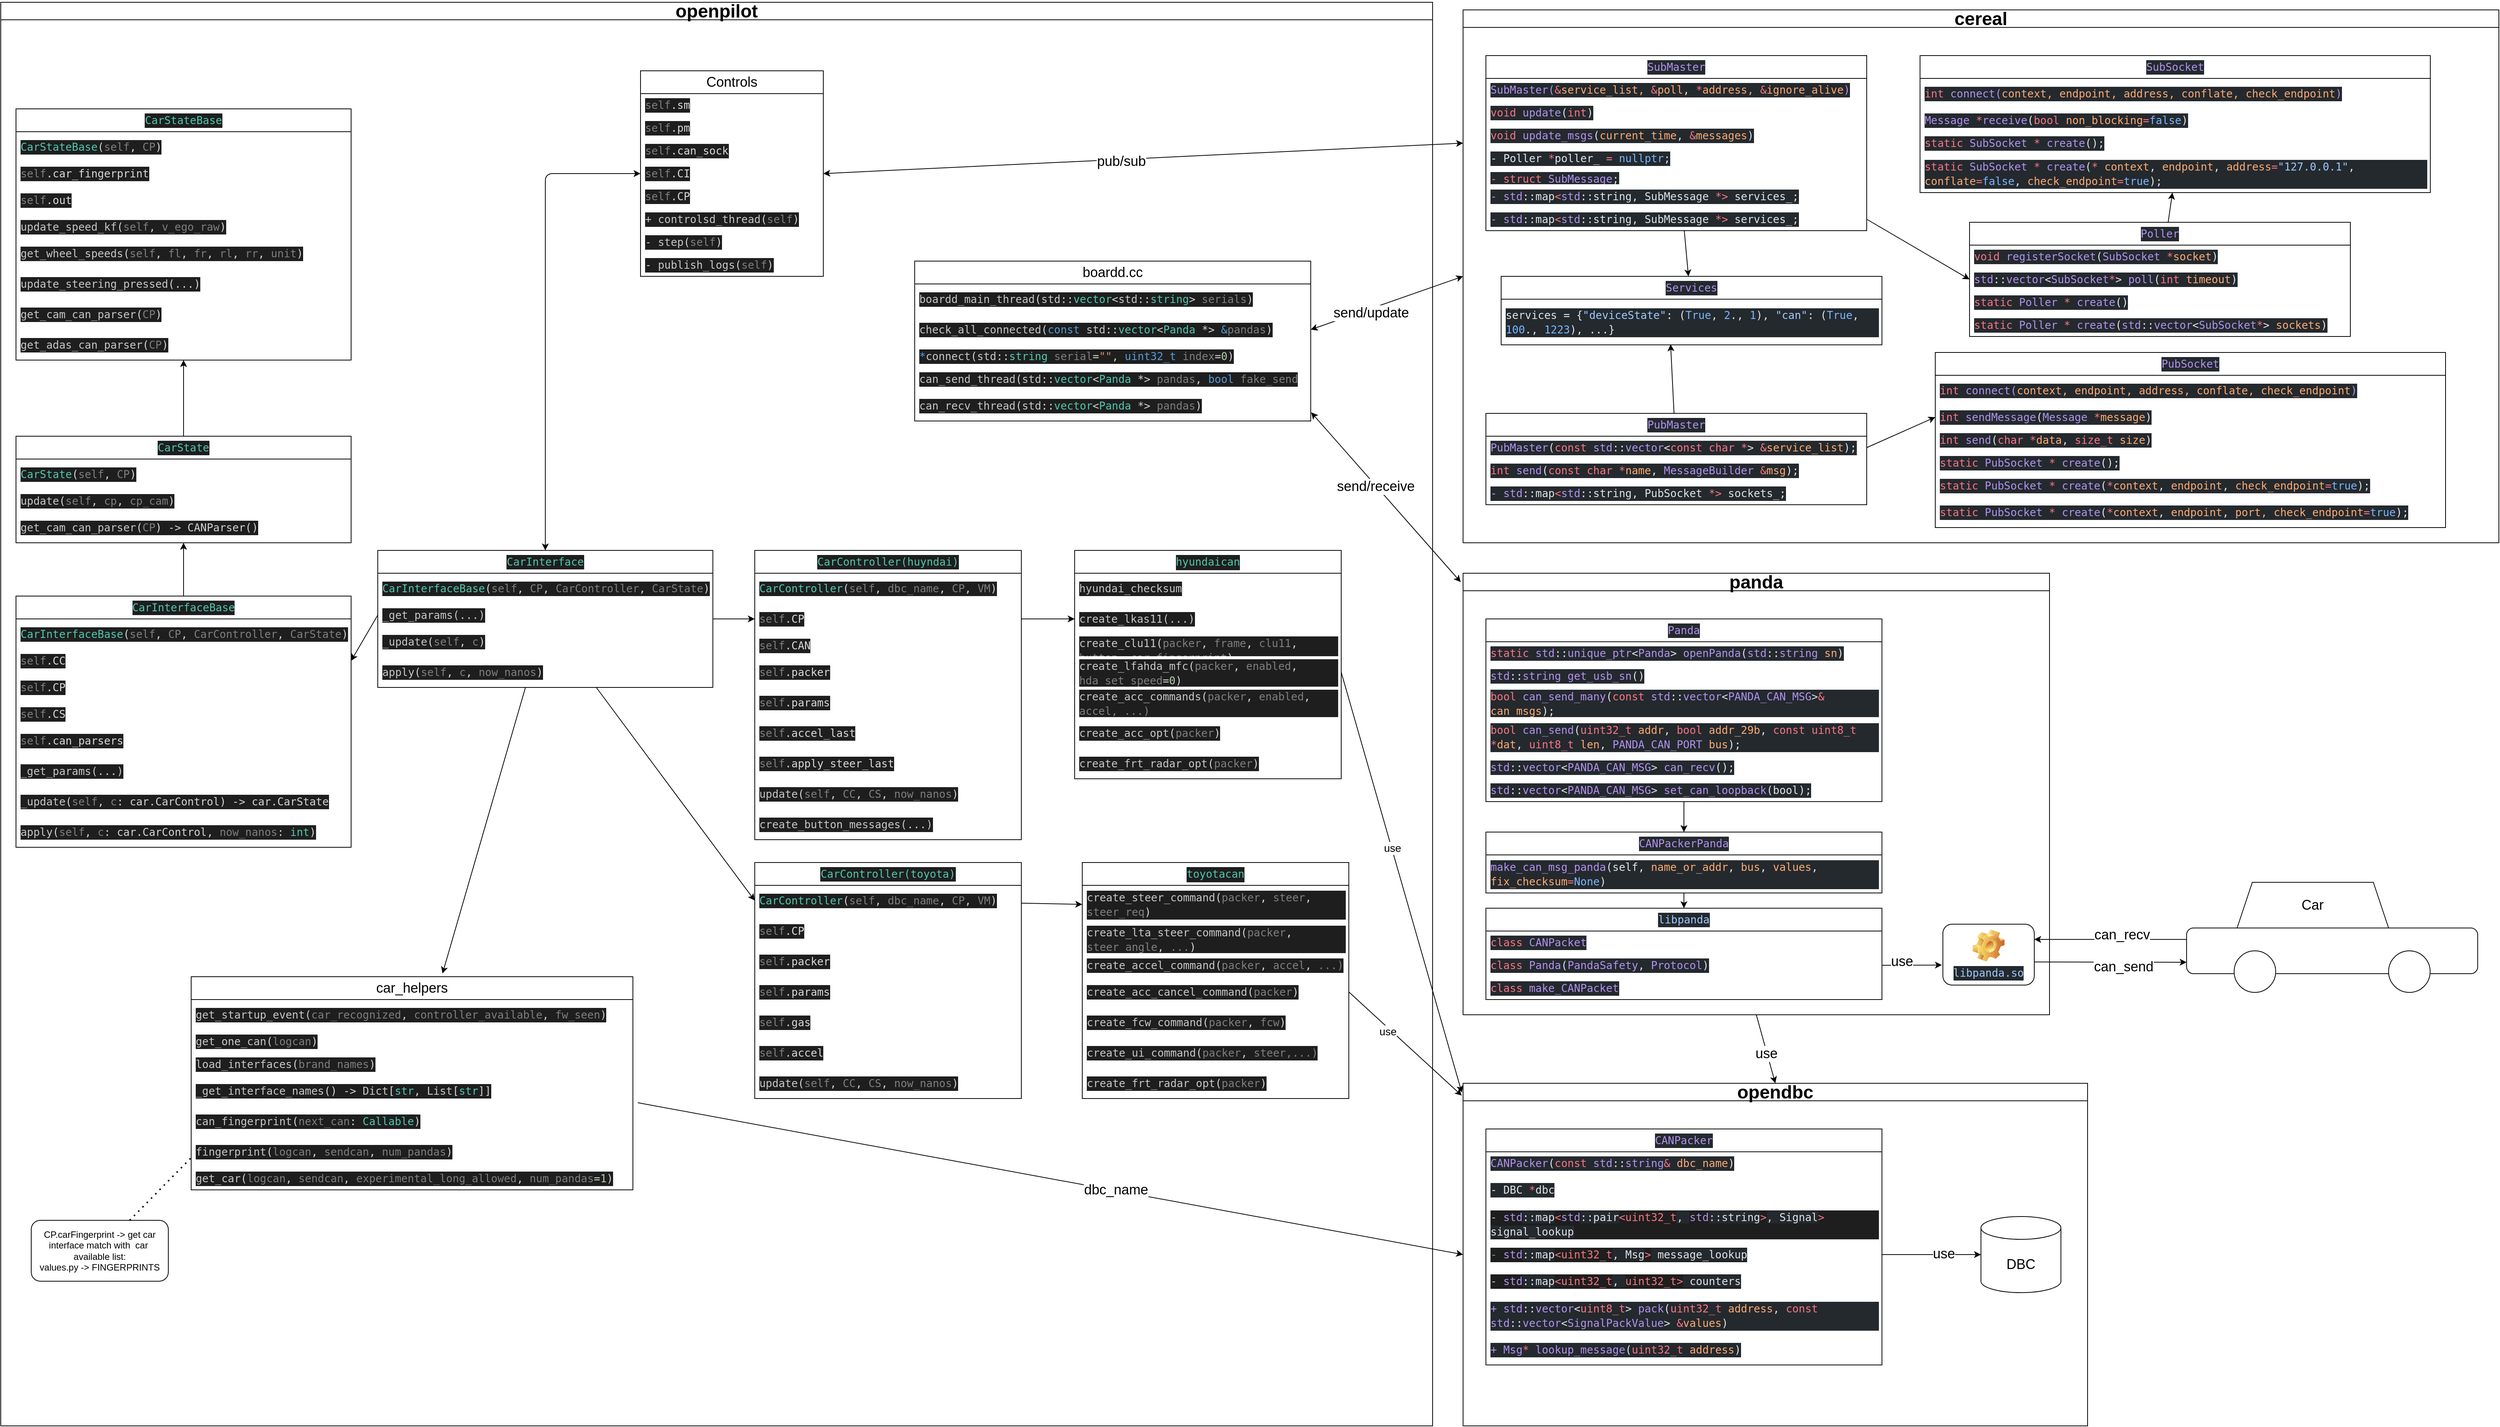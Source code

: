 <mxfile>
    <diagram id="M9kj4UgBTqHWZ-SPZcU5" name="Overall">
        <mxGraphModel dx="2278" dy="1505" grid="1" gridSize="10" guides="1" tooltips="1" connect="1" arrows="1" fold="1" page="1" pageScale="1" pageWidth="850" pageHeight="1100" math="0" shadow="0">
            <root>
                <mxCell id="0"/>
                <mxCell id="1" parent="0"/>
                <mxCell id="2" value="&lt;font style=&quot;font-size: 24px;&quot;&gt;openpilot&lt;/font&gt;" style="swimlane;whiteSpace=wrap;html=1;" parent="1" vertex="1">
                    <mxGeometry x="50" y="30" width="1880" height="1870" as="geometry"/>
                </mxCell>
                <mxCell id="6" value="&lt;font style=&quot;font-size: 18px;&quot;&gt;Controls&lt;/font&gt;" style="swimlane;fontStyle=0;childLayout=stackLayout;horizontal=1;startSize=30;horizontalStack=0;resizeParent=1;resizeParentMax=0;resizeLast=0;collapsible=1;marginBottom=0;whiteSpace=wrap;html=1;movable=1;resizable=1;rotatable=1;deletable=1;editable=1;connectable=1;" parent="2" vertex="1">
                    <mxGeometry x="840" y="90" width="240" height="270" as="geometry"/>
                </mxCell>
                <mxCell id="7" value="&lt;div style=&quot;background-color: rgb(30, 30, 30); font-family: &amp;quot;Droid Sans Mono&amp;quot;, &amp;quot;monospace&amp;quot;, monospace; font-size: 14px; line-height: 19px;&quot;&gt;&lt;span style=&quot;color: rgb(212, 212, 212);&quot;&gt;&lt;span style=&quot;color: #7f7f7f;&quot;&gt;self&lt;/span&gt;.&lt;/span&gt;&lt;font color=&quot;#dadada&quot;&gt;sm&lt;/font&gt;&lt;/div&gt;" style="text;strokeColor=none;fillColor=none;align=left;verticalAlign=middle;spacingLeft=4;spacingRight=4;overflow=hidden;points=[[0,0.5],[1,0.5]];portConstraint=eastwest;rotatable=0;whiteSpace=wrap;html=1;" parent="6" vertex="1">
                    <mxGeometry y="30" width="240" height="30" as="geometry"/>
                </mxCell>
                <mxCell id="8" value="&lt;div style=&quot;color: rgb(212, 212, 212); background-color: rgb(30, 30, 30); font-family: &amp;quot;Droid Sans Mono&amp;quot;, &amp;quot;monospace&amp;quot;, monospace; font-size: 14px; line-height: 19px;&quot;&gt;&lt;span style=&quot;color: #7f7f7f;&quot;&gt;self&lt;/span&gt;.&lt;span style=&quot;color: #dadada;&quot;&gt;pm&lt;/span&gt;&lt;/div&gt;" style="text;strokeColor=none;fillColor=none;align=left;verticalAlign=middle;spacingLeft=4;spacingRight=4;overflow=hidden;points=[[0,0.5],[1,0.5]];portConstraint=eastwest;rotatable=0;whiteSpace=wrap;html=1;" parent="6" vertex="1">
                    <mxGeometry y="60" width="240" height="30" as="geometry"/>
                </mxCell>
                <mxCell id="15" value="&lt;div style=&quot;color: rgb(212, 212, 212); background-color: rgb(30, 30, 30); font-family: &amp;quot;Droid Sans Mono&amp;quot;, &amp;quot;monospace&amp;quot;, monospace; font-size: 14px; line-height: 19px;&quot;&gt;&lt;span style=&quot;color: #7f7f7f;&quot;&gt;self&lt;/span&gt;.&lt;span style=&quot;color: #dadada;&quot;&gt;can_sock&lt;/span&gt;&lt;/div&gt;" style="text;strokeColor=none;fillColor=none;align=left;verticalAlign=middle;spacingLeft=4;spacingRight=4;overflow=hidden;points=[[0,0.5],[1,0.5]];portConstraint=eastwest;rotatable=0;whiteSpace=wrap;html=1;" parent="6" vertex="1">
                    <mxGeometry y="90" width="240" height="30" as="geometry"/>
                </mxCell>
                <mxCell id="16" value="&lt;div style=&quot;color: rgb(212, 212, 212); background-color: rgb(30, 30, 30); font-family: &amp;quot;Droid Sans Mono&amp;quot;, &amp;quot;monospace&amp;quot;, monospace; font-size: 14px; line-height: 19px;&quot;&gt;&lt;span style=&quot;color: #7f7f7f;&quot;&gt;self&lt;/span&gt;.&lt;span style=&quot;color: #dadada;&quot;&gt;CI&lt;/span&gt;&lt;/div&gt;" style="text;strokeColor=none;fillColor=none;align=left;verticalAlign=middle;spacingLeft=4;spacingRight=4;overflow=hidden;points=[[0,0.5],[1,0.5]];portConstraint=eastwest;rotatable=0;whiteSpace=wrap;html=1;" parent="6" vertex="1">
                    <mxGeometry y="120" width="240" height="30" as="geometry"/>
                </mxCell>
                <mxCell id="17" value="&lt;div style=&quot;color: rgb(212, 212, 212); background-color: rgb(30, 30, 30); font-family: &amp;quot;Droid Sans Mono&amp;quot;, &amp;quot;monospace&amp;quot;, monospace; font-size: 14px; line-height: 19px;&quot;&gt;&lt;div style=&quot;line-height: 19px;&quot;&gt;&lt;span style=&quot;color: #7f7f7f;&quot;&gt;self&lt;/span&gt;.&lt;span style=&quot;color: #dadada;&quot;&gt;CP&lt;/span&gt;&lt;/div&gt;&lt;/div&gt;" style="text;strokeColor=none;fillColor=none;align=left;verticalAlign=middle;spacingLeft=4;spacingRight=4;overflow=hidden;points=[[0,0.5],[1,0.5]];portConstraint=eastwest;rotatable=0;whiteSpace=wrap;html=1;" parent="6" vertex="1">
                    <mxGeometry y="150" width="240" height="30" as="geometry"/>
                </mxCell>
                <mxCell id="18" value="&lt;div style=&quot;color: rgb(212, 212, 212); background-color: rgb(30, 30, 30); font-family: &amp;quot;Droid Sans Mono&amp;quot;, &amp;quot;monospace&amp;quot;, monospace; font-size: 14px; line-height: 19px;&quot;&gt;&lt;div style=&quot;line-height: 19px;&quot;&gt;&lt;div style=&quot;line-height: 19px;&quot;&gt;&lt;span style=&quot;color: #c8c8c8;&quot;&gt;+ controlsd_thread&lt;/span&gt;(&lt;span style=&quot;color: #7f7f7f;&quot;&gt;self&lt;/span&gt;)&lt;/div&gt;&lt;/div&gt;&lt;/div&gt;" style="text;strokeColor=none;fillColor=none;align=left;verticalAlign=middle;spacingLeft=4;spacingRight=4;overflow=hidden;points=[[0,0.5],[1,0.5]];portConstraint=eastwest;rotatable=0;whiteSpace=wrap;html=1;" parent="6" vertex="1">
                    <mxGeometry y="180" width="240" height="30" as="geometry"/>
                </mxCell>
                <mxCell id="19" value="&lt;div style=&quot;color: rgb(212, 212, 212); background-color: rgb(30, 30, 30); font-family: &amp;quot;Droid Sans Mono&amp;quot;, &amp;quot;monospace&amp;quot;, monospace; font-size: 14px; line-height: 19px;&quot;&gt;&lt;div style=&quot;line-height: 19px;&quot;&gt;&lt;div style=&quot;line-height: 19px;&quot;&gt;&lt;span style=&quot;color: #c8c8c8;&quot;&gt;-&amp;nbsp;&lt;/span&gt;&lt;span style=&quot;color: rgb(200, 200, 200);&quot;&gt;step&lt;/span&gt;&lt;span style=&quot;&quot;&gt;(&lt;/span&gt;&lt;span style=&quot;color: rgb(127, 127, 127);&quot;&gt;self&lt;/span&gt;&lt;span style=&quot;&quot;&gt;)&lt;/span&gt;&lt;/div&gt;&lt;/div&gt;&lt;/div&gt;" style="text;strokeColor=none;fillColor=none;align=left;verticalAlign=middle;spacingLeft=4;spacingRight=4;overflow=hidden;points=[[0,0.5],[1,0.5]];portConstraint=eastwest;rotatable=0;whiteSpace=wrap;html=1;" parent="6" vertex="1">
                    <mxGeometry y="210" width="240" height="30" as="geometry"/>
                </mxCell>
                <mxCell id="9" value="&lt;div style=&quot;color: rgb(212, 212, 212); background-color: rgb(30, 30, 30); font-family: &amp;quot;Droid Sans Mono&amp;quot;, &amp;quot;monospace&amp;quot;, monospace; font-size: 14px; line-height: 19px;&quot;&gt;&lt;div style=&quot;line-height: 19px;&quot;&gt;&lt;div style=&quot;line-height: 19px;&quot;&gt;&lt;span style=&quot;color: #c8c8c8;&quot;&gt;-&amp;nbsp;&lt;/span&gt;&lt;span style=&quot;color: rgb(200, 200, 200);&quot;&gt;publish_logs&lt;/span&gt;(&lt;span style=&quot;color: rgb(127, 127, 127);&quot;&gt;self&lt;/span&gt;)&lt;br&gt;&lt;/div&gt;&lt;/div&gt;&lt;/div&gt;" style="text;strokeColor=none;fillColor=none;align=left;verticalAlign=middle;spacingLeft=4;spacingRight=4;overflow=hidden;points=[[0,0.5],[1,0.5]];portConstraint=eastwest;rotatable=0;whiteSpace=wrap;html=1;" parent="6" vertex="1">
                    <mxGeometry y="240" width="240" height="30" as="geometry"/>
                </mxCell>
                <mxCell id="20" value="&lt;font style=&quot;font-size: 18px;&quot;&gt;car_helpers&lt;/font&gt;" style="swimlane;fontStyle=0;childLayout=stackLayout;horizontal=1;startSize=30;horizontalStack=0;resizeParent=1;resizeParentMax=0;resizeLast=0;collapsible=1;marginBottom=0;whiteSpace=wrap;html=1;movable=1;resizable=1;rotatable=1;deletable=1;editable=1;connectable=1;" parent="2" vertex="1">
                    <mxGeometry x="250" y="1280" width="580" height="280" as="geometry"/>
                </mxCell>
                <mxCell id="21" value="&lt;div style=&quot;background-color: rgb(30, 30, 30); font-family: &amp;quot;Droid Sans Mono&amp;quot;, &amp;quot;monospace&amp;quot;, monospace; font-size: 14px; line-height: 19px;&quot;&gt;&lt;div style=&quot;color: rgb(212, 212, 212); line-height: 19px;&quot;&gt;&lt;span style=&quot;color: #c8c8c8;&quot;&gt;get_startup_event(&lt;/span&gt;&lt;span style=&quot;color: rgb(127, 127, 127);&quot;&gt;car_recognized&lt;/span&gt;&lt;span style=&quot;&quot;&gt;, &lt;/span&gt;&lt;span style=&quot;color: rgb(127, 127, 127);&quot;&gt;controller_available&lt;/span&gt;&lt;span style=&quot;&quot;&gt;, &lt;/span&gt;&lt;span style=&quot;color: rgb(127, 127, 127);&quot;&gt;fw_seen&lt;/span&gt;&lt;span style=&quot;color: rgb(200, 200, 200);&quot;&gt;)&lt;/span&gt;&lt;/div&gt;&lt;/div&gt;" style="text;strokeColor=none;fillColor=none;align=left;verticalAlign=middle;spacingLeft=4;spacingRight=4;overflow=hidden;points=[[0,0.5],[1,0.5]];portConstraint=eastwest;rotatable=0;whiteSpace=wrap;html=1;" parent="20" vertex="1">
                    <mxGeometry y="30" width="580" height="40" as="geometry"/>
                </mxCell>
                <mxCell id="22" value="&lt;div style=&quot;color: rgb(212, 212, 212); background-color: rgb(30, 30, 30); font-family: &amp;quot;Droid Sans Mono&amp;quot;, &amp;quot;monospace&amp;quot;, monospace; font-size: 14px; line-height: 19px;&quot;&gt;&lt;div style=&quot;line-height: 19px;&quot;&gt;&lt;span style=&quot;color: #c8c8c8;&quot;&gt;get_one_can&lt;/span&gt;(&lt;span style=&quot;color: #7f7f7f;&quot;&gt;logcan&lt;/span&gt;)&lt;/div&gt;&lt;/div&gt;" style="text;strokeColor=none;fillColor=none;align=left;verticalAlign=middle;spacingLeft=4;spacingRight=4;overflow=hidden;points=[[0,0.5],[1,0.5]];portConstraint=eastwest;rotatable=0;whiteSpace=wrap;html=1;" parent="20" vertex="1">
                    <mxGeometry y="70" width="580" height="30" as="geometry"/>
                </mxCell>
                <mxCell id="23" value="&lt;div style=&quot;color: rgb(212, 212, 212); background-color: rgb(30, 30, 30); font-family: &amp;quot;Droid Sans Mono&amp;quot;, &amp;quot;monospace&amp;quot;, monospace; font-size: 14px; line-height: 19px;&quot;&gt;&lt;div style=&quot;line-height: 19px;&quot;&gt;&lt;span style=&quot;color: #c8c8c8;&quot;&gt;load_interfaces&lt;/span&gt;(&lt;span style=&quot;color: #7f7f7f;&quot;&gt;brand_names&lt;/span&gt;)&lt;/div&gt;&lt;/div&gt;" style="text;strokeColor=none;fillColor=none;align=left;verticalAlign=middle;spacingLeft=4;spacingRight=4;overflow=hidden;points=[[0,0.5],[1,0.5]];portConstraint=eastwest;rotatable=0;whiteSpace=wrap;html=1;" parent="20" vertex="1">
                    <mxGeometry y="100" width="580" height="30" as="geometry"/>
                </mxCell>
                <mxCell id="24" value="&lt;div style=&quot;color: rgb(212, 212, 212); background-color: rgb(30, 30, 30); font-family: &amp;quot;Droid Sans Mono&amp;quot;, &amp;quot;monospace&amp;quot;, monospace; font-size: 14px; line-height: 19px;&quot;&gt;&lt;div style=&quot;line-height: 19px;&quot;&gt;&lt;span style=&quot;color: #c8c8c8;&quot;&gt;_get_interface_names&lt;/span&gt;() -&amp;gt; &lt;span style=&quot;color: #c8c8c8;&quot;&gt;Dict&lt;/span&gt;[&lt;span style=&quot;color: #4ec9b0;&quot;&gt;str&lt;/span&gt;, &lt;span style=&quot;color: #c8c8c8;&quot;&gt;List&lt;/span&gt;[&lt;span style=&quot;color: #4ec9b0;&quot;&gt;str&lt;/span&gt;]]&lt;/div&gt;&lt;/div&gt;" style="text;strokeColor=none;fillColor=none;align=left;verticalAlign=middle;spacingLeft=4;spacingRight=4;overflow=hidden;points=[[0,0.5],[1,0.5]];portConstraint=eastwest;rotatable=0;whiteSpace=wrap;html=1;" parent="20" vertex="1">
                    <mxGeometry y="130" width="580" height="40" as="geometry"/>
                </mxCell>
                <mxCell id="25" value="&lt;div style=&quot;color: rgb(212, 212, 212); background-color: rgb(30, 30, 30); font-family: &amp;quot;Droid Sans Mono&amp;quot;, &amp;quot;monospace&amp;quot;, monospace; font-size: 14px; line-height: 19px;&quot;&gt;&lt;div style=&quot;line-height: 19px;&quot;&gt;&lt;div style=&quot;line-height: 19px;&quot;&gt;&lt;span style=&quot;color: #c8c8c8;&quot;&gt;can_fingerprint&lt;/span&gt;(&lt;span style=&quot;color: #7f7f7f;&quot;&gt;next_can&lt;/span&gt;: &lt;span style=&quot;color: #4ec9b0;&quot;&gt;Callable&lt;/span&gt;)&lt;/div&gt;&lt;/div&gt;&lt;/div&gt;" style="text;strokeColor=none;fillColor=none;align=left;verticalAlign=middle;spacingLeft=4;spacingRight=4;overflow=hidden;points=[[0,0.5],[1,0.5]];portConstraint=eastwest;rotatable=0;whiteSpace=wrap;html=1;" parent="20" vertex="1">
                    <mxGeometry y="170" width="580" height="40" as="geometry"/>
                </mxCell>
                <mxCell id="26" value="&lt;div style=&quot;color: rgb(212, 212, 212); background-color: rgb(30, 30, 30); font-family: &amp;quot;Droid Sans Mono&amp;quot;, &amp;quot;monospace&amp;quot;, monospace; font-size: 14px; line-height: 19px;&quot;&gt;&lt;div style=&quot;line-height: 19px;&quot;&gt;&lt;div style=&quot;line-height: 19px;&quot;&gt;&lt;div style=&quot;line-height: 19px;&quot;&gt;&lt;span style=&quot;color: #c8c8c8;&quot;&gt;fingerprint&lt;/span&gt;(&lt;span style=&quot;color: #7f7f7f;&quot;&gt;logcan&lt;/span&gt;, &lt;span style=&quot;color: #7f7f7f;&quot;&gt;sendcan&lt;/span&gt;, &lt;span style=&quot;color: #7f7f7f;&quot;&gt;num_pandas&lt;/span&gt;)&lt;/div&gt;&lt;/div&gt;&lt;/div&gt;&lt;/div&gt;" style="text;strokeColor=none;fillColor=none;align=left;verticalAlign=middle;spacingLeft=4;spacingRight=4;overflow=hidden;points=[[0,0.5],[1,0.5]];portConstraint=eastwest;rotatable=0;whiteSpace=wrap;html=1;" parent="20" vertex="1">
                    <mxGeometry y="210" width="580" height="40" as="geometry"/>
                </mxCell>
                <mxCell id="27" value="&lt;div style=&quot;color: rgb(212, 212, 212); background-color: rgb(30, 30, 30); font-family: &amp;quot;Droid Sans Mono&amp;quot;, &amp;quot;monospace&amp;quot;, monospace; font-size: 14px; line-height: 19px;&quot;&gt;&lt;div style=&quot;line-height: 19px;&quot;&gt;&lt;div style=&quot;line-height: 19px;&quot;&gt;&lt;div style=&quot;line-height: 19px;&quot;&gt;&lt;div style=&quot;line-height: 19px;&quot;&gt;&lt;span style=&quot;color: #c8c8c8;&quot;&gt;get_car&lt;/span&gt;(&lt;span style=&quot;color: #7f7f7f;&quot;&gt;logcan&lt;/span&gt;, &lt;span style=&quot;color: #7f7f7f;&quot;&gt;sendcan&lt;/span&gt;, &lt;span style=&quot;color: #7f7f7f;&quot;&gt;experimental_long_allowed&lt;/span&gt;, &lt;span style=&quot;color: #7f7f7f;&quot;&gt;num_pandas&lt;/span&gt;=&lt;span style=&quot;color: #b5cea8;&quot;&gt;1&lt;/span&gt;)&lt;/div&gt;&lt;/div&gt;&lt;/div&gt;&lt;/div&gt;&lt;/div&gt;" style="text;strokeColor=none;fillColor=none;align=left;verticalAlign=middle;spacingLeft=4;spacingRight=4;overflow=hidden;points=[[0,0.5],[1,0.5]];portConstraint=eastwest;rotatable=0;whiteSpace=wrap;html=1;" parent="20" vertex="1">
                    <mxGeometry y="250" width="580" height="30" as="geometry"/>
                </mxCell>
                <mxCell id="29" value="&lt;font style=&quot;font-size: 18px;&quot;&gt;boardd.cc&lt;/font&gt;" style="swimlane;fontStyle=0;childLayout=stackLayout;horizontal=1;startSize=30;horizontalStack=0;resizeParent=1;resizeParentMax=0;resizeLast=0;collapsible=1;marginBottom=0;whiteSpace=wrap;html=1;movable=1;resizable=1;rotatable=1;deletable=1;editable=1;connectable=1;" parent="2" vertex="1">
                    <mxGeometry x="1200" y="340" width="520" height="210" as="geometry"/>
                </mxCell>
                <mxCell id="33" value="&lt;div style=&quot;color: rgb(212, 212, 212); background-color: rgb(30, 30, 30); font-family: &amp;quot;Droid Sans Mono&amp;quot;, &amp;quot;monospace&amp;quot;, monospace; font-size: 14px; line-height: 19px;&quot;&gt;&lt;div style=&quot;line-height: 19px;&quot;&gt;&lt;div style=&quot;line-height: 19px;&quot;&gt;&lt;span style=&quot;color: rgb(200, 200, 200);&quot;&gt;boardd_main_thread&lt;/span&gt;(&lt;span style=&quot;color: rgb(200, 200, 200);&quot;&gt;std&lt;/span&gt;::&lt;span style=&quot;color: rgb(78, 201, 176);&quot;&gt;vector&lt;/span&gt;&amp;lt;&lt;span style=&quot;color: rgb(200, 200, 200);&quot;&gt;std&lt;/span&gt;::&lt;span style=&quot;color: rgb(78, 201, 176);&quot;&gt;string&lt;/span&gt;&amp;gt;&amp;nbsp;&lt;span style=&quot;color: rgb(127, 127, 127);&quot;&gt;serials&lt;/span&gt;)&lt;br&gt;&lt;/div&gt;&lt;/div&gt;&lt;/div&gt;" style="text;strokeColor=none;fillColor=none;align=left;verticalAlign=middle;spacingLeft=4;spacingRight=4;overflow=hidden;points=[[0,0.5],[1,0.5]];portConstraint=eastwest;rotatable=0;whiteSpace=wrap;html=1;" parent="29" vertex="1">
                    <mxGeometry y="30" width="520" height="40" as="geometry"/>
                </mxCell>
                <mxCell id="30" value="&lt;div style=&quot;background-color: rgb(30, 30, 30); font-family: &amp;quot;Droid Sans Mono&amp;quot;, &amp;quot;monospace&amp;quot;, monospace; font-size: 14px; line-height: 19px;&quot;&gt;&lt;div style=&quot;color: rgb(212, 212, 212); line-height: 19px;&quot;&gt;&lt;div style=&quot;line-height: 19px;&quot;&gt;&lt;span style=&quot;color: #c8c8c8;&quot;&gt;check_all_connected&lt;/span&gt;(&lt;span style=&quot;color: #569cd6;&quot;&gt;const&lt;/span&gt; &lt;span style=&quot;color: #c8c8c8;&quot;&gt;std&lt;/span&gt;::&lt;span style=&quot;color: #4ec9b0;&quot;&gt;vector&lt;/span&gt;&amp;lt;&lt;span style=&quot;color: #4ec9b0;&quot;&gt;Panda&lt;/span&gt; *&amp;gt; &lt;span style=&quot;color: #569cd6;&quot;&gt;&amp;amp;&lt;/span&gt;&lt;span style=&quot;color: #7f7f7f;&quot;&gt;pandas&lt;/span&gt;)&lt;/div&gt;&lt;/div&gt;&lt;/div&gt;" style="text;strokeColor=none;fillColor=none;align=left;verticalAlign=middle;spacingLeft=4;spacingRight=4;overflow=hidden;points=[[0,0.5],[1,0.5]];portConstraint=eastwest;rotatable=0;whiteSpace=wrap;html=1;" parent="29" vertex="1">
                    <mxGeometry y="70" width="520" height="40" as="geometry"/>
                </mxCell>
                <mxCell id="32" value="&lt;div style=&quot;color: rgb(212, 212, 212); background-color: rgb(30, 30, 30); font-family: &amp;quot;Droid Sans Mono&amp;quot;, &amp;quot;monospace&amp;quot;, monospace; font-size: 14px; line-height: 19px;&quot;&gt;&lt;div style=&quot;line-height: 19px;&quot;&gt;&lt;div style=&quot;line-height: 19px;&quot;&gt;&lt;div style=&quot;line-height: 19px;&quot;&gt;&lt;span style=&quot;color: #569cd6;&quot;&gt;*&lt;/span&gt;&lt;span style=&quot;color: #c8c8c8;&quot;&gt;connect&lt;/span&gt;(&lt;span style=&quot;color: #c8c8c8;&quot;&gt;std&lt;/span&gt;::&lt;span style=&quot;color: #4ec9b0;&quot;&gt;string&lt;/span&gt; &lt;span style=&quot;color: #7f7f7f;&quot;&gt;serial&lt;/span&gt;=&lt;span style=&quot;color: #ce9178;&quot;&gt;&quot;&quot;&lt;/span&gt;, &lt;span style=&quot;color: #569cd6;&quot;&gt;uint32_t&lt;/span&gt; &lt;span style=&quot;color: #7f7f7f;&quot;&gt;index&lt;/span&gt;=&lt;span style=&quot;color: #b5cea8;&quot;&gt;0&lt;/span&gt;)&lt;/div&gt;&lt;/div&gt;&lt;/div&gt;&lt;/div&gt;" style="text;strokeColor=none;fillColor=none;align=left;verticalAlign=middle;spacingLeft=4;spacingRight=4;overflow=hidden;points=[[0,0.5],[1,0.5]];portConstraint=eastwest;rotatable=0;whiteSpace=wrap;html=1;" parent="29" vertex="1">
                    <mxGeometry y="110" width="520" height="30" as="geometry"/>
                </mxCell>
                <mxCell id="36" value="&lt;div style=&quot;color: rgb(212, 212, 212); background-color: rgb(30, 30, 30); font-family: &amp;quot;Droid Sans Mono&amp;quot;, &amp;quot;monospace&amp;quot;, monospace; font-size: 14px; line-height: 19px;&quot;&gt;&lt;div style=&quot;line-height: 19px;&quot;&gt;&lt;div style=&quot;line-height: 19px;&quot;&gt;&lt;div style=&quot;line-height: 19px;&quot;&gt;&lt;div style=&quot;line-height: 19px;&quot;&gt;&lt;div style=&quot;line-height: 19px;&quot;&gt;&lt;span style=&quot;color: #c8c8c8;&quot;&gt;can_send_thread&lt;/span&gt;(&lt;span style=&quot;color: #c8c8c8;&quot;&gt;std&lt;/span&gt;::&lt;span style=&quot;color: #4ec9b0;&quot;&gt;vector&lt;/span&gt;&amp;lt;&lt;span style=&quot;color: #4ec9b0;&quot;&gt;Panda&lt;/span&gt; *&amp;gt; &lt;span style=&quot;color: #7f7f7f;&quot;&gt;pandas&lt;/span&gt;, &lt;span style=&quot;color: #569cd6;&quot;&gt;bool&lt;/span&gt; &lt;span style=&quot;color: #7f7f7f;&quot;&gt;fake_send&lt;/span&gt;&lt;/div&gt;&lt;/div&gt;&lt;/div&gt;&lt;/div&gt;&lt;/div&gt;&lt;/div&gt;" style="text;strokeColor=none;fillColor=none;align=left;verticalAlign=middle;spacingLeft=4;spacingRight=4;overflow=hidden;points=[[0,0.5],[1,0.5]];portConstraint=eastwest;rotatable=0;whiteSpace=wrap;html=1;" parent="29" vertex="1">
                    <mxGeometry y="140" width="520" height="30" as="geometry"/>
                </mxCell>
                <mxCell id="35" value="&lt;div style=&quot;color: rgb(212, 212, 212); background-color: rgb(30, 30, 30); font-family: &amp;quot;Droid Sans Mono&amp;quot;, &amp;quot;monospace&amp;quot;, monospace; font-size: 14px; line-height: 19px;&quot;&gt;&lt;div style=&quot;line-height: 19px;&quot;&gt;&lt;div style=&quot;line-height: 19px;&quot;&gt;&lt;div style=&quot;line-height: 19px;&quot;&gt;&lt;div style=&quot;line-height: 19px;&quot;&gt;&lt;span style=&quot;color: #c8c8c8;&quot;&gt;can_recv_thread&lt;/span&gt;(&lt;span style=&quot;color: #c8c8c8;&quot;&gt;std&lt;/span&gt;::&lt;span style=&quot;color: #4ec9b0;&quot;&gt;vector&lt;/span&gt;&amp;lt;&lt;span style=&quot;color: #4ec9b0;&quot;&gt;Panda&lt;/span&gt; *&amp;gt; &lt;span style=&quot;color: #7f7f7f;&quot;&gt;pandas&lt;/span&gt;)&lt;/div&gt;&lt;/div&gt;&lt;/div&gt;&lt;/div&gt;&lt;/div&gt;" style="text;strokeColor=none;fillColor=none;align=left;verticalAlign=middle;spacingLeft=4;spacingRight=4;overflow=hidden;points=[[0,0.5],[1,0.5]];portConstraint=eastwest;rotatable=0;whiteSpace=wrap;html=1;" parent="29" vertex="1">
                    <mxGeometry y="170" width="520" height="40" as="geometry"/>
                </mxCell>
                <mxCell id="338" style="edgeStyle=none;html=1;fontSize=18;" parent="2" source="47" target="107" edge="1">
                    <mxGeometry relative="1" as="geometry"/>
                </mxCell>
                <mxCell id="47" value="&lt;div style=&quot;color: rgb(212, 212, 212); background-color: rgb(30, 30, 30); font-family: &amp;quot;Droid Sans Mono&amp;quot;, &amp;quot;monospace&amp;quot;, monospace; font-size: 14px; line-height: 19px;&quot;&gt;&lt;span style=&quot;color: #4ec9b0;&quot;&gt;CarInterfaceBase&lt;/span&gt;&lt;/div&gt;" style="swimlane;fontStyle=0;childLayout=stackLayout;horizontal=1;startSize=30;horizontalStack=0;resizeParent=1;resizeParentMax=0;resizeLast=0;collapsible=1;marginBottom=0;whiteSpace=wrap;html=1;movable=1;resizable=1;rotatable=1;deletable=1;editable=1;connectable=1;" parent="2" vertex="1">
                    <mxGeometry x="20" y="780" width="440" height="330" as="geometry"/>
                </mxCell>
                <mxCell id="48" value="&lt;div style=&quot;color: rgb(212, 212, 212); background-color: rgb(30, 30, 30); font-family: &amp;quot;Droid Sans Mono&amp;quot;, &amp;quot;monospace&amp;quot;, monospace; font-size: 14px; line-height: 19px;&quot;&gt;&lt;div style=&quot;line-height: 19px;&quot;&gt;&lt;div style=&quot;line-height: 19px;&quot;&gt;&lt;div style=&quot;line-height: 19px;&quot;&gt;&lt;span style=&quot;color: rgb(78, 201, 176); text-align: center;&quot;&gt;CarInterfaceBase&lt;/span&gt;&lt;span style=&quot;&quot;&gt;(&lt;/span&gt;&lt;span style=&quot;color: rgb(127, 127, 127);&quot;&gt;self&lt;/span&gt;&lt;span style=&quot;&quot;&gt;, &lt;/span&gt;&lt;span style=&quot;color: rgb(127, 127, 127);&quot;&gt;CP&lt;/span&gt;&lt;span style=&quot;&quot;&gt;, &lt;/span&gt;&lt;span style=&quot;color: rgb(127, 127, 127);&quot;&gt;CarController&lt;/span&gt;&lt;span style=&quot;&quot;&gt;, &lt;/span&gt;&lt;span style=&quot;color: rgb(127, 127, 127);&quot;&gt;CarState&lt;/span&gt;&lt;span style=&quot;&quot;&gt;)&lt;/span&gt;&lt;/div&gt;&lt;/div&gt;&lt;/div&gt;&lt;/div&gt;" style="text;strokeColor=none;fillColor=none;align=left;verticalAlign=middle;spacingLeft=4;spacingRight=4;overflow=hidden;points=[[0,0.5],[1,0.5]];portConstraint=eastwest;rotatable=0;whiteSpace=wrap;html=1;" parent="47" vertex="1">
                    <mxGeometry y="30" width="440" height="40" as="geometry"/>
                </mxCell>
                <mxCell id="49" value="&lt;div style=&quot;color: rgb(212, 212, 212); background-color: rgb(30, 30, 30); font-family: &amp;quot;Droid Sans Mono&amp;quot;, &amp;quot;monospace&amp;quot;, monospace; font-size: 14px; line-height: 19px;&quot;&gt;&lt;div style=&quot;line-height: 19px;&quot;&gt;&lt;div style=&quot;line-height: 19px;&quot;&gt;&lt;div style=&quot;line-height: 19px;&quot;&gt;&lt;div style=&quot;line-height: 19px;&quot;&gt;&lt;div style=&quot;line-height: 19px;&quot;&gt;&lt;div style=&quot;line-height: 19px;&quot;&gt;&lt;span style=&quot;color: #7f7f7f;&quot;&gt;self&lt;/span&gt;.&lt;span style=&quot;color: #dadada;&quot;&gt;CC&lt;/span&gt;&lt;/div&gt;&lt;/div&gt;&lt;/div&gt;&lt;/div&gt;&lt;/div&gt;&lt;/div&gt;&lt;/div&gt;" style="text;strokeColor=none;fillColor=none;align=left;verticalAlign=middle;spacingLeft=4;spacingRight=4;overflow=hidden;points=[[0,0.5],[1,0.5]];portConstraint=eastwest;rotatable=0;whiteSpace=wrap;html=1;" parent="47" vertex="1">
                    <mxGeometry y="70" width="440" height="30" as="geometry"/>
                </mxCell>
                <mxCell id="50" value="&lt;div style=&quot;background-color: rgb(30, 30, 30); font-family: &amp;quot;Droid Sans Mono&amp;quot;, &amp;quot;monospace&amp;quot;, monospace; font-size: 14px; line-height: 19px;&quot;&gt;&lt;div style=&quot;color: rgb(212, 212, 212); line-height: 19px;&quot;&gt;&lt;div style=&quot;line-height: 19px;&quot;&gt;&lt;div style=&quot;line-height: 19px;&quot;&gt;&lt;span style=&quot;color: #7f7f7f;&quot;&gt;self&lt;/span&gt;.&lt;span style=&quot;color: #dadada;&quot;&gt;CP&lt;/span&gt;&lt;/div&gt;&lt;/div&gt;&lt;/div&gt;&lt;/div&gt;" style="text;strokeColor=none;fillColor=none;align=left;verticalAlign=middle;spacingLeft=4;spacingRight=4;overflow=hidden;points=[[0,0.5],[1,0.5]];portConstraint=eastwest;rotatable=0;whiteSpace=wrap;html=1;" parent="47" vertex="1">
                    <mxGeometry y="100" width="440" height="40" as="geometry"/>
                </mxCell>
                <mxCell id="51" value="&lt;div style=&quot;color: rgb(212, 212, 212); background-color: rgb(30, 30, 30); font-family: &amp;quot;Droid Sans Mono&amp;quot;, &amp;quot;monospace&amp;quot;, monospace; font-size: 14px; line-height: 19px;&quot;&gt;&lt;div style=&quot;line-height: 19px;&quot;&gt;&lt;div style=&quot;line-height: 19px;&quot;&gt;&lt;div style=&quot;line-height: 19px;&quot;&gt;&lt;div style=&quot;line-height: 19px;&quot;&gt;&lt;div style=&quot;line-height: 19px;&quot;&gt;&lt;span style=&quot;color: #7f7f7f;&quot;&gt;self&lt;/span&gt;.&lt;span style=&quot;color: #dadada;&quot;&gt;CS&lt;/span&gt;&lt;/div&gt;&lt;/div&gt;&lt;/div&gt;&lt;/div&gt;&lt;/div&gt;&lt;/div&gt;" style="text;strokeColor=none;fillColor=none;align=left;verticalAlign=middle;spacingLeft=4;spacingRight=4;overflow=hidden;points=[[0,0.5],[1,0.5]];portConstraint=eastwest;rotatable=0;whiteSpace=wrap;html=1;" parent="47" vertex="1">
                    <mxGeometry y="140" width="440" height="30" as="geometry"/>
                </mxCell>
                <mxCell id="52" value="&lt;div style=&quot;color: rgb(212, 212, 212); background-color: rgb(30, 30, 30); font-family: &amp;quot;Droid Sans Mono&amp;quot;, &amp;quot;monospace&amp;quot;, monospace; font-size: 14px; line-height: 19px;&quot;&gt;&lt;div style=&quot;line-height: 19px;&quot;&gt;&lt;div style=&quot;line-height: 19px;&quot;&gt;&lt;div style=&quot;line-height: 19px;&quot;&gt;&lt;div style=&quot;line-height: 19px;&quot;&gt;&lt;div style=&quot;line-height: 19px;&quot;&gt;&lt;span style=&quot;color: #7f7f7f;&quot;&gt;self&lt;/span&gt;.&lt;span style=&quot;color: #dadada;&quot;&gt;can_parsers&lt;/span&gt;&lt;/div&gt;&lt;/div&gt;&lt;/div&gt;&lt;/div&gt;&lt;/div&gt;&lt;/div&gt;" style="text;strokeColor=none;fillColor=none;align=left;verticalAlign=middle;spacingLeft=4;spacingRight=4;overflow=hidden;points=[[0,0.5],[1,0.5]];portConstraint=eastwest;rotatable=0;whiteSpace=wrap;html=1;" parent="47" vertex="1">
                    <mxGeometry y="170" width="440" height="40" as="geometry"/>
                </mxCell>
                <mxCell id="53" value="&lt;div style=&quot;color: rgb(212, 212, 212); background-color: rgb(30, 30, 30); font-family: &amp;quot;Droid Sans Mono&amp;quot;, &amp;quot;monospace&amp;quot;, monospace; font-size: 14px; line-height: 19px;&quot;&gt;&lt;div style=&quot;line-height: 19px;&quot;&gt;&lt;div style=&quot;line-height: 19px;&quot;&gt;&lt;div style=&quot;line-height: 19px;&quot;&gt;&lt;div style=&quot;line-height: 19px;&quot;&gt;&lt;div style=&quot;line-height: 19px;&quot;&gt;&lt;div style=&quot;line-height: 19px;&quot;&gt;&lt;div style=&quot;line-height: 19px;&quot;&gt;&lt;span style=&quot;color: #c8c8c8;&quot;&gt;_get_params(...)&lt;/span&gt;&lt;/div&gt;&lt;/div&gt;&lt;/div&gt;&lt;/div&gt;&lt;/div&gt;&lt;/div&gt;&lt;/div&gt;&lt;/div&gt;" style="text;strokeColor=none;fillColor=none;align=left;verticalAlign=middle;spacingLeft=4;spacingRight=4;overflow=hidden;points=[[0,0.5],[1,0.5]];portConstraint=eastwest;rotatable=0;whiteSpace=wrap;html=1;" parent="47" vertex="1">
                    <mxGeometry y="210" width="440" height="40" as="geometry"/>
                </mxCell>
                <mxCell id="54" value="&lt;div style=&quot;color: rgb(212, 212, 212); background-color: rgb(30, 30, 30); font-family: &amp;quot;Droid Sans Mono&amp;quot;, &amp;quot;monospace&amp;quot;, monospace; font-size: 14px; line-height: 19px;&quot;&gt;&lt;div style=&quot;line-height: 19px;&quot;&gt;&lt;div style=&quot;line-height: 19px;&quot;&gt;&lt;div style=&quot;line-height: 19px;&quot;&gt;&lt;div style=&quot;line-height: 19px;&quot;&gt;&lt;div style=&quot;line-height: 19px;&quot;&gt;&lt;div style=&quot;line-height: 19px;&quot;&gt;&lt;div style=&quot;line-height: 19px;&quot;&gt;&lt;div style=&quot;line-height: 19px;&quot;&gt;&lt;span style=&quot;color: #c8c8c8;&quot;&gt;_update&lt;/span&gt;(&lt;span style=&quot;color: #7f7f7f;&quot;&gt;self&lt;/span&gt;, &lt;span style=&quot;color: #7f7f7f;&quot;&gt;c&lt;/span&gt;: car.CarControl) -&amp;gt; car.CarState&lt;/div&gt;&lt;/div&gt;&lt;/div&gt;&lt;/div&gt;&lt;/div&gt;&lt;/div&gt;&lt;/div&gt;&lt;/div&gt;&lt;/div&gt;" style="text;strokeColor=none;fillColor=none;align=left;verticalAlign=middle;spacingLeft=4;spacingRight=4;overflow=hidden;points=[[0,0.5],[1,0.5]];portConstraint=eastwest;rotatable=0;whiteSpace=wrap;html=1;" parent="47" vertex="1">
                    <mxGeometry y="250" width="440" height="40" as="geometry"/>
                </mxCell>
                <mxCell id="55" value="&lt;div style=&quot;color: rgb(212, 212, 212); background-color: rgb(30, 30, 30); font-family: &amp;quot;Droid Sans Mono&amp;quot;, &amp;quot;monospace&amp;quot;, monospace; font-size: 14px; line-height: 19px;&quot;&gt;&lt;div style=&quot;line-height: 19px;&quot;&gt;&lt;div style=&quot;line-height: 19px;&quot;&gt;&lt;div style=&quot;line-height: 19px;&quot;&gt;&lt;div style=&quot;line-height: 19px;&quot;&gt;&lt;div style=&quot;line-height: 19px;&quot;&gt;&lt;div style=&quot;line-height: 19px;&quot;&gt;&lt;div style=&quot;line-height: 19px;&quot;&gt;&lt;div style=&quot;line-height: 19px;&quot;&gt;&lt;div style=&quot;line-height: 19px;&quot;&gt;&lt;span style=&quot;color: #c8c8c8;&quot;&gt;apply&lt;/span&gt;(&lt;span style=&quot;color: #7f7f7f;&quot;&gt;self&lt;/span&gt;, &lt;span style=&quot;color: #7f7f7f;&quot;&gt;c&lt;/span&gt;: car.CarControl, &lt;span style=&quot;color: #7f7f7f;&quot;&gt;now_nanos&lt;/span&gt;: &lt;span style=&quot;color: #4ec9b0;&quot;&gt;int&lt;/span&gt;)&lt;/div&gt;&lt;/div&gt;&lt;/div&gt;&lt;/div&gt;&lt;/div&gt;&lt;/div&gt;&lt;/div&gt;&lt;/div&gt;&lt;/div&gt;&lt;/div&gt;" style="text;strokeColor=none;fillColor=none;align=left;verticalAlign=middle;spacingLeft=4;spacingRight=4;overflow=hidden;points=[[0,0.5],[1,0.5]];portConstraint=eastwest;rotatable=0;whiteSpace=wrap;html=1;" parent="47" vertex="1">
                    <mxGeometry y="290" width="440" height="40" as="geometry"/>
                </mxCell>
                <mxCell id="56" value="&lt;div style=&quot;color: rgb(212, 212, 212); background-color: rgb(30, 30, 30); font-family: &amp;quot;Droid Sans Mono&amp;quot;, &amp;quot;monospace&amp;quot;, monospace; font-size: 14px; line-height: 19px;&quot;&gt;&lt;div style=&quot;line-height: 19px;&quot;&gt;&lt;span style=&quot;color: #4ec9b0;&quot;&gt;CarStateBase&lt;/span&gt;&lt;/div&gt;&lt;/div&gt;" style="swimlane;fontStyle=0;childLayout=stackLayout;horizontal=1;startSize=30;horizontalStack=0;resizeParent=1;resizeParentMax=0;resizeLast=0;collapsible=1;marginBottom=0;whiteSpace=wrap;html=1;movable=1;resizable=1;rotatable=1;deletable=1;editable=1;connectable=1;" parent="2" vertex="1">
                    <mxGeometry x="20" y="140" width="440" height="330" as="geometry"/>
                </mxCell>
                <mxCell id="57" value="&lt;div style=&quot;color: rgb(212, 212, 212); background-color: rgb(30, 30, 30); font-family: &amp;quot;Droid Sans Mono&amp;quot;, &amp;quot;monospace&amp;quot;, monospace; font-size: 14px; line-height: 19px;&quot;&gt;&lt;div style=&quot;line-height: 19px;&quot;&gt;&lt;div style=&quot;line-height: 19px;&quot;&gt;&lt;div style=&quot;line-height: 19px;&quot;&gt;&lt;div style=&quot;line-height: 19px;&quot;&gt;&lt;span style=&quot;color: #4ec9b0;&quot;&gt;CarStateBase&lt;/span&gt;&lt;span style=&quot;&quot;&gt;(&lt;/span&gt;&lt;span style=&quot;color: rgb(127, 127, 127);&quot;&gt;self&lt;/span&gt;&lt;span style=&quot;&quot;&gt;, &lt;/span&gt;&lt;span style=&quot;color: rgb(127, 127, 127);&quot;&gt;CP&lt;/span&gt;&lt;span style=&quot;&quot;&gt;)&lt;/span&gt;&lt;/div&gt;&lt;/div&gt;&lt;/div&gt;&lt;/div&gt;&lt;/div&gt;" style="text;strokeColor=none;fillColor=none;align=left;verticalAlign=middle;spacingLeft=4;spacingRight=4;overflow=hidden;points=[[0,0.5],[1,0.5]];portConstraint=eastwest;rotatable=0;whiteSpace=wrap;html=1;" parent="56" vertex="1">
                    <mxGeometry y="30" width="440" height="40" as="geometry"/>
                </mxCell>
                <mxCell id="58" value="&lt;div style=&quot;color: rgb(212, 212, 212); background-color: rgb(30, 30, 30); font-family: &amp;quot;Droid Sans Mono&amp;quot;, &amp;quot;monospace&amp;quot;, monospace; font-size: 14px; line-height: 19px;&quot;&gt;&lt;div style=&quot;line-height: 19px;&quot;&gt;&lt;div style=&quot;line-height: 19px;&quot;&gt;&lt;div style=&quot;line-height: 19px;&quot;&gt;&lt;div style=&quot;line-height: 19px;&quot;&gt;&lt;div style=&quot;line-height: 19px;&quot;&gt;&lt;div style=&quot;line-height: 19px;&quot;&gt;&lt;div style=&quot;line-height: 19px;&quot;&gt;&lt;div style=&quot;line-height: 19px;&quot;&gt;&lt;span style=&quot;color: #7f7f7f;&quot;&gt;self&lt;/span&gt;.&lt;span style=&quot;color: #dadada;&quot;&gt;car_fingerprint&lt;/span&gt;&lt;/div&gt;&lt;/div&gt;&lt;/div&gt;&lt;/div&gt;&lt;/div&gt;&lt;/div&gt;&lt;/div&gt;&lt;/div&gt;&lt;/div&gt;" style="text;strokeColor=none;fillColor=none;align=left;verticalAlign=middle;spacingLeft=4;spacingRight=4;overflow=hidden;points=[[0,0.5],[1,0.5]];portConstraint=eastwest;rotatable=0;whiteSpace=wrap;html=1;" parent="56" vertex="1">
                    <mxGeometry y="70" width="440" height="30" as="geometry"/>
                </mxCell>
                <mxCell id="59" value="&lt;div style=&quot;background-color: rgb(30, 30, 30); font-family: &amp;quot;Droid Sans Mono&amp;quot;, &amp;quot;monospace&amp;quot;, monospace; font-size: 14px; line-height: 19px;&quot;&gt;&lt;div style=&quot;color: rgb(212, 212, 212); line-height: 19px;&quot;&gt;&lt;div style=&quot;line-height: 19px;&quot;&gt;&lt;div style=&quot;line-height: 19px;&quot;&gt;&lt;div style=&quot;line-height: 19px;&quot;&gt;&lt;span style=&quot;color: #7f7f7f;&quot;&gt;self&lt;/span&gt;.&lt;span style=&quot;color: #dadada;&quot;&gt;out&lt;/span&gt;&lt;/div&gt;&lt;/div&gt;&lt;/div&gt;&lt;/div&gt;&lt;/div&gt;" style="text;strokeColor=none;fillColor=none;align=left;verticalAlign=middle;spacingLeft=4;spacingRight=4;overflow=hidden;points=[[0,0.5],[1,0.5]];portConstraint=eastwest;rotatable=0;whiteSpace=wrap;html=1;" parent="56" vertex="1">
                    <mxGeometry y="100" width="440" height="40" as="geometry"/>
                </mxCell>
                <mxCell id="60" value="&lt;div style=&quot;color: rgb(212, 212, 212); background-color: rgb(30, 30, 30); font-family: &amp;quot;Droid Sans Mono&amp;quot;, &amp;quot;monospace&amp;quot;, monospace; font-size: 14px; line-height: 19px;&quot;&gt;&lt;div style=&quot;line-height: 19px;&quot;&gt;&lt;div style=&quot;line-height: 19px;&quot;&gt;&lt;div style=&quot;line-height: 19px;&quot;&gt;&lt;div style=&quot;line-height: 19px;&quot;&gt;&lt;div style=&quot;line-height: 19px;&quot;&gt;&lt;div style=&quot;line-height: 19px;&quot;&gt;&lt;span style=&quot;color: #c8c8c8;&quot;&gt;update_speed_kf&lt;/span&gt;(&lt;span style=&quot;color: #7f7f7f;&quot;&gt;self&lt;/span&gt;, &lt;span style=&quot;color: #7f7f7f;&quot;&gt;v_ego_raw&lt;/span&gt;)&lt;/div&gt;&lt;/div&gt;&lt;/div&gt;&lt;/div&gt;&lt;/div&gt;&lt;/div&gt;&lt;/div&gt;" style="text;strokeColor=none;fillColor=none;align=left;verticalAlign=middle;spacingLeft=4;spacingRight=4;overflow=hidden;points=[[0,0.5],[1,0.5]];portConstraint=eastwest;rotatable=0;whiteSpace=wrap;html=1;" parent="56" vertex="1">
                    <mxGeometry y="140" width="440" height="30" as="geometry"/>
                </mxCell>
                <mxCell id="61" value="&lt;div style=&quot;color: rgb(212, 212, 212); background-color: rgb(30, 30, 30); font-family: &amp;quot;Droid Sans Mono&amp;quot;, &amp;quot;monospace&amp;quot;, monospace; font-size: 14px; line-height: 19px;&quot;&gt;&lt;div style=&quot;line-height: 19px;&quot;&gt;&lt;div style=&quot;line-height: 19px;&quot;&gt;&lt;div style=&quot;line-height: 19px;&quot;&gt;&lt;div style=&quot;line-height: 19px;&quot;&gt;&lt;div style=&quot;line-height: 19px;&quot;&gt;&lt;div style=&quot;line-height: 19px;&quot;&gt;&lt;div style=&quot;line-height: 19px;&quot;&gt;&lt;span style=&quot;color: #c8c8c8;&quot;&gt;get_wheel_speeds&lt;/span&gt;(&lt;span style=&quot;color: #7f7f7f;&quot;&gt;self&lt;/span&gt;, &lt;span style=&quot;color: #7f7f7f;&quot;&gt;fl&lt;/span&gt;, &lt;span style=&quot;color: #7f7f7f;&quot;&gt;fr&lt;/span&gt;, &lt;span style=&quot;color: #7f7f7f;&quot;&gt;rl&lt;/span&gt;, &lt;span style=&quot;color: #7f7f7f;&quot;&gt;rr&lt;/span&gt;, &lt;span style=&quot;color: #7f7f7f;&quot;&gt;unit&lt;/span&gt;)&lt;/div&gt;&lt;/div&gt;&lt;/div&gt;&lt;/div&gt;&lt;/div&gt;&lt;/div&gt;&lt;/div&gt;&lt;/div&gt;" style="text;strokeColor=none;fillColor=none;align=left;verticalAlign=middle;spacingLeft=4;spacingRight=4;overflow=hidden;points=[[0,0.5],[1,0.5]];portConstraint=eastwest;rotatable=0;whiteSpace=wrap;html=1;" parent="56" vertex="1">
                    <mxGeometry y="170" width="440" height="40" as="geometry"/>
                </mxCell>
                <mxCell id="62" value="&lt;div style=&quot;color: rgb(212, 212, 212); background-color: rgb(30, 30, 30); font-family: &amp;quot;Droid Sans Mono&amp;quot;, &amp;quot;monospace&amp;quot;, monospace; font-size: 14px; line-height: 19px;&quot;&gt;&lt;div style=&quot;line-height: 19px;&quot;&gt;&lt;div style=&quot;line-height: 19px;&quot;&gt;&lt;div style=&quot;line-height: 19px;&quot;&gt;&lt;div style=&quot;line-height: 19px;&quot;&gt;&lt;div style=&quot;line-height: 19px;&quot;&gt;&lt;div style=&quot;line-height: 19px;&quot;&gt;&lt;div style=&quot;line-height: 19px;&quot;&gt;&lt;div style=&quot;line-height: 19px;&quot;&gt;&lt;span style=&quot;color: #c8c8c8;&quot;&gt;update_steering_pressed&lt;/span&gt;(...)&lt;/div&gt;&lt;/div&gt;&lt;/div&gt;&lt;/div&gt;&lt;/div&gt;&lt;/div&gt;&lt;/div&gt;&lt;/div&gt;&lt;/div&gt;" style="text;strokeColor=none;fillColor=none;align=left;verticalAlign=middle;spacingLeft=4;spacingRight=4;overflow=hidden;points=[[0,0.5],[1,0.5]];portConstraint=eastwest;rotatable=0;whiteSpace=wrap;html=1;" parent="56" vertex="1">
                    <mxGeometry y="210" width="440" height="40" as="geometry"/>
                </mxCell>
                <mxCell id="63" value="&lt;div style=&quot;color: rgb(212, 212, 212); background-color: rgb(30, 30, 30); font-family: &amp;quot;Droid Sans Mono&amp;quot;, &amp;quot;monospace&amp;quot;, monospace; font-size: 14px; line-height: 19px;&quot;&gt;&lt;div style=&quot;line-height: 19px;&quot;&gt;&lt;div style=&quot;line-height: 19px;&quot;&gt;&lt;div style=&quot;line-height: 19px;&quot;&gt;&lt;div style=&quot;line-height: 19px;&quot;&gt;&lt;div style=&quot;line-height: 19px;&quot;&gt;&lt;div style=&quot;line-height: 19px;&quot;&gt;&lt;div style=&quot;line-height: 19px;&quot;&gt;&lt;div style=&quot;line-height: 19px;&quot;&gt;&lt;div style=&quot;line-height: 19px;&quot;&gt;&lt;span style=&quot;color: #c8c8c8;&quot;&gt;get_cam_can_parser&lt;/span&gt;(&lt;span style=&quot;color: #7f7f7f;&quot;&gt;CP&lt;/span&gt;)&lt;/div&gt;&lt;/div&gt;&lt;/div&gt;&lt;/div&gt;&lt;/div&gt;&lt;/div&gt;&lt;/div&gt;&lt;/div&gt;&lt;/div&gt;&lt;/div&gt;" style="text;strokeColor=none;fillColor=none;align=left;verticalAlign=middle;spacingLeft=4;spacingRight=4;overflow=hidden;points=[[0,0.5],[1,0.5]];portConstraint=eastwest;rotatable=0;whiteSpace=wrap;html=1;" parent="56" vertex="1">
                    <mxGeometry y="250" width="440" height="40" as="geometry"/>
                </mxCell>
                <mxCell id="64" value="&lt;div style=&quot;color: rgb(212, 212, 212); background-color: rgb(30, 30, 30); font-family: &amp;quot;Droid Sans Mono&amp;quot;, &amp;quot;monospace&amp;quot;, monospace; font-size: 14px; line-height: 19px;&quot;&gt;&lt;div style=&quot;line-height: 19px;&quot;&gt;&lt;div style=&quot;line-height: 19px;&quot;&gt;&lt;div style=&quot;line-height: 19px;&quot;&gt;&lt;div style=&quot;line-height: 19px;&quot;&gt;&lt;div style=&quot;line-height: 19px;&quot;&gt;&lt;div style=&quot;line-height: 19px;&quot;&gt;&lt;div style=&quot;line-height: 19px;&quot;&gt;&lt;div style=&quot;line-height: 19px;&quot;&gt;&lt;div style=&quot;line-height: 19px;&quot;&gt;&lt;div style=&quot;line-height: 19px;&quot;&gt;&lt;span style=&quot;color: #c8c8c8;&quot;&gt;get_adas_can_parser&lt;/span&gt;(&lt;span style=&quot;color: #7f7f7f;&quot;&gt;CP&lt;/span&gt;)&lt;/div&gt;&lt;/div&gt;&lt;/div&gt;&lt;/div&gt;&lt;/div&gt;&lt;/div&gt;&lt;/div&gt;&lt;/div&gt;&lt;/div&gt;&lt;/div&gt;&lt;/div&gt;" style="text;strokeColor=none;fillColor=none;align=left;verticalAlign=middle;spacingLeft=4;spacingRight=4;overflow=hidden;points=[[0,0.5],[1,0.5]];portConstraint=eastwest;rotatable=0;whiteSpace=wrap;html=1;" parent="56" vertex="1">
                    <mxGeometry y="290" width="440" height="40" as="geometry"/>
                </mxCell>
                <mxCell id="334" style="edgeStyle=none;html=1;entryX=0;entryY=0.5;entryDx=0;entryDy=0;fontSize=18;" parent="2" source="74" target="86" edge="1">
                    <mxGeometry relative="1" as="geometry"/>
                </mxCell>
                <mxCell id="335" style="edgeStyle=none;html=1;fontSize=18;entryX=0;entryY=0.5;entryDx=0;entryDy=0;" parent="2" source="74" target="92" edge="1">
                    <mxGeometry relative="1" as="geometry"/>
                </mxCell>
                <mxCell id="340" style="html=1;fontSize=18;entryX=0.569;entryY=-0.015;entryDx=0;entryDy=0;entryPerimeter=0;" parent="2" source="74" target="20" edge="1">
                    <mxGeometry relative="1" as="geometry">
                        <mxPoint x="600" y="1300" as="targetPoint"/>
                    </mxGeometry>
                </mxCell>
                <mxCell id="74" value="&lt;div style=&quot;color: rgb(212, 212, 212); background-color: rgb(30, 30, 30); font-family: &amp;quot;Droid Sans Mono&amp;quot;, &amp;quot;monospace&amp;quot;, monospace; font-size: 14px; line-height: 19px;&quot;&gt;&lt;div style=&quot;line-height: 19px;&quot;&gt;&lt;span style=&quot;color: #4ec9b0;&quot;&gt;CarInterface&lt;/span&gt;&lt;/div&gt;&lt;/div&gt;" style="swimlane;fontStyle=0;childLayout=stackLayout;horizontal=1;startSize=30;horizontalStack=0;resizeParent=1;resizeParentMax=0;resizeLast=0;collapsible=1;marginBottom=0;whiteSpace=wrap;html=1;movable=1;resizable=1;rotatable=1;deletable=1;editable=1;connectable=1;" parent="2" vertex="1">
                    <mxGeometry x="495" y="720" width="440" height="180" as="geometry"/>
                </mxCell>
                <mxCell id="75" value="&lt;div style=&quot;color: rgb(212, 212, 212); background-color: rgb(30, 30, 30); font-family: &amp;quot;Droid Sans Mono&amp;quot;, &amp;quot;monospace&amp;quot;, monospace; font-size: 14px; line-height: 19px;&quot;&gt;&lt;div style=&quot;line-height: 19px;&quot;&gt;&lt;div style=&quot;line-height: 19px;&quot;&gt;&lt;div style=&quot;line-height: 19px;&quot;&gt;&lt;span style=&quot;color: rgb(78, 201, 176); text-align: center;&quot;&gt;CarInterfaceBase&lt;/span&gt;&lt;span style=&quot;&quot;&gt;(&lt;/span&gt;&lt;span style=&quot;color: rgb(127, 127, 127);&quot;&gt;self&lt;/span&gt;&lt;span style=&quot;&quot;&gt;, &lt;/span&gt;&lt;span style=&quot;color: rgb(127, 127, 127);&quot;&gt;CP&lt;/span&gt;&lt;span style=&quot;&quot;&gt;, &lt;/span&gt;&lt;span style=&quot;color: rgb(127, 127, 127);&quot;&gt;CarController&lt;/span&gt;&lt;span style=&quot;&quot;&gt;, &lt;/span&gt;&lt;span style=&quot;color: rgb(127, 127, 127);&quot;&gt;CarState&lt;/span&gt;&lt;span style=&quot;&quot;&gt;)&lt;/span&gt;&lt;/div&gt;&lt;/div&gt;&lt;/div&gt;&lt;/div&gt;" style="text;strokeColor=none;fillColor=none;align=left;verticalAlign=middle;spacingLeft=4;spacingRight=4;overflow=hidden;points=[[0,0.5],[1,0.5]];portConstraint=eastwest;rotatable=0;whiteSpace=wrap;html=1;" parent="74" vertex="1">
                    <mxGeometry y="30" width="440" height="40" as="geometry"/>
                </mxCell>
                <mxCell id="76" value="&lt;div style=&quot;color: rgb(212, 212, 212); background-color: rgb(30, 30, 30); font-family: &amp;quot;Droid Sans Mono&amp;quot;, &amp;quot;monospace&amp;quot;, monospace; font-size: 14px; line-height: 19px;&quot;&gt;&lt;div style=&quot;line-height: 19px;&quot;&gt;&lt;div style=&quot;line-height: 19px;&quot;&gt;&lt;div style=&quot;line-height: 19px;&quot;&gt;&lt;div style=&quot;line-height: 19px;&quot;&gt;&lt;div style=&quot;line-height: 19px;&quot;&gt;&lt;div style=&quot;line-height: 19px;&quot;&gt;&lt;div style=&quot;line-height: 19px;&quot;&gt;&lt;span style=&quot;color: #c8c8c8;&quot;&gt;_get_params(...)&lt;/span&gt;&lt;/div&gt;&lt;/div&gt;&lt;/div&gt;&lt;/div&gt;&lt;/div&gt;&lt;/div&gt;&lt;/div&gt;&lt;/div&gt;" style="text;strokeColor=none;fillColor=none;align=left;verticalAlign=middle;spacingLeft=4;spacingRight=4;overflow=hidden;points=[[0,0.5],[1,0.5]];portConstraint=eastwest;rotatable=0;whiteSpace=wrap;html=1;" parent="74" vertex="1">
                    <mxGeometry y="70" width="440" height="30" as="geometry"/>
                </mxCell>
                <mxCell id="81" value="&lt;div style=&quot;color: rgb(212, 212, 212); background-color: rgb(30, 30, 30); font-family: &amp;quot;Droid Sans Mono&amp;quot;, &amp;quot;monospace&amp;quot;, monospace; font-size: 14px; line-height: 19px;&quot;&gt;&lt;div style=&quot;line-height: 19px;&quot;&gt;&lt;div style=&quot;line-height: 19px;&quot;&gt;&lt;div style=&quot;line-height: 19px;&quot;&gt;&lt;div style=&quot;line-height: 19px;&quot;&gt;&lt;div style=&quot;line-height: 19px;&quot;&gt;&lt;div style=&quot;line-height: 19px;&quot;&gt;&lt;div style=&quot;line-height: 19px;&quot;&gt;&lt;div style=&quot;line-height: 19px;&quot;&gt;&lt;span style=&quot;color: #c8c8c8;&quot;&gt;_update&lt;/span&gt;(&lt;span style=&quot;color: #7f7f7f;&quot;&gt;self&lt;/span&gt;, &lt;span style=&quot;color: #7f7f7f;&quot;&gt;c&lt;/span&gt;)&lt;/div&gt;&lt;/div&gt;&lt;/div&gt;&lt;/div&gt;&lt;/div&gt;&lt;/div&gt;&lt;/div&gt;&lt;/div&gt;&lt;/div&gt;" style="text;strokeColor=none;fillColor=none;align=left;verticalAlign=middle;spacingLeft=4;spacingRight=4;overflow=hidden;points=[[0,0.5],[1,0.5]];portConstraint=eastwest;rotatable=0;whiteSpace=wrap;html=1;" parent="74" vertex="1">
                    <mxGeometry y="100" width="440" height="40" as="geometry"/>
                </mxCell>
                <mxCell id="82" value="&lt;div style=&quot;color: rgb(212, 212, 212); background-color: rgb(30, 30, 30); font-family: &amp;quot;Droid Sans Mono&amp;quot;, &amp;quot;monospace&amp;quot;, monospace; font-size: 14px; line-height: 19px;&quot;&gt;&lt;div style=&quot;line-height: 19px;&quot;&gt;&lt;div style=&quot;line-height: 19px;&quot;&gt;&lt;div style=&quot;line-height: 19px;&quot;&gt;&lt;div style=&quot;line-height: 19px;&quot;&gt;&lt;div style=&quot;line-height: 19px;&quot;&gt;&lt;div style=&quot;line-height: 19px;&quot;&gt;&lt;div style=&quot;line-height: 19px;&quot;&gt;&lt;div style=&quot;line-height: 19px;&quot;&gt;&lt;div style=&quot;line-height: 19px;&quot;&gt;&lt;div style=&quot;line-height: 19px;&quot;&gt;&lt;span style=&quot;color: #c8c8c8;&quot;&gt;apply&lt;/span&gt;(&lt;span style=&quot;color: #7f7f7f;&quot;&gt;self&lt;/span&gt;, &lt;span style=&quot;color: #7f7f7f;&quot;&gt;c&lt;/span&gt;, &lt;span style=&quot;color: #7f7f7f;&quot;&gt;now_nanos&lt;/span&gt;)&lt;/div&gt;&lt;/div&gt;&lt;/div&gt;&lt;/div&gt;&lt;/div&gt;&lt;/div&gt;&lt;/div&gt;&lt;/div&gt;&lt;/div&gt;&lt;/div&gt;&lt;/div&gt;" style="text;strokeColor=none;fillColor=none;align=left;verticalAlign=middle;spacingLeft=4;spacingRight=4;overflow=hidden;points=[[0,0.5],[1,0.5]];portConstraint=eastwest;rotatable=0;whiteSpace=wrap;html=1;" parent="74" vertex="1">
                    <mxGeometry y="140" width="440" height="40" as="geometry"/>
                </mxCell>
                <mxCell id="83" value="&lt;div style=&quot;color: rgb(212, 212, 212); background-color: rgb(30, 30, 30); font-family: &amp;quot;Droid Sans Mono&amp;quot;, &amp;quot;monospace&amp;quot;, monospace; font-size: 14px; line-height: 19px;&quot;&gt;&lt;div style=&quot;line-height: 19px;&quot;&gt;&lt;div style=&quot;line-height: 19px;&quot;&gt;&lt;span style=&quot;color: #4ec9b0;&quot;&gt;CarController(huyndai)&lt;/span&gt;&lt;/div&gt;&lt;/div&gt;&lt;/div&gt;" style="swimlane;fontStyle=0;childLayout=stackLayout;horizontal=1;startSize=30;horizontalStack=0;resizeParent=1;resizeParentMax=0;resizeLast=0;collapsible=1;marginBottom=0;whiteSpace=wrap;html=1;movable=1;resizable=1;rotatable=1;deletable=1;editable=1;connectable=1;" parent="2" vertex="1">
                    <mxGeometry x="990" y="720" width="350" height="380" as="geometry"/>
                </mxCell>
                <mxCell id="84" value="&lt;div style=&quot;color: rgb(212, 212, 212); background-color: rgb(30, 30, 30); font-family: &amp;quot;Droid Sans Mono&amp;quot;, &amp;quot;monospace&amp;quot;, monospace; font-size: 14px; line-height: 19px;&quot;&gt;&lt;div style=&quot;line-height: 19px;&quot;&gt;&lt;div style=&quot;line-height: 19px;&quot;&gt;&lt;div style=&quot;line-height: 19px;&quot;&gt;&lt;div style=&quot;line-height: 19px;&quot;&gt;&lt;span style=&quot;color: #4ec9b0;&quot;&gt;CarController&lt;/span&gt;&lt;span style=&quot;&quot;&gt;(&lt;/span&gt;&lt;span style=&quot;color: rgb(127, 127, 127);&quot;&gt;self&lt;/span&gt;&lt;span style=&quot;&quot;&gt;, &lt;/span&gt;&lt;span style=&quot;color: rgb(127, 127, 127);&quot;&gt;dbc_name&lt;/span&gt;&lt;span style=&quot;&quot;&gt;, &lt;/span&gt;&lt;span style=&quot;color: rgb(127, 127, 127);&quot;&gt;CP&lt;/span&gt;&lt;span style=&quot;&quot;&gt;, &lt;/span&gt;&lt;span style=&quot;color: rgb(127, 127, 127);&quot;&gt;VM&lt;/span&gt;&lt;span style=&quot;&quot;&gt;)&lt;/span&gt;&lt;/div&gt;&lt;/div&gt;&lt;/div&gt;&lt;/div&gt;&lt;/div&gt;" style="text;strokeColor=none;fillColor=none;align=left;verticalAlign=middle;spacingLeft=4;spacingRight=4;overflow=hidden;points=[[0,0.5],[1,0.5]];portConstraint=eastwest;rotatable=0;whiteSpace=wrap;html=1;" parent="83" vertex="1">
                    <mxGeometry y="30" width="350" height="40" as="geometry"/>
                </mxCell>
                <mxCell id="86" value="&lt;div style=&quot;color: rgb(212, 212, 212); background-color: rgb(30, 30, 30); font-family: &amp;quot;Droid Sans Mono&amp;quot;, &amp;quot;monospace&amp;quot;, monospace; font-size: 14px; line-height: 19px;&quot;&gt;&lt;div style=&quot;line-height: 19px;&quot;&gt;&lt;div style=&quot;line-height: 19px;&quot;&gt;&lt;div style=&quot;line-height: 19px;&quot;&gt;&lt;div style=&quot;line-height: 19px;&quot;&gt;&lt;div style=&quot;line-height: 19px;&quot;&gt;&lt;div style=&quot;line-height: 19px;&quot;&gt;&lt;div style=&quot;line-height: 19px;&quot;&gt;&lt;div style=&quot;line-height: 19px;&quot;&gt;&lt;div style=&quot;line-height: 19px;&quot;&gt;&lt;span style=&quot;color: #7f7f7f;&quot;&gt;self&lt;/span&gt;.&lt;span style=&quot;color: #dadada;&quot;&gt;CP&lt;/span&gt;&lt;/div&gt;&lt;/div&gt;&lt;/div&gt;&lt;/div&gt;&lt;/div&gt;&lt;/div&gt;&lt;/div&gt;&lt;/div&gt;&lt;/div&gt;&lt;/div&gt;" style="text;strokeColor=none;fillColor=none;align=left;verticalAlign=middle;spacingLeft=4;spacingRight=4;overflow=hidden;points=[[0,0.5],[1,0.5]];portConstraint=eastwest;rotatable=0;whiteSpace=wrap;html=1;" parent="83" vertex="1">
                    <mxGeometry y="70" width="350" height="40" as="geometry"/>
                </mxCell>
                <mxCell id="85" value="&lt;div style=&quot;color: rgb(212, 212, 212); background-color: rgb(30, 30, 30); font-family: &amp;quot;Droid Sans Mono&amp;quot;, &amp;quot;monospace&amp;quot;, monospace; font-size: 14px; line-height: 19px;&quot;&gt;&lt;div style=&quot;line-height: 19px;&quot;&gt;&lt;div style=&quot;line-height: 19px;&quot;&gt;&lt;div style=&quot;line-height: 19px;&quot;&gt;&lt;div style=&quot;line-height: 19px;&quot;&gt;&lt;div style=&quot;line-height: 19px;&quot;&gt;&lt;div style=&quot;line-height: 19px;&quot;&gt;&lt;div style=&quot;line-height: 19px;&quot;&gt;&lt;div style=&quot;line-height: 19px;&quot;&gt;&lt;div style=&quot;line-height: 19px;&quot;&gt;&lt;span style=&quot;color: #7f7f7f;&quot;&gt;self&lt;/span&gt;.&lt;span style=&quot;color: #dadada;&quot;&gt;CAN&lt;/span&gt;&lt;/div&gt;&lt;/div&gt;&lt;/div&gt;&lt;/div&gt;&lt;/div&gt;&lt;/div&gt;&lt;/div&gt;&lt;/div&gt;&lt;/div&gt;&lt;/div&gt;" style="text;strokeColor=none;fillColor=none;align=left;verticalAlign=middle;spacingLeft=4;spacingRight=4;overflow=hidden;points=[[0,0.5],[1,0.5]];portConstraint=eastwest;rotatable=0;whiteSpace=wrap;html=1;" parent="83" vertex="1">
                    <mxGeometry y="110" width="350" height="30" as="geometry"/>
                </mxCell>
                <mxCell id="89" value="&lt;div style=&quot;color: rgb(212, 212, 212); background-color: rgb(30, 30, 30); font-family: &amp;quot;Droid Sans Mono&amp;quot;, &amp;quot;monospace&amp;quot;, monospace; font-size: 14px; line-height: 19px;&quot;&gt;&lt;div style=&quot;line-height: 19px;&quot;&gt;&lt;div style=&quot;line-height: 19px;&quot;&gt;&lt;div style=&quot;line-height: 19px;&quot;&gt;&lt;div style=&quot;line-height: 19px;&quot;&gt;&lt;div style=&quot;line-height: 19px;&quot;&gt;&lt;div style=&quot;line-height: 19px;&quot;&gt;&lt;div style=&quot;line-height: 19px;&quot;&gt;&lt;div style=&quot;line-height: 19px;&quot;&gt;&lt;div style=&quot;line-height: 19px;&quot;&gt;&lt;div style=&quot;line-height: 19px;&quot;&gt;&lt;div style=&quot;line-height: 19px;&quot;&gt;&lt;div style=&quot;line-height: 19px;&quot;&gt;&lt;span style=&quot;color: #7f7f7f;&quot;&gt;self&lt;/span&gt;.&lt;span style=&quot;color: #dadada;&quot;&gt;packer&lt;/span&gt;&lt;/div&gt;&lt;/div&gt;&lt;/div&gt;&lt;/div&gt;&lt;/div&gt;&lt;/div&gt;&lt;/div&gt;&lt;/div&gt;&lt;/div&gt;&lt;/div&gt;&lt;/div&gt;&lt;/div&gt;&lt;/div&gt;" style="text;strokeColor=none;fillColor=none;align=left;verticalAlign=middle;spacingLeft=4;spacingRight=4;overflow=hidden;points=[[0,0.5],[1,0.5]];portConstraint=eastwest;rotatable=0;whiteSpace=wrap;html=1;" parent="83" vertex="1">
                    <mxGeometry y="140" width="350" height="40" as="geometry"/>
                </mxCell>
                <mxCell id="88" value="&lt;div style=&quot;color: rgb(212, 212, 212); background-color: rgb(30, 30, 30); font-family: &amp;quot;Droid Sans Mono&amp;quot;, &amp;quot;monospace&amp;quot;, monospace; font-size: 14px; line-height: 19px;&quot;&gt;&lt;div style=&quot;line-height: 19px;&quot;&gt;&lt;div style=&quot;line-height: 19px;&quot;&gt;&lt;div style=&quot;line-height: 19px;&quot;&gt;&lt;div style=&quot;line-height: 19px;&quot;&gt;&lt;div style=&quot;line-height: 19px;&quot;&gt;&lt;div style=&quot;line-height: 19px;&quot;&gt;&lt;div style=&quot;line-height: 19px;&quot;&gt;&lt;div style=&quot;line-height: 19px;&quot;&gt;&lt;div style=&quot;line-height: 19px;&quot;&gt;&lt;div style=&quot;line-height: 19px;&quot;&gt;&lt;div style=&quot;line-height: 19px;&quot;&gt;&lt;span style=&quot;color: #7f7f7f;&quot;&gt;self&lt;/span&gt;.&lt;span style=&quot;color: #dadada;&quot;&gt;params&lt;/span&gt;&lt;/div&gt;&lt;/div&gt;&lt;/div&gt;&lt;/div&gt;&lt;/div&gt;&lt;/div&gt;&lt;/div&gt;&lt;/div&gt;&lt;/div&gt;&lt;/div&gt;&lt;/div&gt;&lt;/div&gt;" style="text;strokeColor=none;fillColor=none;align=left;verticalAlign=middle;spacingLeft=4;spacingRight=4;overflow=hidden;points=[[0,0.5],[1,0.5]];portConstraint=eastwest;rotatable=0;whiteSpace=wrap;html=1;" parent="83" vertex="1">
                    <mxGeometry y="180" width="350" height="40" as="geometry"/>
                </mxCell>
                <mxCell id="110" value="&lt;div style=&quot;color: rgb(212, 212, 212); background-color: rgb(30, 30, 30); font-family: &amp;quot;Droid Sans Mono&amp;quot;, &amp;quot;monospace&amp;quot;, monospace; font-size: 14px; line-height: 19px;&quot;&gt;&lt;div style=&quot;line-height: 19px;&quot;&gt;&lt;div style=&quot;line-height: 19px;&quot;&gt;&lt;div style=&quot;line-height: 19px;&quot;&gt;&lt;div style=&quot;line-height: 19px;&quot;&gt;&lt;div style=&quot;line-height: 19px;&quot;&gt;&lt;div style=&quot;line-height: 19px;&quot;&gt;&lt;div style=&quot;line-height: 19px;&quot;&gt;&lt;div style=&quot;line-height: 19px;&quot;&gt;&lt;div style=&quot;line-height: 19px;&quot;&gt;&lt;div style=&quot;line-height: 19px;&quot;&gt;&lt;div style=&quot;line-height: 19px;&quot;&gt;&lt;div style=&quot;line-height: 19px;&quot;&gt;&lt;span style=&quot;color: #7f7f7f;&quot;&gt;self&lt;/span&gt;.&lt;span style=&quot;color: #dadada;&quot;&gt;accel_last&lt;/span&gt;&lt;/div&gt;&lt;/div&gt;&lt;/div&gt;&lt;/div&gt;&lt;/div&gt;&lt;/div&gt;&lt;/div&gt;&lt;/div&gt;&lt;/div&gt;&lt;/div&gt;&lt;/div&gt;&lt;/div&gt;&lt;/div&gt;" style="text;strokeColor=none;fillColor=none;align=left;verticalAlign=middle;spacingLeft=4;spacingRight=4;overflow=hidden;points=[[0,0.5],[1,0.5]];portConstraint=eastwest;rotatable=0;whiteSpace=wrap;html=1;" parent="83" vertex="1">
                    <mxGeometry y="220" width="350" height="40" as="geometry"/>
                </mxCell>
                <mxCell id="111" value="&lt;div style=&quot;color: rgb(212, 212, 212); background-color: rgb(30, 30, 30); font-family: &amp;quot;Droid Sans Mono&amp;quot;, &amp;quot;monospace&amp;quot;, monospace; font-size: 14px; line-height: 19px;&quot;&gt;&lt;div style=&quot;line-height: 19px;&quot;&gt;&lt;div style=&quot;line-height: 19px;&quot;&gt;&lt;div style=&quot;line-height: 19px;&quot;&gt;&lt;div style=&quot;line-height: 19px;&quot;&gt;&lt;div style=&quot;line-height: 19px;&quot;&gt;&lt;div style=&quot;line-height: 19px;&quot;&gt;&lt;div style=&quot;line-height: 19px;&quot;&gt;&lt;div style=&quot;line-height: 19px;&quot;&gt;&lt;div style=&quot;line-height: 19px;&quot;&gt;&lt;div style=&quot;line-height: 19px;&quot;&gt;&lt;div style=&quot;line-height: 19px;&quot;&gt;&lt;div style=&quot;line-height: 19px;&quot;&gt;&lt;span style=&quot;color: #7f7f7f;&quot;&gt;self&lt;/span&gt;.&lt;span style=&quot;color: #dadada;&quot;&gt;apply_steer_last&lt;/span&gt;&lt;/div&gt;&lt;/div&gt;&lt;/div&gt;&lt;/div&gt;&lt;/div&gt;&lt;/div&gt;&lt;/div&gt;&lt;/div&gt;&lt;/div&gt;&lt;/div&gt;&lt;/div&gt;&lt;/div&gt;&lt;/div&gt;" style="text;strokeColor=none;fillColor=none;align=left;verticalAlign=middle;spacingLeft=4;spacingRight=4;overflow=hidden;points=[[0,0.5],[1,0.5]];portConstraint=eastwest;rotatable=0;whiteSpace=wrap;html=1;" parent="83" vertex="1">
                    <mxGeometry y="260" width="350" height="40" as="geometry"/>
                </mxCell>
                <mxCell id="87" value="&lt;div style=&quot;color: rgb(212, 212, 212); background-color: rgb(30, 30, 30); font-family: &amp;quot;Droid Sans Mono&amp;quot;, &amp;quot;monospace&amp;quot;, monospace; font-size: 14px; line-height: 19px;&quot;&gt;&lt;div style=&quot;line-height: 19px;&quot;&gt;&lt;div style=&quot;line-height: 19px;&quot;&gt;&lt;div style=&quot;line-height: 19px;&quot;&gt;&lt;div style=&quot;line-height: 19px;&quot;&gt;&lt;div style=&quot;line-height: 19px;&quot;&gt;&lt;div style=&quot;line-height: 19px;&quot;&gt;&lt;div style=&quot;line-height: 19px;&quot;&gt;&lt;div style=&quot;line-height: 19px;&quot;&gt;&lt;div style=&quot;line-height: 19px;&quot;&gt;&lt;div style=&quot;line-height: 19px;&quot;&gt;&lt;div style=&quot;line-height: 19px;&quot;&gt;&lt;div style=&quot;line-height: 19px;&quot;&gt;&lt;div style=&quot;line-height: 19px;&quot;&gt;&lt;span style=&quot;color: #c8c8c8;&quot;&gt;update&lt;/span&gt;(&lt;span style=&quot;color: #7f7f7f;&quot;&gt;self&lt;/span&gt;, &lt;span style=&quot;color: #7f7f7f;&quot;&gt;CC&lt;/span&gt;, &lt;span style=&quot;color: #7f7f7f;&quot;&gt;CS&lt;/span&gt;, &lt;span style=&quot;color: #7f7f7f;&quot;&gt;now_nanos&lt;/span&gt;)&lt;/div&gt;&lt;/div&gt;&lt;/div&gt;&lt;/div&gt;&lt;/div&gt;&lt;/div&gt;&lt;/div&gt;&lt;/div&gt;&lt;/div&gt;&lt;/div&gt;&lt;/div&gt;&lt;/div&gt;&lt;/div&gt;&lt;/div&gt;" style="text;strokeColor=none;fillColor=none;align=left;verticalAlign=middle;spacingLeft=4;spacingRight=4;overflow=hidden;points=[[0,0.5],[1,0.5]];portConstraint=eastwest;rotatable=0;whiteSpace=wrap;html=1;" parent="83" vertex="1">
                    <mxGeometry y="300" width="350" height="40" as="geometry"/>
                </mxCell>
                <mxCell id="90" value="&lt;div style=&quot;color: rgb(212, 212, 212); background-color: rgb(30, 30, 30); font-family: &amp;quot;Droid Sans Mono&amp;quot;, &amp;quot;monospace&amp;quot;, monospace; font-size: 14px; line-height: 19px;&quot;&gt;&lt;div style=&quot;line-height: 19px;&quot;&gt;&lt;div style=&quot;line-height: 19px;&quot;&gt;&lt;div style=&quot;line-height: 19px;&quot;&gt;&lt;div style=&quot;line-height: 19px;&quot;&gt;&lt;div style=&quot;line-height: 19px;&quot;&gt;&lt;div style=&quot;line-height: 19px;&quot;&gt;&lt;div style=&quot;line-height: 19px;&quot;&gt;&lt;div style=&quot;line-height: 19px;&quot;&gt;&lt;div style=&quot;line-height: 19px;&quot;&gt;&lt;div style=&quot;line-height: 19px;&quot;&gt;&lt;div style=&quot;line-height: 19px;&quot;&gt;&lt;div style=&quot;line-height: 19px;&quot;&gt;&lt;div style=&quot;line-height: 19px;&quot;&gt;&lt;div style=&quot;line-height: 19px;&quot;&gt;&lt;span style=&quot;color: #c8c8c8;&quot;&gt;create_button_messages(...)&lt;/span&gt;&lt;/div&gt;&lt;/div&gt;&lt;/div&gt;&lt;/div&gt;&lt;/div&gt;&lt;/div&gt;&lt;/div&gt;&lt;/div&gt;&lt;/div&gt;&lt;/div&gt;&lt;/div&gt;&lt;/div&gt;&lt;/div&gt;&lt;/div&gt;&lt;/div&gt;" style="text;strokeColor=none;fillColor=none;align=left;verticalAlign=middle;spacingLeft=4;spacingRight=4;overflow=hidden;points=[[0,0.5],[1,0.5]];portConstraint=eastwest;rotatable=0;whiteSpace=wrap;html=1;" parent="83" vertex="1">
                    <mxGeometry y="340" width="350" height="40" as="geometry"/>
                </mxCell>
                <mxCell id="91" value="&lt;div style=&quot;color: rgb(212, 212, 212); background-color: rgb(30, 30, 30); font-family: &amp;quot;Droid Sans Mono&amp;quot;, &amp;quot;monospace&amp;quot;, monospace; font-size: 14px; line-height: 19px;&quot;&gt;&lt;div style=&quot;line-height: 19px;&quot;&gt;&lt;div style=&quot;line-height: 19px;&quot;&gt;&lt;span style=&quot;color: #4ec9b0;&quot;&gt;CarController(toyota)&lt;/span&gt;&lt;/div&gt;&lt;/div&gt;&lt;/div&gt;" style="swimlane;fontStyle=0;childLayout=stackLayout;horizontal=1;startSize=30;horizontalStack=0;resizeParent=1;resizeParentMax=0;resizeLast=0;collapsible=1;marginBottom=0;whiteSpace=wrap;html=1;movable=1;resizable=1;rotatable=1;deletable=1;editable=1;connectable=1;" parent="2" vertex="1">
                    <mxGeometry x="990" y="1130" width="350" height="310" as="geometry"/>
                </mxCell>
                <mxCell id="92" value="&lt;div style=&quot;color: rgb(212, 212, 212); background-color: rgb(30, 30, 30); font-family: &amp;quot;Droid Sans Mono&amp;quot;, &amp;quot;monospace&amp;quot;, monospace; font-size: 14px; line-height: 19px;&quot;&gt;&lt;div style=&quot;line-height: 19px;&quot;&gt;&lt;div style=&quot;line-height: 19px;&quot;&gt;&lt;div style=&quot;line-height: 19px;&quot;&gt;&lt;div style=&quot;line-height: 19px;&quot;&gt;&lt;span style=&quot;color: #4ec9b0;&quot;&gt;CarController&lt;/span&gt;&lt;span style=&quot;&quot;&gt;(&lt;/span&gt;&lt;span style=&quot;color: rgb(127, 127, 127);&quot;&gt;self&lt;/span&gt;&lt;span style=&quot;&quot;&gt;, &lt;/span&gt;&lt;span style=&quot;color: rgb(127, 127, 127);&quot;&gt;dbc_name&lt;/span&gt;&lt;span style=&quot;&quot;&gt;, &lt;/span&gt;&lt;span style=&quot;color: rgb(127, 127, 127);&quot;&gt;CP&lt;/span&gt;&lt;span style=&quot;&quot;&gt;, &lt;/span&gt;&lt;span style=&quot;color: rgb(127, 127, 127);&quot;&gt;VM&lt;/span&gt;&lt;span style=&quot;&quot;&gt;)&lt;/span&gt;&lt;/div&gt;&lt;/div&gt;&lt;/div&gt;&lt;/div&gt;&lt;/div&gt;" style="text;strokeColor=none;fillColor=none;align=left;verticalAlign=middle;spacingLeft=4;spacingRight=4;overflow=hidden;points=[[0,0.5],[1,0.5]];portConstraint=eastwest;rotatable=0;whiteSpace=wrap;html=1;" parent="91" vertex="1">
                    <mxGeometry y="30" width="350" height="40" as="geometry"/>
                </mxCell>
                <mxCell id="93" value="&lt;div style=&quot;color: rgb(212, 212, 212); background-color: rgb(30, 30, 30); font-family: &amp;quot;Droid Sans Mono&amp;quot;, &amp;quot;monospace&amp;quot;, monospace; font-size: 14px; line-height: 19px;&quot;&gt;&lt;div style=&quot;line-height: 19px;&quot;&gt;&lt;div style=&quot;line-height: 19px;&quot;&gt;&lt;div style=&quot;line-height: 19px;&quot;&gt;&lt;div style=&quot;line-height: 19px;&quot;&gt;&lt;div style=&quot;line-height: 19px;&quot;&gt;&lt;div style=&quot;line-height: 19px;&quot;&gt;&lt;div style=&quot;line-height: 19px;&quot;&gt;&lt;div style=&quot;line-height: 19px;&quot;&gt;&lt;div style=&quot;line-height: 19px;&quot;&gt;&lt;span style=&quot;color: #7f7f7f;&quot;&gt;self&lt;/span&gt;.&lt;span style=&quot;color: #dadada;&quot;&gt;CP&lt;/span&gt;&lt;/div&gt;&lt;/div&gt;&lt;/div&gt;&lt;/div&gt;&lt;/div&gt;&lt;/div&gt;&lt;/div&gt;&lt;/div&gt;&lt;/div&gt;&lt;/div&gt;" style="text;strokeColor=none;fillColor=none;align=left;verticalAlign=middle;spacingLeft=4;spacingRight=4;overflow=hidden;points=[[0,0.5],[1,0.5]];portConstraint=eastwest;rotatable=0;whiteSpace=wrap;html=1;" parent="91" vertex="1">
                    <mxGeometry y="70" width="350" height="40" as="geometry"/>
                </mxCell>
                <mxCell id="95" value="&lt;div style=&quot;color: rgb(212, 212, 212); background-color: rgb(30, 30, 30); font-family: &amp;quot;Droid Sans Mono&amp;quot;, &amp;quot;monospace&amp;quot;, monospace; font-size: 14px; line-height: 19px;&quot;&gt;&lt;div style=&quot;line-height: 19px;&quot;&gt;&lt;div style=&quot;line-height: 19px;&quot;&gt;&lt;div style=&quot;line-height: 19px;&quot;&gt;&lt;div style=&quot;line-height: 19px;&quot;&gt;&lt;div style=&quot;line-height: 19px;&quot;&gt;&lt;div style=&quot;line-height: 19px;&quot;&gt;&lt;div style=&quot;line-height: 19px;&quot;&gt;&lt;div style=&quot;line-height: 19px;&quot;&gt;&lt;div style=&quot;line-height: 19px;&quot;&gt;&lt;div style=&quot;line-height: 19px;&quot;&gt;&lt;div style=&quot;line-height: 19px;&quot;&gt;&lt;div style=&quot;line-height: 19px;&quot;&gt;&lt;span style=&quot;color: #7f7f7f;&quot;&gt;self&lt;/span&gt;.&lt;span style=&quot;color: #dadada;&quot;&gt;packer&lt;/span&gt;&lt;/div&gt;&lt;/div&gt;&lt;/div&gt;&lt;/div&gt;&lt;/div&gt;&lt;/div&gt;&lt;/div&gt;&lt;/div&gt;&lt;/div&gt;&lt;/div&gt;&lt;/div&gt;&lt;/div&gt;&lt;/div&gt;" style="text;strokeColor=none;fillColor=none;align=left;verticalAlign=middle;spacingLeft=4;spacingRight=4;overflow=hidden;points=[[0,0.5],[1,0.5]];portConstraint=eastwest;rotatable=0;whiteSpace=wrap;html=1;" parent="91" vertex="1">
                    <mxGeometry y="110" width="350" height="40" as="geometry"/>
                </mxCell>
                <mxCell id="108" value="&lt;div style=&quot;color: rgb(212, 212, 212); background-color: rgb(30, 30, 30); font-family: &amp;quot;Droid Sans Mono&amp;quot;, &amp;quot;monospace&amp;quot;, monospace; font-size: 14px; line-height: 19px;&quot;&gt;&lt;div style=&quot;line-height: 19px;&quot;&gt;&lt;div style=&quot;line-height: 19px;&quot;&gt;&lt;div style=&quot;line-height: 19px;&quot;&gt;&lt;div style=&quot;line-height: 19px;&quot;&gt;&lt;div style=&quot;line-height: 19px;&quot;&gt;&lt;div style=&quot;line-height: 19px;&quot;&gt;&lt;div style=&quot;line-height: 19px;&quot;&gt;&lt;div style=&quot;line-height: 19px;&quot;&gt;&lt;div style=&quot;line-height: 19px;&quot;&gt;&lt;div style=&quot;line-height: 19px;&quot;&gt;&lt;div style=&quot;line-height: 19px;&quot;&gt;&lt;span style=&quot;color: #7f7f7f;&quot;&gt;self&lt;/span&gt;.&lt;span style=&quot;color: #dadada;&quot;&gt;params&lt;/span&gt;&lt;/div&gt;&lt;/div&gt;&lt;/div&gt;&lt;/div&gt;&lt;/div&gt;&lt;/div&gt;&lt;/div&gt;&lt;/div&gt;&lt;/div&gt;&lt;/div&gt;&lt;/div&gt;&lt;/div&gt;" style="text;strokeColor=none;fillColor=none;align=left;verticalAlign=middle;spacingLeft=4;spacingRight=4;overflow=hidden;points=[[0,0.5],[1,0.5]];portConstraint=eastwest;rotatable=0;whiteSpace=wrap;html=1;" parent="91" vertex="1">
                    <mxGeometry y="150" width="350" height="40" as="geometry"/>
                </mxCell>
                <mxCell id="109" value="&lt;div style=&quot;color: rgb(212, 212, 212); background-color: rgb(30, 30, 30); font-family: &amp;quot;Droid Sans Mono&amp;quot;, &amp;quot;monospace&amp;quot;, monospace; font-size: 14px; line-height: 19px;&quot;&gt;&lt;div style=&quot;line-height: 19px;&quot;&gt;&lt;div style=&quot;line-height: 19px;&quot;&gt;&lt;div style=&quot;line-height: 19px;&quot;&gt;&lt;div style=&quot;line-height: 19px;&quot;&gt;&lt;div style=&quot;line-height: 19px;&quot;&gt;&lt;div style=&quot;line-height: 19px;&quot;&gt;&lt;div style=&quot;line-height: 19px;&quot;&gt;&lt;div style=&quot;line-height: 19px;&quot;&gt;&lt;div style=&quot;line-height: 19px;&quot;&gt;&lt;div style=&quot;line-height: 19px;&quot;&gt;&lt;div style=&quot;line-height: 19px;&quot;&gt;&lt;div style=&quot;line-height: 19px;&quot;&gt;&lt;span style=&quot;color: #7f7f7f;&quot;&gt;self&lt;/span&gt;.&lt;span style=&quot;color: #dadada;&quot;&gt;gas&lt;/span&gt;&lt;/div&gt;&lt;/div&gt;&lt;/div&gt;&lt;/div&gt;&lt;/div&gt;&lt;/div&gt;&lt;/div&gt;&lt;/div&gt;&lt;/div&gt;&lt;/div&gt;&lt;/div&gt;&lt;/div&gt;&lt;/div&gt;" style="text;strokeColor=none;fillColor=none;align=left;verticalAlign=middle;spacingLeft=4;spacingRight=4;overflow=hidden;points=[[0,0.5],[1,0.5]];portConstraint=eastwest;rotatable=0;whiteSpace=wrap;html=1;" parent="91" vertex="1">
                    <mxGeometry y="190" width="350" height="40" as="geometry"/>
                </mxCell>
                <mxCell id="96" value="&lt;div style=&quot;color: rgb(212, 212, 212); background-color: rgb(30, 30, 30); font-family: &amp;quot;Droid Sans Mono&amp;quot;, &amp;quot;monospace&amp;quot;, monospace; font-size: 14px; line-height: 19px;&quot;&gt;&lt;div style=&quot;line-height: 19px;&quot;&gt;&lt;div style=&quot;line-height: 19px;&quot;&gt;&lt;div style=&quot;line-height: 19px;&quot;&gt;&lt;div style=&quot;line-height: 19px;&quot;&gt;&lt;div style=&quot;line-height: 19px;&quot;&gt;&lt;div style=&quot;line-height: 19px;&quot;&gt;&lt;div style=&quot;line-height: 19px;&quot;&gt;&lt;div style=&quot;line-height: 19px;&quot;&gt;&lt;div style=&quot;line-height: 19px;&quot;&gt;&lt;div style=&quot;line-height: 19px;&quot;&gt;&lt;div style=&quot;line-height: 19px;&quot;&gt;&lt;div style=&quot;line-height: 19px;&quot;&gt;&lt;span style=&quot;color: #7f7f7f;&quot;&gt;self&lt;/span&gt;.&lt;span style=&quot;color: #dadada;&quot;&gt;accel&lt;/span&gt;&lt;/div&gt;&lt;/div&gt;&lt;/div&gt;&lt;/div&gt;&lt;/div&gt;&lt;/div&gt;&lt;/div&gt;&lt;/div&gt;&lt;/div&gt;&lt;/div&gt;&lt;/div&gt;&lt;/div&gt;&lt;/div&gt;" style="text;strokeColor=none;fillColor=none;align=left;verticalAlign=middle;spacingLeft=4;spacingRight=4;overflow=hidden;points=[[0,0.5],[1,0.5]];portConstraint=eastwest;rotatable=0;whiteSpace=wrap;html=1;" parent="91" vertex="1">
                    <mxGeometry y="230" width="350" height="40" as="geometry"/>
                </mxCell>
                <mxCell id="97" value="&lt;div style=&quot;color: rgb(212, 212, 212); background-color: rgb(30, 30, 30); font-family: &amp;quot;Droid Sans Mono&amp;quot;, &amp;quot;monospace&amp;quot;, monospace; font-size: 14px; line-height: 19px;&quot;&gt;&lt;div style=&quot;line-height: 19px;&quot;&gt;&lt;div style=&quot;line-height: 19px;&quot;&gt;&lt;div style=&quot;line-height: 19px;&quot;&gt;&lt;div style=&quot;line-height: 19px;&quot;&gt;&lt;div style=&quot;line-height: 19px;&quot;&gt;&lt;div style=&quot;line-height: 19px;&quot;&gt;&lt;div style=&quot;line-height: 19px;&quot;&gt;&lt;div style=&quot;line-height: 19px;&quot;&gt;&lt;div style=&quot;line-height: 19px;&quot;&gt;&lt;div style=&quot;line-height: 19px;&quot;&gt;&lt;div style=&quot;line-height: 19px;&quot;&gt;&lt;div style=&quot;line-height: 19px;&quot;&gt;&lt;div style=&quot;line-height: 19px;&quot;&gt;&lt;span style=&quot;color: #c8c8c8;&quot;&gt;update&lt;/span&gt;(&lt;span style=&quot;color: #7f7f7f;&quot;&gt;self&lt;/span&gt;, &lt;span style=&quot;color: #7f7f7f;&quot;&gt;CC&lt;/span&gt;, &lt;span style=&quot;color: #7f7f7f;&quot;&gt;CS&lt;/span&gt;, &lt;span style=&quot;color: #7f7f7f;&quot;&gt;now_nanos&lt;/span&gt;)&lt;/div&gt;&lt;/div&gt;&lt;/div&gt;&lt;/div&gt;&lt;/div&gt;&lt;/div&gt;&lt;/div&gt;&lt;/div&gt;&lt;/div&gt;&lt;/div&gt;&lt;/div&gt;&lt;/div&gt;&lt;/div&gt;&lt;/div&gt;" style="text;strokeColor=none;fillColor=none;align=left;verticalAlign=middle;spacingLeft=4;spacingRight=4;overflow=hidden;points=[[0,0.5],[1,0.5]];portConstraint=eastwest;rotatable=0;whiteSpace=wrap;html=1;" parent="91" vertex="1">
                    <mxGeometry y="270" width="350" height="40" as="geometry"/>
                </mxCell>
                <mxCell id="337" style="edgeStyle=none;html=1;fontSize=18;" parent="2" source="99" target="64" edge="1">
                    <mxGeometry relative="1" as="geometry"/>
                </mxCell>
                <mxCell id="99" value="&lt;div style=&quot;color: rgb(212, 212, 212); background-color: rgb(30, 30, 30); font-family: &amp;quot;Droid Sans Mono&amp;quot;, &amp;quot;monospace&amp;quot;, monospace; font-size: 14px; line-height: 19px;&quot;&gt;&lt;div style=&quot;line-height: 19px;&quot;&gt;&lt;div style=&quot;line-height: 19px;&quot;&gt;&lt;span style=&quot;color: #4ec9b0;&quot;&gt;CarState&lt;/span&gt;&lt;/div&gt;&lt;/div&gt;&lt;/div&gt;" style="swimlane;fontStyle=0;childLayout=stackLayout;horizontal=1;startSize=30;horizontalStack=0;resizeParent=1;resizeParentMax=0;resizeLast=0;collapsible=1;marginBottom=0;whiteSpace=wrap;html=1;movable=1;resizable=1;rotatable=1;deletable=1;editable=1;connectable=1;" parent="2" vertex="1">
                    <mxGeometry x="20" y="570" width="440" height="140" as="geometry"/>
                </mxCell>
                <mxCell id="100" value="&lt;div style=&quot;color: rgb(212, 212, 212); background-color: rgb(30, 30, 30); font-family: &amp;quot;Droid Sans Mono&amp;quot;, &amp;quot;monospace&amp;quot;, monospace; font-size: 14px; line-height: 19px;&quot;&gt;&lt;div style=&quot;line-height: 19px;&quot;&gt;&lt;div style=&quot;line-height: 19px;&quot;&gt;&lt;div style=&quot;line-height: 19px;&quot;&gt;&lt;div style=&quot;line-height: 19px;&quot;&gt;&lt;span style=&quot;color: #4ec9b0;&quot;&gt;CarState&lt;/span&gt;&lt;span style=&quot;&quot;&gt;(&lt;/span&gt;&lt;span style=&quot;color: rgb(127, 127, 127);&quot;&gt;self&lt;/span&gt;&lt;span style=&quot;&quot;&gt;, &lt;/span&gt;&lt;span style=&quot;color: rgb(127, 127, 127);&quot;&gt;CP&lt;/span&gt;&lt;span style=&quot;&quot;&gt;)&lt;/span&gt;&lt;/div&gt;&lt;/div&gt;&lt;/div&gt;&lt;/div&gt;&lt;/div&gt;" style="text;strokeColor=none;fillColor=none;align=left;verticalAlign=middle;spacingLeft=4;spacingRight=4;overflow=hidden;points=[[0,0.5],[1,0.5]];portConstraint=eastwest;rotatable=0;whiteSpace=wrap;html=1;" parent="99" vertex="1">
                    <mxGeometry y="30" width="440" height="40" as="geometry"/>
                </mxCell>
                <mxCell id="101" value="&lt;div style=&quot;color: rgb(212, 212, 212); background-color: rgb(30, 30, 30); font-family: &amp;quot;Droid Sans Mono&amp;quot;, &amp;quot;monospace&amp;quot;, monospace; font-size: 14px; line-height: 19px;&quot;&gt;&lt;div style=&quot;line-height: 19px;&quot;&gt;&lt;div style=&quot;line-height: 19px;&quot;&gt;&lt;div style=&quot;line-height: 19px;&quot;&gt;&lt;div style=&quot;line-height: 19px;&quot;&gt;&lt;div style=&quot;line-height: 19px;&quot;&gt;&lt;div style=&quot;line-height: 19px;&quot;&gt;&lt;div style=&quot;line-height: 19px;&quot;&gt;&lt;div style=&quot;line-height: 19px;&quot;&gt;&lt;div style=&quot;line-height: 19px;&quot;&gt;&lt;span style=&quot;color: #c8c8c8;&quot;&gt;update&lt;/span&gt;(&lt;span style=&quot;color: #7f7f7f;&quot;&gt;self&lt;/span&gt;, &lt;span style=&quot;color: #7f7f7f;&quot;&gt;cp&lt;/span&gt;, &lt;span style=&quot;color: #7f7f7f;&quot;&gt;cp_cam&lt;/span&gt;)&lt;/div&gt;&lt;/div&gt;&lt;/div&gt;&lt;/div&gt;&lt;/div&gt;&lt;/div&gt;&lt;/div&gt;&lt;/div&gt;&lt;/div&gt;&lt;/div&gt;" style="text;strokeColor=none;fillColor=none;align=left;verticalAlign=middle;spacingLeft=4;spacingRight=4;overflow=hidden;points=[[0,0.5],[1,0.5]];portConstraint=eastwest;rotatable=0;whiteSpace=wrap;html=1;" parent="99" vertex="1">
                    <mxGeometry y="70" width="440" height="30" as="geometry"/>
                </mxCell>
                <mxCell id="107" value="&lt;div style=&quot;color: rgb(212, 212, 212); background-color: rgb(30, 30, 30); font-family: &amp;quot;Droid Sans Mono&amp;quot;, &amp;quot;monospace&amp;quot;, monospace; font-size: 14px; line-height: 19px;&quot;&gt;&lt;div style=&quot;line-height: 19px;&quot;&gt;&lt;div style=&quot;line-height: 19px;&quot;&gt;&lt;div style=&quot;line-height: 19px;&quot;&gt;&lt;div style=&quot;line-height: 19px;&quot;&gt;&lt;div style=&quot;line-height: 19px;&quot;&gt;&lt;div style=&quot;line-height: 19px;&quot;&gt;&lt;div style=&quot;line-height: 19px;&quot;&gt;&lt;div style=&quot;line-height: 19px;&quot;&gt;&lt;div style=&quot;line-height: 19px;&quot;&gt;&lt;div style=&quot;line-height: 19px;&quot;&gt;&lt;div style=&quot;line-height: 19px;&quot;&gt;&lt;span style=&quot;color: #c8c8c8;&quot;&gt;get_cam_can_parser&lt;/span&gt;(&lt;span style=&quot;color: #7f7f7f;&quot;&gt;CP&lt;/span&gt;) -&amp;gt;&amp;nbsp;&lt;span style=&quot;&quot;&gt;CANParser()&lt;/span&gt;&lt;/div&gt;&lt;/div&gt;&lt;/div&gt;&lt;/div&gt;&lt;/div&gt;&lt;/div&gt;&lt;/div&gt;&lt;/div&gt;&lt;/div&gt;&lt;/div&gt;&lt;/div&gt;&lt;/div&gt;" style="text;strokeColor=none;fillColor=none;align=left;verticalAlign=middle;spacingLeft=4;spacingRight=4;overflow=hidden;points=[[0,0.5],[1,0.5]];portConstraint=eastwest;rotatable=0;whiteSpace=wrap;html=1;" parent="99" vertex="1">
                    <mxGeometry y="100" width="440" height="40" as="geometry"/>
                </mxCell>
                <mxCell id="198" value="&lt;div style=&quot;background-color: rgb(30, 30, 30); line-height: 19px;&quot;&gt;&lt;div style=&quot;line-height: 19px;&quot;&gt;&lt;div style=&quot;line-height: 19px;&quot;&gt;&lt;font face=&quot;Droid Sans Mono, monospace, monospace&quot; color=&quot;#4ec9b0&quot;&gt;&lt;span style=&quot;font-size: 14px;&quot;&gt;hyundaican&lt;/span&gt;&lt;/font&gt;&lt;br&gt;&lt;/div&gt;&lt;/div&gt;&lt;/div&gt;" style="swimlane;fontStyle=0;childLayout=stackLayout;horizontal=1;startSize=30;horizontalStack=0;resizeParent=1;resizeParentMax=0;resizeLast=0;collapsible=1;marginBottom=0;whiteSpace=wrap;html=1;movable=1;resizable=1;rotatable=1;deletable=1;editable=1;connectable=1;" parent="2" vertex="1">
                    <mxGeometry x="1410" y="720" width="350" height="300" as="geometry"/>
                </mxCell>
                <mxCell id="199" value="&lt;div style=&quot;color: rgb(212, 212, 212); background-color: rgb(30, 30, 30); font-family: &amp;quot;Droid Sans Mono&amp;quot;, &amp;quot;monospace&amp;quot;, monospace; font-size: 14px; line-height: 19px;&quot;&gt;&lt;div style=&quot;line-height: 19px;&quot;&gt;&lt;div style=&quot;line-height: 19px;&quot;&gt;&lt;div style=&quot;line-height: 19px;&quot;&gt;&lt;div style=&quot;line-height: 19px;&quot;&gt;&lt;div style=&quot;line-height: 19px;&quot;&gt;&lt;span style=&quot;color: #c8c8c8;&quot;&gt;hyundai_checksum&lt;/span&gt;&lt;/div&gt;&lt;/div&gt;&lt;/div&gt;&lt;/div&gt;&lt;/div&gt;&lt;/div&gt;" style="text;strokeColor=none;fillColor=none;align=left;verticalAlign=middle;spacingLeft=4;spacingRight=4;overflow=hidden;points=[[0,0.5],[1,0.5]];portConstraint=eastwest;rotatable=0;whiteSpace=wrap;html=1;" parent="198" vertex="1">
                    <mxGeometry y="30" width="350" height="40" as="geometry"/>
                </mxCell>
                <mxCell id="200" value="&lt;div style=&quot;color: rgb(212, 212, 212); background-color: rgb(30, 30, 30); font-family: &amp;quot;Droid Sans Mono&amp;quot;, &amp;quot;monospace&amp;quot;, monospace; font-size: 14px; line-height: 19px;&quot;&gt;&lt;div style=&quot;line-height: 19px;&quot;&gt;&lt;div style=&quot;line-height: 19px;&quot;&gt;&lt;div style=&quot;line-height: 19px;&quot;&gt;&lt;div style=&quot;line-height: 19px;&quot;&gt;&lt;div style=&quot;line-height: 19px;&quot;&gt;&lt;div style=&quot;line-height: 19px;&quot;&gt;&lt;div style=&quot;line-height: 19px;&quot;&gt;&lt;div style=&quot;line-height: 19px;&quot;&gt;&lt;div style=&quot;line-height: 19px;&quot;&gt;&lt;div style=&quot;line-height: 19px;&quot;&gt;&lt;span style=&quot;color: #c8c8c8;&quot;&gt;create_lkas11(...)&lt;/span&gt;&lt;/div&gt;&lt;/div&gt;&lt;/div&gt;&lt;/div&gt;&lt;/div&gt;&lt;/div&gt;&lt;/div&gt;&lt;/div&gt;&lt;/div&gt;&lt;/div&gt;&lt;/div&gt;" style="text;strokeColor=none;fillColor=none;align=left;verticalAlign=middle;spacingLeft=4;spacingRight=4;overflow=hidden;points=[[0,0.5],[1,0.5]];portConstraint=eastwest;rotatable=0;whiteSpace=wrap;html=1;" parent="198" vertex="1">
                    <mxGeometry y="70" width="350" height="40" as="geometry"/>
                </mxCell>
                <mxCell id="201" value="&lt;div style=&quot;color: rgb(212, 212, 212); background-color: rgb(30, 30, 30); font-family: &amp;quot;Droid Sans Mono&amp;quot;, &amp;quot;monospace&amp;quot;, monospace; font-size: 14px; line-height: 19px;&quot;&gt;&lt;div style=&quot;line-height: 19px;&quot;&gt;&lt;div style=&quot;line-height: 19px;&quot;&gt;&lt;div style=&quot;line-height: 19px;&quot;&gt;&lt;div style=&quot;line-height: 19px;&quot;&gt;&lt;div style=&quot;line-height: 19px;&quot;&gt;&lt;div style=&quot;line-height: 19px;&quot;&gt;&lt;div style=&quot;line-height: 19px;&quot;&gt;&lt;div style=&quot;line-height: 19px;&quot;&gt;&lt;div style=&quot;line-height: 19px;&quot;&gt;&lt;div style=&quot;line-height: 19px;&quot;&gt;&lt;span style=&quot;color: #c8c8c8;&quot;&gt;create_clu11&lt;/span&gt;(&lt;span style=&quot;color: #7f7f7f;&quot;&gt;packer&lt;/span&gt;, &lt;span style=&quot;color: #7f7f7f;&quot;&gt;frame&lt;/span&gt;, &lt;span style=&quot;color: #7f7f7f;&quot;&gt;clu11&lt;/span&gt;, &lt;span style=&quot;color: #7f7f7f;&quot;&gt;button&lt;/span&gt;, &lt;span style=&quot;color: #7f7f7f;&quot;&gt;car_fingerprint&lt;/span&gt;)&lt;/div&gt;&lt;/div&gt;&lt;/div&gt;&lt;/div&gt;&lt;/div&gt;&lt;/div&gt;&lt;/div&gt;&lt;/div&gt;&lt;/div&gt;&lt;/div&gt;&lt;/div&gt;" style="text;strokeColor=none;fillColor=none;align=left;verticalAlign=middle;spacingLeft=4;spacingRight=4;overflow=hidden;points=[[0,0.5],[1,0.5]];portConstraint=eastwest;rotatable=0;whiteSpace=wrap;html=1;" parent="198" vertex="1">
                    <mxGeometry y="110" width="350" height="30" as="geometry"/>
                </mxCell>
                <mxCell id="202" value="&lt;div style=&quot;color: rgb(212, 212, 212); background-color: rgb(30, 30, 30); font-family: &amp;quot;Droid Sans Mono&amp;quot;, &amp;quot;monospace&amp;quot;, monospace; font-size: 14px; line-height: 19px;&quot;&gt;&lt;div style=&quot;line-height: 19px;&quot;&gt;&lt;div style=&quot;line-height: 19px;&quot;&gt;&lt;div style=&quot;line-height: 19px;&quot;&gt;&lt;div style=&quot;line-height: 19px;&quot;&gt;&lt;div style=&quot;line-height: 19px;&quot;&gt;&lt;div style=&quot;line-height: 19px;&quot;&gt;&lt;div style=&quot;line-height: 19px;&quot;&gt;&lt;div style=&quot;line-height: 19px;&quot;&gt;&lt;div style=&quot;line-height: 19px;&quot;&gt;&lt;div style=&quot;line-height: 19px;&quot;&gt;&lt;div style=&quot;line-height: 19px;&quot;&gt;&lt;div style=&quot;line-height: 19px;&quot;&gt;&lt;div style=&quot;line-height: 19px;&quot;&gt;&lt;span style=&quot;color: #c8c8c8;&quot;&gt;create_lfahda_mfc&lt;/span&gt;(&lt;span style=&quot;color: #7f7f7f;&quot;&gt;packer&lt;/span&gt;, &lt;span style=&quot;color: #7f7f7f;&quot;&gt;enabled&lt;/span&gt;, &lt;span style=&quot;color: #7f7f7f;&quot;&gt;hda_set_speed&lt;/span&gt;=&lt;span style=&quot;color: #b5cea8;&quot;&gt;0&lt;/span&gt;)&lt;/div&gt;&lt;/div&gt;&lt;/div&gt;&lt;/div&gt;&lt;/div&gt;&lt;/div&gt;&lt;/div&gt;&lt;/div&gt;&lt;/div&gt;&lt;/div&gt;&lt;/div&gt;&lt;/div&gt;&lt;/div&gt;&lt;/div&gt;" style="text;strokeColor=none;fillColor=none;align=left;verticalAlign=middle;spacingLeft=4;spacingRight=4;overflow=hidden;points=[[0,0.5],[1,0.5]];portConstraint=eastwest;rotatable=0;whiteSpace=wrap;html=1;" parent="198" vertex="1">
                    <mxGeometry y="140" width="350" height="40" as="geometry"/>
                </mxCell>
                <mxCell id="203" value="&lt;div style=&quot;color: rgb(212, 212, 212); background-color: rgb(30, 30, 30); font-family: &amp;quot;Droid Sans Mono&amp;quot;, &amp;quot;monospace&amp;quot;, monospace; font-size: 14px; line-height: 19px;&quot;&gt;&lt;div style=&quot;line-height: 19px;&quot;&gt;&lt;div style=&quot;line-height: 19px;&quot;&gt;&lt;div style=&quot;line-height: 19px;&quot;&gt;&lt;div style=&quot;line-height: 19px;&quot;&gt;&lt;div style=&quot;line-height: 19px;&quot;&gt;&lt;div style=&quot;line-height: 19px;&quot;&gt;&lt;div style=&quot;line-height: 19px;&quot;&gt;&lt;div style=&quot;line-height: 19px;&quot;&gt;&lt;div style=&quot;line-height: 19px;&quot;&gt;&lt;div style=&quot;line-height: 19px;&quot;&gt;&lt;div style=&quot;line-height: 19px;&quot;&gt;&lt;div style=&quot;line-height: 19px;&quot;&gt;&lt;span style=&quot;color: #c8c8c8;&quot;&gt;create_acc_commands&lt;/span&gt;(&lt;span style=&quot;color: #7f7f7f;&quot;&gt;packer&lt;/span&gt;, &lt;span style=&quot;color: #7f7f7f;&quot;&gt;enabled&lt;/span&gt;, &lt;span style=&quot;color: #7f7f7f;&quot;&gt;accel, ...)&lt;/span&gt;&lt;/div&gt;&lt;/div&gt;&lt;/div&gt;&lt;/div&gt;&lt;/div&gt;&lt;/div&gt;&lt;/div&gt;&lt;/div&gt;&lt;/div&gt;&lt;/div&gt;&lt;/div&gt;&lt;/div&gt;&lt;/div&gt;" style="text;strokeColor=none;fillColor=none;align=left;verticalAlign=middle;spacingLeft=4;spacingRight=4;overflow=hidden;points=[[0,0.5],[1,0.5]];portConstraint=eastwest;rotatable=0;whiteSpace=wrap;html=1;" parent="198" vertex="1">
                    <mxGeometry y="180" width="350" height="40" as="geometry"/>
                </mxCell>
                <mxCell id="204" value="&lt;div style=&quot;color: rgb(212, 212, 212); background-color: rgb(30, 30, 30); font-family: &amp;quot;Droid Sans Mono&amp;quot;, &amp;quot;monospace&amp;quot;, monospace; font-size: 14px; line-height: 19px;&quot;&gt;&lt;div style=&quot;line-height: 19px;&quot;&gt;&lt;div style=&quot;line-height: 19px;&quot;&gt;&lt;div style=&quot;line-height: 19px;&quot;&gt;&lt;div style=&quot;line-height: 19px;&quot;&gt;&lt;div style=&quot;line-height: 19px;&quot;&gt;&lt;div style=&quot;line-height: 19px;&quot;&gt;&lt;div style=&quot;line-height: 19px;&quot;&gt;&lt;div style=&quot;line-height: 19px;&quot;&gt;&lt;div style=&quot;line-height: 19px;&quot;&gt;&lt;div style=&quot;line-height: 19px;&quot;&gt;&lt;div style=&quot;line-height: 19px;&quot;&gt;&lt;div style=&quot;line-height: 19px;&quot;&gt;&lt;div style=&quot;line-height: 19px;&quot;&gt;&lt;span style=&quot;color: #c8c8c8;&quot;&gt;create_acc_opt&lt;/span&gt;(&lt;span style=&quot;color: #7f7f7f;&quot;&gt;packer&lt;/span&gt;)&lt;/div&gt;&lt;/div&gt;&lt;/div&gt;&lt;/div&gt;&lt;/div&gt;&lt;/div&gt;&lt;/div&gt;&lt;/div&gt;&lt;/div&gt;&lt;/div&gt;&lt;/div&gt;&lt;/div&gt;&lt;/div&gt;&lt;/div&gt;" style="text;strokeColor=none;fillColor=none;align=left;verticalAlign=middle;spacingLeft=4;spacingRight=4;overflow=hidden;points=[[0,0.5],[1,0.5]];portConstraint=eastwest;rotatable=0;whiteSpace=wrap;html=1;" parent="198" vertex="1">
                    <mxGeometry y="220" width="350" height="40" as="geometry"/>
                </mxCell>
                <mxCell id="205" value="&lt;div style=&quot;color: rgb(212, 212, 212); background-color: rgb(30, 30, 30); font-family: &amp;quot;Droid Sans Mono&amp;quot;, &amp;quot;monospace&amp;quot;, monospace; font-size: 14px; line-height: 19px;&quot;&gt;&lt;div style=&quot;line-height: 19px;&quot;&gt;&lt;div style=&quot;line-height: 19px;&quot;&gt;&lt;div style=&quot;line-height: 19px;&quot;&gt;&lt;div style=&quot;line-height: 19px;&quot;&gt;&lt;div style=&quot;line-height: 19px;&quot;&gt;&lt;div style=&quot;line-height: 19px;&quot;&gt;&lt;div style=&quot;line-height: 19px;&quot;&gt;&lt;div style=&quot;line-height: 19px;&quot;&gt;&lt;div style=&quot;line-height: 19px;&quot;&gt;&lt;div style=&quot;line-height: 19px;&quot;&gt;&lt;div style=&quot;line-height: 19px;&quot;&gt;&lt;div style=&quot;line-height: 19px;&quot;&gt;&lt;div style=&quot;line-height: 19px;&quot;&gt;&lt;span style=&quot;color: #c8c8c8;&quot;&gt;create_frt_radar_opt&lt;/span&gt;(&lt;span style=&quot;color: #7f7f7f;&quot;&gt;packer&lt;/span&gt;)&lt;/div&gt;&lt;/div&gt;&lt;/div&gt;&lt;/div&gt;&lt;/div&gt;&lt;/div&gt;&lt;/div&gt;&lt;/div&gt;&lt;/div&gt;&lt;/div&gt;&lt;/div&gt;&lt;/div&gt;&lt;/div&gt;&lt;/div&gt;" style="text;strokeColor=none;fillColor=none;align=left;verticalAlign=middle;spacingLeft=4;spacingRight=4;overflow=hidden;points=[[0,0.5],[1,0.5]];portConstraint=eastwest;rotatable=0;whiteSpace=wrap;html=1;" parent="198" vertex="1">
                    <mxGeometry y="260" width="350" height="40" as="geometry"/>
                </mxCell>
                <mxCell id="208" value="&lt;div style=&quot;background-color: rgb(30, 30, 30); line-height: 19px;&quot;&gt;&lt;div style=&quot;line-height: 19px;&quot;&gt;&lt;div style=&quot;line-height: 19px;&quot;&gt;&lt;font face=&quot;Droid Sans Mono, monospace, monospace&quot; color=&quot;#4ec9b0&quot;&gt;&lt;span style=&quot;font-size: 14px;&quot;&gt;toyotacan&lt;/span&gt;&lt;/font&gt;&lt;br&gt;&lt;/div&gt;&lt;/div&gt;&lt;/div&gt;" style="swimlane;fontStyle=0;childLayout=stackLayout;horizontal=1;startSize=30;horizontalStack=0;resizeParent=1;resizeParentMax=0;resizeLast=0;collapsible=1;marginBottom=0;whiteSpace=wrap;html=1;movable=1;resizable=1;rotatable=1;deletable=1;editable=1;connectable=1;" parent="2" vertex="1">
                    <mxGeometry x="1420" y="1130" width="350" height="310" as="geometry"/>
                </mxCell>
                <mxCell id="209" value="&lt;div style=&quot;color: rgb(212, 212, 212); background-color: rgb(30, 30, 30); font-family: &amp;quot;Droid Sans Mono&amp;quot;, &amp;quot;monospace&amp;quot;, monospace; font-size: 14px; line-height: 19px;&quot;&gt;&lt;div style=&quot;line-height: 19px;&quot;&gt;&lt;div style=&quot;line-height: 19px;&quot;&gt;&lt;div style=&quot;line-height: 19px;&quot;&gt;&lt;div style=&quot;line-height: 19px;&quot;&gt;&lt;div style=&quot;line-height: 19px;&quot;&gt;&lt;div style=&quot;line-height: 19px;&quot;&gt;&lt;span style=&quot;color: #c8c8c8;&quot;&gt;create_steer_command&lt;/span&gt;(&lt;span style=&quot;color: #7f7f7f;&quot;&gt;packer&lt;/span&gt;, &lt;span style=&quot;color: #7f7f7f;&quot;&gt;steer&lt;/span&gt;, &lt;span style=&quot;color: #7f7f7f;&quot;&gt;steer_req&lt;/span&gt;)&lt;/div&gt;&lt;/div&gt;&lt;/div&gt;&lt;/div&gt;&lt;/div&gt;&lt;/div&gt;&lt;/div&gt;" style="text;strokeColor=none;fillColor=none;align=left;verticalAlign=middle;spacingLeft=4;spacingRight=4;overflow=hidden;points=[[0,0.5],[1,0.5]];portConstraint=eastwest;rotatable=0;whiteSpace=wrap;html=1;" parent="208" vertex="1">
                    <mxGeometry y="30" width="350" height="50" as="geometry"/>
                </mxCell>
                <mxCell id="210" value="&lt;div style=&quot;background-color: rgb(30, 30, 30); font-family: &amp;quot;Droid Sans Mono&amp;quot;, &amp;quot;monospace&amp;quot;, monospace; font-size: 14px; line-height: 19px;&quot;&gt;&lt;div style=&quot;line-height: 19px;&quot;&gt;&lt;div style=&quot;line-height: 19px;&quot;&gt;&lt;div style=&quot;line-height: 19px;&quot;&gt;&lt;div style=&quot;line-height: 19px;&quot;&gt;&lt;div style=&quot;line-height: 19px;&quot;&gt;&lt;div style=&quot;line-height: 19px;&quot;&gt;&lt;div style=&quot;line-height: 19px;&quot;&gt;&lt;div style=&quot;line-height: 19px;&quot;&gt;&lt;div style=&quot;line-height: 19px;&quot;&gt;&lt;div style=&quot;line-height: 19px;&quot;&gt;&lt;div style=&quot;line-height: 19px;&quot;&gt;&lt;span style=&quot;color: rgb(200, 200, 200);&quot;&gt;create_lta_steer_command&lt;/span&gt;&lt;font color=&quot;#d4d4d4&quot;&gt;(&lt;/font&gt;&lt;span style=&quot;color: rgb(127, 127, 127);&quot;&gt;packer&lt;/span&gt;&lt;font color=&quot;#d4d4d4&quot;&gt;, &lt;/font&gt;&lt;span style=&quot;color: rgb(127, 127, 127);&quot;&gt;steer_angle&lt;/span&gt;&lt;font color=&quot;#d4d4d4&quot;&gt;, &lt;/font&gt;&lt;font color=&quot;#7f7f7f&quot;&gt;...&lt;/font&gt;&lt;font color=&quot;#d4d4d4&quot;&gt;)&lt;/font&gt;&lt;/div&gt;&lt;/div&gt;&lt;/div&gt;&lt;/div&gt;&lt;/div&gt;&lt;/div&gt;&lt;/div&gt;&lt;/div&gt;&lt;/div&gt;&lt;/div&gt;&lt;/div&gt;&lt;/div&gt;" style="text;strokeColor=none;fillColor=none;align=left;verticalAlign=middle;spacingLeft=4;spacingRight=4;overflow=hidden;points=[[0,0.5],[1,0.5]];portConstraint=eastwest;rotatable=0;whiteSpace=wrap;html=1;" parent="208" vertex="1">
                    <mxGeometry y="80" width="350" height="40" as="geometry"/>
                </mxCell>
                <mxCell id="211" value="&lt;div style=&quot;background-color: rgb(30, 30, 30); font-family: &amp;quot;Droid Sans Mono&amp;quot;, &amp;quot;monospace&amp;quot;, monospace; font-size: 14px; line-height: 19px;&quot;&gt;&lt;div style=&quot;line-height: 19px;&quot;&gt;&lt;div style=&quot;line-height: 19px;&quot;&gt;&lt;div style=&quot;line-height: 19px;&quot;&gt;&lt;div style=&quot;line-height: 19px;&quot;&gt;&lt;div style=&quot;line-height: 19px;&quot;&gt;&lt;div style=&quot;line-height: 19px;&quot;&gt;&lt;div style=&quot;line-height: 19px;&quot;&gt;&lt;div style=&quot;line-height: 19px;&quot;&gt;&lt;div style=&quot;line-height: 19px;&quot;&gt;&lt;div style=&quot;line-height: 19px;&quot;&gt;&lt;div style=&quot;line-height: 19px;&quot;&gt;&lt;span style=&quot;color: rgb(200, 200, 200);&quot;&gt;create_accel_command&lt;/span&gt;&lt;font color=&quot;#d4d4d4&quot;&gt;(&lt;/font&gt;&lt;span style=&quot;color: rgb(127, 127, 127);&quot;&gt;packer&lt;/span&gt;&lt;font color=&quot;#d4d4d4&quot;&gt;, &lt;/font&gt;&lt;span style=&quot;color: rgb(127, 127, 127);&quot;&gt;accel&lt;/span&gt;&lt;font color=&quot;#d4d4d4&quot;&gt;, &lt;/font&gt;&lt;font color=&quot;#7f7f7f&quot;&gt;...)&lt;/font&gt;&lt;/div&gt;&lt;/div&gt;&lt;/div&gt;&lt;/div&gt;&lt;/div&gt;&lt;/div&gt;&lt;/div&gt;&lt;/div&gt;&lt;/div&gt;&lt;/div&gt;&lt;/div&gt;&lt;/div&gt;" style="text;strokeColor=none;fillColor=none;align=left;verticalAlign=middle;spacingLeft=4;spacingRight=4;overflow=hidden;points=[[0,0.5],[1,0.5]];portConstraint=eastwest;rotatable=0;whiteSpace=wrap;html=1;" parent="208" vertex="1">
                    <mxGeometry y="120" width="350" height="30" as="geometry"/>
                </mxCell>
                <mxCell id="212" value="&lt;div style=&quot;color: rgb(212, 212, 212); background-color: rgb(30, 30, 30); font-family: &amp;quot;Droid Sans Mono&amp;quot;, &amp;quot;monospace&amp;quot;, monospace; font-size: 14px; line-height: 19px;&quot;&gt;&lt;div style=&quot;line-height: 19px;&quot;&gt;&lt;div style=&quot;line-height: 19px;&quot;&gt;&lt;div style=&quot;line-height: 19px;&quot;&gt;&lt;div style=&quot;line-height: 19px;&quot;&gt;&lt;div style=&quot;line-height: 19px;&quot;&gt;&lt;div style=&quot;line-height: 19px;&quot;&gt;&lt;div style=&quot;line-height: 19px;&quot;&gt;&lt;div style=&quot;line-height: 19px;&quot;&gt;&lt;div style=&quot;line-height: 19px;&quot;&gt;&lt;div style=&quot;line-height: 19px;&quot;&gt;&lt;div style=&quot;line-height: 19px;&quot;&gt;&lt;div style=&quot;line-height: 19px;&quot;&gt;&lt;div style=&quot;line-height: 19px;&quot;&gt;&lt;div style=&quot;line-height: 19px;&quot;&gt;&lt;span style=&quot;color: #c8c8c8;&quot;&gt;create_acc_cancel_command&lt;/span&gt;(&lt;span style=&quot;color: #7f7f7f;&quot;&gt;packer&lt;/span&gt;)&lt;/div&gt;&lt;/div&gt;&lt;/div&gt;&lt;/div&gt;&lt;/div&gt;&lt;/div&gt;&lt;/div&gt;&lt;/div&gt;&lt;/div&gt;&lt;/div&gt;&lt;/div&gt;&lt;/div&gt;&lt;/div&gt;&lt;/div&gt;&lt;/div&gt;" style="text;strokeColor=none;fillColor=none;align=left;verticalAlign=middle;spacingLeft=4;spacingRight=4;overflow=hidden;points=[[0,0.5],[1,0.5]];portConstraint=eastwest;rotatable=0;whiteSpace=wrap;html=1;" parent="208" vertex="1">
                    <mxGeometry y="150" width="350" height="40" as="geometry"/>
                </mxCell>
                <mxCell id="213" value="&lt;div style=&quot;color: rgb(212, 212, 212); background-color: rgb(30, 30, 30); font-family: &amp;quot;Droid Sans Mono&amp;quot;, &amp;quot;monospace&amp;quot;, monospace; font-size: 14px; line-height: 19px;&quot;&gt;&lt;div style=&quot;line-height: 19px;&quot;&gt;&lt;div style=&quot;line-height: 19px;&quot;&gt;&lt;div style=&quot;line-height: 19px;&quot;&gt;&lt;div style=&quot;line-height: 19px;&quot;&gt;&lt;div style=&quot;line-height: 19px;&quot;&gt;&lt;div style=&quot;line-height: 19px;&quot;&gt;&lt;div style=&quot;line-height: 19px;&quot;&gt;&lt;div style=&quot;line-height: 19px;&quot;&gt;&lt;div style=&quot;line-height: 19px;&quot;&gt;&lt;div style=&quot;line-height: 19px;&quot;&gt;&lt;div style=&quot;line-height: 19px;&quot;&gt;&lt;div style=&quot;line-height: 19px;&quot;&gt;&lt;div style=&quot;line-height: 19px;&quot;&gt;&lt;span style=&quot;color: #c8c8c8;&quot;&gt;create_fcw_command&lt;/span&gt;(&lt;span style=&quot;color: #7f7f7f;&quot;&gt;packer&lt;/span&gt;, &lt;span style=&quot;color: #7f7f7f;&quot;&gt;fcw&lt;/span&gt;)&lt;/div&gt;&lt;/div&gt;&lt;/div&gt;&lt;/div&gt;&lt;/div&gt;&lt;/div&gt;&lt;/div&gt;&lt;/div&gt;&lt;/div&gt;&lt;/div&gt;&lt;/div&gt;&lt;/div&gt;&lt;/div&gt;&lt;/div&gt;" style="text;strokeColor=none;fillColor=none;align=left;verticalAlign=middle;spacingLeft=4;spacingRight=4;overflow=hidden;points=[[0,0.5],[1,0.5]];portConstraint=eastwest;rotatable=0;whiteSpace=wrap;html=1;" parent="208" vertex="1">
                    <mxGeometry y="190" width="350" height="40" as="geometry"/>
                </mxCell>
                <mxCell id="214" value="&lt;div style=&quot;color: rgb(212, 212, 212); background-color: rgb(30, 30, 30); font-family: &amp;quot;Droid Sans Mono&amp;quot;, &amp;quot;monospace&amp;quot;, monospace; font-size: 14px; line-height: 19px;&quot;&gt;&lt;div style=&quot;line-height: 19px;&quot;&gt;&lt;div style=&quot;line-height: 19px;&quot;&gt;&lt;div style=&quot;line-height: 19px;&quot;&gt;&lt;div style=&quot;line-height: 19px;&quot;&gt;&lt;div style=&quot;line-height: 19px;&quot;&gt;&lt;div style=&quot;line-height: 19px;&quot;&gt;&lt;div style=&quot;line-height: 19px;&quot;&gt;&lt;div style=&quot;line-height: 19px;&quot;&gt;&lt;div style=&quot;line-height: 19px;&quot;&gt;&lt;div style=&quot;line-height: 19px;&quot;&gt;&lt;div style=&quot;line-height: 19px;&quot;&gt;&lt;div style=&quot;line-height: 19px;&quot;&gt;&lt;div style=&quot;line-height: 19px;&quot;&gt;&lt;div style=&quot;line-height: 19px;&quot;&gt;&lt;span style=&quot;color: #c8c8c8;&quot;&gt;create_ui_command&lt;/span&gt;(&lt;span style=&quot;color: #7f7f7f;&quot;&gt;packer&lt;/span&gt;, &lt;span style=&quot;color: #7f7f7f;&quot;&gt;steer,...)&lt;/span&gt;&lt;/div&gt;&lt;/div&gt;&lt;/div&gt;&lt;/div&gt;&lt;/div&gt;&lt;/div&gt;&lt;/div&gt;&lt;/div&gt;&lt;/div&gt;&lt;/div&gt;&lt;/div&gt;&lt;/div&gt;&lt;/div&gt;&lt;/div&gt;&lt;/div&gt;" style="text;strokeColor=none;fillColor=none;align=left;verticalAlign=middle;spacingLeft=4;spacingRight=4;overflow=hidden;points=[[0,0.5],[1,0.5]];portConstraint=eastwest;rotatable=0;whiteSpace=wrap;html=1;" parent="208" vertex="1">
                    <mxGeometry y="230" width="350" height="40" as="geometry"/>
                </mxCell>
                <mxCell id="215" value="&lt;div style=&quot;color: rgb(212, 212, 212); background-color: rgb(30, 30, 30); font-family: &amp;quot;Droid Sans Mono&amp;quot;, &amp;quot;monospace&amp;quot;, monospace; font-size: 14px; line-height: 19px;&quot;&gt;&lt;div style=&quot;line-height: 19px;&quot;&gt;&lt;div style=&quot;line-height: 19px;&quot;&gt;&lt;div style=&quot;line-height: 19px;&quot;&gt;&lt;div style=&quot;line-height: 19px;&quot;&gt;&lt;div style=&quot;line-height: 19px;&quot;&gt;&lt;div style=&quot;line-height: 19px;&quot;&gt;&lt;div style=&quot;line-height: 19px;&quot;&gt;&lt;div style=&quot;line-height: 19px;&quot;&gt;&lt;div style=&quot;line-height: 19px;&quot;&gt;&lt;div style=&quot;line-height: 19px;&quot;&gt;&lt;div style=&quot;line-height: 19px;&quot;&gt;&lt;div style=&quot;line-height: 19px;&quot;&gt;&lt;div style=&quot;line-height: 19px;&quot;&gt;&lt;span style=&quot;color: #c8c8c8;&quot;&gt;create_frt_radar_opt&lt;/span&gt;(&lt;span style=&quot;color: #7f7f7f;&quot;&gt;packer&lt;/span&gt;)&lt;/div&gt;&lt;/div&gt;&lt;/div&gt;&lt;/div&gt;&lt;/div&gt;&lt;/div&gt;&lt;/div&gt;&lt;/div&gt;&lt;/div&gt;&lt;/div&gt;&lt;/div&gt;&lt;/div&gt;&lt;/div&gt;&lt;/div&gt;" style="text;strokeColor=none;fillColor=none;align=left;verticalAlign=middle;spacingLeft=4;spacingRight=4;overflow=hidden;points=[[0,0.5],[1,0.5]];portConstraint=eastwest;rotatable=0;whiteSpace=wrap;html=1;" parent="208" vertex="1">
                    <mxGeometry y="270" width="350" height="40" as="geometry"/>
                </mxCell>
                <mxCell id="332" style="edgeStyle=none;html=1;exitX=0;exitY=0.5;exitDx=0;exitDy=0;entryX=1;entryY=0.5;entryDx=0;entryDy=0;fontSize=18;" parent="2" source="76" target="49" edge="1">
                    <mxGeometry relative="1" as="geometry"/>
                </mxCell>
                <mxCell id="333" style="edgeStyle=none;html=1;fontSize=18;" parent="2" source="86" target="200" edge="1">
                    <mxGeometry relative="1" as="geometry"/>
                </mxCell>
                <mxCell id="336" style="edgeStyle=none;html=1;entryX=0;entryY=0.5;entryDx=0;entryDy=0;fontSize=18;" parent="2" source="92" target="209" edge="1">
                    <mxGeometry relative="1" as="geometry"/>
                </mxCell>
                <mxCell id="339" value="" style="endArrow=classic;startArrow=classic;html=1;fontSize=18;exitX=0.5;exitY=0;exitDx=0;exitDy=0;edgeStyle=orthogonalEdgeStyle;" parent="2" source="74" target="16" edge="1">
                    <mxGeometry width="50" height="50" relative="1" as="geometry">
                        <mxPoint x="630" y="760" as="sourcePoint"/>
                        <mxPoint x="680" y="710" as="targetPoint"/>
                    </mxGeometry>
                </mxCell>
                <mxCell id="359" value="CP.carFingerprint -&amp;gt; get car interface match with&amp;nbsp; car&amp;nbsp; available list:&lt;br&gt;values.py -&amp;gt;&amp;nbsp;FINGERPRINTS" style="rounded=1;whiteSpace=wrap;html=1;" parent="2" vertex="1">
                    <mxGeometry x="40" y="1600" width="180" height="80" as="geometry"/>
                </mxCell>
                <mxCell id="360" value="" style="endArrow=none;dashed=1;html=1;dashPattern=1 3;strokeWidth=2;entryX=0;entryY=0.694;entryDx=0;entryDy=0;entryPerimeter=0;" parent="2" source="359" target="26" edge="1">
                    <mxGeometry width="50" height="50" relative="1" as="geometry">
                        <mxPoint x="95" y="1420" as="sourcePoint"/>
                        <mxPoint x="145" y="1370" as="targetPoint"/>
                    </mxGeometry>
                </mxCell>
                <mxCell id="189" value="&lt;font style=&quot;font-size: 24px;&quot;&gt;cereal&lt;/font&gt;" style="swimlane;whiteSpace=wrap;html=1;fontSize=18;" parent="1" vertex="1">
                    <mxGeometry x="1970" y="40" width="1360" height="700" as="geometry"/>
                </mxCell>
                <mxCell id="328" style="edgeStyle=none;html=1;fontSize=18;" parent="189" source="190" target="323" edge="1">
                    <mxGeometry relative="1" as="geometry"/>
                </mxCell>
                <mxCell id="190" value="&lt;div style=&quot;color: rgb(225, 228, 232); background-color: rgb(36, 41, 46); font-family: &amp;quot;Droid Sans Mono&amp;quot;, &amp;quot;monospace&amp;quot;, monospace; font-size: 14px; line-height: 19px;&quot;&gt;&lt;div style=&quot;line-height: 19px;&quot;&gt;&lt;span style=&quot;color: rgb(179, 146, 240);&quot;&gt;SubMaster&lt;/span&gt;&lt;br&gt;&lt;/div&gt;&lt;/div&gt;" style="swimlane;fontStyle=0;childLayout=stackLayout;horizontal=1;startSize=30;horizontalStack=0;resizeParent=1;resizeParentMax=0;resizeLast=0;collapsible=1;marginBottom=0;whiteSpace=wrap;html=1;movable=1;resizable=1;rotatable=1;deletable=1;editable=1;connectable=1;" parent="189" vertex="1">
                    <mxGeometry x="30" y="60" width="500" height="230" as="geometry"/>
                </mxCell>
                <mxCell id="195" value="&lt;div style=&quot;background-color: rgb(30, 30, 30); font-family: &amp;quot;Droid Sans Mono&amp;quot;, &amp;quot;monospace&amp;quot;, monospace; font-size: 14px; line-height: 19px;&quot;&gt;&lt;div style=&quot;line-height: 19px;&quot;&gt;&lt;div style=&quot;line-height: 19px;&quot;&gt;&lt;div style=&quot;line-height: 19px;&quot;&gt;&lt;div style=&quot;line-height: 19px;&quot;&gt;&lt;div style=&quot;line-height: 19px;&quot;&gt;&lt;div style=&quot;background-color: rgb(36, 41, 46); line-height: 19px;&quot;&gt;&lt;div style=&quot;line-height: 19px;&quot;&gt;&lt;span style=&quot;color: rgb(179, 146, 240);&quot;&gt;SubMaster(&lt;/span&gt;&lt;span style=&quot;color: rgb(249, 117, 131);&quot;&gt;&amp;amp;&lt;/span&gt;&lt;span style=&quot;color: rgb(255, 171, 112);&quot;&gt;service_list,&amp;nbsp;&lt;/span&gt;&lt;span style=&quot;color: rgb(249, 117, 131);&quot;&gt;&amp;amp;&lt;/span&gt;&lt;span style=&quot;color: rgb(255, 171, 112);&quot;&gt;poll&lt;/span&gt;&lt;font color=&quot;#e1e4e8&quot;&gt;,&amp;nbsp;&lt;/font&gt;&lt;span style=&quot;color: rgb(249, 117, 131);&quot;&gt;*&lt;/span&gt;&lt;span style=&quot;color: rgb(255, 171, 112);&quot;&gt;address,&amp;nbsp;&lt;/span&gt;&lt;span style=&quot;color: rgb(249, 117, 131);&quot;&gt;&amp;amp;&lt;/span&gt;&lt;span style=&quot;color: rgb(255, 171, 112);&quot;&gt;ignore_alive&lt;/span&gt;&lt;span style=&quot;color: rgb(179, 146, 240);&quot;&gt;)&lt;/span&gt;&lt;/div&gt;&lt;/div&gt;&lt;/div&gt;&lt;/div&gt;&lt;/div&gt;&lt;/div&gt;&lt;/div&gt;&lt;/div&gt;" style="text;strokeColor=none;fillColor=none;align=left;verticalAlign=middle;spacingLeft=4;spacingRight=4;overflow=hidden;points=[[0,0.5],[1,0.5]];portConstraint=eastwest;rotatable=0;whiteSpace=wrap;html=1;" parent="190" vertex="1">
                    <mxGeometry y="30" width="500" height="30" as="geometry"/>
                </mxCell>
                <mxCell id="191" value="&lt;div style=&quot;color: rgb(212, 212, 212); background-color: rgb(30, 30, 30); font-family: &amp;quot;Droid Sans Mono&amp;quot;, &amp;quot;monospace&amp;quot;, monospace; font-size: 14px; line-height: 19px;&quot;&gt;&lt;div style=&quot;line-height: 19px;&quot;&gt;&lt;div style=&quot;line-height: 19px;&quot;&gt;&lt;div style=&quot;color: rgb(225, 228, 232); background-color: rgb(36, 41, 46); line-height: 19px;&quot;&gt;&lt;div style=&quot;line-height: 19px;&quot;&gt;&lt;span style=&quot;color: #f97583;&quot;&gt;void&lt;/span&gt; &lt;span style=&quot;color: #b392f0;&quot;&gt;update&lt;/span&gt;(&lt;span style=&quot;color: #f97583;&quot;&gt;int&lt;/span&gt;)&lt;/div&gt;&lt;/div&gt;&lt;/div&gt;&lt;/div&gt;&lt;/div&gt;" style="text;strokeColor=none;fillColor=none;align=left;verticalAlign=middle;spacingLeft=4;spacingRight=4;overflow=hidden;points=[[0,0.5],[1,0.5]];portConstraint=eastwest;rotatable=0;whiteSpace=wrap;html=1;" parent="190" vertex="1">
                    <mxGeometry y="60" width="500" height="30" as="geometry"/>
                </mxCell>
                <mxCell id="192" value="&lt;div style=&quot;background-color: rgb(30, 30, 30); font-family: &amp;quot;Droid Sans Mono&amp;quot;, &amp;quot;monospace&amp;quot;, monospace; font-size: 14px; line-height: 19px;&quot;&gt;&lt;div style=&quot;line-height: 19px;&quot;&gt;&lt;div style=&quot;line-height: 19px;&quot;&gt;&lt;div style=&quot;color: rgb(225, 228, 232); background-color: rgb(36, 41, 46); line-height: 19px;&quot;&gt;&lt;span style=&quot;color: #f97583;&quot;&gt;void&lt;/span&gt; &lt;span style=&quot;color: #b392f0;&quot;&gt;update_msgs&lt;/span&gt;(&lt;span style=&quot;color: #ffab70;&quot;&gt;current_time&lt;/span&gt;,&amp;nbsp;&lt;span style=&quot;color: #f97583;&quot;&gt;&amp;amp;&lt;/span&gt;&lt;span style=&quot;color: #ffab70;&quot;&gt;messages&lt;/span&gt;)&lt;/div&gt;&lt;/div&gt;&lt;/div&gt;&lt;/div&gt;" style="text;strokeColor=none;fillColor=none;align=left;verticalAlign=middle;spacingLeft=4;spacingRight=4;overflow=hidden;points=[[0,0.5],[1,0.5]];portConstraint=eastwest;rotatable=0;whiteSpace=wrap;html=1;" parent="190" vertex="1">
                    <mxGeometry y="90" width="500" height="30" as="geometry"/>
                </mxCell>
                <mxCell id="270" value="&lt;div style=&quot;background-color: rgb(30, 30, 30); font-family: &amp;quot;Droid Sans Mono&amp;quot;, &amp;quot;monospace&amp;quot;, monospace; font-size: 14px; line-height: 19px;&quot;&gt;&lt;div style=&quot;line-height: 19px;&quot;&gt;&lt;div style=&quot;line-height: 19px;&quot;&gt;&lt;div style=&quot;line-height: 19px;&quot;&gt;&lt;div style=&quot;line-height: 19px;&quot;&gt;&lt;div style=&quot;color: rgb(225, 228, 232); background-color: rgb(36, 41, 46); line-height: 19px;&quot;&gt;&lt;div style=&quot;line-height: 19px;&quot;&gt;&lt;div style=&quot;line-height: 19px;&quot;&gt;&lt;div style=&quot;line-height: 19px;&quot;&gt;&lt;div style=&quot;line-height: 19px;&quot;&gt;- Poller &lt;span style=&quot;color: #f97583;&quot;&gt;*&lt;/span&gt;poller_ &lt;span style=&quot;color: #f97583;&quot;&gt;=&lt;/span&gt; &lt;span style=&quot;color: #79b8ff;&quot;&gt;nullptr&lt;/span&gt;;&lt;/div&gt;&lt;/div&gt;&lt;/div&gt;&lt;/div&gt;&lt;/div&gt;&lt;/div&gt;&lt;/div&gt;&lt;/div&gt;&lt;/div&gt;&lt;/div&gt;" style="text;strokeColor=none;fillColor=none;align=left;verticalAlign=middle;spacingLeft=4;spacingRight=4;overflow=hidden;points=[[0,0.5],[1,0.5]];portConstraint=eastwest;rotatable=0;whiteSpace=wrap;html=1;" parent="190" vertex="1">
                    <mxGeometry y="120" width="500" height="30" as="geometry"/>
                </mxCell>
                <mxCell id="197" value="&lt;div style=&quot;background-color: rgb(30, 30, 30); font-family: &amp;quot;Droid Sans Mono&amp;quot;, &amp;quot;monospace&amp;quot;, monospace; font-size: 14px; line-height: 19px;&quot;&gt;&lt;div style=&quot;line-height: 19px;&quot;&gt;&lt;div style=&quot;line-height: 19px;&quot;&gt;&lt;div style=&quot;line-height: 19px;&quot;&gt;&lt;div style=&quot;line-height: 19px;&quot;&gt;&lt;div style=&quot;color: rgb(225, 228, 232); background-color: rgb(36, 41, 46); line-height: 19px;&quot;&gt;&lt;div style=&quot;line-height: 19px;&quot;&gt;&lt;div style=&quot;line-height: 19px;&quot;&gt;&lt;div style=&quot;line-height: 19px;&quot;&gt;&lt;span style=&quot;color: #f97583;&quot;&gt;- struct&lt;/span&gt; &lt;span style=&quot;color: #b392f0;&quot;&gt;SubMessage&lt;/span&gt;;&lt;/div&gt;&lt;/div&gt;&lt;/div&gt;&lt;/div&gt;&lt;/div&gt;&lt;/div&gt;&lt;/div&gt;&lt;/div&gt;&lt;/div&gt;" style="text;strokeColor=none;fillColor=none;align=left;verticalAlign=middle;spacingLeft=4;spacingRight=4;overflow=hidden;points=[[0,0.5],[1,0.5]];portConstraint=eastwest;rotatable=0;whiteSpace=wrap;html=1;" parent="190" vertex="1">
                    <mxGeometry y="150" width="500" height="20" as="geometry"/>
                </mxCell>
                <mxCell id="269" value="&lt;div style=&quot;background-color: rgb(30, 30, 30); font-family: &amp;quot;Droid Sans Mono&amp;quot;, &amp;quot;monospace&amp;quot;, monospace; font-size: 14px; line-height: 19px;&quot;&gt;&lt;div style=&quot;line-height: 19px;&quot;&gt;&lt;div style=&quot;line-height: 19px;&quot;&gt;&lt;div style=&quot;line-height: 19px;&quot;&gt;&lt;div style=&quot;line-height: 19px;&quot;&gt;&lt;div style=&quot;color: rgb(225, 228, 232); background-color: rgb(36, 41, 46); line-height: 19px;&quot;&gt;&lt;div style=&quot;line-height: 19px;&quot;&gt;&lt;div style=&quot;line-height: 19px;&quot;&gt;&lt;div style=&quot;line-height: 19px;&quot;&gt;&lt;span style=&quot;color: #b392f0;&quot;&gt;- std&lt;/span&gt;::map&lt;span style=&quot;color: #f97583;&quot;&gt;&amp;lt;&lt;/span&gt;&lt;span style=&quot;color: #b392f0;&quot;&gt;std&lt;/span&gt;::string, SubMessage &lt;span style=&quot;color: #f97583;&quot;&gt;*&amp;gt;&lt;/span&gt; services_;&lt;/div&gt;&lt;/div&gt;&lt;/div&gt;&lt;/div&gt;&lt;/div&gt;&lt;/div&gt;&lt;/div&gt;&lt;/div&gt;&lt;/div&gt;" style="text;strokeColor=none;fillColor=none;align=left;verticalAlign=middle;spacingLeft=4;spacingRight=4;overflow=hidden;points=[[0,0.5],[1,0.5]];portConstraint=eastwest;rotatable=0;whiteSpace=wrap;html=1;" parent="190" vertex="1">
                    <mxGeometry y="170" width="500" height="30" as="geometry"/>
                </mxCell>
                <mxCell id="268" value="&lt;div style=&quot;background-color: rgb(30, 30, 30); font-family: &amp;quot;Droid Sans Mono&amp;quot;, &amp;quot;monospace&amp;quot;, monospace; font-size: 14px; line-height: 19px;&quot;&gt;&lt;div style=&quot;line-height: 19px;&quot;&gt;&lt;div style=&quot;line-height: 19px;&quot;&gt;&lt;div style=&quot;line-height: 19px;&quot;&gt;&lt;div style=&quot;line-height: 19px;&quot;&gt;&lt;div style=&quot;color: rgb(225, 228, 232); background-color: rgb(36, 41, 46); line-height: 19px;&quot;&gt;&lt;div style=&quot;line-height: 19px;&quot;&gt;&lt;div style=&quot;line-height: 19px;&quot;&gt;&lt;div style=&quot;line-height: 19px;&quot;&gt;&lt;span style=&quot;color: #b392f0;&quot;&gt;- std&lt;/span&gt;::map&lt;span style=&quot;color: #f97583;&quot;&gt;&amp;lt;&lt;/span&gt;&lt;span style=&quot;color: #b392f0;&quot;&gt;std&lt;/span&gt;::string, SubMessage &lt;span style=&quot;color: #f97583;&quot;&gt;*&amp;gt;&lt;/span&gt; services_;&lt;/div&gt;&lt;/div&gt;&lt;/div&gt;&lt;/div&gt;&lt;/div&gt;&lt;/div&gt;&lt;/div&gt;&lt;/div&gt;&lt;/div&gt;" style="text;strokeColor=none;fillColor=none;align=left;verticalAlign=middle;spacingLeft=4;spacingRight=4;overflow=hidden;points=[[0,0.5],[1,0.5]];portConstraint=eastwest;rotatable=0;whiteSpace=wrap;html=1;" parent="190" vertex="1">
                    <mxGeometry y="200" width="500" height="30" as="geometry"/>
                </mxCell>
                <mxCell id="320" style="edgeStyle=none;html=1;fontSize=18;" parent="189" source="279" target="288" edge="1">
                    <mxGeometry relative="1" as="geometry"/>
                </mxCell>
                <mxCell id="279" value="&lt;div style=&quot;color: rgb(225, 228, 232); background-color: rgb(36, 41, 46); font-family: &amp;quot;Droid Sans Mono&amp;quot;, &amp;quot;monospace&amp;quot;, monospace; font-size: 14px; line-height: 19px;&quot;&gt;&lt;div style=&quot;line-height: 19px;&quot;&gt;&lt;div style=&quot;line-height: 19px;&quot;&gt;&lt;div style=&quot;line-height: 19px;&quot;&gt;&lt;span style=&quot;color: #b392f0;&quot;&gt;Poller&lt;/span&gt;&lt;/div&gt;&lt;/div&gt;&lt;/div&gt;&lt;/div&gt;" style="swimlane;fontStyle=0;childLayout=stackLayout;horizontal=1;startSize=30;horizontalStack=0;resizeParent=1;resizeParentMax=0;resizeLast=0;collapsible=1;marginBottom=0;whiteSpace=wrap;html=1;movable=1;resizable=1;rotatable=1;deletable=1;editable=1;connectable=1;" parent="189" vertex="1">
                    <mxGeometry x="665" y="279" width="500" height="150" as="geometry"/>
                </mxCell>
                <mxCell id="280" value="&lt;div style=&quot;background-color: rgb(30, 30, 30); font-family: &amp;quot;Droid Sans Mono&amp;quot;, &amp;quot;monospace&amp;quot;, monospace; font-size: 14px; line-height: 19px;&quot;&gt;&lt;div style=&quot;line-height: 19px;&quot;&gt;&lt;div style=&quot;line-height: 19px;&quot;&gt;&lt;div style=&quot;line-height: 19px;&quot;&gt;&lt;div style=&quot;line-height: 19px;&quot;&gt;&lt;div style=&quot;line-height: 19px;&quot;&gt;&lt;div style=&quot;background-color: rgb(36, 41, 46); line-height: 19px;&quot;&gt;&lt;div style=&quot;line-height: 19px;&quot;&gt;&lt;div style=&quot;color: rgb(225, 228, 232); line-height: 19px;&quot;&gt;&lt;div style=&quot;line-height: 19px;&quot;&gt;&lt;span style=&quot;color: #f97583;&quot;&gt;void&lt;/span&gt; &lt;span style=&quot;color: #b392f0;&quot;&gt;registerSocket&lt;/span&gt;(&lt;span style=&quot;color: #b392f0;&quot;&gt;SubSocket&lt;/span&gt; &lt;span style=&quot;color: #f97583;&quot;&gt;*&lt;/span&gt;&lt;span style=&quot;color: #ffab70;&quot;&gt;socket&lt;/span&gt;)&lt;/div&gt;&lt;/div&gt;&lt;/div&gt;&lt;/div&gt;&lt;/div&gt;&lt;/div&gt;&lt;/div&gt;&lt;/div&gt;&lt;/div&gt;&lt;/div&gt;" style="text;strokeColor=none;fillColor=none;align=left;verticalAlign=middle;spacingLeft=4;spacingRight=4;overflow=hidden;points=[[0,0.5],[1,0.5]];portConstraint=eastwest;rotatable=0;whiteSpace=wrap;html=1;" parent="279" vertex="1">
                    <mxGeometry y="30" width="500" height="30" as="geometry"/>
                </mxCell>
                <mxCell id="281" value="&lt;div style=&quot;color: rgb(212, 212, 212); background-color: rgb(30, 30, 30); font-family: &amp;quot;Droid Sans Mono&amp;quot;, &amp;quot;monospace&amp;quot;, monospace; font-size: 14px; line-height: 19px;&quot;&gt;&lt;div style=&quot;line-height: 19px;&quot;&gt;&lt;div style=&quot;line-height: 19px;&quot;&gt;&lt;div style=&quot;color: rgb(225, 228, 232); background-color: rgb(36, 41, 46); line-height: 19px;&quot;&gt;&lt;div style=&quot;line-height: 19px;&quot;&gt;&lt;div style=&quot;line-height: 19px;&quot;&gt;&lt;div style=&quot;line-height: 19px;&quot;&gt;&lt;span style=&quot;color: #b392f0;&quot;&gt;std&lt;/span&gt;::&lt;span style=&quot;color: #b392f0;&quot;&gt;vector&lt;/span&gt;&amp;lt;&lt;span style=&quot;color: #b392f0;&quot;&gt;SubSocket&lt;/span&gt;&lt;span style=&quot;color: #f97583;&quot;&gt;*&lt;/span&gt;&amp;gt; &lt;span style=&quot;color: #b392f0;&quot;&gt;poll&lt;/span&gt;(&lt;span style=&quot;color: #f97583;&quot;&gt;int&lt;/span&gt; &lt;span style=&quot;color: #ffab70;&quot;&gt;timeout&lt;/span&gt;)&lt;/div&gt;&lt;/div&gt;&lt;/div&gt;&lt;/div&gt;&lt;/div&gt;&lt;/div&gt;&lt;/div&gt;" style="text;strokeColor=none;fillColor=none;align=left;verticalAlign=middle;spacingLeft=4;spacingRight=4;overflow=hidden;points=[[0,0.5],[1,0.5]];portConstraint=eastwest;rotatable=0;whiteSpace=wrap;html=1;" parent="279" vertex="1">
                    <mxGeometry y="60" width="500" height="30" as="geometry"/>
                </mxCell>
                <mxCell id="283" value="&lt;div style=&quot;background-color: rgb(30, 30, 30); font-family: &amp;quot;Droid Sans Mono&amp;quot;, &amp;quot;monospace&amp;quot;, monospace; font-size: 14px; line-height: 19px;&quot;&gt;&lt;div style=&quot;line-height: 19px;&quot;&gt;&lt;div style=&quot;line-height: 19px;&quot;&gt;&lt;div style=&quot;line-height: 19px;&quot;&gt;&lt;div style=&quot;line-height: 19px;&quot;&gt;&lt;div style=&quot;color: rgb(225, 228, 232); background-color: rgb(36, 41, 46); line-height: 19px;&quot;&gt;&lt;div style=&quot;line-height: 19px;&quot;&gt;&lt;div style=&quot;line-height: 19px;&quot;&gt;&lt;div style=&quot;line-height: 19px;&quot;&gt;&lt;div style=&quot;line-height: 19px;&quot;&gt;&lt;div style=&quot;line-height: 19px;&quot;&gt;&lt;span style=&quot;color: #f97583;&quot;&gt;static&lt;/span&gt; &lt;span style=&quot;color: #b392f0;&quot;&gt;Poller&lt;/span&gt; &lt;span style=&quot;color: #f97583;&quot;&gt;*&lt;/span&gt; &lt;span style=&quot;color: #b392f0;&quot;&gt;create&lt;/span&gt;()&lt;/div&gt;&lt;/div&gt;&lt;/div&gt;&lt;/div&gt;&lt;/div&gt;&lt;/div&gt;&lt;/div&gt;&lt;/div&gt;&lt;/div&gt;&lt;/div&gt;&lt;/div&gt;" style="text;strokeColor=none;fillColor=none;align=left;verticalAlign=middle;spacingLeft=4;spacingRight=4;overflow=hidden;points=[[0,0.5],[1,0.5]];portConstraint=eastwest;rotatable=0;whiteSpace=wrap;html=1;" parent="279" vertex="1">
                    <mxGeometry y="90" width="500" height="30" as="geometry"/>
                </mxCell>
                <mxCell id="282" value="&lt;div style=&quot;background-color: rgb(30, 30, 30); font-family: &amp;quot;Droid Sans Mono&amp;quot;, &amp;quot;monospace&amp;quot;, monospace; font-size: 14px; line-height: 19px;&quot;&gt;&lt;div style=&quot;line-height: 19px;&quot;&gt;&lt;div style=&quot;line-height: 19px;&quot;&gt;&lt;div style=&quot;line-height: 19px;&quot;&gt;&lt;div style=&quot;line-height: 19px;&quot;&gt;&lt;div style=&quot;color: rgb(225, 228, 232); background-color: rgb(36, 41, 46); line-height: 19px;&quot;&gt;&lt;div style=&quot;line-height: 19px;&quot;&gt;&lt;div style=&quot;line-height: 19px;&quot;&gt;&lt;div style=&quot;line-height: 19px;&quot;&gt;&lt;div style=&quot;line-height: 19px;&quot;&gt;&lt;div style=&quot;line-height: 19px;&quot;&gt;&lt;div style=&quot;line-height: 19px;&quot;&gt;&lt;span style=&quot;color: #f97583;&quot;&gt;static&lt;/span&gt; &lt;span style=&quot;color: #b392f0;&quot;&gt;Poller&lt;/span&gt; &lt;span style=&quot;color: #f97583;&quot;&gt;*&lt;/span&gt; &lt;span style=&quot;color: #b392f0;&quot;&gt;create&lt;/span&gt;(&lt;span style=&quot;color: #b392f0;&quot;&gt;std&lt;/span&gt;::&lt;span style=&quot;color: #b392f0;&quot;&gt;vector&lt;/span&gt;&amp;lt;&lt;span style=&quot;color: #b392f0;&quot;&gt;SubSocket&lt;/span&gt;&lt;span style=&quot;color: #f97583;&quot;&gt;*&lt;/span&gt;&amp;gt; &lt;span style=&quot;color: #ffab70;&quot;&gt;sockets&lt;/span&gt;)&lt;/div&gt;&lt;/div&gt;&lt;/div&gt;&lt;/div&gt;&lt;/div&gt;&lt;/div&gt;&lt;/div&gt;&lt;/div&gt;&lt;/div&gt;&lt;/div&gt;&lt;/div&gt;&lt;/div&gt;" style="text;strokeColor=none;fillColor=none;align=left;verticalAlign=middle;spacingLeft=4;spacingRight=4;overflow=hidden;points=[[0,0.5],[1,0.5]];portConstraint=eastwest;rotatable=0;whiteSpace=wrap;html=1;" parent="279" vertex="1">
                    <mxGeometry y="120" width="500" height="30" as="geometry"/>
                </mxCell>
                <mxCell id="327" style="edgeStyle=none;html=1;entryX=0.445;entryY=0.988;entryDx=0;entryDy=0;entryPerimeter=0;fontSize=18;" parent="189" source="271" target="324" edge="1">
                    <mxGeometry relative="1" as="geometry"/>
                </mxCell>
                <mxCell id="271" value="&lt;div style=&quot;color: rgb(225, 228, 232); background-color: rgb(36, 41, 46); font-family: &amp;quot;Droid Sans Mono&amp;quot;, &amp;quot;monospace&amp;quot;, monospace; font-size: 14px; line-height: 19px;&quot;&gt;&lt;div style=&quot;line-height: 19px;&quot;&gt;&lt;div style=&quot;line-height: 19px;&quot;&gt;&lt;span style=&quot;color: #b392f0;&quot;&gt;PubMaster&lt;/span&gt;&lt;/div&gt;&lt;/div&gt;&lt;/div&gt;" style="swimlane;fontStyle=0;childLayout=stackLayout;horizontal=1;startSize=30;horizontalStack=0;resizeParent=1;resizeParentMax=0;resizeLast=0;collapsible=1;marginBottom=0;whiteSpace=wrap;html=1;movable=1;resizable=1;rotatable=1;deletable=1;editable=1;connectable=1;" parent="189" vertex="1">
                    <mxGeometry x="30" y="530" width="500" height="120" as="geometry"/>
                </mxCell>
                <mxCell id="272" value="&lt;div style=&quot;background-color: rgb(30, 30, 30); font-family: &amp;quot;Droid Sans Mono&amp;quot;, &amp;quot;monospace&amp;quot;, monospace; font-size: 14px; line-height: 19px;&quot;&gt;&lt;div style=&quot;line-height: 19px;&quot;&gt;&lt;div style=&quot;line-height: 19px;&quot;&gt;&lt;div style=&quot;line-height: 19px;&quot;&gt;&lt;div style=&quot;line-height: 19px;&quot;&gt;&lt;div style=&quot;line-height: 19px;&quot;&gt;&lt;div style=&quot;background-color: rgb(36, 41, 46); line-height: 19px;&quot;&gt;&lt;div style=&quot;line-height: 19px;&quot;&gt;&lt;div style=&quot;color: rgb(225, 228, 232); line-height: 19px;&quot;&gt;&lt;span style=&quot;color: #b392f0;&quot;&gt;PubMaster&lt;/span&gt;(&lt;span style=&quot;color: #f97583;&quot;&gt;const&lt;/span&gt; &lt;span style=&quot;color: #b392f0;&quot;&gt;std&lt;/span&gt;::&lt;span style=&quot;color: #b392f0;&quot;&gt;vector&lt;/span&gt;&amp;lt;&lt;span style=&quot;color: #f97583;&quot;&gt;const&lt;/span&gt; &lt;span style=&quot;color: #f97583;&quot;&gt;char&lt;/span&gt; &lt;span style=&quot;color: #f97583;&quot;&gt;*&lt;/span&gt;&amp;gt; &lt;span style=&quot;color: #f97583;&quot;&gt;&amp;amp;&lt;/span&gt;&lt;span style=&quot;color: #ffab70;&quot;&gt;service_list&lt;/span&gt;);&lt;/div&gt;&lt;/div&gt;&lt;/div&gt;&lt;/div&gt;&lt;/div&gt;&lt;/div&gt;&lt;/div&gt;&lt;/div&gt;&lt;/div&gt;" style="text;strokeColor=none;fillColor=none;align=left;verticalAlign=middle;spacingLeft=4;spacingRight=4;overflow=hidden;points=[[0,0.5],[1,0.5]];portConstraint=eastwest;rotatable=0;whiteSpace=wrap;html=1;" parent="271" vertex="1">
                    <mxGeometry y="30" width="500" height="30" as="geometry"/>
                </mxCell>
                <mxCell id="273" value="&lt;div style=&quot;color: rgb(212, 212, 212); background-color: rgb(30, 30, 30); font-family: &amp;quot;Droid Sans Mono&amp;quot;, &amp;quot;monospace&amp;quot;, monospace; font-size: 14px; line-height: 19px;&quot;&gt;&lt;div style=&quot;line-height: 19px;&quot;&gt;&lt;div style=&quot;line-height: 19px;&quot;&gt;&lt;div style=&quot;color: rgb(225, 228, 232); background-color: rgb(36, 41, 46); line-height: 19px;&quot;&gt;&lt;div style=&quot;line-height: 19px;&quot;&gt;&lt;div style=&quot;line-height: 19px;&quot;&gt;&lt;span style=&quot;color: #f97583;&quot;&gt;int&lt;/span&gt; &lt;span style=&quot;color: #b392f0;&quot;&gt;send&lt;/span&gt;(&lt;span style=&quot;color: #f97583;&quot;&gt;const&lt;/span&gt; &lt;span style=&quot;color: #f97583;&quot;&gt;char&lt;/span&gt; &lt;span style=&quot;color: #f97583;&quot;&gt;*&lt;/span&gt;&lt;span style=&quot;color: #ffab70;&quot;&gt;name&lt;/span&gt;, &lt;span style=&quot;color: #b392f0;&quot;&gt;MessageBuilder&lt;/span&gt; &lt;span style=&quot;color: #f97583;&quot;&gt;&amp;amp;&lt;/span&gt;&lt;span style=&quot;color: #ffab70;&quot;&gt;msg&lt;/span&gt;);&lt;/div&gt;&lt;/div&gt;&lt;/div&gt;&lt;/div&gt;&lt;/div&gt;&lt;/div&gt;" style="text;strokeColor=none;fillColor=none;align=left;verticalAlign=middle;spacingLeft=4;spacingRight=4;overflow=hidden;points=[[0,0.5],[1,0.5]];portConstraint=eastwest;rotatable=0;whiteSpace=wrap;html=1;" parent="271" vertex="1">
                    <mxGeometry y="60" width="500" height="30" as="geometry"/>
                </mxCell>
                <mxCell id="277" value="&lt;div style=&quot;background-color: rgb(30, 30, 30); font-family: &amp;quot;Droid Sans Mono&amp;quot;, &amp;quot;monospace&amp;quot;, monospace; font-size: 14px; line-height: 19px;&quot;&gt;&lt;div style=&quot;line-height: 19px;&quot;&gt;&lt;div style=&quot;line-height: 19px;&quot;&gt;&lt;div style=&quot;line-height: 19px;&quot;&gt;&lt;div style=&quot;line-height: 19px;&quot;&gt;&lt;div style=&quot;color: rgb(225, 228, 232); background-color: rgb(36, 41, 46); line-height: 19px;&quot;&gt;&lt;div style=&quot;line-height: 19px;&quot;&gt;&lt;div style=&quot;line-height: 19px;&quot;&gt;&lt;div style=&quot;line-height: 19px;&quot;&gt;&lt;div style=&quot;line-height: 19px;&quot;&gt;&lt;span style=&quot;color: #b392f0;&quot;&gt;- std&lt;/span&gt;::map&lt;span style=&quot;color: #f97583;&quot;&gt;&amp;lt;&lt;/span&gt;&lt;span style=&quot;color: #b392f0;&quot;&gt;std&lt;/span&gt;::string, PubSocket &lt;span style=&quot;color: #f97583;&quot;&gt;*&amp;gt;&lt;/span&gt; sockets_;&lt;/div&gt;&lt;/div&gt;&lt;/div&gt;&lt;/div&gt;&lt;/div&gt;&lt;/div&gt;&lt;/div&gt;&lt;/div&gt;&lt;/div&gt;&lt;/div&gt;" style="text;strokeColor=none;fillColor=none;align=left;verticalAlign=middle;spacingLeft=4;spacingRight=4;overflow=hidden;points=[[0,0.5],[1,0.5]];portConstraint=eastwest;rotatable=0;whiteSpace=wrap;html=1;" parent="271" vertex="1">
                    <mxGeometry y="90" width="500" height="30" as="geometry"/>
                </mxCell>
                <mxCell id="284" value="&lt;div style=&quot;color: rgb(225, 228, 232); background-color: rgb(36, 41, 46); font-family: &amp;quot;Droid Sans Mono&amp;quot;, &amp;quot;monospace&amp;quot;, monospace; font-size: 14px; line-height: 19px;&quot;&gt;&lt;div style=&quot;line-height: 19px;&quot;&gt;&lt;div style=&quot;line-height: 19px;&quot;&gt;&lt;span style=&quot;color: #b392f0;&quot;&gt;SubSocket&lt;/span&gt;&lt;/div&gt;&lt;/div&gt;&lt;/div&gt;" style="swimlane;fontStyle=0;childLayout=stackLayout;horizontal=1;startSize=30;horizontalStack=0;resizeParent=1;resizeParentMax=0;resizeLast=0;collapsible=1;marginBottom=0;whiteSpace=wrap;html=1;movable=1;resizable=1;rotatable=1;deletable=1;editable=1;connectable=1;" parent="189" vertex="1">
                    <mxGeometry x="600" y="60" width="670" height="180" as="geometry"/>
                </mxCell>
                <mxCell id="285" value="&lt;div style=&quot;background-color: rgb(30, 30, 30); font-family: &amp;quot;Droid Sans Mono&amp;quot;, &amp;quot;monospace&amp;quot;, monospace; font-size: 14px; line-height: 19px;&quot;&gt;&lt;div style=&quot;line-height: 19px;&quot;&gt;&lt;div style=&quot;line-height: 19px;&quot;&gt;&lt;div style=&quot;line-height: 19px;&quot;&gt;&lt;div style=&quot;line-height: 19px;&quot;&gt;&lt;div style=&quot;line-height: 19px;&quot;&gt;&lt;div style=&quot;background-color: rgb(36, 41, 46); line-height: 19px;&quot;&gt;&lt;div style=&quot;line-height: 19px;&quot;&gt;&lt;div style=&quot;color: rgb(225, 228, 232); line-height: 19px;&quot;&gt;&lt;span style=&quot;color: #f97583;&quot;&gt;int&lt;/span&gt; &lt;span style=&quot;color: #b392f0;&quot;&gt;connect(&lt;/span&gt;&lt;span style=&quot;color: rgb(255, 171, 112);&quot;&gt;context, endpoint, address, conflate, check_endpoint&lt;/span&gt;&lt;span style=&quot;color: rgb(179, 146, 240);&quot;&gt;)&lt;/span&gt;&lt;/div&gt;&lt;/div&gt;&lt;/div&gt;&lt;/div&gt;&lt;/div&gt;&lt;/div&gt;&lt;/div&gt;&lt;/div&gt;&lt;/div&gt;" style="text;strokeColor=none;fillColor=none;align=left;verticalAlign=middle;spacingLeft=4;spacingRight=4;overflow=hidden;points=[[0,0.5],[1,0.5]];portConstraint=eastwest;rotatable=0;whiteSpace=wrap;html=1;" parent="284" vertex="1">
                    <mxGeometry y="30" width="670" height="40" as="geometry"/>
                </mxCell>
                <mxCell id="286" value="&lt;div style=&quot;color: rgb(212, 212, 212); background-color: rgb(30, 30, 30); font-family: &amp;quot;Droid Sans Mono&amp;quot;, &amp;quot;monospace&amp;quot;, monospace; font-size: 14px; line-height: 19px;&quot;&gt;&lt;div style=&quot;line-height: 19px;&quot;&gt;&lt;div style=&quot;line-height: 19px;&quot;&gt;&lt;div style=&quot;color: rgb(225, 228, 232); background-color: rgb(36, 41, 46); line-height: 19px;&quot;&gt;&lt;div style=&quot;line-height: 19px;&quot;&gt;&lt;div style=&quot;line-height: 19px;&quot;&gt;&lt;span style=&quot;color: #b392f0;&quot;&gt;Message&lt;/span&gt; &lt;span style=&quot;color: #f97583;&quot;&gt;*&lt;/span&gt;&lt;span style=&quot;color: #b392f0;&quot;&gt;receive&lt;/span&gt;(&lt;span style=&quot;color: #f97583;&quot;&gt;bool&lt;/span&gt; &lt;span style=&quot;color: #ffab70;&quot;&gt;non_blocking&lt;/span&gt;&lt;span style=&quot;color: #f97583;&quot;&gt;=&lt;/span&gt;&lt;span style=&quot;color: #79b8ff;&quot;&gt;false&lt;/span&gt;)&lt;/div&gt;&lt;/div&gt;&lt;/div&gt;&lt;/div&gt;&lt;/div&gt;&lt;/div&gt;" style="text;strokeColor=none;fillColor=none;align=left;verticalAlign=middle;spacingLeft=4;spacingRight=4;overflow=hidden;points=[[0,0.5],[1,0.5]];portConstraint=eastwest;rotatable=0;whiteSpace=wrap;html=1;" parent="284" vertex="1">
                    <mxGeometry y="70" width="670" height="30" as="geometry"/>
                </mxCell>
                <mxCell id="287" value="&lt;div style=&quot;background-color: rgb(30, 30, 30); font-family: &amp;quot;Droid Sans Mono&amp;quot;, &amp;quot;monospace&amp;quot;, monospace; font-size: 14px; line-height: 19px;&quot;&gt;&lt;div style=&quot;line-height: 19px;&quot;&gt;&lt;div style=&quot;line-height: 19px;&quot;&gt;&lt;div style=&quot;color: rgb(225, 228, 232); background-color: rgb(36, 41, 46); line-height: 19px;&quot;&gt;&lt;div style=&quot;line-height: 19px;&quot;&gt;&lt;span style=&quot;color: #f97583;&quot;&gt;static&lt;/span&gt; &lt;span style=&quot;color: #b392f0;&quot;&gt;SubSocket&lt;/span&gt; &lt;span style=&quot;color: #f97583;&quot;&gt;*&lt;/span&gt; &lt;span style=&quot;color: #b392f0;&quot;&gt;create&lt;/span&gt;();&lt;/div&gt;&lt;/div&gt;&lt;/div&gt;&lt;/div&gt;&lt;/div&gt;" style="text;strokeColor=none;fillColor=none;align=left;verticalAlign=middle;spacingLeft=4;spacingRight=4;overflow=hidden;points=[[0,0.5],[1,0.5]];portConstraint=eastwest;rotatable=0;whiteSpace=wrap;html=1;" parent="284" vertex="1">
                    <mxGeometry y="100" width="670" height="30" as="geometry"/>
                </mxCell>
                <mxCell id="288" value="&lt;div style=&quot;background-color: rgb(30, 30, 30); font-family: &amp;quot;Droid Sans Mono&amp;quot;, &amp;quot;monospace&amp;quot;, monospace; font-size: 14px; line-height: 19px;&quot;&gt;&lt;div style=&quot;line-height: 19px;&quot;&gt;&lt;div style=&quot;line-height: 19px;&quot;&gt;&lt;div style=&quot;line-height: 19px;&quot;&gt;&lt;div style=&quot;line-height: 19px;&quot;&gt;&lt;div style=&quot;color: rgb(225, 228, 232); background-color: rgb(36, 41, 46); line-height: 19px;&quot;&gt;&lt;div style=&quot;line-height: 19px;&quot;&gt;&lt;div style=&quot;line-height: 19px;&quot;&gt;&lt;div style=&quot;line-height: 19px;&quot;&gt;&lt;div style=&quot;line-height: 19px;&quot;&gt;&lt;div style=&quot;line-height: 19px;&quot;&gt;&lt;span style=&quot;color: #f97583;&quot;&gt;static&lt;/span&gt; &lt;span style=&quot;color: #b392f0;&quot;&gt;SubSocket&lt;/span&gt; &lt;span style=&quot;color: #f97583;&quot;&gt;*&lt;/span&gt; &lt;span style=&quot;color: #b392f0;&quot;&gt;create&lt;/span&gt;(&lt;span style=&quot;color: #f97583;&quot;&gt;*&lt;/span&gt; &lt;span style=&quot;color: #ffab70;&quot;&gt;context&lt;/span&gt;, &lt;span style=&quot;color: #ffab70;&quot;&gt;endpoint&lt;/span&gt;, &lt;span style=&quot;color: #ffab70;&quot;&gt;address&lt;/span&gt;&lt;span style=&quot;color: #f97583;&quot;&gt;=&lt;/span&gt;&lt;span style=&quot;color: #9ecbff;&quot;&gt;&quot;127.0.0.1&quot;&lt;/span&gt;, &lt;span style=&quot;color: #ffab70;&quot;&gt;conflate&lt;/span&gt;&lt;span style=&quot;color: #f97583;&quot;&gt;=&lt;/span&gt;&lt;span style=&quot;color: #79b8ff;&quot;&gt;false&lt;/span&gt;, &lt;span style=&quot;color: #ffab70;&quot;&gt;check_endpoint&lt;/span&gt;&lt;span style=&quot;color: #f97583;&quot;&gt;=&lt;/span&gt;&lt;span style=&quot;color: #79b8ff;&quot;&gt;true&lt;/span&gt;);&lt;/div&gt;&lt;/div&gt;&lt;/div&gt;&lt;/div&gt;&lt;/div&gt;&lt;/div&gt;&lt;/div&gt;&lt;/div&gt;&lt;/div&gt;&lt;/div&gt;&lt;/div&gt;" style="text;strokeColor=none;fillColor=none;align=left;verticalAlign=middle;spacingLeft=4;spacingRight=4;overflow=hidden;points=[[0,0.5],[1,0.5]];portConstraint=eastwest;rotatable=0;whiteSpace=wrap;html=1;" parent="284" vertex="1">
                    <mxGeometry y="130" width="670" height="50" as="geometry"/>
                </mxCell>
                <mxCell id="292" value="&lt;div style=&quot;color: rgb(225, 228, 232); background-color: rgb(36, 41, 46); font-family: &amp;quot;Droid Sans Mono&amp;quot;, &amp;quot;monospace&amp;quot;, monospace; font-size: 14px; line-height: 19px;&quot;&gt;&lt;div style=&quot;line-height: 19px;&quot;&gt;&lt;div style=&quot;line-height: 19px;&quot;&gt;&lt;div style=&quot;line-height: 19px;&quot;&gt;&lt;span style=&quot;color: #b392f0;&quot;&gt;PubSocket&lt;/span&gt;&lt;/div&gt;&lt;/div&gt;&lt;/div&gt;&lt;/div&gt;" style="swimlane;fontStyle=0;childLayout=stackLayout;horizontal=1;startSize=30;horizontalStack=0;resizeParent=1;resizeParentMax=0;resizeLast=0;collapsible=1;marginBottom=0;whiteSpace=wrap;html=1;movable=1;resizable=1;rotatable=1;deletable=1;editable=1;connectable=1;" parent="189" vertex="1">
                    <mxGeometry x="620" y="450" width="670" height="230" as="geometry"/>
                </mxCell>
                <mxCell id="293" value="&lt;div style=&quot;background-color: rgb(30, 30, 30); font-family: &amp;quot;Droid Sans Mono&amp;quot;, &amp;quot;monospace&amp;quot;, monospace; font-size: 14px; line-height: 19px;&quot;&gt;&lt;div style=&quot;line-height: 19px;&quot;&gt;&lt;div style=&quot;line-height: 19px;&quot;&gt;&lt;div style=&quot;line-height: 19px;&quot;&gt;&lt;div style=&quot;line-height: 19px;&quot;&gt;&lt;div style=&quot;line-height: 19px;&quot;&gt;&lt;div style=&quot;background-color: rgb(36, 41, 46); line-height: 19px;&quot;&gt;&lt;div style=&quot;line-height: 19px;&quot;&gt;&lt;div style=&quot;color: rgb(225, 228, 232); line-height: 19px;&quot;&gt;&lt;span style=&quot;color: #f97583;&quot;&gt;int&lt;/span&gt; &lt;span style=&quot;color: #b392f0;&quot;&gt;connect(&lt;/span&gt;&lt;span style=&quot;color: rgb(255, 171, 112);&quot;&gt;context, endpoint, address, conflate, check_endpoint&lt;/span&gt;&lt;span style=&quot;color: rgb(179, 146, 240);&quot;&gt;)&lt;/span&gt;&lt;/div&gt;&lt;/div&gt;&lt;/div&gt;&lt;/div&gt;&lt;/div&gt;&lt;/div&gt;&lt;/div&gt;&lt;/div&gt;&lt;/div&gt;" style="text;strokeColor=none;fillColor=none;align=left;verticalAlign=middle;spacingLeft=4;spacingRight=4;overflow=hidden;points=[[0,0.5],[1,0.5]];portConstraint=eastwest;rotatable=0;whiteSpace=wrap;html=1;" parent="292" vertex="1">
                    <mxGeometry y="30" width="670" height="40" as="geometry"/>
                </mxCell>
                <mxCell id="294" value="&lt;div style=&quot;color: rgb(212, 212, 212); background-color: rgb(30, 30, 30); font-family: &amp;quot;Droid Sans Mono&amp;quot;, &amp;quot;monospace&amp;quot;, monospace; font-size: 14px; line-height: 19px;&quot;&gt;&lt;div style=&quot;line-height: 19px;&quot;&gt;&lt;div style=&quot;line-height: 19px;&quot;&gt;&lt;div style=&quot;color: rgb(225, 228, 232); background-color: rgb(36, 41, 46); line-height: 19px;&quot;&gt;&lt;div style=&quot;line-height: 19px;&quot;&gt;&lt;div style=&quot;line-height: 19px;&quot;&gt;&lt;div style=&quot;line-height: 19px;&quot;&gt;&lt;span style=&quot;color: #f97583;&quot;&gt;int&lt;/span&gt; &lt;span style=&quot;color: #b392f0;&quot;&gt;sendMessage&lt;/span&gt;(&lt;span style=&quot;color: #b392f0;&quot;&gt;Message&lt;/span&gt; &lt;span style=&quot;color: #f97583;&quot;&gt;*&lt;/span&gt;&lt;span style=&quot;color: #ffab70;&quot;&gt;message&lt;/span&gt;)&lt;/div&gt;&lt;/div&gt;&lt;/div&gt;&lt;/div&gt;&lt;/div&gt;&lt;/div&gt;&lt;/div&gt;" style="text;strokeColor=none;fillColor=none;align=left;verticalAlign=middle;spacingLeft=4;spacingRight=4;overflow=hidden;points=[[0,0.5],[1,0.5]];portConstraint=eastwest;rotatable=0;whiteSpace=wrap;html=1;" parent="292" vertex="1">
                    <mxGeometry y="70" width="670" height="30" as="geometry"/>
                </mxCell>
                <mxCell id="295" value="&lt;div style=&quot;background-color: rgb(30, 30, 30); font-family: &amp;quot;Droid Sans Mono&amp;quot;, &amp;quot;monospace&amp;quot;, monospace; font-size: 14px; line-height: 19px;&quot;&gt;&lt;div style=&quot;line-height: 19px;&quot;&gt;&lt;div style=&quot;line-height: 19px;&quot;&gt;&lt;div style=&quot;color: rgb(225, 228, 232); background-color: rgb(36, 41, 46); line-height: 19px;&quot;&gt;&lt;div style=&quot;line-height: 19px;&quot;&gt;&lt;div style=&quot;line-height: 19px;&quot;&gt;&lt;span style=&quot;color: #f97583;&quot;&gt;int&lt;/span&gt; &lt;span style=&quot;color: #b392f0;&quot;&gt;send&lt;/span&gt;(&lt;span style=&quot;color: #f97583;&quot;&gt;char&lt;/span&gt; &lt;span style=&quot;color: #f97583;&quot;&gt;*&lt;/span&gt;&lt;span style=&quot;color: #ffab70;&quot;&gt;data&lt;/span&gt;, &lt;span style=&quot;color: #f97583;&quot;&gt;size_t&lt;/span&gt; &lt;span style=&quot;color: #ffab70;&quot;&gt;size&lt;/span&gt;)&lt;/div&gt;&lt;/div&gt;&lt;/div&gt;&lt;/div&gt;&lt;/div&gt;&lt;/div&gt;" style="text;strokeColor=none;fillColor=none;align=left;verticalAlign=middle;spacingLeft=4;spacingRight=4;overflow=hidden;points=[[0,0.5],[1,0.5]];portConstraint=eastwest;rotatable=0;whiteSpace=wrap;html=1;" parent="292" vertex="1">
                    <mxGeometry y="100" width="670" height="30" as="geometry"/>
                </mxCell>
                <mxCell id="297" value="&lt;div style=&quot;background-color: rgb(30, 30, 30); font-family: &amp;quot;Droid Sans Mono&amp;quot;, &amp;quot;monospace&amp;quot;, monospace; font-size: 14px; line-height: 19px;&quot;&gt;&lt;div style=&quot;line-height: 19px;&quot;&gt;&lt;div style=&quot;line-height: 19px;&quot;&gt;&lt;div style=&quot;line-height: 19px;&quot;&gt;&lt;div style=&quot;line-height: 19px;&quot;&gt;&lt;div style=&quot;color: rgb(225, 228, 232); background-color: rgb(36, 41, 46); line-height: 19px;&quot;&gt;&lt;div style=&quot;line-height: 19px;&quot;&gt;&lt;div style=&quot;line-height: 19px;&quot;&gt;&lt;div style=&quot;line-height: 19px;&quot;&gt;&lt;div style=&quot;line-height: 19px;&quot;&gt;&lt;div style=&quot;line-height: 19px;&quot;&gt;&lt;div style=&quot;line-height: 19px;&quot;&gt;&lt;span style=&quot;color: #f97583;&quot;&gt;static&lt;/span&gt; &lt;span style=&quot;color: #b392f0;&quot;&gt;PubSocket&lt;/span&gt; &lt;span style=&quot;color: #f97583;&quot;&gt;*&lt;/span&gt; &lt;span style=&quot;color: #b392f0;&quot;&gt;create&lt;/span&gt;();&lt;/div&gt;&lt;/div&gt;&lt;/div&gt;&lt;/div&gt;&lt;/div&gt;&lt;/div&gt;&lt;/div&gt;&lt;/div&gt;&lt;/div&gt;&lt;/div&gt;&lt;/div&gt;&lt;/div&gt;" style="text;strokeColor=none;fillColor=none;align=left;verticalAlign=middle;spacingLeft=4;spacingRight=4;overflow=hidden;points=[[0,0.5],[1,0.5]];portConstraint=eastwest;rotatable=0;whiteSpace=wrap;html=1;" parent="292" vertex="1">
                    <mxGeometry y="130" width="670" height="30" as="geometry"/>
                </mxCell>
                <mxCell id="298" value="&lt;div style=&quot;background-color: rgb(30, 30, 30); font-family: &amp;quot;Droid Sans Mono&amp;quot;, &amp;quot;monospace&amp;quot;, monospace; font-size: 14px; line-height: 19px;&quot;&gt;&lt;div style=&quot;line-height: 19px;&quot;&gt;&lt;div style=&quot;line-height: 19px;&quot;&gt;&lt;div style=&quot;line-height: 19px;&quot;&gt;&lt;div style=&quot;line-height: 19px;&quot;&gt;&lt;div style=&quot;color: rgb(225, 228, 232); background-color: rgb(36, 41, 46); line-height: 19px;&quot;&gt;&lt;div style=&quot;line-height: 19px;&quot;&gt;&lt;div style=&quot;line-height: 19px;&quot;&gt;&lt;div style=&quot;line-height: 19px;&quot;&gt;&lt;div style=&quot;line-height: 19px;&quot;&gt;&lt;div style=&quot;line-height: 19px;&quot;&gt;&lt;div style=&quot;line-height: 19px;&quot;&gt;&lt;div style=&quot;line-height: 19px;&quot;&gt;&lt;span style=&quot;color: #f97583;&quot;&gt;static&lt;/span&gt; &lt;span style=&quot;color: #b392f0;&quot;&gt;PubSocket&lt;/span&gt; &lt;span style=&quot;color: #f97583;&quot;&gt;*&lt;/span&gt; &lt;span style=&quot;color: #b392f0;&quot;&gt;create&lt;/span&gt;(&lt;span style=&quot;color: #f97583;&quot;&gt;*&lt;/span&gt;&lt;span style=&quot;color: #ffab70;&quot;&gt;context&lt;/span&gt;,&amp;nbsp;&lt;span style=&quot;color: #ffab70;&quot;&gt;endpoint&lt;/span&gt;, &lt;span style=&quot;color: #ffab70;&quot;&gt;check_endpoint&lt;/span&gt;&lt;span style=&quot;color: #f97583;&quot;&gt;=&lt;/span&gt;&lt;span style=&quot;color: #79b8ff;&quot;&gt;true&lt;/span&gt;);&lt;/div&gt;&lt;/div&gt;&lt;/div&gt;&lt;/div&gt;&lt;/div&gt;&lt;/div&gt;&lt;/div&gt;&lt;/div&gt;&lt;/div&gt;&lt;/div&gt;&lt;/div&gt;&lt;/div&gt;&lt;/div&gt;" style="text;strokeColor=none;fillColor=none;align=left;verticalAlign=middle;spacingLeft=4;spacingRight=4;overflow=hidden;points=[[0,0.5],[1,0.5]];portConstraint=eastwest;rotatable=0;whiteSpace=wrap;html=1;" parent="292" vertex="1">
                    <mxGeometry y="160" width="670" height="30" as="geometry"/>
                </mxCell>
                <mxCell id="296" value="&lt;div style=&quot;background-color: rgb(30, 30, 30); font-family: &amp;quot;Droid Sans Mono&amp;quot;, &amp;quot;monospace&amp;quot;, monospace; font-size: 14px; line-height: 19px;&quot;&gt;&lt;div style=&quot;line-height: 19px;&quot;&gt;&lt;div style=&quot;line-height: 19px;&quot;&gt;&lt;div style=&quot;line-height: 19px;&quot;&gt;&lt;div style=&quot;line-height: 19px;&quot;&gt;&lt;div style=&quot;color: rgb(225, 228, 232); background-color: rgb(36, 41, 46); line-height: 19px;&quot;&gt;&lt;div style=&quot;line-height: 19px;&quot;&gt;&lt;div style=&quot;line-height: 19px;&quot;&gt;&lt;div style=&quot;line-height: 19px;&quot;&gt;&lt;div style=&quot;line-height: 19px;&quot;&gt;&lt;div style=&quot;line-height: 19px;&quot;&gt;&lt;div style=&quot;line-height: 19px;&quot;&gt;&lt;div style=&quot;line-height: 19px;&quot;&gt;&lt;span style=&quot;color: #f97583;&quot;&gt;static&lt;/span&gt; &lt;span style=&quot;color: #b392f0;&quot;&gt;PubSocket&lt;/span&gt; &lt;span style=&quot;color: #f97583;&quot;&gt;*&lt;/span&gt; &lt;span style=&quot;color: #b392f0;&quot;&gt;create&lt;/span&gt;(&lt;span style=&quot;color: #f97583;&quot;&gt;*&lt;/span&gt;&lt;span style=&quot;color: #ffab70;&quot;&gt;context&lt;/span&gt;,&amp;nbsp;&lt;span style=&quot;color: #ffab70;&quot;&gt;endpoint&lt;/span&gt;,&amp;nbsp;&lt;span style=&quot;color: rgb(255, 171, 112);&quot;&gt;port,&lt;/span&gt;&amp;nbsp;&lt;span style=&quot;color: rgb(255, 171, 112);&quot;&gt;check_endpoint&lt;/span&gt;&lt;span style=&quot;color: rgb(249, 117, 131);&quot;&gt;=&lt;/span&gt;&lt;span style=&quot;color: rgb(121, 184, 255);&quot;&gt;true&lt;/span&gt;);&lt;/div&gt;&lt;/div&gt;&lt;/div&gt;&lt;/div&gt;&lt;/div&gt;&lt;/div&gt;&lt;/div&gt;&lt;/div&gt;&lt;/div&gt;&lt;/div&gt;&lt;/div&gt;&lt;/div&gt;&lt;/div&gt;" style="text;strokeColor=none;fillColor=none;align=left;verticalAlign=middle;spacingLeft=4;spacingRight=4;overflow=hidden;points=[[0,0.5],[1,0.5]];portConstraint=eastwest;rotatable=0;whiteSpace=wrap;html=1;" parent="292" vertex="1">
                    <mxGeometry y="190" width="670" height="40" as="geometry"/>
                </mxCell>
                <mxCell id="319" style="edgeStyle=none;html=1;entryX=0;entryY=0.5;entryDx=0;entryDy=0;fontSize=18;exitX=1;exitY=0.5;exitDx=0;exitDy=0;" parent="189" source="268" target="281" edge="1">
                    <mxGeometry relative="1" as="geometry"/>
                </mxCell>
                <mxCell id="322" style="edgeStyle=none;html=1;fontSize=18;entryX=0;entryY=0.5;entryDx=0;entryDy=0;exitX=1;exitY=0.5;exitDx=0;exitDy=0;" parent="189" source="272" target="294" edge="1">
                    <mxGeometry relative="1" as="geometry"/>
                </mxCell>
                <mxCell id="323" value="&lt;div style=&quot;color: rgb(225, 228, 232); background-color: rgb(36, 41, 46); font-family: &amp;quot;Droid Sans Mono&amp;quot;, &amp;quot;monospace&amp;quot;, monospace; font-size: 14px; line-height: 19px;&quot;&gt;&lt;div style=&quot;line-height: 19px;&quot;&gt;&lt;div style=&quot;line-height: 19px;&quot;&gt;&lt;span style=&quot;color: #b392f0;&quot;&gt;Services&lt;/span&gt;&lt;/div&gt;&lt;/div&gt;&lt;/div&gt;" style="swimlane;fontStyle=0;childLayout=stackLayout;horizontal=1;startSize=30;horizontalStack=0;resizeParent=1;resizeParentMax=0;resizeLast=0;collapsible=1;marginBottom=0;whiteSpace=wrap;html=1;movable=1;resizable=1;rotatable=1;deletable=1;editable=1;connectable=1;" parent="189" vertex="1">
                    <mxGeometry x="50" y="350" width="500" height="90" as="geometry"/>
                </mxCell>
                <mxCell id="324" value="&lt;div style=&quot;background-color: rgb(30, 30, 30); font-family: &amp;quot;Droid Sans Mono&amp;quot;, &amp;quot;monospace&amp;quot;, monospace; font-size: 14px; line-height: 19px;&quot;&gt;&lt;div style=&quot;line-height: 19px;&quot;&gt;&lt;div style=&quot;line-height: 19px;&quot;&gt;&lt;div style=&quot;line-height: 19px;&quot;&gt;&lt;div style=&quot;line-height: 19px;&quot;&gt;&lt;div style=&quot;line-height: 19px;&quot;&gt;&lt;div style=&quot;background-color: rgb(36, 41, 46); line-height: 19px;&quot;&gt;&lt;div style=&quot;line-height: 19px;&quot;&gt;&lt;div style=&quot;color: rgb(225, 228, 232); line-height: 19px;&quot;&gt;&lt;div style=&quot;line-height: 19px;&quot;&gt;services = {&lt;span style=&quot;color: rgb(158, 203, 255);&quot;&gt;&quot;deviceState&quot;&lt;/span&gt;&lt;span style=&quot;&quot;&gt;: (&lt;/span&gt;&lt;span style=&quot;color: rgb(121, 184, 255);&quot;&gt;True&lt;/span&gt;&lt;span style=&quot;&quot;&gt;, &lt;/span&gt;&lt;span style=&quot;color: rgb(121, 184, 255);&quot;&gt;2&lt;/span&gt;&lt;span style=&quot;&quot;&gt;., &lt;/span&gt;&lt;span style=&quot;color: rgb(121, 184, 255);&quot;&gt;1&lt;/span&gt;&lt;span style=&quot;&quot;&gt;),&amp;nbsp;&lt;/span&gt;&lt;span style=&quot;color: rgb(158, 203, 255);&quot;&gt;&quot;can&quot;&lt;/span&gt;&lt;span style=&quot;&quot;&gt;: (&lt;/span&gt;&lt;span style=&quot;color: rgb(121, 184, 255);&quot;&gt;True&lt;/span&gt;&lt;span style=&quot;&quot;&gt;, &lt;/span&gt;&lt;span style=&quot;color: rgb(121, 184, 255);&quot;&gt;100&lt;/span&gt;&lt;span style=&quot;&quot;&gt;., &lt;/span&gt;&lt;span style=&quot;color: rgb(121, 184, 255);&quot;&gt;1223&lt;/span&gt;&lt;span style=&quot;&quot;&gt;),&lt;/span&gt;&amp;nbsp;...}&lt;/div&gt;&lt;/div&gt;&lt;/div&gt;&lt;/div&gt;&lt;/div&gt;&lt;/div&gt;&lt;/div&gt;&lt;/div&gt;&lt;/div&gt;&lt;/div&gt;" style="text;strokeColor=none;fillColor=none;align=left;verticalAlign=middle;spacingLeft=4;spacingRight=4;overflow=hidden;points=[[0,0.5],[1,0.5]];portConstraint=eastwest;rotatable=0;whiteSpace=wrap;html=1;" parent="323" vertex="1">
                    <mxGeometry y="30" width="500" height="60" as="geometry"/>
                </mxCell>
                <mxCell id="304" style="edgeStyle=none;html=1;fontSize=18;exitX=1.005;exitY=0.621;exitDx=0;exitDy=0;entryX=0;entryY=0.75;entryDx=0;entryDy=0;exitPerimeter=0;" parent="1" source="264" target="248" edge="1">
                    <mxGeometry relative="1" as="geometry">
                        <mxPoint x="2750" y="1290" as="sourcePoint"/>
                    </mxGeometry>
                </mxCell>
                <mxCell id="305" value="can_send" style="edgeLabel;html=1;align=center;verticalAlign=middle;resizable=0;points=[];fontSize=18;" parent="304" vertex="1" connectable="0">
                    <mxGeometry x="0.475" y="-2" relative="1" as="geometry">
                        <mxPoint x="-31" y="4" as="offset"/>
                    </mxGeometry>
                </mxCell>
                <mxCell id="217" value="&lt;font style=&quot;font-size: 24px;&quot;&gt;panda&lt;/font&gt;" style="swimlane;whiteSpace=wrap;html=1;fontSize=18;" parent="1" vertex="1">
                    <mxGeometry x="1970" y="780" width="770" height="580" as="geometry"/>
                </mxCell>
                <mxCell id="315" style="edgeStyle=none;html=1;entryX=0.5;entryY=0;entryDx=0;entryDy=0;fontSize=18;" parent="217" source="218" target="253" edge="1">
                    <mxGeometry relative="1" as="geometry"/>
                </mxCell>
                <mxCell id="218" value="&lt;div style=&quot;color: rgb(225, 228, 232); background-color: rgb(36, 41, 46); font-family: &amp;quot;Droid Sans Mono&amp;quot;, &amp;quot;monospace&amp;quot;, monospace; font-size: 14px; line-height: 19px;&quot;&gt;&lt;div style=&quot;line-height: 19px;&quot;&gt;&lt;span style=&quot;color: #b392f0;&quot;&gt;Panda&lt;/span&gt;&lt;/div&gt;&lt;/div&gt;" style="swimlane;fontStyle=0;childLayout=stackLayout;horizontal=1;startSize=30;horizontalStack=0;resizeParent=1;resizeParentMax=0;resizeLast=0;collapsible=1;marginBottom=0;whiteSpace=wrap;html=1;movable=1;resizable=1;rotatable=1;deletable=1;editable=1;connectable=1;" parent="217" vertex="1">
                    <mxGeometry x="30" y="60" width="520" height="240" as="geometry"/>
                </mxCell>
                <mxCell id="219" value="&lt;div style=&quot;color: rgb(212, 212, 212); background-color: rgb(30, 30, 30); font-family: &amp;quot;Droid Sans Mono&amp;quot;, &amp;quot;monospace&amp;quot;, monospace; font-size: 14px; line-height: 19px;&quot;&gt;&lt;div style=&quot;line-height: 19px;&quot;&gt;&lt;div style=&quot;line-height: 19px;&quot;&gt;&lt;div style=&quot;line-height: 19px;&quot;&gt;&lt;div style=&quot;line-height: 19px;&quot;&gt;&lt;div style=&quot;line-height: 19px;&quot;&gt;&lt;div style=&quot;color: rgb(225, 228, 232); background-color: rgb(36, 41, 46); line-height: 19px;&quot;&gt;&lt;div style=&quot;line-height: 19px;&quot;&gt;&lt;span style=&quot;color: #f97583;&quot;&gt;static&lt;/span&gt; &lt;span style=&quot;color: #b392f0;&quot;&gt;std&lt;/span&gt;::&lt;span style=&quot;color: #b392f0;&quot;&gt;unique_ptr&lt;/span&gt;&amp;lt;&lt;span style=&quot;color: #b392f0;&quot;&gt;Panda&lt;/span&gt;&amp;gt; &lt;span style=&quot;color: #b392f0;&quot;&gt;openPanda&lt;/span&gt;(&lt;span style=&quot;color: #b392f0;&quot;&gt;std&lt;/span&gt;::&lt;span style=&quot;color: #b392f0;&quot;&gt;string&lt;/span&gt; &lt;span style=&quot;color: #ffab70;&quot;&gt;sn&lt;/span&gt;)&lt;/div&gt;&lt;/div&gt;&lt;/div&gt;&lt;/div&gt;&lt;/div&gt;&lt;/div&gt;&lt;/div&gt;&lt;/div&gt;" style="text;strokeColor=none;fillColor=none;align=left;verticalAlign=middle;spacingLeft=4;spacingRight=4;overflow=hidden;points=[[0,0.5],[1,0.5]];portConstraint=eastwest;rotatable=0;whiteSpace=wrap;html=1;" parent="218" vertex="1">
                    <mxGeometry y="30" width="520" height="30" as="geometry"/>
                </mxCell>
                <mxCell id="222" value="&lt;div style=&quot;background-color: rgb(30, 30, 30); font-family: &amp;quot;Droid Sans Mono&amp;quot;, &amp;quot;monospace&amp;quot;, monospace; font-size: 14px; line-height: 19px;&quot;&gt;&lt;div style=&quot;line-height: 19px;&quot;&gt;&lt;div style=&quot;line-height: 19px;&quot;&gt;&lt;div style=&quot;line-height: 19px;&quot;&gt;&lt;div style=&quot;color: rgb(225, 228, 232); background-color: rgb(36, 41, 46); line-height: 19px;&quot;&gt;&lt;span style=&quot;color: #b392f0;&quot;&gt;std&lt;/span&gt;::&lt;span style=&quot;color: #b392f0;&quot;&gt;string&lt;/span&gt; &lt;span style=&quot;color: #b392f0;&quot;&gt;get_usb_sn&lt;/span&gt;()&lt;/div&gt;&lt;/div&gt;&lt;/div&gt;&lt;/div&gt;&lt;/div&gt;" style="text;strokeColor=none;fillColor=none;align=left;verticalAlign=middle;spacingLeft=4;spacingRight=4;overflow=hidden;points=[[0,0.5],[1,0.5]];portConstraint=eastwest;rotatable=0;whiteSpace=wrap;html=1;" parent="218" vertex="1">
                    <mxGeometry y="60" width="520" height="30" as="geometry"/>
                </mxCell>
                <mxCell id="223" value="&lt;div style=&quot;background-color: rgb(30, 30, 30); font-family: &amp;quot;Droid Sans Mono&amp;quot;, &amp;quot;monospace&amp;quot;, monospace; font-size: 14px; line-height: 19px;&quot;&gt;&lt;div style=&quot;line-height: 19px;&quot;&gt;&lt;div style=&quot;line-height: 19px;&quot;&gt;&lt;div style=&quot;line-height: 19px;&quot;&gt;&lt;div style=&quot;line-height: 19px;&quot;&gt;&lt;div style=&quot;color: rgb(225, 228, 232); background-color: rgb(36, 41, 46); line-height: 19px;&quot;&gt;&lt;span style=&quot;color: #f97583;&quot;&gt;bool&lt;/span&gt; &lt;span style=&quot;color: #b392f0;&quot;&gt;can_send_many&lt;/span&gt;(&lt;span style=&quot;color: #f97583;&quot;&gt;const&lt;/span&gt; &lt;span style=&quot;color: #b392f0;&quot;&gt;std&lt;/span&gt;::&lt;span style=&quot;color: #b392f0;&quot;&gt;vector&lt;/span&gt;&amp;lt;&lt;span style=&quot;color: #b392f0;&quot;&gt;PANDA_CAN_MSG&lt;/span&gt;&amp;gt;&lt;span style=&quot;color: #f97583;&quot;&gt;&amp;amp;&lt;/span&gt; &lt;span style=&quot;color: #ffab70;&quot;&gt;can_msgs&lt;/span&gt;);&lt;/div&gt;&lt;/div&gt;&lt;/div&gt;&lt;/div&gt;&lt;/div&gt;&lt;/div&gt;" style="text;strokeColor=none;fillColor=none;align=left;verticalAlign=middle;spacingLeft=4;spacingRight=4;overflow=hidden;points=[[0,0.5],[1,0.5]];portConstraint=eastwest;rotatable=0;whiteSpace=wrap;html=1;" parent="218" vertex="1">
                    <mxGeometry y="90" width="520" height="40" as="geometry"/>
                </mxCell>
                <mxCell id="224" value="&lt;div style=&quot;background-color: rgb(30, 30, 30); font-family: &amp;quot;Droid Sans Mono&amp;quot;, &amp;quot;monospace&amp;quot;, monospace; font-size: 14px; line-height: 19px;&quot;&gt;&lt;div style=&quot;line-height: 19px;&quot;&gt;&lt;div style=&quot;line-height: 19px;&quot;&gt;&lt;div style=&quot;line-height: 19px;&quot;&gt;&lt;div style=&quot;line-height: 19px;&quot;&gt;&lt;div style=&quot;color: rgb(225, 228, 232); background-color: rgb(36, 41, 46); line-height: 19px;&quot;&gt;&lt;div style=&quot;line-height: 19px;&quot;&gt;&lt;span style=&quot;color: #f97583;&quot;&gt;bool&lt;/span&gt; &lt;span style=&quot;color: #b392f0;&quot;&gt;can_send&lt;/span&gt;(&lt;span style=&quot;color: #f97583;&quot;&gt;uint32_t&lt;/span&gt; &lt;span style=&quot;color: #ffab70;&quot;&gt;addr&lt;/span&gt;, &lt;span style=&quot;color: #f97583;&quot;&gt;bool&lt;/span&gt; &lt;span style=&quot;color: #ffab70;&quot;&gt;addr_29b&lt;/span&gt;, &lt;span style=&quot;color: #f97583;&quot;&gt;const&lt;/span&gt; &lt;span style=&quot;color: #f97583;&quot;&gt;uint8_t&lt;/span&gt; &lt;span style=&quot;color: #f97583;&quot;&gt;*&lt;/span&gt;&lt;span style=&quot;color: #ffab70;&quot;&gt;dat&lt;/span&gt;, &lt;span style=&quot;color: #f97583;&quot;&gt;uint8_t&lt;/span&gt; &lt;span style=&quot;color: #ffab70;&quot;&gt;len&lt;/span&gt;, &lt;span style=&quot;color: #b392f0;&quot;&gt;PANDA_CAN_PORT&lt;/span&gt; &lt;span style=&quot;color: #ffab70;&quot;&gt;bus&lt;/span&gt;);&lt;/div&gt;&lt;/div&gt;&lt;/div&gt;&lt;/div&gt;&lt;/div&gt;&lt;/div&gt;&lt;/div&gt;" style="text;strokeColor=none;fillColor=none;align=left;verticalAlign=middle;spacingLeft=4;spacingRight=4;overflow=hidden;points=[[0,0.5],[1,0.5]];portConstraint=eastwest;rotatable=0;whiteSpace=wrap;html=1;" parent="218" vertex="1">
                    <mxGeometry y="130" width="520" height="50" as="geometry"/>
                </mxCell>
                <mxCell id="225" value="&lt;div style=&quot;background-color: rgb(30, 30, 30); font-family: &amp;quot;Droid Sans Mono&amp;quot;, &amp;quot;monospace&amp;quot;, monospace; font-size: 14px; line-height: 19px;&quot;&gt;&lt;div style=&quot;line-height: 19px;&quot;&gt;&lt;div style=&quot;line-height: 19px;&quot;&gt;&lt;div style=&quot;line-height: 19px;&quot;&gt;&lt;div style=&quot;line-height: 19px;&quot;&gt;&lt;div style=&quot;color: rgb(225, 228, 232); background-color: rgb(36, 41, 46); line-height: 19px;&quot;&gt;&lt;div style=&quot;line-height: 19px;&quot;&gt;&lt;div style=&quot;line-height: 19px;&quot;&gt;&lt;span style=&quot;color: #b392f0;&quot;&gt;std&lt;/span&gt;::&lt;span style=&quot;color: #b392f0;&quot;&gt;vector&lt;/span&gt;&amp;lt;&lt;span style=&quot;color: #b392f0;&quot;&gt;PANDA_CAN_MSG&lt;/span&gt;&amp;gt; &lt;span style=&quot;color: #b392f0;&quot;&gt;can_recv&lt;/span&gt;();&lt;/div&gt;&lt;/div&gt;&lt;/div&gt;&lt;/div&gt;&lt;/div&gt;&lt;/div&gt;&lt;/div&gt;&lt;/div&gt;" style="text;strokeColor=none;fillColor=none;align=left;verticalAlign=middle;spacingLeft=4;spacingRight=4;overflow=hidden;points=[[0,0.5],[1,0.5]];portConstraint=eastwest;rotatable=0;whiteSpace=wrap;html=1;" parent="218" vertex="1">
                    <mxGeometry y="180" width="520" height="30" as="geometry"/>
                </mxCell>
                <mxCell id="310" value="&lt;div style=&quot;background-color: rgb(30, 30, 30); font-family: &amp;quot;Droid Sans Mono&amp;quot;, &amp;quot;monospace&amp;quot;, monospace; font-size: 14px; line-height: 19px;&quot;&gt;&lt;div style=&quot;line-height: 19px;&quot;&gt;&lt;div style=&quot;line-height: 19px;&quot;&gt;&lt;div style=&quot;line-height: 19px;&quot;&gt;&lt;div style=&quot;line-height: 19px;&quot;&gt;&lt;div style=&quot;color: rgb(225, 228, 232); background-color: rgb(36, 41, 46); line-height: 19px;&quot;&gt;&lt;div style=&quot;line-height: 19px;&quot;&gt;&lt;div style=&quot;line-height: 19px;&quot;&gt;&lt;span style=&quot;color: #b392f0;&quot;&gt;std&lt;/span&gt;::&lt;span style=&quot;color: #b392f0;&quot;&gt;vector&lt;/span&gt;&amp;lt;&lt;span style=&quot;color: #b392f0;&quot;&gt;PANDA_CAN_MSG&lt;/span&gt;&amp;gt;&amp;nbsp;&lt;span style=&quot;color: rgb(179, 146, 240);&quot;&gt;set_can_loopback&lt;/span&gt;(bool);&lt;br&gt;&lt;/div&gt;&lt;/div&gt;&lt;/div&gt;&lt;/div&gt;&lt;/div&gt;&lt;/div&gt;&lt;/div&gt;&lt;/div&gt;" style="text;strokeColor=none;fillColor=none;align=left;verticalAlign=middle;spacingLeft=4;spacingRight=4;overflow=hidden;points=[[0,0.5],[1,0.5]];portConstraint=eastwest;rotatable=0;whiteSpace=wrap;html=1;" parent="218" vertex="1">
                    <mxGeometry y="210" width="520" height="30" as="geometry"/>
                </mxCell>
                <mxCell id="267" style="edgeStyle=none;html=1;fontSize=18;" parent="217" source="253" target="259" edge="1">
                    <mxGeometry relative="1" as="geometry"/>
                </mxCell>
                <mxCell id="253" value="&lt;div style=&quot;color: rgb(225, 228, 232); background-color: rgb(36, 41, 46); font-family: &amp;quot;Droid Sans Mono&amp;quot;, &amp;quot;monospace&amp;quot;, monospace; font-size: 14px; line-height: 19px;&quot;&gt;&lt;div style=&quot;line-height: 19px;&quot;&gt;&lt;div style=&quot;line-height: 19px;&quot;&gt;&lt;span style=&quot;color: #b392f0;&quot;&gt;CANPackerPanda&lt;/span&gt;&lt;/div&gt;&lt;/div&gt;&lt;/div&gt;" style="swimlane;fontStyle=0;childLayout=stackLayout;horizontal=1;startSize=30;horizontalStack=0;resizeParent=1;resizeParentMax=0;resizeLast=0;collapsible=1;marginBottom=0;whiteSpace=wrap;html=1;movable=1;resizable=1;rotatable=1;deletable=1;editable=1;connectable=1;" parent="217" vertex="1">
                    <mxGeometry x="30" y="340" width="520" height="80" as="geometry"/>
                </mxCell>
                <mxCell id="254" value="&lt;div style=&quot;color: rgb(212, 212, 212); background-color: rgb(30, 30, 30); font-family: &amp;quot;Droid Sans Mono&amp;quot;, &amp;quot;monospace&amp;quot;, monospace; font-size: 14px; line-height: 19px;&quot;&gt;&lt;div style=&quot;line-height: 19px;&quot;&gt;&lt;div style=&quot;line-height: 19px;&quot;&gt;&lt;div style=&quot;line-height: 19px;&quot;&gt;&lt;div style=&quot;line-height: 19px;&quot;&gt;&lt;div style=&quot;line-height: 19px;&quot;&gt;&lt;div style=&quot;color: rgb(225, 228, 232); background-color: rgb(36, 41, 46); line-height: 19px;&quot;&gt;&lt;div style=&quot;line-height: 19px;&quot;&gt;&lt;div style=&quot;line-height: 19px;&quot;&gt;&lt;span style=&quot;color: #b392f0;&quot;&gt;make_can_msg_panda&lt;/span&gt;(self, &lt;span style=&quot;color: #ffab70;&quot;&gt;name_or_addr&lt;/span&gt;, &lt;span style=&quot;color: #ffab70;&quot;&gt;bus&lt;/span&gt;, &lt;span style=&quot;color: #ffab70;&quot;&gt;values&lt;/span&gt;, &lt;span style=&quot;color: #ffab70;&quot;&gt;fix_checksum&lt;/span&gt;&lt;span style=&quot;color: #f97583;&quot;&gt;=&lt;/span&gt;&lt;span style=&quot;color: #79b8ff;&quot;&gt;None&lt;/span&gt;)&lt;/div&gt;&lt;/div&gt;&lt;/div&gt;&lt;/div&gt;&lt;/div&gt;&lt;/div&gt;&lt;/div&gt;&lt;/div&gt;&lt;/div&gt;" style="text;strokeColor=none;fillColor=none;align=left;verticalAlign=middle;spacingLeft=4;spacingRight=4;overflow=hidden;points=[[0,0.5],[1,0.5]];portConstraint=eastwest;rotatable=0;whiteSpace=wrap;html=1;" parent="253" vertex="1">
                    <mxGeometry y="30" width="520" height="50" as="geometry"/>
                </mxCell>
                <mxCell id="259" value="&lt;div style=&quot;color: rgb(225, 228, 232); background-color: rgb(36, 41, 46); font-family: &amp;quot;Droid Sans Mono&amp;quot;, &amp;quot;monospace&amp;quot;, monospace; font-size: 14px; line-height: 19px;&quot;&gt;&lt;div style=&quot;line-height: 19px;&quot;&gt;&lt;div style=&quot;line-height: 19px;&quot;&gt;&lt;div style=&quot;line-height: 19px;&quot;&gt;&lt;span style=&quot;color: #9ecbff;&quot;&gt;libpanda&lt;/span&gt;&lt;/div&gt;&lt;/div&gt;&lt;/div&gt;&lt;/div&gt;" style="swimlane;fontStyle=0;childLayout=stackLayout;horizontal=1;startSize=30;horizontalStack=0;resizeParent=1;resizeParentMax=0;resizeLast=0;collapsible=1;marginBottom=0;whiteSpace=wrap;html=1;movable=1;resizable=1;rotatable=1;deletable=1;editable=1;connectable=1;" parent="217" vertex="1">
                    <mxGeometry x="30" y="440" width="520" height="120" as="geometry"/>
                </mxCell>
                <mxCell id="260" value="&lt;div style=&quot;color: rgb(212, 212, 212); background-color: rgb(30, 30, 30); font-family: &amp;quot;Droid Sans Mono&amp;quot;, &amp;quot;monospace&amp;quot;, monospace; font-size: 14px; line-height: 19px;&quot;&gt;&lt;div style=&quot;line-height: 19px;&quot;&gt;&lt;div style=&quot;line-height: 19px;&quot;&gt;&lt;div style=&quot;line-height: 19px;&quot;&gt;&lt;div style=&quot;line-height: 19px;&quot;&gt;&lt;div style=&quot;line-height: 19px;&quot;&gt;&lt;div style=&quot;color: rgb(225, 228, 232); background-color: rgb(36, 41, 46); line-height: 19px;&quot;&gt;&lt;div style=&quot;line-height: 19px;&quot;&gt;&lt;div style=&quot;line-height: 19px;&quot;&gt;&lt;div style=&quot;line-height: 19px;&quot;&gt;&lt;span style=&quot;color: #f97583;&quot;&gt;class&lt;/span&gt; &lt;span style=&quot;color: #b392f0;&quot;&gt;CANPacket&lt;/span&gt;&lt;/div&gt;&lt;/div&gt;&lt;/div&gt;&lt;/div&gt;&lt;/div&gt;&lt;/div&gt;&lt;/div&gt;&lt;/div&gt;&lt;/div&gt;&lt;/div&gt;" style="text;strokeColor=none;fillColor=none;align=left;verticalAlign=middle;spacingLeft=4;spacingRight=4;overflow=hidden;points=[[0,0.5],[1,0.5]];portConstraint=eastwest;rotatable=0;whiteSpace=wrap;html=1;" parent="259" vertex="1">
                    <mxGeometry y="30" width="520" height="30" as="geometry"/>
                </mxCell>
                <mxCell id="262" value="&lt;div style=&quot;color: rgb(212, 212, 212); background-color: rgb(30, 30, 30); font-family: &amp;quot;Droid Sans Mono&amp;quot;, &amp;quot;monospace&amp;quot;, monospace; font-size: 14px; line-height: 19px;&quot;&gt;&lt;div style=&quot;line-height: 19px;&quot;&gt;&lt;div style=&quot;line-height: 19px;&quot;&gt;&lt;div style=&quot;line-height: 19px;&quot;&gt;&lt;div style=&quot;line-height: 19px;&quot;&gt;&lt;div style=&quot;line-height: 19px;&quot;&gt;&lt;div style=&quot;color: rgb(225, 228, 232); background-color: rgb(36, 41, 46); line-height: 19px;&quot;&gt;&lt;div style=&quot;line-height: 19px;&quot;&gt;&lt;div style=&quot;line-height: 19px;&quot;&gt;&lt;div style=&quot;line-height: 19px;&quot;&gt;&lt;span style=&quot;color: #f97583;&quot;&gt;class&lt;/span&gt;&amp;nbsp;&lt;span style=&quot;color: rgb(179, 146, 240);&quot;&gt;Panda&lt;/span&gt;&lt;span style=&quot;&quot;&gt;(&lt;/span&gt;&lt;span style=&quot;color: rgb(179, 146, 240);&quot;&gt;PandaSafety&lt;/span&gt;&lt;span style=&quot;&quot;&gt;, &lt;/span&gt;&lt;span style=&quot;color: rgb(179, 146, 240);&quot;&gt;Protocol&lt;/span&gt;&lt;span style=&quot;&quot;&gt;)&lt;/span&gt;&lt;/div&gt;&lt;/div&gt;&lt;/div&gt;&lt;/div&gt;&lt;/div&gt;&lt;/div&gt;&lt;/div&gt;&lt;/div&gt;&lt;/div&gt;&lt;/div&gt;" style="text;strokeColor=none;fillColor=none;align=left;verticalAlign=middle;spacingLeft=4;spacingRight=4;overflow=hidden;points=[[0,0.5],[1,0.5]];portConstraint=eastwest;rotatable=0;whiteSpace=wrap;html=1;" parent="259" vertex="1">
                    <mxGeometry y="60" width="520" height="30" as="geometry"/>
                </mxCell>
                <mxCell id="261" value="&lt;div style=&quot;color: rgb(212, 212, 212); background-color: rgb(30, 30, 30); font-family: &amp;quot;Droid Sans Mono&amp;quot;, &amp;quot;monospace&amp;quot;, monospace; font-size: 14px; line-height: 19px;&quot;&gt;&lt;div style=&quot;line-height: 19px;&quot;&gt;&lt;div style=&quot;line-height: 19px;&quot;&gt;&lt;div style=&quot;line-height: 19px;&quot;&gt;&lt;div style=&quot;line-height: 19px;&quot;&gt;&lt;div style=&quot;line-height: 19px;&quot;&gt;&lt;div style=&quot;color: rgb(225, 228, 232); background-color: rgb(36, 41, 46); line-height: 19px;&quot;&gt;&lt;div style=&quot;line-height: 19px;&quot;&gt;&lt;div style=&quot;line-height: 19px;&quot;&gt;&lt;div style=&quot;line-height: 19px;&quot;&gt;&lt;span style=&quot;color: #f97583;&quot;&gt;class&lt;/span&gt;&amp;nbsp;&lt;span style=&quot;color: rgb(179, 146, 240);&quot;&gt;make_CANPacket&lt;/span&gt;&lt;/div&gt;&lt;/div&gt;&lt;/div&gt;&lt;/div&gt;&lt;/div&gt;&lt;/div&gt;&lt;/div&gt;&lt;/div&gt;&lt;/div&gt;&lt;/div&gt;" style="text;strokeColor=none;fillColor=none;align=left;verticalAlign=middle;spacingLeft=4;spacingRight=4;overflow=hidden;points=[[0,0.5],[1,0.5]];portConstraint=eastwest;rotatable=0;whiteSpace=wrap;html=1;" parent="259" vertex="1">
                    <mxGeometry y="90" width="520" height="30" as="geometry"/>
                </mxCell>
                <mxCell id="264" value="&lt;div style=&quot;color: rgb(225, 228, 232); background-color: rgb(36, 41, 46); font-family: &amp;quot;Droid Sans Mono&amp;quot;, &amp;quot;monospace&amp;quot;, monospace; font-weight: normal; font-size: 14px; line-height: 19px;&quot;&gt;&lt;span style=&quot;color: #9ecbff;&quot;&gt;libpanda.so&lt;/span&gt;&lt;/div&gt;" style="label;whiteSpace=wrap;html=1;align=center;verticalAlign=bottom;spacingLeft=0;spacingBottom=4;imageAlign=center;imageVerticalAlign=top;image=img/clipart/Gear_128x128.png;fontSize=18;" parent="217" vertex="1">
                    <mxGeometry x="630" y="461" width="120" height="80" as="geometry"/>
                </mxCell>
                <mxCell id="265" style="edgeStyle=none;html=1;exitX=1;exitY=0.5;exitDx=0;exitDy=0;entryX=-0.011;entryY=0.671;entryDx=0;entryDy=0;entryPerimeter=0;fontSize=18;" parent="217" source="262" target="264" edge="1">
                    <mxGeometry relative="1" as="geometry"/>
                </mxCell>
                <mxCell id="266" value="use" style="edgeLabel;html=1;align=center;verticalAlign=middle;resizable=0;points=[];fontSize=18;" parent="265" vertex="1" connectable="0">
                    <mxGeometry x="-0.473" y="-2" relative="1" as="geometry">
                        <mxPoint x="5" y="-7" as="offset"/>
                    </mxGeometry>
                </mxCell>
                <mxCell id="237" value="&lt;font style=&quot;font-size: 24px;&quot;&gt;opendbc&lt;/font&gt;" style="swimlane;whiteSpace=wrap;html=1;fontSize=18;" parent="1" vertex="1">
                    <mxGeometry x="1970" y="1450" width="820" height="450" as="geometry"/>
                </mxCell>
                <mxCell id="238" value="&lt;div style=&quot;color: rgb(225, 228, 232); background-color: rgb(36, 41, 46); font-family: &amp;quot;Droid Sans Mono&amp;quot;, &amp;quot;monospace&amp;quot;, monospace; font-size: 14px; line-height: 19px;&quot;&gt;&lt;span style=&quot;color: #b392f0;&quot;&gt;CANPacker&lt;/span&gt;&lt;/div&gt;" style="swimlane;fontStyle=0;childLayout=stackLayout;horizontal=1;startSize=30;horizontalStack=0;resizeParent=1;resizeParentMax=0;resizeLast=0;collapsible=1;marginBottom=0;whiteSpace=wrap;html=1;movable=1;resizable=1;rotatable=1;deletable=1;editable=1;connectable=1;" parent="237" vertex="1">
                    <mxGeometry x="30" y="60" width="520" height="310" as="geometry"/>
                </mxCell>
                <mxCell id="239" value="&lt;div style=&quot;color: rgb(212, 212, 212); background-color: rgb(30, 30, 30); font-family: &amp;quot;Droid Sans Mono&amp;quot;, &amp;quot;monospace&amp;quot;, monospace; font-size: 14px; line-height: 19px;&quot;&gt;&lt;div style=&quot;line-height: 19px;&quot;&gt;&lt;div style=&quot;line-height: 19px;&quot;&gt;&lt;div style=&quot;line-height: 19px;&quot;&gt;&lt;div style=&quot;line-height: 19px;&quot;&gt;&lt;div style=&quot;line-height: 19px;&quot;&gt;&lt;div style=&quot;color: rgb(225, 228, 232); background-color: rgb(36, 41, 46); line-height: 19px;&quot;&gt;&lt;span style=&quot;color: #b392f0;&quot;&gt;CANPacker&lt;/span&gt;(&lt;span style=&quot;color: #f97583;&quot;&gt;const&lt;/span&gt; &lt;span style=&quot;color: #b392f0;&quot;&gt;std&lt;/span&gt;::&lt;span style=&quot;color: #b392f0;&quot;&gt;string&lt;/span&gt;&lt;span style=&quot;color: #f97583;&quot;&gt;&amp;amp;&lt;/span&gt; &lt;span style=&quot;color: #ffab70;&quot;&gt;dbc_name&lt;/span&gt;)&lt;/div&gt;&lt;/div&gt;&lt;/div&gt;&lt;/div&gt;&lt;/div&gt;&lt;/div&gt;&lt;/div&gt;" style="text;strokeColor=none;fillColor=none;align=left;verticalAlign=middle;spacingLeft=4;spacingRight=4;overflow=hidden;points=[[0,0.5],[1,0.5]];portConstraint=eastwest;rotatable=0;whiteSpace=wrap;html=1;" parent="238" vertex="1">
                    <mxGeometry y="30" width="520" height="30" as="geometry"/>
                </mxCell>
                <mxCell id="240" value="&lt;div style=&quot;color: rgb(212, 212, 212); background-color: rgb(30, 30, 30); font-family: &amp;quot;Droid Sans Mono&amp;quot;, &amp;quot;monospace&amp;quot;, monospace; font-size: 14px; line-height: 19px;&quot;&gt;&lt;div style=&quot;line-height: 19px;&quot;&gt;&lt;div style=&quot;line-height: 19px;&quot;&gt;&lt;div style=&quot;color: rgb(225, 228, 232); background-color: rgb(36, 41, 46); line-height: 19px;&quot;&gt;- DBC &lt;span style=&quot;color: #f97583;&quot;&gt;*&lt;/span&gt;dbc&lt;/div&gt;&lt;/div&gt;&lt;/div&gt;&lt;/div&gt;" style="text;strokeColor=none;fillColor=none;align=left;verticalAlign=middle;spacingLeft=4;spacingRight=4;overflow=hidden;points=[[0,0.5],[1,0.5]];portConstraint=eastwest;rotatable=0;whiteSpace=wrap;html=1;" parent="238" vertex="1">
                    <mxGeometry y="60" width="520" height="40" as="geometry"/>
                </mxCell>
                <mxCell id="241" value="&lt;div style=&quot;background-color: rgb(30, 30, 30); font-family: &amp;quot;Droid Sans Mono&amp;quot;, &amp;quot;monospace&amp;quot;, monospace; font-size: 14px; line-height: 19px;&quot;&gt;&lt;div style=&quot;line-height: 19px;&quot;&gt;&lt;div style=&quot;line-height: 19px;&quot;&gt;&lt;font color=&quot;#c8c8c8&quot;&gt;-&amp;nbsp;&lt;/font&gt;&lt;span style=&quot;color: rgb(179, 146, 240);&quot;&gt;std&lt;/span&gt;&lt;span style=&quot;background-color: rgb(36, 41, 46); color: rgb(225, 228, 232);&quot;&gt;::map&lt;/span&gt;&lt;span style=&quot;color: rgb(249, 117, 131);&quot;&gt;&amp;lt;&lt;/span&gt;&lt;span style=&quot;color: rgb(179, 146, 240);&quot;&gt;std&lt;/span&gt;&lt;span style=&quot;background-color: rgb(36, 41, 46); color: rgb(225, 228, 232);&quot;&gt;::pair&lt;/span&gt;&lt;span style=&quot;color: rgb(249, 117, 131);&quot;&gt;&amp;lt;uint32_t&lt;/span&gt;&lt;span style=&quot;background-color: rgb(36, 41, 46); color: rgb(225, 228, 232);&quot;&gt;, &lt;/span&gt;&lt;span style=&quot;color: rgb(179, 146, 240);&quot;&gt;std&lt;/span&gt;&lt;span style=&quot;background-color: rgb(36, 41, 46); color: rgb(225, 228, 232);&quot;&gt;::string&lt;/span&gt;&lt;span style=&quot;color: rgb(249, 117, 131);&quot;&gt;&amp;gt;&lt;/span&gt;&lt;span style=&quot;background-color: rgb(36, 41, 46); color: rgb(225, 228, 232);&quot;&gt;, Signal&lt;/span&gt;&lt;span style=&quot;color: rgb(249, 117, 131);&quot;&gt;&amp;gt;&lt;/span&gt;&lt;span style=&quot;background-color: rgb(36, 41, 46); color: rgb(225, 228, 232);&quot;&gt; signal_lookup&lt;/span&gt;&lt;/div&gt;&lt;/div&gt;&lt;/div&gt;" style="text;strokeColor=none;fillColor=none;align=left;verticalAlign=middle;spacingLeft=4;spacingRight=4;overflow=hidden;points=[[0,0.5],[1,0.5]];portConstraint=eastwest;rotatable=0;whiteSpace=wrap;html=1;" parent="238" vertex="1">
                    <mxGeometry y="100" width="520" height="50" as="geometry"/>
                </mxCell>
                <mxCell id="242" value="&lt;div style=&quot;background-color: rgb(30, 30, 30); font-family: &amp;quot;Droid Sans Mono&amp;quot;, &amp;quot;monospace&amp;quot;, monospace; font-size: 14px; line-height: 19px;&quot;&gt;&lt;div style=&quot;line-height: 19px;&quot;&gt;&lt;div style=&quot;line-height: 19px;&quot;&gt;&lt;div style=&quot;line-height: 19px;&quot;&gt;&lt;font color=&quot;#569cd6&quot;&gt;-&amp;nbsp;&lt;/font&gt;&lt;span style=&quot;color: rgb(179, 146, 240);&quot;&gt;std&lt;/span&gt;&lt;span style=&quot;background-color: rgb(36, 41, 46); color: rgb(225, 228, 232);&quot;&gt;::map&lt;/span&gt;&lt;span style=&quot;color: rgb(249, 117, 131);&quot;&gt;&amp;lt;uint32_t&lt;/span&gt;&lt;span style=&quot;background-color: rgb(36, 41, 46); color: rgb(225, 228, 232);&quot;&gt;, Msg&lt;/span&gt;&lt;span style=&quot;color: rgb(249, 117, 131);&quot;&gt;&amp;gt;&lt;/span&gt;&lt;span style=&quot;background-color: rgb(36, 41, 46); color: rgb(225, 228, 232);&quot;&gt; message_lookup&lt;/span&gt;&lt;/div&gt;&lt;/div&gt;&lt;/div&gt;&lt;/div&gt;" style="text;strokeColor=none;fillColor=none;align=left;verticalAlign=middle;spacingLeft=4;spacingRight=4;overflow=hidden;points=[[0,0.5],[1,0.5]];portConstraint=eastwest;rotatable=0;whiteSpace=wrap;html=1;" parent="238" vertex="1">
                    <mxGeometry y="150" width="520" height="30" as="geometry"/>
                </mxCell>
                <mxCell id="243" value="&lt;div style=&quot;background-color: rgb(30, 30, 30); font-family: &amp;quot;Droid Sans Mono&amp;quot;, &amp;quot;monospace&amp;quot;, monospace; font-size: 14px; line-height: 19px;&quot;&gt;&lt;div style=&quot;line-height: 19px;&quot;&gt;&lt;div style=&quot;line-height: 19px;&quot;&gt;&lt;div style=&quot;line-height: 19px;&quot;&gt;&lt;div style=&quot;line-height: 19px;&quot;&gt;&lt;font color=&quot;#c8c8c8&quot;&gt;-&amp;nbsp;&lt;/font&gt;&lt;span style=&quot;color: rgb(179, 146, 240);&quot;&gt;std&lt;/span&gt;&lt;span style=&quot;background-color: rgb(36, 41, 46); color: rgb(225, 228, 232);&quot;&gt;::map&lt;/span&gt;&lt;span style=&quot;color: rgb(249, 117, 131);&quot;&gt;&amp;lt;uint32_t&lt;/span&gt;&lt;span style=&quot;background-color: rgb(36, 41, 46); color: rgb(225, 228, 232);&quot;&gt;, &lt;/span&gt;&lt;span style=&quot;color: rgb(249, 117, 131);&quot;&gt;uint32_t&amp;gt;&lt;/span&gt;&lt;span style=&quot;background-color: rgb(36, 41, 46); color: rgb(225, 228, 232);&quot;&gt; counters&lt;/span&gt;&lt;/div&gt;&lt;/div&gt;&lt;/div&gt;&lt;/div&gt;&lt;/div&gt;" style="text;strokeColor=none;fillColor=none;align=left;verticalAlign=middle;spacingLeft=4;spacingRight=4;overflow=hidden;points=[[0,0.5],[1,0.5]];portConstraint=eastwest;rotatable=0;whiteSpace=wrap;html=1;" parent="238" vertex="1">
                    <mxGeometry y="180" width="520" height="40" as="geometry"/>
                </mxCell>
                <mxCell id="244" value="&lt;div style=&quot;background-color: rgb(30, 30, 30); font-family: &amp;quot;Droid Sans Mono&amp;quot;, &amp;quot;monospace&amp;quot;, monospace; font-size: 14px; line-height: 19px;&quot;&gt;&lt;div style=&quot;line-height: 19px;&quot;&gt;&lt;div style=&quot;line-height: 19px;&quot;&gt;&lt;div style=&quot;line-height: 19px;&quot;&gt;&lt;div style=&quot;line-height: 19px;&quot;&gt;&lt;div style=&quot;color: rgb(225, 228, 232); background-color: rgb(36, 41, 46); line-height: 19px;&quot;&gt;&lt;span style=&quot;color: #b392f0;&quot;&gt;+ std&lt;/span&gt;::&lt;span style=&quot;color: #b392f0;&quot;&gt;vector&lt;/span&gt;&amp;lt;&lt;span style=&quot;color: #f97583;&quot;&gt;uint8_t&lt;/span&gt;&amp;gt; &lt;span style=&quot;color: #b392f0;&quot;&gt;pack&lt;/span&gt;(&lt;span style=&quot;color: #f97583;&quot;&gt;uint32_t&lt;/span&gt; &lt;span style=&quot;color: #ffab70;&quot;&gt;address&lt;/span&gt;, &lt;span style=&quot;color: #f97583;&quot;&gt;const&lt;/span&gt; &lt;span style=&quot;color: #b392f0;&quot;&gt;std&lt;/span&gt;::&lt;span style=&quot;color: #b392f0;&quot;&gt;vector&lt;/span&gt;&amp;lt;&lt;span style=&quot;color: #b392f0;&quot;&gt;SignalPackValue&lt;/span&gt;&amp;gt; &lt;span style=&quot;color: #f97583;&quot;&gt;&amp;amp;&lt;/span&gt;&lt;span style=&quot;color: #ffab70;&quot;&gt;values&lt;/span&gt;)&lt;/div&gt;&lt;/div&gt;&lt;/div&gt;&lt;/div&gt;&lt;/div&gt;&lt;/div&gt;" style="text;strokeColor=none;fillColor=none;align=left;verticalAlign=middle;spacingLeft=4;spacingRight=4;overflow=hidden;points=[[0,0.5],[1,0.5]];portConstraint=eastwest;rotatable=0;whiteSpace=wrap;html=1;" parent="238" vertex="1">
                    <mxGeometry y="220" width="520" height="50" as="geometry"/>
                </mxCell>
                <mxCell id="245" value="&lt;div style=&quot;background-color: rgb(30, 30, 30); font-family: &amp;quot;Droid Sans Mono&amp;quot;, &amp;quot;monospace&amp;quot;, monospace; font-size: 14px; line-height: 19px;&quot;&gt;&lt;div style=&quot;line-height: 19px;&quot;&gt;&lt;div style=&quot;line-height: 19px;&quot;&gt;&lt;div style=&quot;line-height: 19px;&quot;&gt;&lt;div style=&quot;line-height: 19px;&quot;&gt;&lt;div style=&quot;color: rgb(225, 228, 232); background-color: rgb(36, 41, 46); line-height: 19px;&quot;&gt;&lt;div style=&quot;line-height: 19px;&quot;&gt;&lt;span style=&quot;color: #b392f0;&quot;&gt;+ Msg&lt;/span&gt;&lt;span style=&quot;color: #f97583;&quot;&gt;*&lt;/span&gt; &lt;span style=&quot;color: #b392f0;&quot;&gt;lookup_message&lt;/span&gt;(&lt;span style=&quot;color: #f97583;&quot;&gt;uint32_t&lt;/span&gt; &lt;span style=&quot;color: #ffab70;&quot;&gt;address&lt;/span&gt;)&lt;/div&gt;&lt;/div&gt;&lt;/div&gt;&lt;/div&gt;&lt;/div&gt;&lt;/div&gt;&lt;/div&gt;" style="text;strokeColor=none;fillColor=none;align=left;verticalAlign=middle;spacingLeft=4;spacingRight=4;overflow=hidden;points=[[0,0.5],[1,0.5]];portConstraint=eastwest;rotatable=0;whiteSpace=wrap;html=1;" parent="238" vertex="1">
                    <mxGeometry y="270" width="520" height="40" as="geometry"/>
                </mxCell>
                <mxCell id="246" value="DBC" style="shape=cylinder3;whiteSpace=wrap;html=1;boundedLbl=1;backgroundOutline=1;size=15;fontSize=18;" parent="237" vertex="1">
                    <mxGeometry x="680" y="175" width="105" height="100" as="geometry"/>
                </mxCell>
                <mxCell id="301" style="edgeStyle=none;html=1;entryX=0;entryY=0.5;entryDx=0;entryDy=0;entryPerimeter=0;fontSize=18;exitX=1;exitY=0.5;exitDx=0;exitDy=0;" parent="237" source="242" target="246" edge="1">
                    <mxGeometry relative="1" as="geometry"/>
                </mxCell>
                <mxCell id="302" value="use" style="edgeLabel;html=1;align=center;verticalAlign=middle;resizable=0;points=[];fontSize=18;" parent="301" vertex="1" connectable="0">
                    <mxGeometry x="0.237" y="1" relative="1" as="geometry">
                        <mxPoint as="offset"/>
                    </mxGeometry>
                </mxCell>
                <mxCell id="252" value="" style="group" parent="1" vertex="1" connectable="0">
                    <mxGeometry x="2920" y="1186" width="390" height="160" as="geometry"/>
                </mxCell>
                <mxCell id="248" value="" style="rounded=1;whiteSpace=wrap;html=1;fontSize=18;" parent="252" vertex="1">
                    <mxGeometry y="60" width="382.2" height="60" as="geometry"/>
                </mxCell>
                <mxCell id="250" value="" style="ellipse;whiteSpace=wrap;html=1;aspect=fixed;fontSize=18;" parent="252" vertex="1">
                    <mxGeometry x="62.4" y="90" width="54.6" height="54.6" as="geometry"/>
                </mxCell>
                <mxCell id="251" value="" style="ellipse;whiteSpace=wrap;html=1;aspect=fixed;fontSize=18;" parent="252" vertex="1">
                    <mxGeometry x="265.2" y="90" width="54.6" height="54.6" as="geometry"/>
                </mxCell>
                <mxCell id="358" value="Car" style="shape=trapezoid;perimeter=trapezoidPerimeter;whiteSpace=wrap;html=1;fixedSize=1;fontSize=18;" parent="252" vertex="1">
                    <mxGeometry x="66.3" width="198.9" height="60" as="geometry"/>
                </mxCell>
                <mxCell id="306" style="edgeStyle=none;html=1;fontSize=18;entryX=1;entryY=0.25;entryDx=0;entryDy=0;exitX=0;exitY=0.25;exitDx=0;exitDy=0;" parent="1" source="248" target="264" edge="1">
                    <mxGeometry relative="1" as="geometry">
                        <mxPoint x="2750" y="1250" as="targetPoint"/>
                    </mxGeometry>
                </mxCell>
                <mxCell id="307" value="can_recv" style="edgeLabel;html=1;align=center;verticalAlign=middle;resizable=0;points=[];fontSize=18;" parent="306" vertex="1" connectable="0">
                    <mxGeometry x="-0.392" relative="1" as="geometry">
                        <mxPoint x="-24" y="-6" as="offset"/>
                    </mxGeometry>
                </mxCell>
                <mxCell id="316" style="edgeStyle=none;html=1;entryX=0.5;entryY=0;entryDx=0;entryDy=0;fontSize=18;exitX=0.5;exitY=1;exitDx=0;exitDy=0;" parent="1" source="217" target="237" edge="1">
                    <mxGeometry relative="1" as="geometry"/>
                </mxCell>
                <mxCell id="317" value="use" style="edgeLabel;html=1;align=center;verticalAlign=middle;resizable=0;points=[];fontSize=18;" parent="316" vertex="1" connectable="0">
                    <mxGeometry x="0.454" relative="1" as="geometry">
                        <mxPoint x="-5" y="-15" as="offset"/>
                    </mxGeometry>
                </mxCell>
                <mxCell id="342" value="" style="endArrow=classic;startArrow=classic;html=1;fontSize=18;entryX=0;entryY=0.5;entryDx=0;entryDy=0;exitX=1;exitY=0.5;exitDx=0;exitDy=0;" parent="1" source="30" target="189" edge="1">
                    <mxGeometry width="50" height="50" relative="1" as="geometry">
                        <mxPoint x="1930" y="620" as="sourcePoint"/>
                        <mxPoint x="1980" y="570" as="targetPoint"/>
                    </mxGeometry>
                </mxCell>
                <mxCell id="346" value="send/update" style="edgeLabel;html=1;align=center;verticalAlign=middle;resizable=0;points=[];fontSize=18;" parent="342" vertex="1" connectable="0">
                    <mxGeometry x="-0.226" y="-5" relative="1" as="geometry">
                        <mxPoint as="offset"/>
                    </mxGeometry>
                </mxCell>
                <mxCell id="344" value="" style="endArrow=classic;startArrow=classic;html=1;fontSize=18;entryX=0;entryY=0.25;entryDx=0;entryDy=0;exitX=1;exitY=0.5;exitDx=0;exitDy=0;" parent="1" source="16" target="189" edge="1">
                    <mxGeometry width="50" height="50" relative="1" as="geometry">
                        <mxPoint x="1500" y="270" as="sourcePoint"/>
                        <mxPoint x="1680" y="150" as="targetPoint"/>
                    </mxGeometry>
                </mxCell>
                <mxCell id="345" value="pub/sub" style="edgeLabel;html=1;align=center;verticalAlign=middle;resizable=0;points=[];fontSize=18;" parent="344" vertex="1" connectable="0">
                    <mxGeometry x="-0.07" y="-2" relative="1" as="geometry">
                        <mxPoint as="offset"/>
                    </mxGeometry>
                </mxCell>
                <mxCell id="347" style="edgeStyle=none;html=1;entryX=0;entryY=0.5;entryDx=0;entryDy=0;fontSize=18;exitX=1.011;exitY=-0.112;exitDx=0;exitDy=0;exitPerimeter=0;" parent="1" source="25" target="237" edge="1">
                    <mxGeometry relative="1" as="geometry"/>
                </mxCell>
                <mxCell id="348" value="dbc_name" style="edgeLabel;html=1;align=center;verticalAlign=middle;resizable=0;points=[];fontSize=18;" parent="347" vertex="1" connectable="0">
                    <mxGeometry x="0.16" y="1" relative="1" as="geometry">
                        <mxPoint x="-1" as="offset"/>
                    </mxGeometry>
                </mxCell>
                <mxCell id="349" style="edgeStyle=none;html=1;exitX=1;exitY=0.5;exitDx=0;exitDy=0;entryX=-0.002;entryY=0.036;entryDx=0;entryDy=0;entryPerimeter=0;" parent="1" source="212" target="237" edge="1">
                    <mxGeometry relative="1" as="geometry">
                        <mxPoint x="1970" y="1630" as="targetPoint"/>
                    </mxGeometry>
                </mxCell>
                <mxCell id="352" value="&lt;font style=&quot;font-size: 14px;&quot;&gt;use&lt;/font&gt;" style="edgeLabel;html=1;align=center;verticalAlign=middle;resizable=0;points=[];" parent="349" vertex="1" connectable="0">
                    <mxGeometry x="-0.286" y="-4" relative="1" as="geometry">
                        <mxPoint as="offset"/>
                    </mxGeometry>
                </mxCell>
                <mxCell id="350" style="edgeStyle=none;html=1;entryX=-0.002;entryY=0.027;entryDx=0;entryDy=0;entryPerimeter=0;exitX=1;exitY=0.5;exitDx=0;exitDy=0;" parent="1" source="202" target="237" edge="1">
                    <mxGeometry relative="1" as="geometry"/>
                </mxCell>
                <mxCell id="351" value="&lt;font style=&quot;font-size: 14px;&quot;&gt;use&lt;/font&gt;" style="edgeLabel;html=1;align=center;verticalAlign=middle;resizable=0;points=[];" parent="350" vertex="1" connectable="0">
                    <mxGeometry x="-0.161" relative="1" as="geometry">
                        <mxPoint y="-1" as="offset"/>
                    </mxGeometry>
                </mxCell>
                <mxCell id="356" value="" style="endArrow=classic;startArrow=classic;html=1;fontSize=18;entryX=1.001;entryY=0.716;entryDx=0;entryDy=0;entryPerimeter=0;exitX=-0.004;exitY=0.02;exitDx=0;exitDy=0;exitPerimeter=0;" parent="1" source="217" target="35" edge="1">
                    <mxGeometry width="50" height="50" relative="1" as="geometry">
                        <mxPoint x="1800" y="800" as="sourcePoint"/>
                        <mxPoint x="1850" y="750" as="targetPoint"/>
                    </mxGeometry>
                </mxCell>
                <mxCell id="357" value="send/receive" style="edgeLabel;html=1;align=center;verticalAlign=middle;resizable=0;points=[];fontSize=18;" parent="356" vertex="1" connectable="0">
                    <mxGeometry x="0.138" y="1" relative="1" as="geometry">
                        <mxPoint as="offset"/>
                    </mxGeometry>
                </mxCell>
            </root>
        </mxGraphModel>
    </diagram>
    <diagram id="mANs-rgmTSQtkQh3DiQq" name="Huyndai-ioniq5-only">
        <mxGraphModel dx="1253" dy="828" grid="1" gridSize="10" guides="1" tooltips="1" connect="1" arrows="1" fold="1" page="1" pageScale="1" pageWidth="1654" pageHeight="1169" math="0" shadow="0">
            <root>
                <mxCell id="0"/>
                <mxCell id="1" parent="0"/>
                <mxCell id="qIDOQz4a6qepJnpAyySG-1" value="&lt;font style=&quot;font-size: 24px;&quot;&gt;openpilot&lt;/font&gt;" style="swimlane;whiteSpace=wrap;html=1;" parent="1" vertex="1">
                    <mxGeometry x="50" y="30" width="1880" height="1220" as="geometry"/>
                </mxCell>
                <mxCell id="qIDOQz4a6qepJnpAyySG-2" value="&lt;font style=&quot;font-size: 18px;&quot;&gt;Controls&lt;/font&gt;" style="swimlane;fontStyle=0;childLayout=stackLayout;horizontal=1;startSize=30;horizontalStack=0;resizeParent=1;resizeParentMax=0;resizeLast=0;collapsible=1;marginBottom=0;whiteSpace=wrap;html=1;movable=1;resizable=1;rotatable=1;deletable=1;editable=1;connectable=1;" parent="qIDOQz4a6qepJnpAyySG-1" vertex="1">
                    <mxGeometry x="1010" y="40" width="240" height="270" as="geometry"/>
                </mxCell>
                <mxCell id="qIDOQz4a6qepJnpAyySG-3" value="&lt;div style=&quot;background-color: rgb(30, 30, 30); font-family: &amp;quot;Droid Sans Mono&amp;quot;, &amp;quot;monospace&amp;quot;, monospace; font-size: 14px; line-height: 19px;&quot;&gt;&lt;span style=&quot;color: rgb(212, 212, 212);&quot;&gt;&lt;span style=&quot;color: #7f7f7f;&quot;&gt;self&lt;/span&gt;.&lt;/span&gt;&lt;font color=&quot;#dadada&quot;&gt;sm&lt;/font&gt;&lt;/div&gt;" style="text;strokeColor=none;fillColor=none;align=left;verticalAlign=middle;spacingLeft=4;spacingRight=4;overflow=hidden;points=[[0,0.5],[1,0.5]];portConstraint=eastwest;rotatable=0;whiteSpace=wrap;html=1;" parent="qIDOQz4a6qepJnpAyySG-2" vertex="1">
                    <mxGeometry y="30" width="240" height="30" as="geometry"/>
                </mxCell>
                <mxCell id="qIDOQz4a6qepJnpAyySG-4" value="&lt;div style=&quot;color: rgb(212, 212, 212); background-color: rgb(30, 30, 30); font-family: &amp;quot;Droid Sans Mono&amp;quot;, &amp;quot;monospace&amp;quot;, monospace; font-size: 14px; line-height: 19px;&quot;&gt;&lt;span style=&quot;color: #7f7f7f;&quot;&gt;self&lt;/span&gt;.&lt;span style=&quot;color: #dadada;&quot;&gt;pm&lt;/span&gt;&lt;/div&gt;" style="text;strokeColor=none;fillColor=none;align=left;verticalAlign=middle;spacingLeft=4;spacingRight=4;overflow=hidden;points=[[0,0.5],[1,0.5]];portConstraint=eastwest;rotatable=0;whiteSpace=wrap;html=1;" parent="qIDOQz4a6qepJnpAyySG-2" vertex="1">
                    <mxGeometry y="60" width="240" height="30" as="geometry"/>
                </mxCell>
                <mxCell id="qIDOQz4a6qepJnpAyySG-5" value="&lt;div style=&quot;color: rgb(212, 212, 212); background-color: rgb(30, 30, 30); font-family: &amp;quot;Droid Sans Mono&amp;quot;, &amp;quot;monospace&amp;quot;, monospace; font-size: 14px; line-height: 19px;&quot;&gt;&lt;span style=&quot;color: #7f7f7f;&quot;&gt;self&lt;/span&gt;.&lt;span style=&quot;color: #dadada;&quot;&gt;can_sock&lt;/span&gt;&lt;/div&gt;" style="text;strokeColor=none;fillColor=none;align=left;verticalAlign=middle;spacingLeft=4;spacingRight=4;overflow=hidden;points=[[0,0.5],[1,0.5]];portConstraint=eastwest;rotatable=0;whiteSpace=wrap;html=1;" parent="qIDOQz4a6qepJnpAyySG-2" vertex="1">
                    <mxGeometry y="90" width="240" height="30" as="geometry"/>
                </mxCell>
                <mxCell id="qIDOQz4a6qepJnpAyySG-6" value="&lt;div style=&quot;color: rgb(212, 212, 212); background-color: rgb(30, 30, 30); font-family: &amp;quot;Droid Sans Mono&amp;quot;, &amp;quot;monospace&amp;quot;, monospace; font-size: 14px; line-height: 19px;&quot;&gt;&lt;span style=&quot;color: #7f7f7f;&quot;&gt;self&lt;/span&gt;.&lt;span style=&quot;color: #dadada;&quot;&gt;CI&lt;/span&gt;&lt;/div&gt;" style="text;strokeColor=none;fillColor=none;align=left;verticalAlign=middle;spacingLeft=4;spacingRight=4;overflow=hidden;points=[[0,0.5],[1,0.5]];portConstraint=eastwest;rotatable=0;whiteSpace=wrap;html=1;" parent="qIDOQz4a6qepJnpAyySG-2" vertex="1">
                    <mxGeometry y="120" width="240" height="30" as="geometry"/>
                </mxCell>
                <mxCell id="qIDOQz4a6qepJnpAyySG-7" value="&lt;div style=&quot;color: rgb(212, 212, 212); background-color: rgb(30, 30, 30); font-family: &amp;quot;Droid Sans Mono&amp;quot;, &amp;quot;monospace&amp;quot;, monospace; font-size: 14px; line-height: 19px;&quot;&gt;&lt;div style=&quot;line-height: 19px;&quot;&gt;&lt;span style=&quot;color: #7f7f7f;&quot;&gt;self&lt;/span&gt;.&lt;span style=&quot;color: #dadada;&quot;&gt;CP&lt;/span&gt;&lt;/div&gt;&lt;/div&gt;" style="text;strokeColor=none;fillColor=none;align=left;verticalAlign=middle;spacingLeft=4;spacingRight=4;overflow=hidden;points=[[0,0.5],[1,0.5]];portConstraint=eastwest;rotatable=0;whiteSpace=wrap;html=1;" parent="qIDOQz4a6qepJnpAyySG-2" vertex="1">
                    <mxGeometry y="150" width="240" height="30" as="geometry"/>
                </mxCell>
                <mxCell id="qIDOQz4a6qepJnpAyySG-8" value="&lt;div style=&quot;color: rgb(212, 212, 212); background-color: rgb(30, 30, 30); font-family: &amp;quot;Droid Sans Mono&amp;quot;, &amp;quot;monospace&amp;quot;, monospace; font-size: 14px; line-height: 19px;&quot;&gt;&lt;div style=&quot;line-height: 19px;&quot;&gt;&lt;div style=&quot;line-height: 19px;&quot;&gt;&lt;span style=&quot;color: #c8c8c8;&quot;&gt;+ controlsd_thread&lt;/span&gt;(&lt;span style=&quot;color: #7f7f7f;&quot;&gt;self&lt;/span&gt;)&lt;/div&gt;&lt;/div&gt;&lt;/div&gt;" style="text;strokeColor=none;fillColor=none;align=left;verticalAlign=middle;spacingLeft=4;spacingRight=4;overflow=hidden;points=[[0,0.5],[1,0.5]];portConstraint=eastwest;rotatable=0;whiteSpace=wrap;html=1;" parent="qIDOQz4a6qepJnpAyySG-2" vertex="1">
                    <mxGeometry y="180" width="240" height="30" as="geometry"/>
                </mxCell>
                <mxCell id="qIDOQz4a6qepJnpAyySG-9" value="&lt;div style=&quot;color: rgb(212, 212, 212); background-color: rgb(30, 30, 30); font-family: &amp;quot;Droid Sans Mono&amp;quot;, &amp;quot;monospace&amp;quot;, monospace; font-size: 14px; line-height: 19px;&quot;&gt;&lt;div style=&quot;line-height: 19px;&quot;&gt;&lt;div style=&quot;line-height: 19px;&quot;&gt;&lt;span style=&quot;color: #c8c8c8;&quot;&gt;-&amp;nbsp;&lt;/span&gt;&lt;span style=&quot;color: rgb(200, 200, 200);&quot;&gt;step&lt;/span&gt;&lt;span style=&quot;&quot;&gt;(&lt;/span&gt;&lt;span style=&quot;color: rgb(127, 127, 127);&quot;&gt;self&lt;/span&gt;&lt;span style=&quot;&quot;&gt;)&lt;/span&gt;&lt;/div&gt;&lt;/div&gt;&lt;/div&gt;" style="text;strokeColor=none;fillColor=none;align=left;verticalAlign=middle;spacingLeft=4;spacingRight=4;overflow=hidden;points=[[0,0.5],[1,0.5]];portConstraint=eastwest;rotatable=0;whiteSpace=wrap;html=1;" parent="qIDOQz4a6qepJnpAyySG-2" vertex="1">
                    <mxGeometry y="210" width="240" height="30" as="geometry"/>
                </mxCell>
                <mxCell id="qIDOQz4a6qepJnpAyySG-10" value="&lt;div style=&quot;color: rgb(212, 212, 212); background-color: rgb(30, 30, 30); font-family: &amp;quot;Droid Sans Mono&amp;quot;, &amp;quot;monospace&amp;quot;, monospace; font-size: 14px; line-height: 19px;&quot;&gt;&lt;div style=&quot;line-height: 19px;&quot;&gt;&lt;div style=&quot;line-height: 19px;&quot;&gt;&lt;span style=&quot;color: #c8c8c8;&quot;&gt;-&amp;nbsp;&lt;/span&gt;&lt;span style=&quot;color: rgb(200, 200, 200);&quot;&gt;publish_logs&lt;/span&gt;(&lt;span style=&quot;color: rgb(127, 127, 127);&quot;&gt;self&lt;/span&gt;)&lt;br&gt;&lt;/div&gt;&lt;/div&gt;&lt;/div&gt;" style="text;strokeColor=none;fillColor=none;align=left;verticalAlign=middle;spacingLeft=4;spacingRight=4;overflow=hidden;points=[[0,0.5],[1,0.5]];portConstraint=eastwest;rotatable=0;whiteSpace=wrap;html=1;" parent="qIDOQz4a6qepJnpAyySG-2" vertex="1">
                    <mxGeometry y="240" width="240" height="30" as="geometry"/>
                </mxCell>
                <mxCell id="qIDOQz4a6qepJnpAyySG-11" value="&lt;font style=&quot;font-size: 18px;&quot;&gt;car_helpers&lt;/font&gt;" style="swimlane;fontStyle=0;childLayout=stackLayout;horizontal=1;startSize=30;horizontalStack=0;resizeParent=1;resizeParentMax=0;resizeLast=0;collapsible=1;marginBottom=0;whiteSpace=wrap;html=1;movable=1;resizable=1;rotatable=1;deletable=1;editable=1;connectable=1;" parent="qIDOQz4a6qepJnpAyySG-1" vertex="1">
                    <mxGeometry x="400" y="690" width="580" height="280" as="geometry"/>
                </mxCell>
                <mxCell id="qIDOQz4a6qepJnpAyySG-12" value="&lt;div style=&quot;background-color: rgb(30, 30, 30); font-family: &amp;quot;Droid Sans Mono&amp;quot;, &amp;quot;monospace&amp;quot;, monospace; font-size: 14px; line-height: 19px;&quot;&gt;&lt;div style=&quot;color: rgb(212, 212, 212); line-height: 19px;&quot;&gt;&lt;span style=&quot;color: #c8c8c8;&quot;&gt;get_startup_event(&lt;/span&gt;&lt;span style=&quot;color: rgb(127, 127, 127);&quot;&gt;car_recognized&lt;/span&gt;&lt;span style=&quot;&quot;&gt;, &lt;/span&gt;&lt;span style=&quot;color: rgb(127, 127, 127);&quot;&gt;controller_available&lt;/span&gt;&lt;span style=&quot;&quot;&gt;, &lt;/span&gt;&lt;span style=&quot;color: rgb(127, 127, 127);&quot;&gt;fw_seen&lt;/span&gt;&lt;span style=&quot;color: rgb(200, 200, 200);&quot;&gt;)&lt;/span&gt;&lt;/div&gt;&lt;/div&gt;" style="text;strokeColor=none;fillColor=none;align=left;verticalAlign=middle;spacingLeft=4;spacingRight=4;overflow=hidden;points=[[0,0.5],[1,0.5]];portConstraint=eastwest;rotatable=0;whiteSpace=wrap;html=1;" parent="qIDOQz4a6qepJnpAyySG-11" vertex="1">
                    <mxGeometry y="30" width="580" height="40" as="geometry"/>
                </mxCell>
                <mxCell id="qIDOQz4a6qepJnpAyySG-13" value="&lt;div style=&quot;color: rgb(212, 212, 212); background-color: rgb(30, 30, 30); font-family: &amp;quot;Droid Sans Mono&amp;quot;, &amp;quot;monospace&amp;quot;, monospace; font-size: 14px; line-height: 19px;&quot;&gt;&lt;div style=&quot;line-height: 19px;&quot;&gt;&lt;span style=&quot;color: #c8c8c8;&quot;&gt;get_one_can&lt;/span&gt;(&lt;span style=&quot;color: #7f7f7f;&quot;&gt;logcan&lt;/span&gt;)&lt;/div&gt;&lt;/div&gt;" style="text;strokeColor=none;fillColor=none;align=left;verticalAlign=middle;spacingLeft=4;spacingRight=4;overflow=hidden;points=[[0,0.5],[1,0.5]];portConstraint=eastwest;rotatable=0;whiteSpace=wrap;html=1;" parent="qIDOQz4a6qepJnpAyySG-11" vertex="1">
                    <mxGeometry y="70" width="580" height="30" as="geometry"/>
                </mxCell>
                <mxCell id="qIDOQz4a6qepJnpAyySG-14" value="&lt;div style=&quot;color: rgb(212, 212, 212); background-color: rgb(30, 30, 30); font-family: &amp;quot;Droid Sans Mono&amp;quot;, &amp;quot;monospace&amp;quot;, monospace; font-size: 14px; line-height: 19px;&quot;&gt;&lt;div style=&quot;line-height: 19px;&quot;&gt;&lt;span style=&quot;color: #c8c8c8;&quot;&gt;load_interfaces&lt;/span&gt;(&lt;span style=&quot;color: #7f7f7f;&quot;&gt;brand_names&lt;/span&gt;)&lt;/div&gt;&lt;/div&gt;" style="text;strokeColor=none;fillColor=none;align=left;verticalAlign=middle;spacingLeft=4;spacingRight=4;overflow=hidden;points=[[0,0.5],[1,0.5]];portConstraint=eastwest;rotatable=0;whiteSpace=wrap;html=1;" parent="qIDOQz4a6qepJnpAyySG-11" vertex="1">
                    <mxGeometry y="100" width="580" height="30" as="geometry"/>
                </mxCell>
                <mxCell id="qIDOQz4a6qepJnpAyySG-15" value="&lt;div style=&quot;color: rgb(212, 212, 212); background-color: rgb(30, 30, 30); font-family: &amp;quot;Droid Sans Mono&amp;quot;, &amp;quot;monospace&amp;quot;, monospace; font-size: 14px; line-height: 19px;&quot;&gt;&lt;div style=&quot;line-height: 19px;&quot;&gt;&lt;span style=&quot;color: #c8c8c8;&quot;&gt;_get_interface_names&lt;/span&gt;() -&amp;gt; &lt;span style=&quot;color: #c8c8c8;&quot;&gt;Dict&lt;/span&gt;[&lt;span style=&quot;color: #4ec9b0;&quot;&gt;str&lt;/span&gt;, &lt;span style=&quot;color: #c8c8c8;&quot;&gt;List&lt;/span&gt;[&lt;span style=&quot;color: #4ec9b0;&quot;&gt;str&lt;/span&gt;]]&lt;/div&gt;&lt;/div&gt;" style="text;strokeColor=none;fillColor=none;align=left;verticalAlign=middle;spacingLeft=4;spacingRight=4;overflow=hidden;points=[[0,0.5],[1,0.5]];portConstraint=eastwest;rotatable=0;whiteSpace=wrap;html=1;" parent="qIDOQz4a6qepJnpAyySG-11" vertex="1">
                    <mxGeometry y="130" width="580" height="40" as="geometry"/>
                </mxCell>
                <mxCell id="qIDOQz4a6qepJnpAyySG-16" value="&lt;div style=&quot;color: rgb(212, 212, 212); background-color: rgb(30, 30, 30); font-family: &amp;quot;Droid Sans Mono&amp;quot;, &amp;quot;monospace&amp;quot;, monospace; font-size: 14px; line-height: 19px;&quot;&gt;&lt;div style=&quot;line-height: 19px;&quot;&gt;&lt;div style=&quot;line-height: 19px;&quot;&gt;&lt;span style=&quot;color: #c8c8c8;&quot;&gt;can_fingerprint&lt;/span&gt;(&lt;span style=&quot;color: #7f7f7f;&quot;&gt;next_can&lt;/span&gt;: &lt;span style=&quot;color: #4ec9b0;&quot;&gt;Callable&lt;/span&gt;)&lt;/div&gt;&lt;/div&gt;&lt;/div&gt;" style="text;strokeColor=none;fillColor=none;align=left;verticalAlign=middle;spacingLeft=4;spacingRight=4;overflow=hidden;points=[[0,0.5],[1,0.5]];portConstraint=eastwest;rotatable=0;whiteSpace=wrap;html=1;" parent="qIDOQz4a6qepJnpAyySG-11" vertex="1">
                    <mxGeometry y="170" width="580" height="40" as="geometry"/>
                </mxCell>
                <mxCell id="qIDOQz4a6qepJnpAyySG-17" value="&lt;div style=&quot;color: rgb(212, 212, 212); background-color: rgb(30, 30, 30); font-family: &amp;quot;Droid Sans Mono&amp;quot;, &amp;quot;monospace&amp;quot;, monospace; font-size: 14px; line-height: 19px;&quot;&gt;&lt;div style=&quot;line-height: 19px;&quot;&gt;&lt;div style=&quot;line-height: 19px;&quot;&gt;&lt;div style=&quot;line-height: 19px;&quot;&gt;&lt;span style=&quot;color: #c8c8c8;&quot;&gt;fingerprint&lt;/span&gt;(&lt;span style=&quot;color: #7f7f7f;&quot;&gt;logcan&lt;/span&gt;, &lt;span style=&quot;color: #7f7f7f;&quot;&gt;sendcan&lt;/span&gt;, &lt;span style=&quot;color: #7f7f7f;&quot;&gt;num_pandas&lt;/span&gt;)&lt;/div&gt;&lt;/div&gt;&lt;/div&gt;&lt;/div&gt;" style="text;strokeColor=none;fillColor=none;align=left;verticalAlign=middle;spacingLeft=4;spacingRight=4;overflow=hidden;points=[[0,0.5],[1,0.5]];portConstraint=eastwest;rotatable=0;whiteSpace=wrap;html=1;" parent="qIDOQz4a6qepJnpAyySG-11" vertex="1">
                    <mxGeometry y="210" width="580" height="40" as="geometry"/>
                </mxCell>
                <mxCell id="qIDOQz4a6qepJnpAyySG-18" value="&lt;div style=&quot;color: rgb(212, 212, 212); background-color: rgb(30, 30, 30); font-family: &amp;quot;Droid Sans Mono&amp;quot;, &amp;quot;monospace&amp;quot;, monospace; font-size: 14px; line-height: 19px;&quot;&gt;&lt;div style=&quot;line-height: 19px;&quot;&gt;&lt;div style=&quot;line-height: 19px;&quot;&gt;&lt;div style=&quot;line-height: 19px;&quot;&gt;&lt;div style=&quot;line-height: 19px;&quot;&gt;&lt;span style=&quot;color: #c8c8c8;&quot;&gt;get_car&lt;/span&gt;(&lt;span style=&quot;color: #7f7f7f;&quot;&gt;logcan&lt;/span&gt;, &lt;span style=&quot;color: #7f7f7f;&quot;&gt;sendcan&lt;/span&gt;, &lt;span style=&quot;color: #7f7f7f;&quot;&gt;experimental_long_allowed&lt;/span&gt;, &lt;span style=&quot;color: #7f7f7f;&quot;&gt;num_pandas&lt;/span&gt;=&lt;span style=&quot;color: #b5cea8;&quot;&gt;1&lt;/span&gt;)&lt;/div&gt;&lt;/div&gt;&lt;/div&gt;&lt;/div&gt;&lt;/div&gt;" style="text;strokeColor=none;fillColor=none;align=left;verticalAlign=middle;spacingLeft=4;spacingRight=4;overflow=hidden;points=[[0,0.5],[1,0.5]];portConstraint=eastwest;rotatable=0;whiteSpace=wrap;html=1;" parent="qIDOQz4a6qepJnpAyySG-11" vertex="1">
                    <mxGeometry y="250" width="580" height="30" as="geometry"/>
                </mxCell>
                <mxCell id="qIDOQz4a6qepJnpAyySG-19" value="&lt;font style=&quot;font-size: 18px;&quot;&gt;boardd.cc&lt;/font&gt;" style="swimlane;fontStyle=0;childLayout=stackLayout;horizontal=1;startSize=30;horizontalStack=0;resizeParent=1;resizeParentMax=0;resizeLast=0;collapsible=1;marginBottom=0;whiteSpace=wrap;html=1;movable=1;resizable=1;rotatable=1;deletable=1;editable=1;connectable=1;" parent="qIDOQz4a6qepJnpAyySG-1" vertex="1">
                    <mxGeometry x="1280" y="330" width="520" height="210" as="geometry"/>
                </mxCell>
                <mxCell id="qIDOQz4a6qepJnpAyySG-20" value="&lt;div style=&quot;color: rgb(212, 212, 212); background-color: rgb(30, 30, 30); font-family: &amp;quot;Droid Sans Mono&amp;quot;, &amp;quot;monospace&amp;quot;, monospace; font-size: 14px; line-height: 19px;&quot;&gt;&lt;div style=&quot;line-height: 19px;&quot;&gt;&lt;div style=&quot;line-height: 19px;&quot;&gt;&lt;span style=&quot;color: rgb(200, 200, 200);&quot;&gt;boardd_main_thread&lt;/span&gt;(&lt;span style=&quot;color: rgb(200, 200, 200);&quot;&gt;std&lt;/span&gt;::&lt;span style=&quot;color: rgb(78, 201, 176);&quot;&gt;vector&lt;/span&gt;&amp;lt;&lt;span style=&quot;color: rgb(200, 200, 200);&quot;&gt;std&lt;/span&gt;::&lt;span style=&quot;color: rgb(78, 201, 176);&quot;&gt;string&lt;/span&gt;&amp;gt;&amp;nbsp;&lt;span style=&quot;color: rgb(127, 127, 127);&quot;&gt;serials&lt;/span&gt;)&lt;br&gt;&lt;/div&gt;&lt;/div&gt;&lt;/div&gt;" style="text;strokeColor=none;fillColor=none;align=left;verticalAlign=middle;spacingLeft=4;spacingRight=4;overflow=hidden;points=[[0,0.5],[1,0.5]];portConstraint=eastwest;rotatable=0;whiteSpace=wrap;html=1;" parent="qIDOQz4a6qepJnpAyySG-19" vertex="1">
                    <mxGeometry y="30" width="520" height="40" as="geometry"/>
                </mxCell>
                <mxCell id="qIDOQz4a6qepJnpAyySG-21" value="&lt;div style=&quot;background-color: rgb(30, 30, 30); font-family: &amp;quot;Droid Sans Mono&amp;quot;, &amp;quot;monospace&amp;quot;, monospace; font-size: 14px; line-height: 19px;&quot;&gt;&lt;div style=&quot;color: rgb(212, 212, 212); line-height: 19px;&quot;&gt;&lt;div style=&quot;line-height: 19px;&quot;&gt;&lt;span style=&quot;color: #c8c8c8;&quot;&gt;check_all_connected&lt;/span&gt;(&lt;span style=&quot;color: #569cd6;&quot;&gt;const&lt;/span&gt; &lt;span style=&quot;color: #c8c8c8;&quot;&gt;std&lt;/span&gt;::&lt;span style=&quot;color: #4ec9b0;&quot;&gt;vector&lt;/span&gt;&amp;lt;&lt;span style=&quot;color: #4ec9b0;&quot;&gt;Panda&lt;/span&gt; *&amp;gt; &lt;span style=&quot;color: #569cd6;&quot;&gt;&amp;amp;&lt;/span&gt;&lt;span style=&quot;color: #7f7f7f;&quot;&gt;pandas&lt;/span&gt;)&lt;/div&gt;&lt;/div&gt;&lt;/div&gt;" style="text;strokeColor=none;fillColor=none;align=left;verticalAlign=middle;spacingLeft=4;spacingRight=4;overflow=hidden;points=[[0,0.5],[1,0.5]];portConstraint=eastwest;rotatable=0;whiteSpace=wrap;html=1;" parent="qIDOQz4a6qepJnpAyySG-19" vertex="1">
                    <mxGeometry y="70" width="520" height="40" as="geometry"/>
                </mxCell>
                <mxCell id="qIDOQz4a6qepJnpAyySG-22" value="&lt;div style=&quot;color: rgb(212, 212, 212); background-color: rgb(30, 30, 30); font-family: &amp;quot;Droid Sans Mono&amp;quot;, &amp;quot;monospace&amp;quot;, monospace; font-size: 14px; line-height: 19px;&quot;&gt;&lt;div style=&quot;line-height: 19px;&quot;&gt;&lt;div style=&quot;line-height: 19px;&quot;&gt;&lt;div style=&quot;line-height: 19px;&quot;&gt;&lt;span style=&quot;color: #569cd6;&quot;&gt;*&lt;/span&gt;&lt;span style=&quot;color: #c8c8c8;&quot;&gt;connect&lt;/span&gt;(&lt;span style=&quot;color: #c8c8c8;&quot;&gt;std&lt;/span&gt;::&lt;span style=&quot;color: #4ec9b0;&quot;&gt;string&lt;/span&gt; &lt;span style=&quot;color: #7f7f7f;&quot;&gt;serial&lt;/span&gt;=&lt;span style=&quot;color: #ce9178;&quot;&gt;&quot;&quot;&lt;/span&gt;, &lt;span style=&quot;color: #569cd6;&quot;&gt;uint32_t&lt;/span&gt; &lt;span style=&quot;color: #7f7f7f;&quot;&gt;index&lt;/span&gt;=&lt;span style=&quot;color: #b5cea8;&quot;&gt;0&lt;/span&gt;)&lt;/div&gt;&lt;/div&gt;&lt;/div&gt;&lt;/div&gt;" style="text;strokeColor=none;fillColor=none;align=left;verticalAlign=middle;spacingLeft=4;spacingRight=4;overflow=hidden;points=[[0,0.5],[1,0.5]];portConstraint=eastwest;rotatable=0;whiteSpace=wrap;html=1;" parent="qIDOQz4a6qepJnpAyySG-19" vertex="1">
                    <mxGeometry y="110" width="520" height="30" as="geometry"/>
                </mxCell>
                <mxCell id="qIDOQz4a6qepJnpAyySG-23" value="&lt;div style=&quot;color: rgb(212, 212, 212); background-color: rgb(30, 30, 30); font-family: &amp;quot;Droid Sans Mono&amp;quot;, &amp;quot;monospace&amp;quot;, monospace; font-size: 14px; line-height: 19px;&quot;&gt;&lt;div style=&quot;line-height: 19px;&quot;&gt;&lt;div style=&quot;line-height: 19px;&quot;&gt;&lt;div style=&quot;line-height: 19px;&quot;&gt;&lt;div style=&quot;line-height: 19px;&quot;&gt;&lt;div style=&quot;line-height: 19px;&quot;&gt;&lt;span style=&quot;color: #c8c8c8;&quot;&gt;can_send_thread&lt;/span&gt;(&lt;span style=&quot;color: #c8c8c8;&quot;&gt;std&lt;/span&gt;::&lt;span style=&quot;color: #4ec9b0;&quot;&gt;vector&lt;/span&gt;&amp;lt;&lt;span style=&quot;color: #4ec9b0;&quot;&gt;Panda&lt;/span&gt; *&amp;gt; &lt;span style=&quot;color: #7f7f7f;&quot;&gt;pandas&lt;/span&gt;, &lt;span style=&quot;color: #569cd6;&quot;&gt;bool&lt;/span&gt; &lt;span style=&quot;color: #7f7f7f;&quot;&gt;fake_send&lt;/span&gt;&lt;/div&gt;&lt;/div&gt;&lt;/div&gt;&lt;/div&gt;&lt;/div&gt;&lt;/div&gt;" style="text;strokeColor=none;fillColor=none;align=left;verticalAlign=middle;spacingLeft=4;spacingRight=4;overflow=hidden;points=[[0,0.5],[1,0.5]];portConstraint=eastwest;rotatable=0;whiteSpace=wrap;html=1;" parent="qIDOQz4a6qepJnpAyySG-19" vertex="1">
                    <mxGeometry y="140" width="520" height="30" as="geometry"/>
                </mxCell>
                <mxCell id="qIDOQz4a6qepJnpAyySG-24" value="&lt;div style=&quot;color: rgb(212, 212, 212); background-color: rgb(30, 30, 30); font-family: &amp;quot;Droid Sans Mono&amp;quot;, &amp;quot;monospace&amp;quot;, monospace; font-size: 14px; line-height: 19px;&quot;&gt;&lt;div style=&quot;line-height: 19px;&quot;&gt;&lt;div style=&quot;line-height: 19px;&quot;&gt;&lt;div style=&quot;line-height: 19px;&quot;&gt;&lt;div style=&quot;line-height: 19px;&quot;&gt;&lt;span style=&quot;color: #c8c8c8;&quot;&gt;can_recv_thread&lt;/span&gt;(&lt;span style=&quot;color: #c8c8c8;&quot;&gt;std&lt;/span&gt;::&lt;span style=&quot;color: #4ec9b0;&quot;&gt;vector&lt;/span&gt;&amp;lt;&lt;span style=&quot;color: #4ec9b0;&quot;&gt;Panda&lt;/span&gt; *&amp;gt; &lt;span style=&quot;color: #7f7f7f;&quot;&gt;pandas&lt;/span&gt;)&lt;/div&gt;&lt;/div&gt;&lt;/div&gt;&lt;/div&gt;&lt;/div&gt;" style="text;strokeColor=none;fillColor=none;align=left;verticalAlign=middle;spacingLeft=4;spacingRight=4;overflow=hidden;points=[[0,0.5],[1,0.5]];portConstraint=eastwest;rotatable=0;whiteSpace=wrap;html=1;" parent="qIDOQz4a6qepJnpAyySG-19" vertex="1">
                    <mxGeometry y="170" width="520" height="40" as="geometry"/>
                </mxCell>
                <mxCell id="qIDOQz4a6qepJnpAyySG-25" style="edgeStyle=none;html=1;fontSize=18;" parent="qIDOQz4a6qepJnpAyySG-1" source="qIDOQz4a6qepJnpAyySG-26" target="qIDOQz4a6qepJnpAyySG-74" edge="1">
                    <mxGeometry relative="1" as="geometry"/>
                </mxCell>
                <mxCell id="qIDOQz4a6qepJnpAyySG-26" value="&lt;div style=&quot;color: rgb(212, 212, 212); background-color: rgb(30, 30, 30); font-family: &amp;quot;Droid Sans Mono&amp;quot;, &amp;quot;monospace&amp;quot;, monospace; font-size: 14px; line-height: 19px;&quot;&gt;&lt;span style=&quot;color: #4ec9b0;&quot;&gt;CarInterfaceBase&lt;/span&gt;&lt;/div&gt;" style="swimlane;fontStyle=0;childLayout=stackLayout;horizontal=1;startSize=30;horizontalStack=0;resizeParent=1;resizeParentMax=0;resizeLast=0;collapsible=1;marginBottom=0;whiteSpace=wrap;html=1;movable=1;resizable=1;rotatable=1;deletable=1;editable=1;connectable=1;" parent="qIDOQz4a6qepJnpAyySG-1" vertex="1">
                    <mxGeometry x="20" y="640" width="330" height="330" as="geometry"/>
                </mxCell>
                <mxCell id="qIDOQz4a6qepJnpAyySG-27" value="&lt;div style=&quot;color: rgb(212, 212, 212); background-color: rgb(30, 30, 30); font-family: &amp;quot;Droid Sans Mono&amp;quot;, &amp;quot;monospace&amp;quot;, monospace; font-size: 14px; line-height: 19px;&quot;&gt;&lt;div style=&quot;line-height: 19px;&quot;&gt;&lt;div style=&quot;line-height: 19px;&quot;&gt;&lt;div style=&quot;line-height: 19px;&quot;&gt;&lt;span style=&quot;color: rgb(78, 201, 176); text-align: center;&quot;&gt;CarInterfaceBase&lt;/span&gt;&lt;span style=&quot;&quot;&gt;(&lt;/span&gt;&lt;span style=&quot;color: rgb(127, 127, 127);&quot;&gt;self&lt;/span&gt;&lt;span style=&quot;&quot;&gt;, &lt;/span&gt;&lt;span style=&quot;color: rgb(127, 127, 127);&quot;&gt;CP&lt;/span&gt;&lt;span style=&quot;&quot;&gt;, &lt;/span&gt;&lt;span style=&quot;color: rgb(127, 127, 127);&quot;&gt;CarController&lt;/span&gt;&lt;span style=&quot;&quot;&gt;, &lt;/span&gt;&lt;span style=&quot;color: rgb(127, 127, 127);&quot;&gt;CarState&lt;/span&gt;&lt;span style=&quot;&quot;&gt;)&lt;/span&gt;&lt;/div&gt;&lt;/div&gt;&lt;/div&gt;&lt;/div&gt;" style="text;strokeColor=none;fillColor=none;align=left;verticalAlign=middle;spacingLeft=4;spacingRight=4;overflow=hidden;points=[[0,0.5],[1,0.5]];portConstraint=eastwest;rotatable=0;whiteSpace=wrap;html=1;" parent="qIDOQz4a6qepJnpAyySG-26" vertex="1">
                    <mxGeometry y="30" width="330" height="40" as="geometry"/>
                </mxCell>
                <mxCell id="qIDOQz4a6qepJnpAyySG-28" value="&lt;div style=&quot;color: rgb(212, 212, 212); background-color: rgb(30, 30, 30); font-family: &amp;quot;Droid Sans Mono&amp;quot;, &amp;quot;monospace&amp;quot;, monospace; font-size: 14px; line-height: 19px;&quot;&gt;&lt;div style=&quot;line-height: 19px;&quot;&gt;&lt;div style=&quot;line-height: 19px;&quot;&gt;&lt;div style=&quot;line-height: 19px;&quot;&gt;&lt;div style=&quot;line-height: 19px;&quot;&gt;&lt;div style=&quot;line-height: 19px;&quot;&gt;&lt;div style=&quot;line-height: 19px;&quot;&gt;&lt;span style=&quot;color: #7f7f7f;&quot;&gt;self&lt;/span&gt;.&lt;span style=&quot;color: #dadada;&quot;&gt;CC&lt;/span&gt;&lt;/div&gt;&lt;/div&gt;&lt;/div&gt;&lt;/div&gt;&lt;/div&gt;&lt;/div&gt;&lt;/div&gt;" style="text;strokeColor=none;fillColor=none;align=left;verticalAlign=middle;spacingLeft=4;spacingRight=4;overflow=hidden;points=[[0,0.5],[1,0.5]];portConstraint=eastwest;rotatable=0;whiteSpace=wrap;html=1;" parent="qIDOQz4a6qepJnpAyySG-26" vertex="1">
                    <mxGeometry y="70" width="330" height="30" as="geometry"/>
                </mxCell>
                <mxCell id="qIDOQz4a6qepJnpAyySG-29" value="&lt;div style=&quot;background-color: rgb(30, 30, 30); font-family: &amp;quot;Droid Sans Mono&amp;quot;, &amp;quot;monospace&amp;quot;, monospace; font-size: 14px; line-height: 19px;&quot;&gt;&lt;div style=&quot;color: rgb(212, 212, 212); line-height: 19px;&quot;&gt;&lt;div style=&quot;line-height: 19px;&quot;&gt;&lt;div style=&quot;line-height: 19px;&quot;&gt;&lt;span style=&quot;color: #7f7f7f;&quot;&gt;self&lt;/span&gt;.&lt;span style=&quot;color: #dadada;&quot;&gt;CP&lt;/span&gt;&lt;/div&gt;&lt;/div&gt;&lt;/div&gt;&lt;/div&gt;" style="text;strokeColor=none;fillColor=none;align=left;verticalAlign=middle;spacingLeft=4;spacingRight=4;overflow=hidden;points=[[0,0.5],[1,0.5]];portConstraint=eastwest;rotatable=0;whiteSpace=wrap;html=1;" parent="qIDOQz4a6qepJnpAyySG-26" vertex="1">
                    <mxGeometry y="100" width="330" height="40" as="geometry"/>
                </mxCell>
                <mxCell id="qIDOQz4a6qepJnpAyySG-30" value="&lt;div style=&quot;color: rgb(212, 212, 212); background-color: rgb(30, 30, 30); font-family: &amp;quot;Droid Sans Mono&amp;quot;, &amp;quot;monospace&amp;quot;, monospace; font-size: 14px; line-height: 19px;&quot;&gt;&lt;div style=&quot;line-height: 19px;&quot;&gt;&lt;div style=&quot;line-height: 19px;&quot;&gt;&lt;div style=&quot;line-height: 19px;&quot;&gt;&lt;div style=&quot;line-height: 19px;&quot;&gt;&lt;div style=&quot;line-height: 19px;&quot;&gt;&lt;span style=&quot;color: #7f7f7f;&quot;&gt;self&lt;/span&gt;.&lt;span style=&quot;color: #dadada;&quot;&gt;CS&lt;/span&gt;&lt;/div&gt;&lt;/div&gt;&lt;/div&gt;&lt;/div&gt;&lt;/div&gt;&lt;/div&gt;" style="text;strokeColor=none;fillColor=none;align=left;verticalAlign=middle;spacingLeft=4;spacingRight=4;overflow=hidden;points=[[0,0.5],[1,0.5]];portConstraint=eastwest;rotatable=0;whiteSpace=wrap;html=1;" parent="qIDOQz4a6qepJnpAyySG-26" vertex="1">
                    <mxGeometry y="140" width="330" height="30" as="geometry"/>
                </mxCell>
                <mxCell id="qIDOQz4a6qepJnpAyySG-31" value="&lt;div style=&quot;color: rgb(212, 212, 212); background-color: rgb(30, 30, 30); font-family: &amp;quot;Droid Sans Mono&amp;quot;, &amp;quot;monospace&amp;quot;, monospace; font-size: 14px; line-height: 19px;&quot;&gt;&lt;div style=&quot;line-height: 19px;&quot;&gt;&lt;div style=&quot;line-height: 19px;&quot;&gt;&lt;div style=&quot;line-height: 19px;&quot;&gt;&lt;div style=&quot;line-height: 19px;&quot;&gt;&lt;div style=&quot;line-height: 19px;&quot;&gt;&lt;span style=&quot;color: #7f7f7f;&quot;&gt;self&lt;/span&gt;.&lt;span style=&quot;color: #dadada;&quot;&gt;can_parsers&lt;/span&gt;&lt;/div&gt;&lt;/div&gt;&lt;/div&gt;&lt;/div&gt;&lt;/div&gt;&lt;/div&gt;" style="text;strokeColor=none;fillColor=none;align=left;verticalAlign=middle;spacingLeft=4;spacingRight=4;overflow=hidden;points=[[0,0.5],[1,0.5]];portConstraint=eastwest;rotatable=0;whiteSpace=wrap;html=1;" parent="qIDOQz4a6qepJnpAyySG-26" vertex="1">
                    <mxGeometry y="170" width="330" height="40" as="geometry"/>
                </mxCell>
                <mxCell id="qIDOQz4a6qepJnpAyySG-32" value="&lt;div style=&quot;color: rgb(212, 212, 212); background-color: rgb(30, 30, 30); font-family: &amp;quot;Droid Sans Mono&amp;quot;, &amp;quot;monospace&amp;quot;, monospace; font-size: 14px; line-height: 19px;&quot;&gt;&lt;div style=&quot;line-height: 19px;&quot;&gt;&lt;div style=&quot;line-height: 19px;&quot;&gt;&lt;div style=&quot;line-height: 19px;&quot;&gt;&lt;div style=&quot;line-height: 19px;&quot;&gt;&lt;div style=&quot;line-height: 19px;&quot;&gt;&lt;div style=&quot;line-height: 19px;&quot;&gt;&lt;div style=&quot;line-height: 19px;&quot;&gt;&lt;span style=&quot;color: #c8c8c8;&quot;&gt;_get_params(...)&lt;/span&gt;&lt;/div&gt;&lt;/div&gt;&lt;/div&gt;&lt;/div&gt;&lt;/div&gt;&lt;/div&gt;&lt;/div&gt;&lt;/div&gt;" style="text;strokeColor=none;fillColor=none;align=left;verticalAlign=middle;spacingLeft=4;spacingRight=4;overflow=hidden;points=[[0,0.5],[1,0.5]];portConstraint=eastwest;rotatable=0;whiteSpace=wrap;html=1;" parent="qIDOQz4a6qepJnpAyySG-26" vertex="1">
                    <mxGeometry y="210" width="330" height="40" as="geometry"/>
                </mxCell>
                <mxCell id="qIDOQz4a6qepJnpAyySG-33" value="&lt;div style=&quot;color: rgb(212, 212, 212); background-color: rgb(30, 30, 30); font-family: &amp;quot;Droid Sans Mono&amp;quot;, &amp;quot;monospace&amp;quot;, monospace; font-size: 14px; line-height: 19px;&quot;&gt;&lt;div style=&quot;line-height: 19px;&quot;&gt;&lt;div style=&quot;line-height: 19px;&quot;&gt;&lt;div style=&quot;line-height: 19px;&quot;&gt;&lt;div style=&quot;line-height: 19px;&quot;&gt;&lt;div style=&quot;line-height: 19px;&quot;&gt;&lt;div style=&quot;line-height: 19px;&quot;&gt;&lt;div style=&quot;line-height: 19px;&quot;&gt;&lt;div style=&quot;line-height: 19px;&quot;&gt;&lt;span style=&quot;color: #c8c8c8;&quot;&gt;_update&lt;/span&gt;(&lt;span style=&quot;color: #7f7f7f;&quot;&gt;self&lt;/span&gt;, &lt;span style=&quot;color: #7f7f7f;&quot;&gt;c&lt;/span&gt;: car.CarControl) -&amp;gt; car.CarState&lt;/div&gt;&lt;/div&gt;&lt;/div&gt;&lt;/div&gt;&lt;/div&gt;&lt;/div&gt;&lt;/div&gt;&lt;/div&gt;&lt;/div&gt;" style="text;strokeColor=none;fillColor=none;align=left;verticalAlign=middle;spacingLeft=4;spacingRight=4;overflow=hidden;points=[[0,0.5],[1,0.5]];portConstraint=eastwest;rotatable=0;whiteSpace=wrap;html=1;" parent="qIDOQz4a6qepJnpAyySG-26" vertex="1">
                    <mxGeometry y="250" width="330" height="40" as="geometry"/>
                </mxCell>
                <mxCell id="qIDOQz4a6qepJnpAyySG-34" value="&lt;div style=&quot;color: rgb(212, 212, 212); background-color: rgb(30, 30, 30); font-family: &amp;quot;Droid Sans Mono&amp;quot;, &amp;quot;monospace&amp;quot;, monospace; font-size: 14px; line-height: 19px;&quot;&gt;&lt;div style=&quot;line-height: 19px;&quot;&gt;&lt;div style=&quot;line-height: 19px;&quot;&gt;&lt;div style=&quot;line-height: 19px;&quot;&gt;&lt;div style=&quot;line-height: 19px;&quot;&gt;&lt;div style=&quot;line-height: 19px;&quot;&gt;&lt;div style=&quot;line-height: 19px;&quot;&gt;&lt;div style=&quot;line-height: 19px;&quot;&gt;&lt;div style=&quot;line-height: 19px;&quot;&gt;&lt;div style=&quot;line-height: 19px;&quot;&gt;&lt;span style=&quot;color: #c8c8c8;&quot;&gt;apply&lt;/span&gt;(&lt;span style=&quot;color: #7f7f7f;&quot;&gt;self&lt;/span&gt;, &lt;span style=&quot;color: #7f7f7f;&quot;&gt;c&lt;/span&gt;: car.CarControl, &lt;span style=&quot;color: #7f7f7f;&quot;&gt;now_nanos&lt;/span&gt;: &lt;span style=&quot;color: #4ec9b0;&quot;&gt;int&lt;/span&gt;)&lt;/div&gt;&lt;/div&gt;&lt;/div&gt;&lt;/div&gt;&lt;/div&gt;&lt;/div&gt;&lt;/div&gt;&lt;/div&gt;&lt;/div&gt;&lt;/div&gt;" style="text;strokeColor=none;fillColor=none;align=left;verticalAlign=middle;spacingLeft=4;spacingRight=4;overflow=hidden;points=[[0,0.5],[1,0.5]];portConstraint=eastwest;rotatable=0;whiteSpace=wrap;html=1;" parent="qIDOQz4a6qepJnpAyySG-26" vertex="1">
                    <mxGeometry y="290" width="330" height="40" as="geometry"/>
                </mxCell>
                <mxCell id="qIDOQz4a6qepJnpAyySG-35" value="&lt;div style=&quot;color: rgb(212, 212, 212); background-color: rgb(30, 30, 30); font-family: &amp;quot;Droid Sans Mono&amp;quot;, &amp;quot;monospace&amp;quot;, monospace; font-size: 14px; line-height: 19px;&quot;&gt;&lt;div style=&quot;line-height: 19px;&quot;&gt;&lt;span style=&quot;color: #4ec9b0;&quot;&gt;CarStateBase&lt;/span&gt;&lt;/div&gt;&lt;/div&gt;" style="swimlane;fontStyle=0;childLayout=stackLayout;horizontal=1;startSize=30;horizontalStack=0;resizeParent=1;resizeParentMax=0;resizeLast=0;collapsible=1;marginBottom=0;whiteSpace=wrap;html=1;movable=1;resizable=1;rotatable=1;deletable=1;editable=1;connectable=1;" parent="qIDOQz4a6qepJnpAyySG-1" vertex="1">
                    <mxGeometry x="20" y="50" width="330" height="330" as="geometry"/>
                </mxCell>
                <mxCell id="qIDOQz4a6qepJnpAyySG-36" value="&lt;div style=&quot;color: rgb(212, 212, 212); background-color: rgb(30, 30, 30); font-family: &amp;quot;Droid Sans Mono&amp;quot;, &amp;quot;monospace&amp;quot;, monospace; font-size: 14px; line-height: 19px;&quot;&gt;&lt;div style=&quot;line-height: 19px;&quot;&gt;&lt;div style=&quot;line-height: 19px;&quot;&gt;&lt;div style=&quot;line-height: 19px;&quot;&gt;&lt;div style=&quot;line-height: 19px;&quot;&gt;&lt;span style=&quot;color: #4ec9b0;&quot;&gt;CarStateBase&lt;/span&gt;&lt;span style=&quot;&quot;&gt;(&lt;/span&gt;&lt;span style=&quot;color: rgb(127, 127, 127);&quot;&gt;self&lt;/span&gt;&lt;span style=&quot;&quot;&gt;, &lt;/span&gt;&lt;span style=&quot;color: rgb(127, 127, 127);&quot;&gt;CP&lt;/span&gt;&lt;span style=&quot;&quot;&gt;)&lt;/span&gt;&lt;/div&gt;&lt;/div&gt;&lt;/div&gt;&lt;/div&gt;&lt;/div&gt;" style="text;strokeColor=none;fillColor=none;align=left;verticalAlign=middle;spacingLeft=4;spacingRight=4;overflow=hidden;points=[[0,0.5],[1,0.5]];portConstraint=eastwest;rotatable=0;whiteSpace=wrap;html=1;" parent="qIDOQz4a6qepJnpAyySG-35" vertex="1">
                    <mxGeometry y="30" width="330" height="40" as="geometry"/>
                </mxCell>
                <mxCell id="qIDOQz4a6qepJnpAyySG-37" value="&lt;div style=&quot;color: rgb(212, 212, 212); background-color: rgb(30, 30, 30); font-family: &amp;quot;Droid Sans Mono&amp;quot;, &amp;quot;monospace&amp;quot;, monospace; font-size: 14px; line-height: 19px;&quot;&gt;&lt;div style=&quot;line-height: 19px;&quot;&gt;&lt;div style=&quot;line-height: 19px;&quot;&gt;&lt;div style=&quot;line-height: 19px;&quot;&gt;&lt;div style=&quot;line-height: 19px;&quot;&gt;&lt;div style=&quot;line-height: 19px;&quot;&gt;&lt;div style=&quot;line-height: 19px;&quot;&gt;&lt;div style=&quot;line-height: 19px;&quot;&gt;&lt;div style=&quot;line-height: 19px;&quot;&gt;&lt;span style=&quot;color: #7f7f7f;&quot;&gt;self&lt;/span&gt;.&lt;span style=&quot;color: #dadada;&quot;&gt;car_fingerprint&lt;/span&gt;&lt;/div&gt;&lt;/div&gt;&lt;/div&gt;&lt;/div&gt;&lt;/div&gt;&lt;/div&gt;&lt;/div&gt;&lt;/div&gt;&lt;/div&gt;" style="text;strokeColor=none;fillColor=none;align=left;verticalAlign=middle;spacingLeft=4;spacingRight=4;overflow=hidden;points=[[0,0.5],[1,0.5]];portConstraint=eastwest;rotatable=0;whiteSpace=wrap;html=1;" parent="qIDOQz4a6qepJnpAyySG-35" vertex="1">
                    <mxGeometry y="70" width="330" height="30" as="geometry"/>
                </mxCell>
                <mxCell id="qIDOQz4a6qepJnpAyySG-38" value="&lt;div style=&quot;background-color: rgb(30, 30, 30); font-family: &amp;quot;Droid Sans Mono&amp;quot;, &amp;quot;monospace&amp;quot;, monospace; font-size: 14px; line-height: 19px;&quot;&gt;&lt;div style=&quot;color: rgb(212, 212, 212); line-height: 19px;&quot;&gt;&lt;div style=&quot;line-height: 19px;&quot;&gt;&lt;div style=&quot;line-height: 19px;&quot;&gt;&lt;div style=&quot;line-height: 19px;&quot;&gt;&lt;span style=&quot;color: #7f7f7f;&quot;&gt;self&lt;/span&gt;.&lt;span style=&quot;color: #dadada;&quot;&gt;out&lt;/span&gt;&lt;/div&gt;&lt;/div&gt;&lt;/div&gt;&lt;/div&gt;&lt;/div&gt;" style="text;strokeColor=none;fillColor=none;align=left;verticalAlign=middle;spacingLeft=4;spacingRight=4;overflow=hidden;points=[[0,0.5],[1,0.5]];portConstraint=eastwest;rotatable=0;whiteSpace=wrap;html=1;" parent="qIDOQz4a6qepJnpAyySG-35" vertex="1">
                    <mxGeometry y="100" width="330" height="40" as="geometry"/>
                </mxCell>
                <mxCell id="qIDOQz4a6qepJnpAyySG-39" value="&lt;div style=&quot;color: rgb(212, 212, 212); background-color: rgb(30, 30, 30); font-family: &amp;quot;Droid Sans Mono&amp;quot;, &amp;quot;monospace&amp;quot;, monospace; font-size: 14px; line-height: 19px;&quot;&gt;&lt;div style=&quot;line-height: 19px;&quot;&gt;&lt;div style=&quot;line-height: 19px;&quot;&gt;&lt;div style=&quot;line-height: 19px;&quot;&gt;&lt;div style=&quot;line-height: 19px;&quot;&gt;&lt;div style=&quot;line-height: 19px;&quot;&gt;&lt;div style=&quot;line-height: 19px;&quot;&gt;&lt;span style=&quot;color: #c8c8c8;&quot;&gt;update_speed_kf&lt;/span&gt;(&lt;span style=&quot;color: #7f7f7f;&quot;&gt;self&lt;/span&gt;, &lt;span style=&quot;color: #7f7f7f;&quot;&gt;v_ego_raw&lt;/span&gt;)&lt;/div&gt;&lt;/div&gt;&lt;/div&gt;&lt;/div&gt;&lt;/div&gt;&lt;/div&gt;&lt;/div&gt;" style="text;strokeColor=none;fillColor=none;align=left;verticalAlign=middle;spacingLeft=4;spacingRight=4;overflow=hidden;points=[[0,0.5],[1,0.5]];portConstraint=eastwest;rotatable=0;whiteSpace=wrap;html=1;" parent="qIDOQz4a6qepJnpAyySG-35" vertex="1">
                    <mxGeometry y="140" width="330" height="30" as="geometry"/>
                </mxCell>
                <mxCell id="qIDOQz4a6qepJnpAyySG-40" value="&lt;div style=&quot;color: rgb(212, 212, 212); background-color: rgb(30, 30, 30); font-family: &amp;quot;Droid Sans Mono&amp;quot;, &amp;quot;monospace&amp;quot;, monospace; font-size: 14px; line-height: 19px;&quot;&gt;&lt;div style=&quot;line-height: 19px;&quot;&gt;&lt;div style=&quot;line-height: 19px;&quot;&gt;&lt;div style=&quot;line-height: 19px;&quot;&gt;&lt;div style=&quot;line-height: 19px;&quot;&gt;&lt;div style=&quot;line-height: 19px;&quot;&gt;&lt;div style=&quot;line-height: 19px;&quot;&gt;&lt;div style=&quot;line-height: 19px;&quot;&gt;&lt;span style=&quot;color: #c8c8c8;&quot;&gt;get_wheel_speeds&lt;/span&gt;(&lt;span style=&quot;color: #7f7f7f;&quot;&gt;self&lt;/span&gt;, &lt;span style=&quot;color: #7f7f7f;&quot;&gt;fl&lt;/span&gt;, &lt;span style=&quot;color: #7f7f7f;&quot;&gt;fr&lt;/span&gt;, &lt;span style=&quot;color: #7f7f7f;&quot;&gt;rl&lt;/span&gt;, &lt;span style=&quot;color: #7f7f7f;&quot;&gt;rr&lt;/span&gt;, &lt;span style=&quot;color: #7f7f7f;&quot;&gt;unit&lt;/span&gt;)&lt;/div&gt;&lt;/div&gt;&lt;/div&gt;&lt;/div&gt;&lt;/div&gt;&lt;/div&gt;&lt;/div&gt;&lt;/div&gt;" style="text;strokeColor=none;fillColor=none;align=left;verticalAlign=middle;spacingLeft=4;spacingRight=4;overflow=hidden;points=[[0,0.5],[1,0.5]];portConstraint=eastwest;rotatable=0;whiteSpace=wrap;html=1;" parent="qIDOQz4a6qepJnpAyySG-35" vertex="1">
                    <mxGeometry y="170" width="330" height="40" as="geometry"/>
                </mxCell>
                <mxCell id="qIDOQz4a6qepJnpAyySG-41" value="&lt;div style=&quot;color: rgb(212, 212, 212); background-color: rgb(30, 30, 30); font-family: &amp;quot;Droid Sans Mono&amp;quot;, &amp;quot;monospace&amp;quot;, monospace; font-size: 14px; line-height: 19px;&quot;&gt;&lt;div style=&quot;line-height: 19px;&quot;&gt;&lt;div style=&quot;line-height: 19px;&quot;&gt;&lt;div style=&quot;line-height: 19px;&quot;&gt;&lt;div style=&quot;line-height: 19px;&quot;&gt;&lt;div style=&quot;line-height: 19px;&quot;&gt;&lt;div style=&quot;line-height: 19px;&quot;&gt;&lt;div style=&quot;line-height: 19px;&quot;&gt;&lt;div style=&quot;line-height: 19px;&quot;&gt;&lt;span style=&quot;color: #c8c8c8;&quot;&gt;update_steering_pressed&lt;/span&gt;(...)&lt;/div&gt;&lt;/div&gt;&lt;/div&gt;&lt;/div&gt;&lt;/div&gt;&lt;/div&gt;&lt;/div&gt;&lt;/div&gt;&lt;/div&gt;" style="text;strokeColor=none;fillColor=none;align=left;verticalAlign=middle;spacingLeft=4;spacingRight=4;overflow=hidden;points=[[0,0.5],[1,0.5]];portConstraint=eastwest;rotatable=0;whiteSpace=wrap;html=1;" parent="qIDOQz4a6qepJnpAyySG-35" vertex="1">
                    <mxGeometry y="210" width="330" height="40" as="geometry"/>
                </mxCell>
                <mxCell id="qIDOQz4a6qepJnpAyySG-42" value="&lt;div style=&quot;color: rgb(212, 212, 212); background-color: rgb(30, 30, 30); font-family: &amp;quot;Droid Sans Mono&amp;quot;, &amp;quot;monospace&amp;quot;, monospace; font-size: 14px; line-height: 19px;&quot;&gt;&lt;div style=&quot;line-height: 19px;&quot;&gt;&lt;div style=&quot;line-height: 19px;&quot;&gt;&lt;div style=&quot;line-height: 19px;&quot;&gt;&lt;div style=&quot;line-height: 19px;&quot;&gt;&lt;div style=&quot;line-height: 19px;&quot;&gt;&lt;div style=&quot;line-height: 19px;&quot;&gt;&lt;div style=&quot;line-height: 19px;&quot;&gt;&lt;div style=&quot;line-height: 19px;&quot;&gt;&lt;div style=&quot;line-height: 19px;&quot;&gt;&lt;span style=&quot;color: #c8c8c8;&quot;&gt;get_cam_can_parser&lt;/span&gt;(&lt;span style=&quot;color: #7f7f7f;&quot;&gt;CP&lt;/span&gt;)&lt;/div&gt;&lt;/div&gt;&lt;/div&gt;&lt;/div&gt;&lt;/div&gt;&lt;/div&gt;&lt;/div&gt;&lt;/div&gt;&lt;/div&gt;&lt;/div&gt;" style="text;strokeColor=none;fillColor=none;align=left;verticalAlign=middle;spacingLeft=4;spacingRight=4;overflow=hidden;points=[[0,0.5],[1,0.5]];portConstraint=eastwest;rotatable=0;whiteSpace=wrap;html=1;" parent="qIDOQz4a6qepJnpAyySG-35" vertex="1">
                    <mxGeometry y="250" width="330" height="40" as="geometry"/>
                </mxCell>
                <mxCell id="qIDOQz4a6qepJnpAyySG-43" value="&lt;div style=&quot;color: rgb(212, 212, 212); background-color: rgb(30, 30, 30); font-family: &amp;quot;Droid Sans Mono&amp;quot;, &amp;quot;monospace&amp;quot;, monospace; font-size: 14px; line-height: 19px;&quot;&gt;&lt;div style=&quot;line-height: 19px;&quot;&gt;&lt;div style=&quot;line-height: 19px;&quot;&gt;&lt;div style=&quot;line-height: 19px;&quot;&gt;&lt;div style=&quot;line-height: 19px;&quot;&gt;&lt;div style=&quot;line-height: 19px;&quot;&gt;&lt;div style=&quot;line-height: 19px;&quot;&gt;&lt;div style=&quot;line-height: 19px;&quot;&gt;&lt;div style=&quot;line-height: 19px;&quot;&gt;&lt;div style=&quot;line-height: 19px;&quot;&gt;&lt;div style=&quot;line-height: 19px;&quot;&gt;&lt;span style=&quot;color: #c8c8c8;&quot;&gt;get_adas_can_parser&lt;/span&gt;(&lt;span style=&quot;color: #7f7f7f;&quot;&gt;CP&lt;/span&gt;)&lt;/div&gt;&lt;/div&gt;&lt;/div&gt;&lt;/div&gt;&lt;/div&gt;&lt;/div&gt;&lt;/div&gt;&lt;/div&gt;&lt;/div&gt;&lt;/div&gt;&lt;/div&gt;" style="text;strokeColor=none;fillColor=none;align=left;verticalAlign=middle;spacingLeft=4;spacingRight=4;overflow=hidden;points=[[0,0.5],[1,0.5]];portConstraint=eastwest;rotatable=0;whiteSpace=wrap;html=1;" parent="qIDOQz4a6qepJnpAyySG-35" vertex="1">
                    <mxGeometry y="290" width="330" height="40" as="geometry"/>
                </mxCell>
                <mxCell id="qIDOQz4a6qepJnpAyySG-44" style="edgeStyle=orthogonalEdgeStyle;html=1;entryX=0.103;entryY=-0.001;entryDx=0;entryDy=0;fontSize=18;entryPerimeter=0;" parent="qIDOQz4a6qepJnpAyySG-1" source="qIDOQz4a6qepJnpAyySG-47" target="qIDOQz4a6qepJnpAyySG-52" edge="1">
                    <mxGeometry relative="1" as="geometry"/>
                </mxCell>
                <mxCell id="qIDOQz4a6qepJnpAyySG-46" style="html=1;fontSize=18;entryX=0.537;entryY=-0.007;entryDx=0;entryDy=0;entryPerimeter=0;" parent="qIDOQz4a6qepJnpAyySG-1" source="qIDOQz4a6qepJnpAyySG-47" target="qIDOQz4a6qepJnpAyySG-11" edge="1">
                    <mxGeometry relative="1" as="geometry">
                        <mxPoint x="600" y="1300" as="targetPoint"/>
                    </mxGeometry>
                </mxCell>
                <mxCell id="qIDOQz4a6qepJnpAyySG-47" value="&lt;div style=&quot;color: rgb(212, 212, 212); background-color: rgb(30, 30, 30); font-family: &amp;quot;Droid Sans Mono&amp;quot;, &amp;quot;monospace&amp;quot;, monospace; font-size: 14px; line-height: 19px;&quot;&gt;&lt;div style=&quot;line-height: 19px;&quot;&gt;&lt;span style=&quot;color: #4ec9b0;&quot;&gt;CarInterface&lt;/span&gt;&lt;/div&gt;&lt;/div&gt;" style="swimlane;fontStyle=0;childLayout=stackLayout;horizontal=1;startSize=30;horizontalStack=0;resizeParent=1;resizeParentMax=0;resizeLast=0;collapsible=1;marginBottom=0;whiteSpace=wrap;html=1;movable=1;resizable=1;rotatable=1;deletable=1;editable=1;connectable=1;" parent="qIDOQz4a6qepJnpAyySG-1" vertex="1">
                    <mxGeometry x="490" y="300" width="440" height="180" as="geometry"/>
                </mxCell>
                <mxCell id="qIDOQz4a6qepJnpAyySG-48" value="&lt;div style=&quot;color: rgb(212, 212, 212); background-color: rgb(30, 30, 30); font-family: &amp;quot;Droid Sans Mono&amp;quot;, &amp;quot;monospace&amp;quot;, monospace; font-size: 14px; line-height: 19px;&quot;&gt;&lt;div style=&quot;line-height: 19px;&quot;&gt;&lt;div style=&quot;line-height: 19px;&quot;&gt;&lt;div style=&quot;line-height: 19px;&quot;&gt;&lt;span style=&quot;color: rgb(78, 201, 176); text-align: center;&quot;&gt;CarInterfaceBase&lt;/span&gt;&lt;span style=&quot;&quot;&gt;(&lt;/span&gt;&lt;span style=&quot;color: rgb(127, 127, 127);&quot;&gt;self&lt;/span&gt;&lt;span style=&quot;&quot;&gt;, &lt;/span&gt;&lt;span style=&quot;color: rgb(127, 127, 127);&quot;&gt;CP&lt;/span&gt;&lt;span style=&quot;&quot;&gt;, &lt;/span&gt;&lt;span style=&quot;color: rgb(127, 127, 127);&quot;&gt;CarController&lt;/span&gt;&lt;span style=&quot;&quot;&gt;, &lt;/span&gt;&lt;span style=&quot;color: rgb(127, 127, 127);&quot;&gt;CarState&lt;/span&gt;&lt;span style=&quot;&quot;&gt;)&lt;/span&gt;&lt;/div&gt;&lt;/div&gt;&lt;/div&gt;&lt;/div&gt;" style="text;strokeColor=none;fillColor=none;align=left;verticalAlign=middle;spacingLeft=4;spacingRight=4;overflow=hidden;points=[[0,0.5],[1,0.5]];portConstraint=eastwest;rotatable=0;whiteSpace=wrap;html=1;" parent="qIDOQz4a6qepJnpAyySG-47" vertex="1">
                    <mxGeometry y="30" width="440" height="40" as="geometry"/>
                </mxCell>
                <mxCell id="qIDOQz4a6qepJnpAyySG-49" value="&lt;div style=&quot;color: rgb(212, 212, 212); background-color: rgb(30, 30, 30); font-family: &amp;quot;Droid Sans Mono&amp;quot;, &amp;quot;monospace&amp;quot;, monospace; font-size: 14px; line-height: 19px;&quot;&gt;&lt;div style=&quot;line-height: 19px;&quot;&gt;&lt;div style=&quot;line-height: 19px;&quot;&gt;&lt;div style=&quot;line-height: 19px;&quot;&gt;&lt;div style=&quot;line-height: 19px;&quot;&gt;&lt;div style=&quot;line-height: 19px;&quot;&gt;&lt;div style=&quot;line-height: 19px;&quot;&gt;&lt;div style=&quot;line-height: 19px;&quot;&gt;&lt;span style=&quot;color: #c8c8c8;&quot;&gt;_get_params(...)&lt;/span&gt;&lt;/div&gt;&lt;/div&gt;&lt;/div&gt;&lt;/div&gt;&lt;/div&gt;&lt;/div&gt;&lt;/div&gt;&lt;/div&gt;" style="text;strokeColor=none;fillColor=none;align=left;verticalAlign=middle;spacingLeft=4;spacingRight=4;overflow=hidden;points=[[0,0.5],[1,0.5]];portConstraint=eastwest;rotatable=0;whiteSpace=wrap;html=1;" parent="qIDOQz4a6qepJnpAyySG-47" vertex="1">
                    <mxGeometry y="70" width="440" height="30" as="geometry"/>
                </mxCell>
                <mxCell id="qIDOQz4a6qepJnpAyySG-50" value="&lt;div style=&quot;color: rgb(212, 212, 212); background-color: rgb(30, 30, 30); font-family: &amp;quot;Droid Sans Mono&amp;quot;, &amp;quot;monospace&amp;quot;, monospace; font-size: 14px; line-height: 19px;&quot;&gt;&lt;div style=&quot;line-height: 19px;&quot;&gt;&lt;div style=&quot;line-height: 19px;&quot;&gt;&lt;div style=&quot;line-height: 19px;&quot;&gt;&lt;div style=&quot;line-height: 19px;&quot;&gt;&lt;div style=&quot;line-height: 19px;&quot;&gt;&lt;div style=&quot;line-height: 19px;&quot;&gt;&lt;div style=&quot;line-height: 19px;&quot;&gt;&lt;div style=&quot;line-height: 19px;&quot;&gt;&lt;span style=&quot;color: #c8c8c8;&quot;&gt;_update&lt;/span&gt;(&lt;span style=&quot;color: #7f7f7f;&quot;&gt;self&lt;/span&gt;, &lt;span style=&quot;color: #7f7f7f;&quot;&gt;c&lt;/span&gt;)&lt;/div&gt;&lt;/div&gt;&lt;/div&gt;&lt;/div&gt;&lt;/div&gt;&lt;/div&gt;&lt;/div&gt;&lt;/div&gt;&lt;/div&gt;" style="text;strokeColor=none;fillColor=none;align=left;verticalAlign=middle;spacingLeft=4;spacingRight=4;overflow=hidden;points=[[0,0.5],[1,0.5]];portConstraint=eastwest;rotatable=0;whiteSpace=wrap;html=1;" parent="qIDOQz4a6qepJnpAyySG-47" vertex="1">
                    <mxGeometry y="100" width="440" height="40" as="geometry"/>
                </mxCell>
                <mxCell id="qIDOQz4a6qepJnpAyySG-51" value="&lt;div style=&quot;color: rgb(212, 212, 212); background-color: rgb(30, 30, 30); font-family: &amp;quot;Droid Sans Mono&amp;quot;, &amp;quot;monospace&amp;quot;, monospace; font-size: 14px; line-height: 19px;&quot;&gt;&lt;div style=&quot;line-height: 19px;&quot;&gt;&lt;div style=&quot;line-height: 19px;&quot;&gt;&lt;div style=&quot;line-height: 19px;&quot;&gt;&lt;div style=&quot;line-height: 19px;&quot;&gt;&lt;div style=&quot;line-height: 19px;&quot;&gt;&lt;div style=&quot;line-height: 19px;&quot;&gt;&lt;div style=&quot;line-height: 19px;&quot;&gt;&lt;div style=&quot;line-height: 19px;&quot;&gt;&lt;div style=&quot;line-height: 19px;&quot;&gt;&lt;div style=&quot;line-height: 19px;&quot;&gt;&lt;span style=&quot;color: #c8c8c8;&quot;&gt;apply&lt;/span&gt;(&lt;span style=&quot;color: #7f7f7f;&quot;&gt;self&lt;/span&gt;, &lt;span style=&quot;color: #7f7f7f;&quot;&gt;c&lt;/span&gt;, &lt;span style=&quot;color: #7f7f7f;&quot;&gt;now_nanos&lt;/span&gt;)&lt;/div&gt;&lt;/div&gt;&lt;/div&gt;&lt;/div&gt;&lt;/div&gt;&lt;/div&gt;&lt;/div&gt;&lt;/div&gt;&lt;/div&gt;&lt;/div&gt;&lt;/div&gt;" style="text;strokeColor=none;fillColor=none;align=left;verticalAlign=middle;spacingLeft=4;spacingRight=4;overflow=hidden;points=[[0,0.5],[1,0.5]];portConstraint=eastwest;rotatable=0;whiteSpace=wrap;html=1;" parent="qIDOQz4a6qepJnpAyySG-47" vertex="1">
                    <mxGeometry y="140" width="440" height="40" as="geometry"/>
                </mxCell>
                <mxCell id="qIDOQz4a6qepJnpAyySG-52" value="&lt;div style=&quot;color: rgb(212, 212, 212); background-color: rgb(30, 30, 30); font-family: &amp;quot;Droid Sans Mono&amp;quot;, &amp;quot;monospace&amp;quot;, monospace; font-size: 14px; line-height: 19px;&quot;&gt;&lt;div style=&quot;line-height: 19px;&quot;&gt;&lt;div style=&quot;line-height: 19px;&quot;&gt;&lt;span style=&quot;color: #4ec9b0;&quot;&gt;CarController(huyndai)&lt;/span&gt;&lt;/div&gt;&lt;/div&gt;&lt;/div&gt;" style="swimlane;fontStyle=0;childLayout=stackLayout;horizontal=1;startSize=30;horizontalStack=0;resizeParent=1;resizeParentMax=0;resizeLast=0;collapsible=1;marginBottom=0;whiteSpace=wrap;html=1;movable=1;resizable=1;rotatable=1;deletable=1;editable=1;connectable=1;" parent="qIDOQz4a6qepJnpAyySG-1" vertex="1">
                    <mxGeometry x="1040" y="710" width="350" height="380" as="geometry"/>
                </mxCell>
                <mxCell id="qIDOQz4a6qepJnpAyySG-53" value="&lt;div style=&quot;color: rgb(212, 212, 212); background-color: rgb(30, 30, 30); font-family: &amp;quot;Droid Sans Mono&amp;quot;, &amp;quot;monospace&amp;quot;, monospace; font-size: 14px; line-height: 19px;&quot;&gt;&lt;div style=&quot;line-height: 19px;&quot;&gt;&lt;div style=&quot;line-height: 19px;&quot;&gt;&lt;div style=&quot;line-height: 19px;&quot;&gt;&lt;div style=&quot;line-height: 19px;&quot;&gt;&lt;span style=&quot;color: #4ec9b0;&quot;&gt;CarController&lt;/span&gt;&lt;span style=&quot;&quot;&gt;(&lt;/span&gt;&lt;span style=&quot;color: rgb(127, 127, 127);&quot;&gt;self&lt;/span&gt;&lt;span style=&quot;&quot;&gt;, &lt;/span&gt;&lt;span style=&quot;color: rgb(127, 127, 127);&quot;&gt;dbc_name&lt;/span&gt;&lt;span style=&quot;&quot;&gt;, &lt;/span&gt;&lt;span style=&quot;color: rgb(127, 127, 127);&quot;&gt;CP&lt;/span&gt;&lt;span style=&quot;&quot;&gt;, &lt;/span&gt;&lt;span style=&quot;color: rgb(127, 127, 127);&quot;&gt;VM&lt;/span&gt;&lt;span style=&quot;&quot;&gt;)&lt;/span&gt;&lt;/div&gt;&lt;/div&gt;&lt;/div&gt;&lt;/div&gt;&lt;/div&gt;" style="text;strokeColor=none;fillColor=none;align=left;verticalAlign=middle;spacingLeft=4;spacingRight=4;overflow=hidden;points=[[0,0.5],[1,0.5]];portConstraint=eastwest;rotatable=0;whiteSpace=wrap;html=1;" parent="qIDOQz4a6qepJnpAyySG-52" vertex="1">
                    <mxGeometry y="30" width="350" height="40" as="geometry"/>
                </mxCell>
                <mxCell id="qIDOQz4a6qepJnpAyySG-54" value="&lt;div style=&quot;color: rgb(212, 212, 212); background-color: rgb(30, 30, 30); font-family: &amp;quot;Droid Sans Mono&amp;quot;, &amp;quot;monospace&amp;quot;, monospace; font-size: 14px; line-height: 19px;&quot;&gt;&lt;div style=&quot;line-height: 19px;&quot;&gt;&lt;div style=&quot;line-height: 19px;&quot;&gt;&lt;div style=&quot;line-height: 19px;&quot;&gt;&lt;div style=&quot;line-height: 19px;&quot;&gt;&lt;div style=&quot;line-height: 19px;&quot;&gt;&lt;div style=&quot;line-height: 19px;&quot;&gt;&lt;div style=&quot;line-height: 19px;&quot;&gt;&lt;div style=&quot;line-height: 19px;&quot;&gt;&lt;div style=&quot;line-height: 19px;&quot;&gt;&lt;span style=&quot;color: #7f7f7f;&quot;&gt;self&lt;/span&gt;.&lt;span style=&quot;color: #dadada;&quot;&gt;CP&lt;/span&gt;&lt;/div&gt;&lt;/div&gt;&lt;/div&gt;&lt;/div&gt;&lt;/div&gt;&lt;/div&gt;&lt;/div&gt;&lt;/div&gt;&lt;/div&gt;&lt;/div&gt;" style="text;strokeColor=none;fillColor=none;align=left;verticalAlign=middle;spacingLeft=4;spacingRight=4;overflow=hidden;points=[[0,0.5],[1,0.5]];portConstraint=eastwest;rotatable=0;whiteSpace=wrap;html=1;" parent="qIDOQz4a6qepJnpAyySG-52" vertex="1">
                    <mxGeometry y="70" width="350" height="40" as="geometry"/>
                </mxCell>
                <mxCell id="qIDOQz4a6qepJnpAyySG-55" value="&lt;div style=&quot;color: rgb(212, 212, 212); background-color: rgb(30, 30, 30); font-family: &amp;quot;Droid Sans Mono&amp;quot;, &amp;quot;monospace&amp;quot;, monospace; font-size: 14px; line-height: 19px;&quot;&gt;&lt;div style=&quot;line-height: 19px;&quot;&gt;&lt;div style=&quot;line-height: 19px;&quot;&gt;&lt;div style=&quot;line-height: 19px;&quot;&gt;&lt;div style=&quot;line-height: 19px;&quot;&gt;&lt;div style=&quot;line-height: 19px;&quot;&gt;&lt;div style=&quot;line-height: 19px;&quot;&gt;&lt;div style=&quot;line-height: 19px;&quot;&gt;&lt;div style=&quot;line-height: 19px;&quot;&gt;&lt;div style=&quot;line-height: 19px;&quot;&gt;&lt;span style=&quot;color: #7f7f7f;&quot;&gt;self&lt;/span&gt;.&lt;span style=&quot;color: #dadada;&quot;&gt;CAN&lt;/span&gt;&lt;/div&gt;&lt;/div&gt;&lt;/div&gt;&lt;/div&gt;&lt;/div&gt;&lt;/div&gt;&lt;/div&gt;&lt;/div&gt;&lt;/div&gt;&lt;/div&gt;" style="text;strokeColor=none;fillColor=none;align=left;verticalAlign=middle;spacingLeft=4;spacingRight=4;overflow=hidden;points=[[0,0.5],[1,0.5]];portConstraint=eastwest;rotatable=0;whiteSpace=wrap;html=1;" parent="qIDOQz4a6qepJnpAyySG-52" vertex="1">
                    <mxGeometry y="110" width="350" height="30" as="geometry"/>
                </mxCell>
                <mxCell id="qIDOQz4a6qepJnpAyySG-56" value="&lt;div style=&quot;color: rgb(212, 212, 212); background-color: rgb(30, 30, 30); font-family: &amp;quot;Droid Sans Mono&amp;quot;, &amp;quot;monospace&amp;quot;, monospace; font-size: 14px; line-height: 19px;&quot;&gt;&lt;div style=&quot;line-height: 19px;&quot;&gt;&lt;div style=&quot;line-height: 19px;&quot;&gt;&lt;div style=&quot;line-height: 19px;&quot;&gt;&lt;div style=&quot;line-height: 19px;&quot;&gt;&lt;div style=&quot;line-height: 19px;&quot;&gt;&lt;div style=&quot;line-height: 19px;&quot;&gt;&lt;div style=&quot;line-height: 19px;&quot;&gt;&lt;div style=&quot;line-height: 19px;&quot;&gt;&lt;div style=&quot;line-height: 19px;&quot;&gt;&lt;div style=&quot;line-height: 19px;&quot;&gt;&lt;div style=&quot;line-height: 19px;&quot;&gt;&lt;div style=&quot;line-height: 19px;&quot;&gt;&lt;span style=&quot;color: #7f7f7f;&quot;&gt;self&lt;/span&gt;.&lt;span style=&quot;color: #dadada;&quot;&gt;packer&lt;/span&gt;&lt;/div&gt;&lt;/div&gt;&lt;/div&gt;&lt;/div&gt;&lt;/div&gt;&lt;/div&gt;&lt;/div&gt;&lt;/div&gt;&lt;/div&gt;&lt;/div&gt;&lt;/div&gt;&lt;/div&gt;&lt;/div&gt;" style="text;strokeColor=none;fillColor=none;align=left;verticalAlign=middle;spacingLeft=4;spacingRight=4;overflow=hidden;points=[[0,0.5],[1,0.5]];portConstraint=eastwest;rotatable=0;whiteSpace=wrap;html=1;" parent="qIDOQz4a6qepJnpAyySG-52" vertex="1">
                    <mxGeometry y="140" width="350" height="40" as="geometry"/>
                </mxCell>
                <mxCell id="qIDOQz4a6qepJnpAyySG-57" value="&lt;div style=&quot;color: rgb(212, 212, 212); background-color: rgb(30, 30, 30); font-family: &amp;quot;Droid Sans Mono&amp;quot;, &amp;quot;monospace&amp;quot;, monospace; font-size: 14px; line-height: 19px;&quot;&gt;&lt;div style=&quot;line-height: 19px;&quot;&gt;&lt;div style=&quot;line-height: 19px;&quot;&gt;&lt;div style=&quot;line-height: 19px;&quot;&gt;&lt;div style=&quot;line-height: 19px;&quot;&gt;&lt;div style=&quot;line-height: 19px;&quot;&gt;&lt;div style=&quot;line-height: 19px;&quot;&gt;&lt;div style=&quot;line-height: 19px;&quot;&gt;&lt;div style=&quot;line-height: 19px;&quot;&gt;&lt;div style=&quot;line-height: 19px;&quot;&gt;&lt;div style=&quot;line-height: 19px;&quot;&gt;&lt;div style=&quot;line-height: 19px;&quot;&gt;&lt;span style=&quot;color: #7f7f7f;&quot;&gt;self&lt;/span&gt;.&lt;span style=&quot;color: #dadada;&quot;&gt;params&lt;/span&gt;&lt;/div&gt;&lt;/div&gt;&lt;/div&gt;&lt;/div&gt;&lt;/div&gt;&lt;/div&gt;&lt;/div&gt;&lt;/div&gt;&lt;/div&gt;&lt;/div&gt;&lt;/div&gt;&lt;/div&gt;" style="text;strokeColor=none;fillColor=none;align=left;verticalAlign=middle;spacingLeft=4;spacingRight=4;overflow=hidden;points=[[0,0.5],[1,0.5]];portConstraint=eastwest;rotatable=0;whiteSpace=wrap;html=1;" parent="qIDOQz4a6qepJnpAyySG-52" vertex="1">
                    <mxGeometry y="180" width="350" height="40" as="geometry"/>
                </mxCell>
                <mxCell id="qIDOQz4a6qepJnpAyySG-58" value="&lt;div style=&quot;color: rgb(212, 212, 212); background-color: rgb(30, 30, 30); font-family: &amp;quot;Droid Sans Mono&amp;quot;, &amp;quot;monospace&amp;quot;, monospace; font-size: 14px; line-height: 19px;&quot;&gt;&lt;div style=&quot;line-height: 19px;&quot;&gt;&lt;div style=&quot;line-height: 19px;&quot;&gt;&lt;div style=&quot;line-height: 19px;&quot;&gt;&lt;div style=&quot;line-height: 19px;&quot;&gt;&lt;div style=&quot;line-height: 19px;&quot;&gt;&lt;div style=&quot;line-height: 19px;&quot;&gt;&lt;div style=&quot;line-height: 19px;&quot;&gt;&lt;div style=&quot;line-height: 19px;&quot;&gt;&lt;div style=&quot;line-height: 19px;&quot;&gt;&lt;div style=&quot;line-height: 19px;&quot;&gt;&lt;div style=&quot;line-height: 19px;&quot;&gt;&lt;div style=&quot;line-height: 19px;&quot;&gt;&lt;span style=&quot;color: #7f7f7f;&quot;&gt;self&lt;/span&gt;.&lt;span style=&quot;color: #dadada;&quot;&gt;accel_last&lt;/span&gt;&lt;/div&gt;&lt;/div&gt;&lt;/div&gt;&lt;/div&gt;&lt;/div&gt;&lt;/div&gt;&lt;/div&gt;&lt;/div&gt;&lt;/div&gt;&lt;/div&gt;&lt;/div&gt;&lt;/div&gt;&lt;/div&gt;" style="text;strokeColor=none;fillColor=none;align=left;verticalAlign=middle;spacingLeft=4;spacingRight=4;overflow=hidden;points=[[0,0.5],[1,0.5]];portConstraint=eastwest;rotatable=0;whiteSpace=wrap;html=1;" parent="qIDOQz4a6qepJnpAyySG-52" vertex="1">
                    <mxGeometry y="220" width="350" height="40" as="geometry"/>
                </mxCell>
                <mxCell id="qIDOQz4a6qepJnpAyySG-59" value="&lt;div style=&quot;color: rgb(212, 212, 212); background-color: rgb(30, 30, 30); font-family: &amp;quot;Droid Sans Mono&amp;quot;, &amp;quot;monospace&amp;quot;, monospace; font-size: 14px; line-height: 19px;&quot;&gt;&lt;div style=&quot;line-height: 19px;&quot;&gt;&lt;div style=&quot;line-height: 19px;&quot;&gt;&lt;div style=&quot;line-height: 19px;&quot;&gt;&lt;div style=&quot;line-height: 19px;&quot;&gt;&lt;div style=&quot;line-height: 19px;&quot;&gt;&lt;div style=&quot;line-height: 19px;&quot;&gt;&lt;div style=&quot;line-height: 19px;&quot;&gt;&lt;div style=&quot;line-height: 19px;&quot;&gt;&lt;div style=&quot;line-height: 19px;&quot;&gt;&lt;div style=&quot;line-height: 19px;&quot;&gt;&lt;div style=&quot;line-height: 19px;&quot;&gt;&lt;div style=&quot;line-height: 19px;&quot;&gt;&lt;span style=&quot;color: #7f7f7f;&quot;&gt;self&lt;/span&gt;.&lt;span style=&quot;color: #dadada;&quot;&gt;apply_steer_last&lt;/span&gt;&lt;/div&gt;&lt;/div&gt;&lt;/div&gt;&lt;/div&gt;&lt;/div&gt;&lt;/div&gt;&lt;/div&gt;&lt;/div&gt;&lt;/div&gt;&lt;/div&gt;&lt;/div&gt;&lt;/div&gt;&lt;/div&gt;" style="text;strokeColor=none;fillColor=none;align=left;verticalAlign=middle;spacingLeft=4;spacingRight=4;overflow=hidden;points=[[0,0.5],[1,0.5]];portConstraint=eastwest;rotatable=0;whiteSpace=wrap;html=1;" parent="qIDOQz4a6qepJnpAyySG-52" vertex="1">
                    <mxGeometry y="260" width="350" height="40" as="geometry"/>
                </mxCell>
                <mxCell id="qIDOQz4a6qepJnpAyySG-60" value="&lt;div style=&quot;color: rgb(212, 212, 212); background-color: rgb(30, 30, 30); font-family: &amp;quot;Droid Sans Mono&amp;quot;, &amp;quot;monospace&amp;quot;, monospace; font-size: 14px; line-height: 19px;&quot;&gt;&lt;div style=&quot;line-height: 19px;&quot;&gt;&lt;div style=&quot;line-height: 19px;&quot;&gt;&lt;div style=&quot;line-height: 19px;&quot;&gt;&lt;div style=&quot;line-height: 19px;&quot;&gt;&lt;div style=&quot;line-height: 19px;&quot;&gt;&lt;div style=&quot;line-height: 19px;&quot;&gt;&lt;div style=&quot;line-height: 19px;&quot;&gt;&lt;div style=&quot;line-height: 19px;&quot;&gt;&lt;div style=&quot;line-height: 19px;&quot;&gt;&lt;div style=&quot;line-height: 19px;&quot;&gt;&lt;div style=&quot;line-height: 19px;&quot;&gt;&lt;div style=&quot;line-height: 19px;&quot;&gt;&lt;div style=&quot;line-height: 19px;&quot;&gt;&lt;span style=&quot;color: #c8c8c8;&quot;&gt;update&lt;/span&gt;(&lt;span style=&quot;color: #7f7f7f;&quot;&gt;self&lt;/span&gt;, &lt;span style=&quot;color: #7f7f7f;&quot;&gt;CC&lt;/span&gt;, &lt;span style=&quot;color: #7f7f7f;&quot;&gt;CS&lt;/span&gt;, &lt;span style=&quot;color: #7f7f7f;&quot;&gt;now_nanos&lt;/span&gt;)&lt;/div&gt;&lt;/div&gt;&lt;/div&gt;&lt;/div&gt;&lt;/div&gt;&lt;/div&gt;&lt;/div&gt;&lt;/div&gt;&lt;/div&gt;&lt;/div&gt;&lt;/div&gt;&lt;/div&gt;&lt;/div&gt;&lt;/div&gt;" style="text;strokeColor=none;fillColor=none;align=left;verticalAlign=middle;spacingLeft=4;spacingRight=4;overflow=hidden;points=[[0,0.5],[1,0.5]];portConstraint=eastwest;rotatable=0;whiteSpace=wrap;html=1;" parent="qIDOQz4a6qepJnpAyySG-52" vertex="1">
                    <mxGeometry y="300" width="350" height="40" as="geometry"/>
                </mxCell>
                <mxCell id="qIDOQz4a6qepJnpAyySG-61" value="&lt;div style=&quot;color: rgb(212, 212, 212); background-color: rgb(30, 30, 30); font-family: &amp;quot;Droid Sans Mono&amp;quot;, &amp;quot;monospace&amp;quot;, monospace; font-size: 14px; line-height: 19px;&quot;&gt;&lt;div style=&quot;line-height: 19px;&quot;&gt;&lt;div style=&quot;line-height: 19px;&quot;&gt;&lt;div style=&quot;line-height: 19px;&quot;&gt;&lt;div style=&quot;line-height: 19px;&quot;&gt;&lt;div style=&quot;line-height: 19px;&quot;&gt;&lt;div style=&quot;line-height: 19px;&quot;&gt;&lt;div style=&quot;line-height: 19px;&quot;&gt;&lt;div style=&quot;line-height: 19px;&quot;&gt;&lt;div style=&quot;line-height: 19px;&quot;&gt;&lt;div style=&quot;line-height: 19px;&quot;&gt;&lt;div style=&quot;line-height: 19px;&quot;&gt;&lt;div style=&quot;line-height: 19px;&quot;&gt;&lt;div style=&quot;line-height: 19px;&quot;&gt;&lt;div style=&quot;line-height: 19px;&quot;&gt;&lt;span style=&quot;color: #c8c8c8;&quot;&gt;create_button_messages(...)&lt;/span&gt;&lt;/div&gt;&lt;/div&gt;&lt;/div&gt;&lt;/div&gt;&lt;/div&gt;&lt;/div&gt;&lt;/div&gt;&lt;/div&gt;&lt;/div&gt;&lt;/div&gt;&lt;/div&gt;&lt;/div&gt;&lt;/div&gt;&lt;/div&gt;&lt;/div&gt;" style="text;strokeColor=none;fillColor=none;align=left;verticalAlign=middle;spacingLeft=4;spacingRight=4;overflow=hidden;points=[[0,0.5],[1,0.5]];portConstraint=eastwest;rotatable=0;whiteSpace=wrap;html=1;" parent="qIDOQz4a6qepJnpAyySG-52" vertex="1">
                    <mxGeometry y="340" width="350" height="40" as="geometry"/>
                </mxCell>
                <mxCell id="qIDOQz4a6qepJnpAyySG-70" style="edgeStyle=none;html=1;fontSize=18;" parent="qIDOQz4a6qepJnpAyySG-1" source="qIDOQz4a6qepJnpAyySG-71" target="qIDOQz4a6qepJnpAyySG-43" edge="1">
                    <mxGeometry relative="1" as="geometry"/>
                </mxCell>
                <mxCell id="qIDOQz4a6qepJnpAyySG-71" value="&lt;div style=&quot;color: rgb(212, 212, 212); background-color: rgb(30, 30, 30); font-family: &amp;quot;Droid Sans Mono&amp;quot;, &amp;quot;monospace&amp;quot;, monospace; font-size: 14px; line-height: 19px;&quot;&gt;&lt;div style=&quot;line-height: 19px;&quot;&gt;&lt;div style=&quot;line-height: 19px;&quot;&gt;&lt;span style=&quot;color: #4ec9b0;&quot;&gt;CarState&lt;/span&gt;&lt;/div&gt;&lt;/div&gt;&lt;/div&gt;" style="swimlane;fontStyle=0;childLayout=stackLayout;horizontal=1;startSize=30;horizontalStack=0;resizeParent=1;resizeParentMax=0;resizeLast=0;collapsible=1;marginBottom=0;whiteSpace=wrap;html=1;movable=1;resizable=1;rotatable=1;deletable=1;editable=1;connectable=1;" parent="qIDOQz4a6qepJnpAyySG-1" vertex="1">
                    <mxGeometry x="20" y="430" width="330" height="140" as="geometry"/>
                </mxCell>
                <mxCell id="qIDOQz4a6qepJnpAyySG-72" value="&lt;div style=&quot;color: rgb(212, 212, 212); background-color: rgb(30, 30, 30); font-family: &amp;quot;Droid Sans Mono&amp;quot;, &amp;quot;monospace&amp;quot;, monospace; font-size: 14px; line-height: 19px;&quot;&gt;&lt;div style=&quot;line-height: 19px;&quot;&gt;&lt;div style=&quot;line-height: 19px;&quot;&gt;&lt;div style=&quot;line-height: 19px;&quot;&gt;&lt;div style=&quot;line-height: 19px;&quot;&gt;&lt;span style=&quot;color: #4ec9b0;&quot;&gt;CarState&lt;/span&gt;&lt;span style=&quot;&quot;&gt;(&lt;/span&gt;&lt;span style=&quot;color: rgb(127, 127, 127);&quot;&gt;self&lt;/span&gt;&lt;span style=&quot;&quot;&gt;, &lt;/span&gt;&lt;span style=&quot;color: rgb(127, 127, 127);&quot;&gt;CP&lt;/span&gt;&lt;span style=&quot;&quot;&gt;)&lt;/span&gt;&lt;/div&gt;&lt;/div&gt;&lt;/div&gt;&lt;/div&gt;&lt;/div&gt;" style="text;strokeColor=none;fillColor=none;align=left;verticalAlign=middle;spacingLeft=4;spacingRight=4;overflow=hidden;points=[[0,0.5],[1,0.5]];portConstraint=eastwest;rotatable=0;whiteSpace=wrap;html=1;" parent="qIDOQz4a6qepJnpAyySG-71" vertex="1">
                    <mxGeometry y="30" width="330" height="40" as="geometry"/>
                </mxCell>
                <mxCell id="qIDOQz4a6qepJnpAyySG-73" value="&lt;div style=&quot;color: rgb(212, 212, 212); background-color: rgb(30, 30, 30); font-family: &amp;quot;Droid Sans Mono&amp;quot;, &amp;quot;monospace&amp;quot;, monospace; font-size: 14px; line-height: 19px;&quot;&gt;&lt;div style=&quot;line-height: 19px;&quot;&gt;&lt;div style=&quot;line-height: 19px;&quot;&gt;&lt;div style=&quot;line-height: 19px;&quot;&gt;&lt;div style=&quot;line-height: 19px;&quot;&gt;&lt;div style=&quot;line-height: 19px;&quot;&gt;&lt;div style=&quot;line-height: 19px;&quot;&gt;&lt;div style=&quot;line-height: 19px;&quot;&gt;&lt;div style=&quot;line-height: 19px;&quot;&gt;&lt;div style=&quot;line-height: 19px;&quot;&gt;&lt;span style=&quot;color: #c8c8c8;&quot;&gt;update&lt;/span&gt;(&lt;span style=&quot;color: #7f7f7f;&quot;&gt;self&lt;/span&gt;, &lt;span style=&quot;color: #7f7f7f;&quot;&gt;cp&lt;/span&gt;, &lt;span style=&quot;color: #7f7f7f;&quot;&gt;cp_cam&lt;/span&gt;)&lt;/div&gt;&lt;/div&gt;&lt;/div&gt;&lt;/div&gt;&lt;/div&gt;&lt;/div&gt;&lt;/div&gt;&lt;/div&gt;&lt;/div&gt;&lt;/div&gt;" style="text;strokeColor=none;fillColor=none;align=left;verticalAlign=middle;spacingLeft=4;spacingRight=4;overflow=hidden;points=[[0,0.5],[1,0.5]];portConstraint=eastwest;rotatable=0;whiteSpace=wrap;html=1;" parent="qIDOQz4a6qepJnpAyySG-71" vertex="1">
                    <mxGeometry y="70" width="330" height="30" as="geometry"/>
                </mxCell>
                <mxCell id="qIDOQz4a6qepJnpAyySG-74" value="&lt;div style=&quot;color: rgb(212, 212, 212); background-color: rgb(30, 30, 30); font-family: &amp;quot;Droid Sans Mono&amp;quot;, &amp;quot;monospace&amp;quot;, monospace; font-size: 14px; line-height: 19px;&quot;&gt;&lt;div style=&quot;line-height: 19px;&quot;&gt;&lt;div style=&quot;line-height: 19px;&quot;&gt;&lt;div style=&quot;line-height: 19px;&quot;&gt;&lt;div style=&quot;line-height: 19px;&quot;&gt;&lt;div style=&quot;line-height: 19px;&quot;&gt;&lt;div style=&quot;line-height: 19px;&quot;&gt;&lt;div style=&quot;line-height: 19px;&quot;&gt;&lt;div style=&quot;line-height: 19px;&quot;&gt;&lt;div style=&quot;line-height: 19px;&quot;&gt;&lt;div style=&quot;line-height: 19px;&quot;&gt;&lt;div style=&quot;line-height: 19px;&quot;&gt;&lt;span style=&quot;color: #c8c8c8;&quot;&gt;get_cam_can_parser&lt;/span&gt;(&lt;span style=&quot;color: #7f7f7f;&quot;&gt;CP&lt;/span&gt;) -&amp;gt;&amp;nbsp;&lt;span style=&quot;&quot;&gt;CANParser()&lt;/span&gt;&lt;/div&gt;&lt;/div&gt;&lt;/div&gt;&lt;/div&gt;&lt;/div&gt;&lt;/div&gt;&lt;/div&gt;&lt;/div&gt;&lt;/div&gt;&lt;/div&gt;&lt;/div&gt;&lt;/div&gt;" style="text;strokeColor=none;fillColor=none;align=left;verticalAlign=middle;spacingLeft=4;spacingRight=4;overflow=hidden;points=[[0,0.5],[1,0.5]];portConstraint=eastwest;rotatable=0;whiteSpace=wrap;html=1;" parent="qIDOQz4a6qepJnpAyySG-71" vertex="1">
                    <mxGeometry y="100" width="330" height="40" as="geometry"/>
                </mxCell>
                <mxCell id="qIDOQz4a6qepJnpAyySG-75" value="&lt;div style=&quot;background-color: rgb(30, 30, 30); line-height: 19px;&quot;&gt;&lt;div style=&quot;line-height: 19px;&quot;&gt;&lt;div style=&quot;line-height: 19px;&quot;&gt;&lt;font face=&quot;Droid Sans Mono, monospace, monospace&quot; color=&quot;#4ec9b0&quot;&gt;&lt;span style=&quot;font-size: 14px;&quot;&gt;hyundaicanfd&lt;/span&gt;&lt;/font&gt;&lt;br&gt;&lt;/div&gt;&lt;/div&gt;&lt;/div&gt;" style="swimlane;fontStyle=0;childLayout=stackLayout;horizontal=1;startSize=30;horizontalStack=0;resizeParent=1;resizeParentMax=0;resizeLast=0;collapsible=1;marginBottom=0;whiteSpace=wrap;html=1;movable=1;resizable=1;rotatable=1;deletable=1;editable=1;connectable=1;" parent="qIDOQz4a6qepJnpAyySG-1" vertex="1">
                    <mxGeometry x="1470" y="710" width="350" height="300" as="geometry"/>
                </mxCell>
                <mxCell id="qIDOQz4a6qepJnpAyySG-76" value="&lt;div style=&quot;color: rgb(212, 212, 212); background-color: rgb(30, 30, 30); font-family: &amp;quot;Droid Sans Mono&amp;quot;, &amp;quot;monospace&amp;quot;, monospace; font-size: 14px; line-height: 19px;&quot;&gt;&lt;div style=&quot;line-height: 19px;&quot;&gt;&lt;div style=&quot;line-height: 19px;&quot;&gt;&lt;div style=&quot;line-height: 19px;&quot;&gt;&lt;div style=&quot;line-height: 19px;&quot;&gt;&lt;div style=&quot;line-height: 19px;&quot;&gt;&lt;span style=&quot;color: #c8c8c8;&quot;&gt;hyundai_checksum&lt;/span&gt;&lt;/div&gt;&lt;/div&gt;&lt;/div&gt;&lt;/div&gt;&lt;/div&gt;&lt;/div&gt;" style="text;strokeColor=none;fillColor=none;align=left;verticalAlign=middle;spacingLeft=4;spacingRight=4;overflow=hidden;points=[[0,0.5],[1,0.5]];portConstraint=eastwest;rotatable=0;whiteSpace=wrap;html=1;" parent="qIDOQz4a6qepJnpAyySG-75" vertex="1">
                    <mxGeometry y="30" width="350" height="40" as="geometry"/>
                </mxCell>
                <mxCell id="qIDOQz4a6qepJnpAyySG-77" value="&lt;div style=&quot;color: rgb(212, 212, 212); background-color: rgb(30, 30, 30); font-family: &amp;quot;Droid Sans Mono&amp;quot;, &amp;quot;monospace&amp;quot;, monospace; font-size: 14px; line-height: 19px;&quot;&gt;&lt;div style=&quot;line-height: 19px;&quot;&gt;&lt;div style=&quot;line-height: 19px;&quot;&gt;&lt;div style=&quot;line-height: 19px;&quot;&gt;&lt;div style=&quot;line-height: 19px;&quot;&gt;&lt;div style=&quot;line-height: 19px;&quot;&gt;&lt;div style=&quot;line-height: 19px;&quot;&gt;&lt;div style=&quot;line-height: 19px;&quot;&gt;&lt;div style=&quot;line-height: 19px;&quot;&gt;&lt;div style=&quot;line-height: 19px;&quot;&gt;&lt;div style=&quot;line-height: 19px;&quot;&gt;&lt;span style=&quot;color: #c8c8c8;&quot;&gt;create_lkas11(...)&lt;/span&gt;&lt;/div&gt;&lt;/div&gt;&lt;/div&gt;&lt;/div&gt;&lt;/div&gt;&lt;/div&gt;&lt;/div&gt;&lt;/div&gt;&lt;/div&gt;&lt;/div&gt;&lt;/div&gt;" style="text;strokeColor=none;fillColor=none;align=left;verticalAlign=middle;spacingLeft=4;spacingRight=4;overflow=hidden;points=[[0,0.5],[1,0.5]];portConstraint=eastwest;rotatable=0;whiteSpace=wrap;html=1;" parent="qIDOQz4a6qepJnpAyySG-75" vertex="1">
                    <mxGeometry y="70" width="350" height="40" as="geometry"/>
                </mxCell>
                <mxCell id="qIDOQz4a6qepJnpAyySG-78" value="&lt;div style=&quot;color: rgb(212, 212, 212); background-color: rgb(30, 30, 30); font-family: &amp;quot;Droid Sans Mono&amp;quot;, &amp;quot;monospace&amp;quot;, monospace; font-size: 14px; line-height: 19px;&quot;&gt;&lt;div style=&quot;line-height: 19px;&quot;&gt;&lt;div style=&quot;line-height: 19px;&quot;&gt;&lt;div style=&quot;line-height: 19px;&quot;&gt;&lt;div style=&quot;line-height: 19px;&quot;&gt;&lt;div style=&quot;line-height: 19px;&quot;&gt;&lt;div style=&quot;line-height: 19px;&quot;&gt;&lt;div style=&quot;line-height: 19px;&quot;&gt;&lt;div style=&quot;line-height: 19px;&quot;&gt;&lt;div style=&quot;line-height: 19px;&quot;&gt;&lt;div style=&quot;line-height: 19px;&quot;&gt;&lt;span style=&quot;color: #c8c8c8;&quot;&gt;create_clu11&lt;/span&gt;(&lt;span style=&quot;color: #7f7f7f;&quot;&gt;packer&lt;/span&gt;, &lt;span style=&quot;color: #7f7f7f;&quot;&gt;frame&lt;/span&gt;, &lt;span style=&quot;color: #7f7f7f;&quot;&gt;clu11&lt;/span&gt;, &lt;span style=&quot;color: #7f7f7f;&quot;&gt;button&lt;/span&gt;, &lt;span style=&quot;color: #7f7f7f;&quot;&gt;car_fingerprint&lt;/span&gt;)&lt;/div&gt;&lt;/div&gt;&lt;/div&gt;&lt;/div&gt;&lt;/div&gt;&lt;/div&gt;&lt;/div&gt;&lt;/div&gt;&lt;/div&gt;&lt;/div&gt;&lt;/div&gt;" style="text;strokeColor=none;fillColor=none;align=left;verticalAlign=middle;spacingLeft=4;spacingRight=4;overflow=hidden;points=[[0,0.5],[1,0.5]];portConstraint=eastwest;rotatable=0;whiteSpace=wrap;html=1;" parent="qIDOQz4a6qepJnpAyySG-75" vertex="1">
                    <mxGeometry y="110" width="350" height="30" as="geometry"/>
                </mxCell>
                <mxCell id="qIDOQz4a6qepJnpAyySG-79" value="&lt;div style=&quot;color: rgb(212, 212, 212); background-color: rgb(30, 30, 30); font-family: &amp;quot;Droid Sans Mono&amp;quot;, &amp;quot;monospace&amp;quot;, monospace; font-size: 14px; line-height: 19px;&quot;&gt;&lt;div style=&quot;line-height: 19px;&quot;&gt;&lt;div style=&quot;line-height: 19px;&quot;&gt;&lt;div style=&quot;line-height: 19px;&quot;&gt;&lt;div style=&quot;line-height: 19px;&quot;&gt;&lt;div style=&quot;line-height: 19px;&quot;&gt;&lt;div style=&quot;line-height: 19px;&quot;&gt;&lt;div style=&quot;line-height: 19px;&quot;&gt;&lt;div style=&quot;line-height: 19px;&quot;&gt;&lt;div style=&quot;line-height: 19px;&quot;&gt;&lt;div style=&quot;line-height: 19px;&quot;&gt;&lt;div style=&quot;line-height: 19px;&quot;&gt;&lt;div style=&quot;line-height: 19px;&quot;&gt;&lt;div style=&quot;line-height: 19px;&quot;&gt;&lt;span style=&quot;color: #c8c8c8;&quot;&gt;create_lfahda_mfc&lt;/span&gt;(&lt;span style=&quot;color: #7f7f7f;&quot;&gt;packer&lt;/span&gt;, &lt;span style=&quot;color: #7f7f7f;&quot;&gt;enabled&lt;/span&gt;, &lt;span style=&quot;color: #7f7f7f;&quot;&gt;hda_set_speed&lt;/span&gt;=&lt;span style=&quot;color: #b5cea8;&quot;&gt;0&lt;/span&gt;)&lt;/div&gt;&lt;/div&gt;&lt;/div&gt;&lt;/div&gt;&lt;/div&gt;&lt;/div&gt;&lt;/div&gt;&lt;/div&gt;&lt;/div&gt;&lt;/div&gt;&lt;/div&gt;&lt;/div&gt;&lt;/div&gt;&lt;/div&gt;" style="text;strokeColor=none;fillColor=none;align=left;verticalAlign=middle;spacingLeft=4;spacingRight=4;overflow=hidden;points=[[0,0.5],[1,0.5]];portConstraint=eastwest;rotatable=0;whiteSpace=wrap;html=1;" parent="qIDOQz4a6qepJnpAyySG-75" vertex="1">
                    <mxGeometry y="140" width="350" height="40" as="geometry"/>
                </mxCell>
                <mxCell id="qIDOQz4a6qepJnpAyySG-80" value="&lt;div style=&quot;color: rgb(212, 212, 212); background-color: rgb(30, 30, 30); font-family: &amp;quot;Droid Sans Mono&amp;quot;, &amp;quot;monospace&amp;quot;, monospace; font-size: 14px; line-height: 19px;&quot;&gt;&lt;div style=&quot;line-height: 19px;&quot;&gt;&lt;div style=&quot;line-height: 19px;&quot;&gt;&lt;div style=&quot;line-height: 19px;&quot;&gt;&lt;div style=&quot;line-height: 19px;&quot;&gt;&lt;div style=&quot;line-height: 19px;&quot;&gt;&lt;div style=&quot;line-height: 19px;&quot;&gt;&lt;div style=&quot;line-height: 19px;&quot;&gt;&lt;div style=&quot;line-height: 19px;&quot;&gt;&lt;div style=&quot;line-height: 19px;&quot;&gt;&lt;div style=&quot;line-height: 19px;&quot;&gt;&lt;div style=&quot;line-height: 19px;&quot;&gt;&lt;div style=&quot;line-height: 19px;&quot;&gt;&lt;span style=&quot;color: #c8c8c8;&quot;&gt;create_acc_commands&lt;/span&gt;(&lt;span style=&quot;color: #7f7f7f;&quot;&gt;packer&lt;/span&gt;, &lt;span style=&quot;color: #7f7f7f;&quot;&gt;enabled&lt;/span&gt;, &lt;span style=&quot;color: #7f7f7f;&quot;&gt;accel, ...)&lt;/span&gt;&lt;/div&gt;&lt;/div&gt;&lt;/div&gt;&lt;/div&gt;&lt;/div&gt;&lt;/div&gt;&lt;/div&gt;&lt;/div&gt;&lt;/div&gt;&lt;/div&gt;&lt;/div&gt;&lt;/div&gt;&lt;/div&gt;" style="text;strokeColor=none;fillColor=none;align=left;verticalAlign=middle;spacingLeft=4;spacingRight=4;overflow=hidden;points=[[0,0.5],[1,0.5]];portConstraint=eastwest;rotatable=0;whiteSpace=wrap;html=1;" parent="qIDOQz4a6qepJnpAyySG-75" vertex="1">
                    <mxGeometry y="180" width="350" height="40" as="geometry"/>
                </mxCell>
                <mxCell id="qIDOQz4a6qepJnpAyySG-81" value="&lt;div style=&quot;color: rgb(212, 212, 212); background-color: rgb(30, 30, 30); font-family: &amp;quot;Droid Sans Mono&amp;quot;, &amp;quot;monospace&amp;quot;, monospace; font-size: 14px; line-height: 19px;&quot;&gt;&lt;div style=&quot;line-height: 19px;&quot;&gt;&lt;div style=&quot;line-height: 19px;&quot;&gt;&lt;div style=&quot;line-height: 19px;&quot;&gt;&lt;div style=&quot;line-height: 19px;&quot;&gt;&lt;div style=&quot;line-height: 19px;&quot;&gt;&lt;div style=&quot;line-height: 19px;&quot;&gt;&lt;div style=&quot;line-height: 19px;&quot;&gt;&lt;div style=&quot;line-height: 19px;&quot;&gt;&lt;div style=&quot;line-height: 19px;&quot;&gt;&lt;div style=&quot;line-height: 19px;&quot;&gt;&lt;div style=&quot;line-height: 19px;&quot;&gt;&lt;div style=&quot;line-height: 19px;&quot;&gt;&lt;div style=&quot;line-height: 19px;&quot;&gt;&lt;span style=&quot;color: #c8c8c8;&quot;&gt;create_acc_opt&lt;/span&gt;(&lt;span style=&quot;color: #7f7f7f;&quot;&gt;packer&lt;/span&gt;)&lt;/div&gt;&lt;/div&gt;&lt;/div&gt;&lt;/div&gt;&lt;/div&gt;&lt;/div&gt;&lt;/div&gt;&lt;/div&gt;&lt;/div&gt;&lt;/div&gt;&lt;/div&gt;&lt;/div&gt;&lt;/div&gt;&lt;/div&gt;" style="text;strokeColor=none;fillColor=none;align=left;verticalAlign=middle;spacingLeft=4;spacingRight=4;overflow=hidden;points=[[0,0.5],[1,0.5]];portConstraint=eastwest;rotatable=0;whiteSpace=wrap;html=1;" parent="qIDOQz4a6qepJnpAyySG-75" vertex="1">
                    <mxGeometry y="220" width="350" height="40" as="geometry"/>
                </mxCell>
                <mxCell id="qIDOQz4a6qepJnpAyySG-82" value="&lt;div style=&quot;color: rgb(212, 212, 212); background-color: rgb(30, 30, 30); font-family: &amp;quot;Droid Sans Mono&amp;quot;, &amp;quot;monospace&amp;quot;, monospace; font-size: 14px; line-height: 19px;&quot;&gt;&lt;div style=&quot;line-height: 19px;&quot;&gt;&lt;div style=&quot;line-height: 19px;&quot;&gt;&lt;div style=&quot;line-height: 19px;&quot;&gt;&lt;div style=&quot;line-height: 19px;&quot;&gt;&lt;div style=&quot;line-height: 19px;&quot;&gt;&lt;div style=&quot;line-height: 19px;&quot;&gt;&lt;div style=&quot;line-height: 19px;&quot;&gt;&lt;div style=&quot;line-height: 19px;&quot;&gt;&lt;div style=&quot;line-height: 19px;&quot;&gt;&lt;div style=&quot;line-height: 19px;&quot;&gt;&lt;div style=&quot;line-height: 19px;&quot;&gt;&lt;div style=&quot;line-height: 19px;&quot;&gt;&lt;div style=&quot;line-height: 19px;&quot;&gt;&lt;span style=&quot;color: #c8c8c8;&quot;&gt;create_frt_radar_opt&lt;/span&gt;(&lt;span style=&quot;color: #7f7f7f;&quot;&gt;packer&lt;/span&gt;)&lt;/div&gt;&lt;/div&gt;&lt;/div&gt;&lt;/div&gt;&lt;/div&gt;&lt;/div&gt;&lt;/div&gt;&lt;/div&gt;&lt;/div&gt;&lt;/div&gt;&lt;/div&gt;&lt;/div&gt;&lt;/div&gt;&lt;/div&gt;" style="text;strokeColor=none;fillColor=none;align=left;verticalAlign=middle;spacingLeft=4;spacingRight=4;overflow=hidden;points=[[0,0.5],[1,0.5]];portConstraint=eastwest;rotatable=0;whiteSpace=wrap;html=1;" parent="qIDOQz4a6qepJnpAyySG-75" vertex="1">
                    <mxGeometry y="260" width="350" height="40" as="geometry"/>
                </mxCell>
                <mxCell id="qIDOQz4a6qepJnpAyySG-91" style="edgeStyle=orthogonalEdgeStyle;html=1;exitX=0;exitY=0.5;exitDx=0;exitDy=0;entryX=1;entryY=0;entryDx=0;entryDy=0;fontSize=18;entryPerimeter=0;" parent="qIDOQz4a6qepJnpAyySG-1" source="qIDOQz4a6qepJnpAyySG-49" target="qIDOQz4a6qepJnpAyySG-27" edge="1">
                    <mxGeometry relative="1" as="geometry">
                        <Array as="points">
                            <mxPoint x="390" y="385"/>
                            <mxPoint x="390" y="670"/>
                        </Array>
                    </mxGeometry>
                </mxCell>
                <mxCell id="qIDOQz4a6qepJnpAyySG-92" style="edgeStyle=none;html=1;fontSize=18;" parent="qIDOQz4a6qepJnpAyySG-1" source="qIDOQz4a6qepJnpAyySG-54" target="qIDOQz4a6qepJnpAyySG-77" edge="1">
                    <mxGeometry relative="1" as="geometry"/>
                </mxCell>
                <mxCell id="qIDOQz4a6qepJnpAyySG-94" value="" style="endArrow=classic;startArrow=classic;html=1;fontSize=18;exitX=0.5;exitY=0;exitDx=0;exitDy=0;edgeStyle=orthogonalEdgeStyle;" parent="qIDOQz4a6qepJnpAyySG-1" source="qIDOQz4a6qepJnpAyySG-47" target="qIDOQz4a6qepJnpAyySG-6" edge="1">
                    <mxGeometry width="50" height="50" relative="1" as="geometry">
                        <mxPoint x="630" y="760" as="sourcePoint"/>
                        <mxPoint x="680" y="710" as="targetPoint"/>
                    </mxGeometry>
                </mxCell>
                <mxCell id="qIDOQz4a6qepJnpAyySG-95" value="CP.carFingerprint -&amp;gt; get car interface match with&amp;nbsp; car&amp;nbsp; available list:&lt;br&gt;values.py -&amp;gt;&amp;nbsp;FINGERPRINTS" style="rounded=1;whiteSpace=wrap;html=1;" parent="qIDOQz4a6qepJnpAyySG-1" vertex="1">
                    <mxGeometry x="130" y="1030" width="180" height="80" as="geometry"/>
                </mxCell>
                <mxCell id="qIDOQz4a6qepJnpAyySG-96" value="" style="endArrow=none;dashed=1;html=1;dashPattern=1 3;strokeWidth=2;entryX=0;entryY=0.694;entryDx=0;entryDy=0;entryPerimeter=0;" parent="qIDOQz4a6qepJnpAyySG-1" source="qIDOQz4a6qepJnpAyySG-95" target="qIDOQz4a6qepJnpAyySG-17" edge="1">
                    <mxGeometry width="50" height="50" relative="1" as="geometry">
                        <mxPoint x="95" y="1420" as="sourcePoint"/>
                        <mxPoint x="145" y="1370" as="targetPoint"/>
                    </mxGeometry>
                </mxCell>
                <mxCell id="qIDOQz4a6qepJnpAyySG-97" value="&lt;font style=&quot;font-size: 24px;&quot;&gt;cereal&lt;/font&gt;" style="swimlane;whiteSpace=wrap;html=1;fontSize=18;" parent="1" vertex="1">
                    <mxGeometry x="1970" y="40" width="1360" height="700" as="geometry"/>
                </mxCell>
                <mxCell id="qIDOQz4a6qepJnpAyySG-98" style="edgeStyle=none;html=1;fontSize=18;" parent="qIDOQz4a6qepJnpAyySG-97" source="qIDOQz4a6qepJnpAyySG-99" target="qIDOQz4a6qepJnpAyySG-132" edge="1">
                    <mxGeometry relative="1" as="geometry"/>
                </mxCell>
                <mxCell id="qIDOQz4a6qepJnpAyySG-99" value="&lt;div style=&quot;color: rgb(225, 228, 232); background-color: rgb(36, 41, 46); font-family: &amp;quot;Droid Sans Mono&amp;quot;, &amp;quot;monospace&amp;quot;, monospace; font-size: 14px; line-height: 19px;&quot;&gt;&lt;div style=&quot;line-height: 19px;&quot;&gt;&lt;span style=&quot;color: rgb(179, 146, 240);&quot;&gt;SubMaster&lt;/span&gt;&lt;br&gt;&lt;/div&gt;&lt;/div&gt;" style="swimlane;fontStyle=0;childLayout=stackLayout;horizontal=1;startSize=30;horizontalStack=0;resizeParent=1;resizeParentMax=0;resizeLast=0;collapsible=1;marginBottom=0;whiteSpace=wrap;html=1;movable=1;resizable=1;rotatable=1;deletable=1;editable=1;connectable=1;" parent="qIDOQz4a6qepJnpAyySG-97" vertex="1">
                    <mxGeometry x="30" y="60" width="500" height="230" as="geometry"/>
                </mxCell>
                <mxCell id="qIDOQz4a6qepJnpAyySG-100" value="&lt;div style=&quot;background-color: rgb(30, 30, 30); font-family: &amp;quot;Droid Sans Mono&amp;quot;, &amp;quot;monospace&amp;quot;, monospace; font-size: 14px; line-height: 19px;&quot;&gt;&lt;div style=&quot;line-height: 19px;&quot;&gt;&lt;div style=&quot;line-height: 19px;&quot;&gt;&lt;div style=&quot;line-height: 19px;&quot;&gt;&lt;div style=&quot;line-height: 19px;&quot;&gt;&lt;div style=&quot;line-height: 19px;&quot;&gt;&lt;div style=&quot;background-color: rgb(36, 41, 46); line-height: 19px;&quot;&gt;&lt;div style=&quot;line-height: 19px;&quot;&gt;&lt;span style=&quot;color: rgb(179, 146, 240);&quot;&gt;SubMaster(&lt;/span&gt;&lt;span style=&quot;color: rgb(249, 117, 131);&quot;&gt;&amp;amp;&lt;/span&gt;&lt;span style=&quot;color: rgb(255, 171, 112);&quot;&gt;service_list,&amp;nbsp;&lt;/span&gt;&lt;span style=&quot;color: rgb(249, 117, 131);&quot;&gt;&amp;amp;&lt;/span&gt;&lt;span style=&quot;color: rgb(255, 171, 112);&quot;&gt;poll&lt;/span&gt;&lt;font color=&quot;#e1e4e8&quot;&gt;,&amp;nbsp;&lt;/font&gt;&lt;span style=&quot;color: rgb(249, 117, 131);&quot;&gt;*&lt;/span&gt;&lt;span style=&quot;color: rgb(255, 171, 112);&quot;&gt;address,&amp;nbsp;&lt;/span&gt;&lt;span style=&quot;color: rgb(249, 117, 131);&quot;&gt;&amp;amp;&lt;/span&gt;&lt;span style=&quot;color: rgb(255, 171, 112);&quot;&gt;ignore_alive&lt;/span&gt;&lt;span style=&quot;color: rgb(179, 146, 240);&quot;&gt;)&lt;/span&gt;&lt;/div&gt;&lt;/div&gt;&lt;/div&gt;&lt;/div&gt;&lt;/div&gt;&lt;/div&gt;&lt;/div&gt;&lt;/div&gt;" style="text;strokeColor=none;fillColor=none;align=left;verticalAlign=middle;spacingLeft=4;spacingRight=4;overflow=hidden;points=[[0,0.5],[1,0.5]];portConstraint=eastwest;rotatable=0;whiteSpace=wrap;html=1;" parent="qIDOQz4a6qepJnpAyySG-99" vertex="1">
                    <mxGeometry y="30" width="500" height="30" as="geometry"/>
                </mxCell>
                <mxCell id="qIDOQz4a6qepJnpAyySG-101" value="&lt;div style=&quot;color: rgb(212, 212, 212); background-color: rgb(30, 30, 30); font-family: &amp;quot;Droid Sans Mono&amp;quot;, &amp;quot;monospace&amp;quot;, monospace; font-size: 14px; line-height: 19px;&quot;&gt;&lt;div style=&quot;line-height: 19px;&quot;&gt;&lt;div style=&quot;line-height: 19px;&quot;&gt;&lt;div style=&quot;color: rgb(225, 228, 232); background-color: rgb(36, 41, 46); line-height: 19px;&quot;&gt;&lt;div style=&quot;line-height: 19px;&quot;&gt;&lt;span style=&quot;color: #f97583;&quot;&gt;void&lt;/span&gt; &lt;span style=&quot;color: #b392f0;&quot;&gt;update&lt;/span&gt;(&lt;span style=&quot;color: #f97583;&quot;&gt;int&lt;/span&gt;)&lt;/div&gt;&lt;/div&gt;&lt;/div&gt;&lt;/div&gt;&lt;/div&gt;" style="text;strokeColor=none;fillColor=none;align=left;verticalAlign=middle;spacingLeft=4;spacingRight=4;overflow=hidden;points=[[0,0.5],[1,0.5]];portConstraint=eastwest;rotatable=0;whiteSpace=wrap;html=1;" parent="qIDOQz4a6qepJnpAyySG-99" vertex="1">
                    <mxGeometry y="60" width="500" height="30" as="geometry"/>
                </mxCell>
                <mxCell id="qIDOQz4a6qepJnpAyySG-102" value="&lt;div style=&quot;background-color: rgb(30, 30, 30); font-family: &amp;quot;Droid Sans Mono&amp;quot;, &amp;quot;monospace&amp;quot;, monospace; font-size: 14px; line-height: 19px;&quot;&gt;&lt;div style=&quot;line-height: 19px;&quot;&gt;&lt;div style=&quot;line-height: 19px;&quot;&gt;&lt;div style=&quot;color: rgb(225, 228, 232); background-color: rgb(36, 41, 46); line-height: 19px;&quot;&gt;&lt;span style=&quot;color: #f97583;&quot;&gt;void&lt;/span&gt; &lt;span style=&quot;color: #b392f0;&quot;&gt;update_msgs&lt;/span&gt;(&lt;span style=&quot;color: #ffab70;&quot;&gt;current_time&lt;/span&gt;,&amp;nbsp;&lt;span style=&quot;color: #f97583;&quot;&gt;&amp;amp;&lt;/span&gt;&lt;span style=&quot;color: #ffab70;&quot;&gt;messages&lt;/span&gt;)&lt;/div&gt;&lt;/div&gt;&lt;/div&gt;&lt;/div&gt;" style="text;strokeColor=none;fillColor=none;align=left;verticalAlign=middle;spacingLeft=4;spacingRight=4;overflow=hidden;points=[[0,0.5],[1,0.5]];portConstraint=eastwest;rotatable=0;whiteSpace=wrap;html=1;" parent="qIDOQz4a6qepJnpAyySG-99" vertex="1">
                    <mxGeometry y="90" width="500" height="30" as="geometry"/>
                </mxCell>
                <mxCell id="qIDOQz4a6qepJnpAyySG-103" value="&lt;div style=&quot;background-color: rgb(30, 30, 30); font-family: &amp;quot;Droid Sans Mono&amp;quot;, &amp;quot;monospace&amp;quot;, monospace; font-size: 14px; line-height: 19px;&quot;&gt;&lt;div style=&quot;line-height: 19px;&quot;&gt;&lt;div style=&quot;line-height: 19px;&quot;&gt;&lt;div style=&quot;line-height: 19px;&quot;&gt;&lt;div style=&quot;line-height: 19px;&quot;&gt;&lt;div style=&quot;color: rgb(225, 228, 232); background-color: rgb(36, 41, 46); line-height: 19px;&quot;&gt;&lt;div style=&quot;line-height: 19px;&quot;&gt;&lt;div style=&quot;line-height: 19px;&quot;&gt;&lt;div style=&quot;line-height: 19px;&quot;&gt;&lt;div style=&quot;line-height: 19px;&quot;&gt;- Poller &lt;span style=&quot;color: #f97583;&quot;&gt;*&lt;/span&gt;poller_ &lt;span style=&quot;color: #f97583;&quot;&gt;=&lt;/span&gt; &lt;span style=&quot;color: #79b8ff;&quot;&gt;nullptr&lt;/span&gt;;&lt;/div&gt;&lt;/div&gt;&lt;/div&gt;&lt;/div&gt;&lt;/div&gt;&lt;/div&gt;&lt;/div&gt;&lt;/div&gt;&lt;/div&gt;&lt;/div&gt;" style="text;strokeColor=none;fillColor=none;align=left;verticalAlign=middle;spacingLeft=4;spacingRight=4;overflow=hidden;points=[[0,0.5],[1,0.5]];portConstraint=eastwest;rotatable=0;whiteSpace=wrap;html=1;" parent="qIDOQz4a6qepJnpAyySG-99" vertex="1">
                    <mxGeometry y="120" width="500" height="30" as="geometry"/>
                </mxCell>
                <mxCell id="qIDOQz4a6qepJnpAyySG-104" value="&lt;div style=&quot;background-color: rgb(30, 30, 30); font-family: &amp;quot;Droid Sans Mono&amp;quot;, &amp;quot;monospace&amp;quot;, monospace; font-size: 14px; line-height: 19px;&quot;&gt;&lt;div style=&quot;line-height: 19px;&quot;&gt;&lt;div style=&quot;line-height: 19px;&quot;&gt;&lt;div style=&quot;line-height: 19px;&quot;&gt;&lt;div style=&quot;line-height: 19px;&quot;&gt;&lt;div style=&quot;color: rgb(225, 228, 232); background-color: rgb(36, 41, 46); line-height: 19px;&quot;&gt;&lt;div style=&quot;line-height: 19px;&quot;&gt;&lt;div style=&quot;line-height: 19px;&quot;&gt;&lt;div style=&quot;line-height: 19px;&quot;&gt;&lt;span style=&quot;color: #f97583;&quot;&gt;- struct&lt;/span&gt; &lt;span style=&quot;color: #b392f0;&quot;&gt;SubMessage&lt;/span&gt;;&lt;/div&gt;&lt;/div&gt;&lt;/div&gt;&lt;/div&gt;&lt;/div&gt;&lt;/div&gt;&lt;/div&gt;&lt;/div&gt;&lt;/div&gt;" style="text;strokeColor=none;fillColor=none;align=left;verticalAlign=middle;spacingLeft=4;spacingRight=4;overflow=hidden;points=[[0,0.5],[1,0.5]];portConstraint=eastwest;rotatable=0;whiteSpace=wrap;html=1;" parent="qIDOQz4a6qepJnpAyySG-99" vertex="1">
                    <mxGeometry y="150" width="500" height="20" as="geometry"/>
                </mxCell>
                <mxCell id="qIDOQz4a6qepJnpAyySG-105" value="&lt;div style=&quot;background-color: rgb(30, 30, 30); font-family: &amp;quot;Droid Sans Mono&amp;quot;, &amp;quot;monospace&amp;quot;, monospace; font-size: 14px; line-height: 19px;&quot;&gt;&lt;div style=&quot;line-height: 19px;&quot;&gt;&lt;div style=&quot;line-height: 19px;&quot;&gt;&lt;div style=&quot;line-height: 19px;&quot;&gt;&lt;div style=&quot;line-height: 19px;&quot;&gt;&lt;div style=&quot;color: rgb(225, 228, 232); background-color: rgb(36, 41, 46); line-height: 19px;&quot;&gt;&lt;div style=&quot;line-height: 19px;&quot;&gt;&lt;div style=&quot;line-height: 19px;&quot;&gt;&lt;div style=&quot;line-height: 19px;&quot;&gt;&lt;span style=&quot;color: #b392f0;&quot;&gt;- std&lt;/span&gt;::map&lt;span style=&quot;color: #f97583;&quot;&gt;&amp;lt;&lt;/span&gt;&lt;span style=&quot;color: #b392f0;&quot;&gt;std&lt;/span&gt;::string, SubMessage &lt;span style=&quot;color: #f97583;&quot;&gt;*&amp;gt;&lt;/span&gt; services_;&lt;/div&gt;&lt;/div&gt;&lt;/div&gt;&lt;/div&gt;&lt;/div&gt;&lt;/div&gt;&lt;/div&gt;&lt;/div&gt;&lt;/div&gt;" style="text;strokeColor=none;fillColor=none;align=left;verticalAlign=middle;spacingLeft=4;spacingRight=4;overflow=hidden;points=[[0,0.5],[1,0.5]];portConstraint=eastwest;rotatable=0;whiteSpace=wrap;html=1;" parent="qIDOQz4a6qepJnpAyySG-99" vertex="1">
                    <mxGeometry y="170" width="500" height="30" as="geometry"/>
                </mxCell>
                <mxCell id="qIDOQz4a6qepJnpAyySG-106" value="&lt;div style=&quot;background-color: rgb(30, 30, 30); font-family: &amp;quot;Droid Sans Mono&amp;quot;, &amp;quot;monospace&amp;quot;, monospace; font-size: 14px; line-height: 19px;&quot;&gt;&lt;div style=&quot;line-height: 19px;&quot;&gt;&lt;div style=&quot;line-height: 19px;&quot;&gt;&lt;div style=&quot;line-height: 19px;&quot;&gt;&lt;div style=&quot;line-height: 19px;&quot;&gt;&lt;div style=&quot;color: rgb(225, 228, 232); background-color: rgb(36, 41, 46); line-height: 19px;&quot;&gt;&lt;div style=&quot;line-height: 19px;&quot;&gt;&lt;div style=&quot;line-height: 19px;&quot;&gt;&lt;div style=&quot;line-height: 19px;&quot;&gt;&lt;span style=&quot;color: #b392f0;&quot;&gt;- std&lt;/span&gt;::map&lt;span style=&quot;color: #f97583;&quot;&gt;&amp;lt;&lt;/span&gt;&lt;span style=&quot;color: #b392f0;&quot;&gt;std&lt;/span&gt;::string, SubMessage &lt;span style=&quot;color: #f97583;&quot;&gt;*&amp;gt;&lt;/span&gt; services_;&lt;/div&gt;&lt;/div&gt;&lt;/div&gt;&lt;/div&gt;&lt;/div&gt;&lt;/div&gt;&lt;/div&gt;&lt;/div&gt;&lt;/div&gt;" style="text;strokeColor=none;fillColor=none;align=left;verticalAlign=middle;spacingLeft=4;spacingRight=4;overflow=hidden;points=[[0,0.5],[1,0.5]];portConstraint=eastwest;rotatable=0;whiteSpace=wrap;html=1;" parent="qIDOQz4a6qepJnpAyySG-99" vertex="1">
                    <mxGeometry y="200" width="500" height="30" as="geometry"/>
                </mxCell>
                <mxCell id="qIDOQz4a6qepJnpAyySG-107" style="edgeStyle=none;html=1;fontSize=18;" parent="qIDOQz4a6qepJnpAyySG-97" source="qIDOQz4a6qepJnpAyySG-108" target="qIDOQz4a6qepJnpAyySG-122" edge="1">
                    <mxGeometry relative="1" as="geometry"/>
                </mxCell>
                <mxCell id="qIDOQz4a6qepJnpAyySG-108" value="&lt;div style=&quot;color: rgb(225, 228, 232); background-color: rgb(36, 41, 46); font-family: &amp;quot;Droid Sans Mono&amp;quot;, &amp;quot;monospace&amp;quot;, monospace; font-size: 14px; line-height: 19px;&quot;&gt;&lt;div style=&quot;line-height: 19px;&quot;&gt;&lt;div style=&quot;line-height: 19px;&quot;&gt;&lt;div style=&quot;line-height: 19px;&quot;&gt;&lt;span style=&quot;color: #b392f0;&quot;&gt;Poller&lt;/span&gt;&lt;/div&gt;&lt;/div&gt;&lt;/div&gt;&lt;/div&gt;" style="swimlane;fontStyle=0;childLayout=stackLayout;horizontal=1;startSize=30;horizontalStack=0;resizeParent=1;resizeParentMax=0;resizeLast=0;collapsible=1;marginBottom=0;whiteSpace=wrap;html=1;movable=1;resizable=1;rotatable=1;deletable=1;editable=1;connectable=1;" parent="qIDOQz4a6qepJnpAyySG-97" vertex="1">
                    <mxGeometry x="665" y="279" width="500" height="150" as="geometry"/>
                </mxCell>
                <mxCell id="qIDOQz4a6qepJnpAyySG-109" value="&lt;div style=&quot;background-color: rgb(30, 30, 30); font-family: &amp;quot;Droid Sans Mono&amp;quot;, &amp;quot;monospace&amp;quot;, monospace; font-size: 14px; line-height: 19px;&quot;&gt;&lt;div style=&quot;line-height: 19px;&quot;&gt;&lt;div style=&quot;line-height: 19px;&quot;&gt;&lt;div style=&quot;line-height: 19px;&quot;&gt;&lt;div style=&quot;line-height: 19px;&quot;&gt;&lt;div style=&quot;line-height: 19px;&quot;&gt;&lt;div style=&quot;background-color: rgb(36, 41, 46); line-height: 19px;&quot;&gt;&lt;div style=&quot;line-height: 19px;&quot;&gt;&lt;div style=&quot;color: rgb(225, 228, 232); line-height: 19px;&quot;&gt;&lt;div style=&quot;line-height: 19px;&quot;&gt;&lt;span style=&quot;color: #f97583;&quot;&gt;void&lt;/span&gt; &lt;span style=&quot;color: #b392f0;&quot;&gt;registerSocket&lt;/span&gt;(&lt;span style=&quot;color: #b392f0;&quot;&gt;SubSocket&lt;/span&gt; &lt;span style=&quot;color: #f97583;&quot;&gt;*&lt;/span&gt;&lt;span style=&quot;color: #ffab70;&quot;&gt;socket&lt;/span&gt;)&lt;/div&gt;&lt;/div&gt;&lt;/div&gt;&lt;/div&gt;&lt;/div&gt;&lt;/div&gt;&lt;/div&gt;&lt;/div&gt;&lt;/div&gt;&lt;/div&gt;" style="text;strokeColor=none;fillColor=none;align=left;verticalAlign=middle;spacingLeft=4;spacingRight=4;overflow=hidden;points=[[0,0.5],[1,0.5]];portConstraint=eastwest;rotatable=0;whiteSpace=wrap;html=1;" parent="qIDOQz4a6qepJnpAyySG-108" vertex="1">
                    <mxGeometry y="30" width="500" height="30" as="geometry"/>
                </mxCell>
                <mxCell id="qIDOQz4a6qepJnpAyySG-110" value="&lt;div style=&quot;color: rgb(212, 212, 212); background-color: rgb(30, 30, 30); font-family: &amp;quot;Droid Sans Mono&amp;quot;, &amp;quot;monospace&amp;quot;, monospace; font-size: 14px; line-height: 19px;&quot;&gt;&lt;div style=&quot;line-height: 19px;&quot;&gt;&lt;div style=&quot;line-height: 19px;&quot;&gt;&lt;div style=&quot;color: rgb(225, 228, 232); background-color: rgb(36, 41, 46); line-height: 19px;&quot;&gt;&lt;div style=&quot;line-height: 19px;&quot;&gt;&lt;div style=&quot;line-height: 19px;&quot;&gt;&lt;div style=&quot;line-height: 19px;&quot;&gt;&lt;span style=&quot;color: #b392f0;&quot;&gt;std&lt;/span&gt;::&lt;span style=&quot;color: #b392f0;&quot;&gt;vector&lt;/span&gt;&amp;lt;&lt;span style=&quot;color: #b392f0;&quot;&gt;SubSocket&lt;/span&gt;&lt;span style=&quot;color: #f97583;&quot;&gt;*&lt;/span&gt;&amp;gt; &lt;span style=&quot;color: #b392f0;&quot;&gt;poll&lt;/span&gt;(&lt;span style=&quot;color: #f97583;&quot;&gt;int&lt;/span&gt; &lt;span style=&quot;color: #ffab70;&quot;&gt;timeout&lt;/span&gt;)&lt;/div&gt;&lt;/div&gt;&lt;/div&gt;&lt;/div&gt;&lt;/div&gt;&lt;/div&gt;&lt;/div&gt;" style="text;strokeColor=none;fillColor=none;align=left;verticalAlign=middle;spacingLeft=4;spacingRight=4;overflow=hidden;points=[[0,0.5],[1,0.5]];portConstraint=eastwest;rotatable=0;whiteSpace=wrap;html=1;" parent="qIDOQz4a6qepJnpAyySG-108" vertex="1">
                    <mxGeometry y="60" width="500" height="30" as="geometry"/>
                </mxCell>
                <mxCell id="qIDOQz4a6qepJnpAyySG-111" value="&lt;div style=&quot;background-color: rgb(30, 30, 30); font-family: &amp;quot;Droid Sans Mono&amp;quot;, &amp;quot;monospace&amp;quot;, monospace; font-size: 14px; line-height: 19px;&quot;&gt;&lt;div style=&quot;line-height: 19px;&quot;&gt;&lt;div style=&quot;line-height: 19px;&quot;&gt;&lt;div style=&quot;line-height: 19px;&quot;&gt;&lt;div style=&quot;line-height: 19px;&quot;&gt;&lt;div style=&quot;color: rgb(225, 228, 232); background-color: rgb(36, 41, 46); line-height: 19px;&quot;&gt;&lt;div style=&quot;line-height: 19px;&quot;&gt;&lt;div style=&quot;line-height: 19px;&quot;&gt;&lt;div style=&quot;line-height: 19px;&quot;&gt;&lt;div style=&quot;line-height: 19px;&quot;&gt;&lt;div style=&quot;line-height: 19px;&quot;&gt;&lt;span style=&quot;color: #f97583;&quot;&gt;static&lt;/span&gt; &lt;span style=&quot;color: #b392f0;&quot;&gt;Poller&lt;/span&gt; &lt;span style=&quot;color: #f97583;&quot;&gt;*&lt;/span&gt; &lt;span style=&quot;color: #b392f0;&quot;&gt;create&lt;/span&gt;()&lt;/div&gt;&lt;/div&gt;&lt;/div&gt;&lt;/div&gt;&lt;/div&gt;&lt;/div&gt;&lt;/div&gt;&lt;/div&gt;&lt;/div&gt;&lt;/div&gt;&lt;/div&gt;" style="text;strokeColor=none;fillColor=none;align=left;verticalAlign=middle;spacingLeft=4;spacingRight=4;overflow=hidden;points=[[0,0.5],[1,0.5]];portConstraint=eastwest;rotatable=0;whiteSpace=wrap;html=1;" parent="qIDOQz4a6qepJnpAyySG-108" vertex="1">
                    <mxGeometry y="90" width="500" height="30" as="geometry"/>
                </mxCell>
                <mxCell id="qIDOQz4a6qepJnpAyySG-112" value="&lt;div style=&quot;background-color: rgb(30, 30, 30); font-family: &amp;quot;Droid Sans Mono&amp;quot;, &amp;quot;monospace&amp;quot;, monospace; font-size: 14px; line-height: 19px;&quot;&gt;&lt;div style=&quot;line-height: 19px;&quot;&gt;&lt;div style=&quot;line-height: 19px;&quot;&gt;&lt;div style=&quot;line-height: 19px;&quot;&gt;&lt;div style=&quot;line-height: 19px;&quot;&gt;&lt;div style=&quot;color: rgb(225, 228, 232); background-color: rgb(36, 41, 46); line-height: 19px;&quot;&gt;&lt;div style=&quot;line-height: 19px;&quot;&gt;&lt;div style=&quot;line-height: 19px;&quot;&gt;&lt;div style=&quot;line-height: 19px;&quot;&gt;&lt;div style=&quot;line-height: 19px;&quot;&gt;&lt;div style=&quot;line-height: 19px;&quot;&gt;&lt;div style=&quot;line-height: 19px;&quot;&gt;&lt;span style=&quot;color: #f97583;&quot;&gt;static&lt;/span&gt; &lt;span style=&quot;color: #b392f0;&quot;&gt;Poller&lt;/span&gt; &lt;span style=&quot;color: #f97583;&quot;&gt;*&lt;/span&gt; &lt;span style=&quot;color: #b392f0;&quot;&gt;create&lt;/span&gt;(&lt;span style=&quot;color: #b392f0;&quot;&gt;std&lt;/span&gt;::&lt;span style=&quot;color: #b392f0;&quot;&gt;vector&lt;/span&gt;&amp;lt;&lt;span style=&quot;color: #b392f0;&quot;&gt;SubSocket&lt;/span&gt;&lt;span style=&quot;color: #f97583;&quot;&gt;*&lt;/span&gt;&amp;gt; &lt;span style=&quot;color: #ffab70;&quot;&gt;sockets&lt;/span&gt;)&lt;/div&gt;&lt;/div&gt;&lt;/div&gt;&lt;/div&gt;&lt;/div&gt;&lt;/div&gt;&lt;/div&gt;&lt;/div&gt;&lt;/div&gt;&lt;/div&gt;&lt;/div&gt;&lt;/div&gt;" style="text;strokeColor=none;fillColor=none;align=left;verticalAlign=middle;spacingLeft=4;spacingRight=4;overflow=hidden;points=[[0,0.5],[1,0.5]];portConstraint=eastwest;rotatable=0;whiteSpace=wrap;html=1;" parent="qIDOQz4a6qepJnpAyySG-108" vertex="1">
                    <mxGeometry y="120" width="500" height="30" as="geometry"/>
                </mxCell>
                <mxCell id="qIDOQz4a6qepJnpAyySG-113" style="edgeStyle=none;html=1;entryX=0.445;entryY=0.988;entryDx=0;entryDy=0;entryPerimeter=0;fontSize=18;" parent="qIDOQz4a6qepJnpAyySG-97" source="qIDOQz4a6qepJnpAyySG-114" target="qIDOQz4a6qepJnpAyySG-133" edge="1">
                    <mxGeometry relative="1" as="geometry"/>
                </mxCell>
                <mxCell id="qIDOQz4a6qepJnpAyySG-114" value="&lt;div style=&quot;color: rgb(225, 228, 232); background-color: rgb(36, 41, 46); font-family: &amp;quot;Droid Sans Mono&amp;quot;, &amp;quot;monospace&amp;quot;, monospace; font-size: 14px; line-height: 19px;&quot;&gt;&lt;div style=&quot;line-height: 19px;&quot;&gt;&lt;div style=&quot;line-height: 19px;&quot;&gt;&lt;span style=&quot;color: #b392f0;&quot;&gt;PubMaster&lt;/span&gt;&lt;/div&gt;&lt;/div&gt;&lt;/div&gt;" style="swimlane;fontStyle=0;childLayout=stackLayout;horizontal=1;startSize=30;horizontalStack=0;resizeParent=1;resizeParentMax=0;resizeLast=0;collapsible=1;marginBottom=0;whiteSpace=wrap;html=1;movable=1;resizable=1;rotatable=1;deletable=1;editable=1;connectable=1;" parent="qIDOQz4a6qepJnpAyySG-97" vertex="1">
                    <mxGeometry x="30" y="530" width="500" height="120" as="geometry"/>
                </mxCell>
                <mxCell id="qIDOQz4a6qepJnpAyySG-115" value="&lt;div style=&quot;background-color: rgb(30, 30, 30); font-family: &amp;quot;Droid Sans Mono&amp;quot;, &amp;quot;monospace&amp;quot;, monospace; font-size: 14px; line-height: 19px;&quot;&gt;&lt;div style=&quot;line-height: 19px;&quot;&gt;&lt;div style=&quot;line-height: 19px;&quot;&gt;&lt;div style=&quot;line-height: 19px;&quot;&gt;&lt;div style=&quot;line-height: 19px;&quot;&gt;&lt;div style=&quot;line-height: 19px;&quot;&gt;&lt;div style=&quot;background-color: rgb(36, 41, 46); line-height: 19px;&quot;&gt;&lt;div style=&quot;line-height: 19px;&quot;&gt;&lt;div style=&quot;color: rgb(225, 228, 232); line-height: 19px;&quot;&gt;&lt;span style=&quot;color: #b392f0;&quot;&gt;PubMaster&lt;/span&gt;(&lt;span style=&quot;color: #f97583;&quot;&gt;const&lt;/span&gt; &lt;span style=&quot;color: #b392f0;&quot;&gt;std&lt;/span&gt;::&lt;span style=&quot;color: #b392f0;&quot;&gt;vector&lt;/span&gt;&amp;lt;&lt;span style=&quot;color: #f97583;&quot;&gt;const&lt;/span&gt; &lt;span style=&quot;color: #f97583;&quot;&gt;char&lt;/span&gt; &lt;span style=&quot;color: #f97583;&quot;&gt;*&lt;/span&gt;&amp;gt; &lt;span style=&quot;color: #f97583;&quot;&gt;&amp;amp;&lt;/span&gt;&lt;span style=&quot;color: #ffab70;&quot;&gt;service_list&lt;/span&gt;);&lt;/div&gt;&lt;/div&gt;&lt;/div&gt;&lt;/div&gt;&lt;/div&gt;&lt;/div&gt;&lt;/div&gt;&lt;/div&gt;&lt;/div&gt;" style="text;strokeColor=none;fillColor=none;align=left;verticalAlign=middle;spacingLeft=4;spacingRight=4;overflow=hidden;points=[[0,0.5],[1,0.5]];portConstraint=eastwest;rotatable=0;whiteSpace=wrap;html=1;" parent="qIDOQz4a6qepJnpAyySG-114" vertex="1">
                    <mxGeometry y="30" width="500" height="30" as="geometry"/>
                </mxCell>
                <mxCell id="qIDOQz4a6qepJnpAyySG-116" value="&lt;div style=&quot;color: rgb(212, 212, 212); background-color: rgb(30, 30, 30); font-family: &amp;quot;Droid Sans Mono&amp;quot;, &amp;quot;monospace&amp;quot;, monospace; font-size: 14px; line-height: 19px;&quot;&gt;&lt;div style=&quot;line-height: 19px;&quot;&gt;&lt;div style=&quot;line-height: 19px;&quot;&gt;&lt;div style=&quot;color: rgb(225, 228, 232); background-color: rgb(36, 41, 46); line-height: 19px;&quot;&gt;&lt;div style=&quot;line-height: 19px;&quot;&gt;&lt;div style=&quot;line-height: 19px;&quot;&gt;&lt;span style=&quot;color: #f97583;&quot;&gt;int&lt;/span&gt; &lt;span style=&quot;color: #b392f0;&quot;&gt;send&lt;/span&gt;(&lt;span style=&quot;color: #f97583;&quot;&gt;const&lt;/span&gt; &lt;span style=&quot;color: #f97583;&quot;&gt;char&lt;/span&gt; &lt;span style=&quot;color: #f97583;&quot;&gt;*&lt;/span&gt;&lt;span style=&quot;color: #ffab70;&quot;&gt;name&lt;/span&gt;, &lt;span style=&quot;color: #b392f0;&quot;&gt;MessageBuilder&lt;/span&gt; &lt;span style=&quot;color: #f97583;&quot;&gt;&amp;amp;&lt;/span&gt;&lt;span style=&quot;color: #ffab70;&quot;&gt;msg&lt;/span&gt;);&lt;/div&gt;&lt;/div&gt;&lt;/div&gt;&lt;/div&gt;&lt;/div&gt;&lt;/div&gt;" style="text;strokeColor=none;fillColor=none;align=left;verticalAlign=middle;spacingLeft=4;spacingRight=4;overflow=hidden;points=[[0,0.5],[1,0.5]];portConstraint=eastwest;rotatable=0;whiteSpace=wrap;html=1;" parent="qIDOQz4a6qepJnpAyySG-114" vertex="1">
                    <mxGeometry y="60" width="500" height="30" as="geometry"/>
                </mxCell>
                <mxCell id="qIDOQz4a6qepJnpAyySG-117" value="&lt;div style=&quot;background-color: rgb(30, 30, 30); font-family: &amp;quot;Droid Sans Mono&amp;quot;, &amp;quot;monospace&amp;quot;, monospace; font-size: 14px; line-height: 19px;&quot;&gt;&lt;div style=&quot;line-height: 19px;&quot;&gt;&lt;div style=&quot;line-height: 19px;&quot;&gt;&lt;div style=&quot;line-height: 19px;&quot;&gt;&lt;div style=&quot;line-height: 19px;&quot;&gt;&lt;div style=&quot;color: rgb(225, 228, 232); background-color: rgb(36, 41, 46); line-height: 19px;&quot;&gt;&lt;div style=&quot;line-height: 19px;&quot;&gt;&lt;div style=&quot;line-height: 19px;&quot;&gt;&lt;div style=&quot;line-height: 19px;&quot;&gt;&lt;div style=&quot;line-height: 19px;&quot;&gt;&lt;span style=&quot;color: #b392f0;&quot;&gt;- std&lt;/span&gt;::map&lt;span style=&quot;color: #f97583;&quot;&gt;&amp;lt;&lt;/span&gt;&lt;span style=&quot;color: #b392f0;&quot;&gt;std&lt;/span&gt;::string, PubSocket &lt;span style=&quot;color: #f97583;&quot;&gt;*&amp;gt;&lt;/span&gt; sockets_;&lt;/div&gt;&lt;/div&gt;&lt;/div&gt;&lt;/div&gt;&lt;/div&gt;&lt;/div&gt;&lt;/div&gt;&lt;/div&gt;&lt;/div&gt;&lt;/div&gt;" style="text;strokeColor=none;fillColor=none;align=left;verticalAlign=middle;spacingLeft=4;spacingRight=4;overflow=hidden;points=[[0,0.5],[1,0.5]];portConstraint=eastwest;rotatable=0;whiteSpace=wrap;html=1;" parent="qIDOQz4a6qepJnpAyySG-114" vertex="1">
                    <mxGeometry y="90" width="500" height="30" as="geometry"/>
                </mxCell>
                <mxCell id="qIDOQz4a6qepJnpAyySG-118" value="&lt;div style=&quot;color: rgb(225, 228, 232); background-color: rgb(36, 41, 46); font-family: &amp;quot;Droid Sans Mono&amp;quot;, &amp;quot;monospace&amp;quot;, monospace; font-size: 14px; line-height: 19px;&quot;&gt;&lt;div style=&quot;line-height: 19px;&quot;&gt;&lt;div style=&quot;line-height: 19px;&quot;&gt;&lt;span style=&quot;color: #b392f0;&quot;&gt;SubSocket&lt;/span&gt;&lt;/div&gt;&lt;/div&gt;&lt;/div&gt;" style="swimlane;fontStyle=0;childLayout=stackLayout;horizontal=1;startSize=30;horizontalStack=0;resizeParent=1;resizeParentMax=0;resizeLast=0;collapsible=1;marginBottom=0;whiteSpace=wrap;html=1;movable=1;resizable=1;rotatable=1;deletable=1;editable=1;connectable=1;" parent="qIDOQz4a6qepJnpAyySG-97" vertex="1">
                    <mxGeometry x="600" y="60" width="670" height="180" as="geometry"/>
                </mxCell>
                <mxCell id="qIDOQz4a6qepJnpAyySG-119" value="&lt;div style=&quot;background-color: rgb(30, 30, 30); font-family: &amp;quot;Droid Sans Mono&amp;quot;, &amp;quot;monospace&amp;quot;, monospace; font-size: 14px; line-height: 19px;&quot;&gt;&lt;div style=&quot;line-height: 19px;&quot;&gt;&lt;div style=&quot;line-height: 19px;&quot;&gt;&lt;div style=&quot;line-height: 19px;&quot;&gt;&lt;div style=&quot;line-height: 19px;&quot;&gt;&lt;div style=&quot;line-height: 19px;&quot;&gt;&lt;div style=&quot;background-color: rgb(36, 41, 46); line-height: 19px;&quot;&gt;&lt;div style=&quot;line-height: 19px;&quot;&gt;&lt;div style=&quot;color: rgb(225, 228, 232); line-height: 19px;&quot;&gt;&lt;span style=&quot;color: #f97583;&quot;&gt;int&lt;/span&gt; &lt;span style=&quot;color: #b392f0;&quot;&gt;connect(&lt;/span&gt;&lt;span style=&quot;color: rgb(255, 171, 112);&quot;&gt;context, endpoint, address, conflate, check_endpoint&lt;/span&gt;&lt;span style=&quot;color: rgb(179, 146, 240);&quot;&gt;)&lt;/span&gt;&lt;/div&gt;&lt;/div&gt;&lt;/div&gt;&lt;/div&gt;&lt;/div&gt;&lt;/div&gt;&lt;/div&gt;&lt;/div&gt;&lt;/div&gt;" style="text;strokeColor=none;fillColor=none;align=left;verticalAlign=middle;spacingLeft=4;spacingRight=4;overflow=hidden;points=[[0,0.5],[1,0.5]];portConstraint=eastwest;rotatable=0;whiteSpace=wrap;html=1;" parent="qIDOQz4a6qepJnpAyySG-118" vertex="1">
                    <mxGeometry y="30" width="670" height="40" as="geometry"/>
                </mxCell>
                <mxCell id="qIDOQz4a6qepJnpAyySG-120" value="&lt;div style=&quot;color: rgb(212, 212, 212); background-color: rgb(30, 30, 30); font-family: &amp;quot;Droid Sans Mono&amp;quot;, &amp;quot;monospace&amp;quot;, monospace; font-size: 14px; line-height: 19px;&quot;&gt;&lt;div style=&quot;line-height: 19px;&quot;&gt;&lt;div style=&quot;line-height: 19px;&quot;&gt;&lt;div style=&quot;color: rgb(225, 228, 232); background-color: rgb(36, 41, 46); line-height: 19px;&quot;&gt;&lt;div style=&quot;line-height: 19px;&quot;&gt;&lt;div style=&quot;line-height: 19px;&quot;&gt;&lt;span style=&quot;color: #b392f0;&quot;&gt;Message&lt;/span&gt; &lt;span style=&quot;color: #f97583;&quot;&gt;*&lt;/span&gt;&lt;span style=&quot;color: #b392f0;&quot;&gt;receive&lt;/span&gt;(&lt;span style=&quot;color: #f97583;&quot;&gt;bool&lt;/span&gt; &lt;span style=&quot;color: #ffab70;&quot;&gt;non_blocking&lt;/span&gt;&lt;span style=&quot;color: #f97583;&quot;&gt;=&lt;/span&gt;&lt;span style=&quot;color: #79b8ff;&quot;&gt;false&lt;/span&gt;)&lt;/div&gt;&lt;/div&gt;&lt;/div&gt;&lt;/div&gt;&lt;/div&gt;&lt;/div&gt;" style="text;strokeColor=none;fillColor=none;align=left;verticalAlign=middle;spacingLeft=4;spacingRight=4;overflow=hidden;points=[[0,0.5],[1,0.5]];portConstraint=eastwest;rotatable=0;whiteSpace=wrap;html=1;" parent="qIDOQz4a6qepJnpAyySG-118" vertex="1">
                    <mxGeometry y="70" width="670" height="30" as="geometry"/>
                </mxCell>
                <mxCell id="qIDOQz4a6qepJnpAyySG-121" value="&lt;div style=&quot;background-color: rgb(30, 30, 30); font-family: &amp;quot;Droid Sans Mono&amp;quot;, &amp;quot;monospace&amp;quot;, monospace; font-size: 14px; line-height: 19px;&quot;&gt;&lt;div style=&quot;line-height: 19px;&quot;&gt;&lt;div style=&quot;line-height: 19px;&quot;&gt;&lt;div style=&quot;color: rgb(225, 228, 232); background-color: rgb(36, 41, 46); line-height: 19px;&quot;&gt;&lt;div style=&quot;line-height: 19px;&quot;&gt;&lt;span style=&quot;color: #f97583;&quot;&gt;static&lt;/span&gt; &lt;span style=&quot;color: #b392f0;&quot;&gt;SubSocket&lt;/span&gt; &lt;span style=&quot;color: #f97583;&quot;&gt;*&lt;/span&gt; &lt;span style=&quot;color: #b392f0;&quot;&gt;create&lt;/span&gt;();&lt;/div&gt;&lt;/div&gt;&lt;/div&gt;&lt;/div&gt;&lt;/div&gt;" style="text;strokeColor=none;fillColor=none;align=left;verticalAlign=middle;spacingLeft=4;spacingRight=4;overflow=hidden;points=[[0,0.5],[1,0.5]];portConstraint=eastwest;rotatable=0;whiteSpace=wrap;html=1;" parent="qIDOQz4a6qepJnpAyySG-118" vertex="1">
                    <mxGeometry y="100" width="670" height="30" as="geometry"/>
                </mxCell>
                <mxCell id="qIDOQz4a6qepJnpAyySG-122" value="&lt;div style=&quot;background-color: rgb(30, 30, 30); font-family: &amp;quot;Droid Sans Mono&amp;quot;, &amp;quot;monospace&amp;quot;, monospace; font-size: 14px; line-height: 19px;&quot;&gt;&lt;div style=&quot;line-height: 19px;&quot;&gt;&lt;div style=&quot;line-height: 19px;&quot;&gt;&lt;div style=&quot;line-height: 19px;&quot;&gt;&lt;div style=&quot;line-height: 19px;&quot;&gt;&lt;div style=&quot;color: rgb(225, 228, 232); background-color: rgb(36, 41, 46); line-height: 19px;&quot;&gt;&lt;div style=&quot;line-height: 19px;&quot;&gt;&lt;div style=&quot;line-height: 19px;&quot;&gt;&lt;div style=&quot;line-height: 19px;&quot;&gt;&lt;div style=&quot;line-height: 19px;&quot;&gt;&lt;div style=&quot;line-height: 19px;&quot;&gt;&lt;span style=&quot;color: #f97583;&quot;&gt;static&lt;/span&gt; &lt;span style=&quot;color: #b392f0;&quot;&gt;SubSocket&lt;/span&gt; &lt;span style=&quot;color: #f97583;&quot;&gt;*&lt;/span&gt; &lt;span style=&quot;color: #b392f0;&quot;&gt;create&lt;/span&gt;(&lt;span style=&quot;color: #f97583;&quot;&gt;*&lt;/span&gt; &lt;span style=&quot;color: #ffab70;&quot;&gt;context&lt;/span&gt;, &lt;span style=&quot;color: #ffab70;&quot;&gt;endpoint&lt;/span&gt;, &lt;span style=&quot;color: #ffab70;&quot;&gt;address&lt;/span&gt;&lt;span style=&quot;color: #f97583;&quot;&gt;=&lt;/span&gt;&lt;span style=&quot;color: #9ecbff;&quot;&gt;&quot;127.0.0.1&quot;&lt;/span&gt;, &lt;span style=&quot;color: #ffab70;&quot;&gt;conflate&lt;/span&gt;&lt;span style=&quot;color: #f97583;&quot;&gt;=&lt;/span&gt;&lt;span style=&quot;color: #79b8ff;&quot;&gt;false&lt;/span&gt;, &lt;span style=&quot;color: #ffab70;&quot;&gt;check_endpoint&lt;/span&gt;&lt;span style=&quot;color: #f97583;&quot;&gt;=&lt;/span&gt;&lt;span style=&quot;color: #79b8ff;&quot;&gt;true&lt;/span&gt;);&lt;/div&gt;&lt;/div&gt;&lt;/div&gt;&lt;/div&gt;&lt;/div&gt;&lt;/div&gt;&lt;/div&gt;&lt;/div&gt;&lt;/div&gt;&lt;/div&gt;&lt;/div&gt;" style="text;strokeColor=none;fillColor=none;align=left;verticalAlign=middle;spacingLeft=4;spacingRight=4;overflow=hidden;points=[[0,0.5],[1,0.5]];portConstraint=eastwest;rotatable=0;whiteSpace=wrap;html=1;" parent="qIDOQz4a6qepJnpAyySG-118" vertex="1">
                    <mxGeometry y="130" width="670" height="50" as="geometry"/>
                </mxCell>
                <mxCell id="qIDOQz4a6qepJnpAyySG-123" value="&lt;div style=&quot;color: rgb(225, 228, 232); background-color: rgb(36, 41, 46); font-family: &amp;quot;Droid Sans Mono&amp;quot;, &amp;quot;monospace&amp;quot;, monospace; font-size: 14px; line-height: 19px;&quot;&gt;&lt;div style=&quot;line-height: 19px;&quot;&gt;&lt;div style=&quot;line-height: 19px;&quot;&gt;&lt;div style=&quot;line-height: 19px;&quot;&gt;&lt;span style=&quot;color: #b392f0;&quot;&gt;PubSocket&lt;/span&gt;&lt;/div&gt;&lt;/div&gt;&lt;/div&gt;&lt;/div&gt;" style="swimlane;fontStyle=0;childLayout=stackLayout;horizontal=1;startSize=30;horizontalStack=0;resizeParent=1;resizeParentMax=0;resizeLast=0;collapsible=1;marginBottom=0;whiteSpace=wrap;html=1;movable=1;resizable=1;rotatable=1;deletable=1;editable=1;connectable=1;" parent="qIDOQz4a6qepJnpAyySG-97" vertex="1">
                    <mxGeometry x="620" y="450" width="670" height="230" as="geometry"/>
                </mxCell>
                <mxCell id="qIDOQz4a6qepJnpAyySG-124" value="&lt;div style=&quot;background-color: rgb(30, 30, 30); font-family: &amp;quot;Droid Sans Mono&amp;quot;, &amp;quot;monospace&amp;quot;, monospace; font-size: 14px; line-height: 19px;&quot;&gt;&lt;div style=&quot;line-height: 19px;&quot;&gt;&lt;div style=&quot;line-height: 19px;&quot;&gt;&lt;div style=&quot;line-height: 19px;&quot;&gt;&lt;div style=&quot;line-height: 19px;&quot;&gt;&lt;div style=&quot;line-height: 19px;&quot;&gt;&lt;div style=&quot;background-color: rgb(36, 41, 46); line-height: 19px;&quot;&gt;&lt;div style=&quot;line-height: 19px;&quot;&gt;&lt;div style=&quot;color: rgb(225, 228, 232); line-height: 19px;&quot;&gt;&lt;span style=&quot;color: #f97583;&quot;&gt;int&lt;/span&gt; &lt;span style=&quot;color: #b392f0;&quot;&gt;connect(&lt;/span&gt;&lt;span style=&quot;color: rgb(255, 171, 112);&quot;&gt;context, endpoint, address, conflate, check_endpoint&lt;/span&gt;&lt;span style=&quot;color: rgb(179, 146, 240);&quot;&gt;)&lt;/span&gt;&lt;/div&gt;&lt;/div&gt;&lt;/div&gt;&lt;/div&gt;&lt;/div&gt;&lt;/div&gt;&lt;/div&gt;&lt;/div&gt;&lt;/div&gt;" style="text;strokeColor=none;fillColor=none;align=left;verticalAlign=middle;spacingLeft=4;spacingRight=4;overflow=hidden;points=[[0,0.5],[1,0.5]];portConstraint=eastwest;rotatable=0;whiteSpace=wrap;html=1;" parent="qIDOQz4a6qepJnpAyySG-123" vertex="1">
                    <mxGeometry y="30" width="670" height="40" as="geometry"/>
                </mxCell>
                <mxCell id="qIDOQz4a6qepJnpAyySG-125" value="&lt;div style=&quot;color: rgb(212, 212, 212); background-color: rgb(30, 30, 30); font-family: &amp;quot;Droid Sans Mono&amp;quot;, &amp;quot;monospace&amp;quot;, monospace; font-size: 14px; line-height: 19px;&quot;&gt;&lt;div style=&quot;line-height: 19px;&quot;&gt;&lt;div style=&quot;line-height: 19px;&quot;&gt;&lt;div style=&quot;color: rgb(225, 228, 232); background-color: rgb(36, 41, 46); line-height: 19px;&quot;&gt;&lt;div style=&quot;line-height: 19px;&quot;&gt;&lt;div style=&quot;line-height: 19px;&quot;&gt;&lt;div style=&quot;line-height: 19px;&quot;&gt;&lt;span style=&quot;color: #f97583;&quot;&gt;int&lt;/span&gt; &lt;span style=&quot;color: #b392f0;&quot;&gt;sendMessage&lt;/span&gt;(&lt;span style=&quot;color: #b392f0;&quot;&gt;Message&lt;/span&gt; &lt;span style=&quot;color: #f97583;&quot;&gt;*&lt;/span&gt;&lt;span style=&quot;color: #ffab70;&quot;&gt;message&lt;/span&gt;)&lt;/div&gt;&lt;/div&gt;&lt;/div&gt;&lt;/div&gt;&lt;/div&gt;&lt;/div&gt;&lt;/div&gt;" style="text;strokeColor=none;fillColor=none;align=left;verticalAlign=middle;spacingLeft=4;spacingRight=4;overflow=hidden;points=[[0,0.5],[1,0.5]];portConstraint=eastwest;rotatable=0;whiteSpace=wrap;html=1;" parent="qIDOQz4a6qepJnpAyySG-123" vertex="1">
                    <mxGeometry y="70" width="670" height="30" as="geometry"/>
                </mxCell>
                <mxCell id="qIDOQz4a6qepJnpAyySG-126" value="&lt;div style=&quot;background-color: rgb(30, 30, 30); font-family: &amp;quot;Droid Sans Mono&amp;quot;, &amp;quot;monospace&amp;quot;, monospace; font-size: 14px; line-height: 19px;&quot;&gt;&lt;div style=&quot;line-height: 19px;&quot;&gt;&lt;div style=&quot;line-height: 19px;&quot;&gt;&lt;div style=&quot;color: rgb(225, 228, 232); background-color: rgb(36, 41, 46); line-height: 19px;&quot;&gt;&lt;div style=&quot;line-height: 19px;&quot;&gt;&lt;div style=&quot;line-height: 19px;&quot;&gt;&lt;span style=&quot;color: #f97583;&quot;&gt;int&lt;/span&gt; &lt;span style=&quot;color: #b392f0;&quot;&gt;send&lt;/span&gt;(&lt;span style=&quot;color: #f97583;&quot;&gt;char&lt;/span&gt; &lt;span style=&quot;color: #f97583;&quot;&gt;*&lt;/span&gt;&lt;span style=&quot;color: #ffab70;&quot;&gt;data&lt;/span&gt;, &lt;span style=&quot;color: #f97583;&quot;&gt;size_t&lt;/span&gt; &lt;span style=&quot;color: #ffab70;&quot;&gt;size&lt;/span&gt;)&lt;/div&gt;&lt;/div&gt;&lt;/div&gt;&lt;/div&gt;&lt;/div&gt;&lt;/div&gt;" style="text;strokeColor=none;fillColor=none;align=left;verticalAlign=middle;spacingLeft=4;spacingRight=4;overflow=hidden;points=[[0,0.5],[1,0.5]];portConstraint=eastwest;rotatable=0;whiteSpace=wrap;html=1;" parent="qIDOQz4a6qepJnpAyySG-123" vertex="1">
                    <mxGeometry y="100" width="670" height="30" as="geometry"/>
                </mxCell>
                <mxCell id="qIDOQz4a6qepJnpAyySG-127" value="&lt;div style=&quot;background-color: rgb(30, 30, 30); font-family: &amp;quot;Droid Sans Mono&amp;quot;, &amp;quot;monospace&amp;quot;, monospace; font-size: 14px; line-height: 19px;&quot;&gt;&lt;div style=&quot;line-height: 19px;&quot;&gt;&lt;div style=&quot;line-height: 19px;&quot;&gt;&lt;div style=&quot;line-height: 19px;&quot;&gt;&lt;div style=&quot;line-height: 19px;&quot;&gt;&lt;div style=&quot;color: rgb(225, 228, 232); background-color: rgb(36, 41, 46); line-height: 19px;&quot;&gt;&lt;div style=&quot;line-height: 19px;&quot;&gt;&lt;div style=&quot;line-height: 19px;&quot;&gt;&lt;div style=&quot;line-height: 19px;&quot;&gt;&lt;div style=&quot;line-height: 19px;&quot;&gt;&lt;div style=&quot;line-height: 19px;&quot;&gt;&lt;div style=&quot;line-height: 19px;&quot;&gt;&lt;span style=&quot;color: #f97583;&quot;&gt;static&lt;/span&gt; &lt;span style=&quot;color: #b392f0;&quot;&gt;PubSocket&lt;/span&gt; &lt;span style=&quot;color: #f97583;&quot;&gt;*&lt;/span&gt; &lt;span style=&quot;color: #b392f0;&quot;&gt;create&lt;/span&gt;();&lt;/div&gt;&lt;/div&gt;&lt;/div&gt;&lt;/div&gt;&lt;/div&gt;&lt;/div&gt;&lt;/div&gt;&lt;/div&gt;&lt;/div&gt;&lt;/div&gt;&lt;/div&gt;&lt;/div&gt;" style="text;strokeColor=none;fillColor=none;align=left;verticalAlign=middle;spacingLeft=4;spacingRight=4;overflow=hidden;points=[[0,0.5],[1,0.5]];portConstraint=eastwest;rotatable=0;whiteSpace=wrap;html=1;" parent="qIDOQz4a6qepJnpAyySG-123" vertex="1">
                    <mxGeometry y="130" width="670" height="30" as="geometry"/>
                </mxCell>
                <mxCell id="qIDOQz4a6qepJnpAyySG-128" value="&lt;div style=&quot;background-color: rgb(30, 30, 30); font-family: &amp;quot;Droid Sans Mono&amp;quot;, &amp;quot;monospace&amp;quot;, monospace; font-size: 14px; line-height: 19px;&quot;&gt;&lt;div style=&quot;line-height: 19px;&quot;&gt;&lt;div style=&quot;line-height: 19px;&quot;&gt;&lt;div style=&quot;line-height: 19px;&quot;&gt;&lt;div style=&quot;line-height: 19px;&quot;&gt;&lt;div style=&quot;color: rgb(225, 228, 232); background-color: rgb(36, 41, 46); line-height: 19px;&quot;&gt;&lt;div style=&quot;line-height: 19px;&quot;&gt;&lt;div style=&quot;line-height: 19px;&quot;&gt;&lt;div style=&quot;line-height: 19px;&quot;&gt;&lt;div style=&quot;line-height: 19px;&quot;&gt;&lt;div style=&quot;line-height: 19px;&quot;&gt;&lt;div style=&quot;line-height: 19px;&quot;&gt;&lt;div style=&quot;line-height: 19px;&quot;&gt;&lt;span style=&quot;color: #f97583;&quot;&gt;static&lt;/span&gt; &lt;span style=&quot;color: #b392f0;&quot;&gt;PubSocket&lt;/span&gt; &lt;span style=&quot;color: #f97583;&quot;&gt;*&lt;/span&gt; &lt;span style=&quot;color: #b392f0;&quot;&gt;create&lt;/span&gt;(&lt;span style=&quot;color: #f97583;&quot;&gt;*&lt;/span&gt;&lt;span style=&quot;color: #ffab70;&quot;&gt;context&lt;/span&gt;,&amp;nbsp;&lt;span style=&quot;color: #ffab70;&quot;&gt;endpoint&lt;/span&gt;, &lt;span style=&quot;color: #ffab70;&quot;&gt;check_endpoint&lt;/span&gt;&lt;span style=&quot;color: #f97583;&quot;&gt;=&lt;/span&gt;&lt;span style=&quot;color: #79b8ff;&quot;&gt;true&lt;/span&gt;);&lt;/div&gt;&lt;/div&gt;&lt;/div&gt;&lt;/div&gt;&lt;/div&gt;&lt;/div&gt;&lt;/div&gt;&lt;/div&gt;&lt;/div&gt;&lt;/div&gt;&lt;/div&gt;&lt;/div&gt;&lt;/div&gt;" style="text;strokeColor=none;fillColor=none;align=left;verticalAlign=middle;spacingLeft=4;spacingRight=4;overflow=hidden;points=[[0,0.5],[1,0.5]];portConstraint=eastwest;rotatable=0;whiteSpace=wrap;html=1;" parent="qIDOQz4a6qepJnpAyySG-123" vertex="1">
                    <mxGeometry y="160" width="670" height="30" as="geometry"/>
                </mxCell>
                <mxCell id="qIDOQz4a6qepJnpAyySG-129" value="&lt;div style=&quot;background-color: rgb(30, 30, 30); font-family: &amp;quot;Droid Sans Mono&amp;quot;, &amp;quot;monospace&amp;quot;, monospace; font-size: 14px; line-height: 19px;&quot;&gt;&lt;div style=&quot;line-height: 19px;&quot;&gt;&lt;div style=&quot;line-height: 19px;&quot;&gt;&lt;div style=&quot;line-height: 19px;&quot;&gt;&lt;div style=&quot;line-height: 19px;&quot;&gt;&lt;div style=&quot;color: rgb(225, 228, 232); background-color: rgb(36, 41, 46); line-height: 19px;&quot;&gt;&lt;div style=&quot;line-height: 19px;&quot;&gt;&lt;div style=&quot;line-height: 19px;&quot;&gt;&lt;div style=&quot;line-height: 19px;&quot;&gt;&lt;div style=&quot;line-height: 19px;&quot;&gt;&lt;div style=&quot;line-height: 19px;&quot;&gt;&lt;div style=&quot;line-height: 19px;&quot;&gt;&lt;div style=&quot;line-height: 19px;&quot;&gt;&lt;span style=&quot;color: #f97583;&quot;&gt;static&lt;/span&gt; &lt;span style=&quot;color: #b392f0;&quot;&gt;PubSocket&lt;/span&gt; &lt;span style=&quot;color: #f97583;&quot;&gt;*&lt;/span&gt; &lt;span style=&quot;color: #b392f0;&quot;&gt;create&lt;/span&gt;(&lt;span style=&quot;color: #f97583;&quot;&gt;*&lt;/span&gt;&lt;span style=&quot;color: #ffab70;&quot;&gt;context&lt;/span&gt;,&amp;nbsp;&lt;span style=&quot;color: #ffab70;&quot;&gt;endpoint&lt;/span&gt;,&amp;nbsp;&lt;span style=&quot;color: rgb(255, 171, 112);&quot;&gt;port,&lt;/span&gt;&amp;nbsp;&lt;span style=&quot;color: rgb(255, 171, 112);&quot;&gt;check_endpoint&lt;/span&gt;&lt;span style=&quot;color: rgb(249, 117, 131);&quot;&gt;=&lt;/span&gt;&lt;span style=&quot;color: rgb(121, 184, 255);&quot;&gt;true&lt;/span&gt;);&lt;/div&gt;&lt;/div&gt;&lt;/div&gt;&lt;/div&gt;&lt;/div&gt;&lt;/div&gt;&lt;/div&gt;&lt;/div&gt;&lt;/div&gt;&lt;/div&gt;&lt;/div&gt;&lt;/div&gt;&lt;/div&gt;" style="text;strokeColor=none;fillColor=none;align=left;verticalAlign=middle;spacingLeft=4;spacingRight=4;overflow=hidden;points=[[0,0.5],[1,0.5]];portConstraint=eastwest;rotatable=0;whiteSpace=wrap;html=1;" parent="qIDOQz4a6qepJnpAyySG-123" vertex="1">
                    <mxGeometry y="190" width="670" height="40" as="geometry"/>
                </mxCell>
                <mxCell id="qIDOQz4a6qepJnpAyySG-130" style="edgeStyle=none;html=1;entryX=0;entryY=0.5;entryDx=0;entryDy=0;fontSize=18;exitX=1;exitY=0.5;exitDx=0;exitDy=0;" parent="qIDOQz4a6qepJnpAyySG-97" source="qIDOQz4a6qepJnpAyySG-106" target="qIDOQz4a6qepJnpAyySG-110" edge="1">
                    <mxGeometry relative="1" as="geometry"/>
                </mxCell>
                <mxCell id="qIDOQz4a6qepJnpAyySG-131" style="edgeStyle=none;html=1;fontSize=18;entryX=0;entryY=0.5;entryDx=0;entryDy=0;exitX=1;exitY=0.5;exitDx=0;exitDy=0;" parent="qIDOQz4a6qepJnpAyySG-97" source="qIDOQz4a6qepJnpAyySG-115" target="qIDOQz4a6qepJnpAyySG-125" edge="1">
                    <mxGeometry relative="1" as="geometry"/>
                </mxCell>
                <mxCell id="qIDOQz4a6qepJnpAyySG-132" value="&lt;div style=&quot;color: rgb(225, 228, 232); background-color: rgb(36, 41, 46); font-family: &amp;quot;Droid Sans Mono&amp;quot;, &amp;quot;monospace&amp;quot;, monospace; font-size: 14px; line-height: 19px;&quot;&gt;&lt;div style=&quot;line-height: 19px;&quot;&gt;&lt;div style=&quot;line-height: 19px;&quot;&gt;&lt;span style=&quot;color: #b392f0;&quot;&gt;Services&lt;/span&gt;&lt;/div&gt;&lt;/div&gt;&lt;/div&gt;" style="swimlane;fontStyle=0;childLayout=stackLayout;horizontal=1;startSize=30;horizontalStack=0;resizeParent=1;resizeParentMax=0;resizeLast=0;collapsible=1;marginBottom=0;whiteSpace=wrap;html=1;movable=1;resizable=1;rotatable=1;deletable=1;editable=1;connectable=1;" parent="qIDOQz4a6qepJnpAyySG-97" vertex="1">
                    <mxGeometry x="50" y="350" width="500" height="90" as="geometry"/>
                </mxCell>
                <mxCell id="qIDOQz4a6qepJnpAyySG-133" value="&lt;div style=&quot;background-color: rgb(30, 30, 30); font-family: &amp;quot;Droid Sans Mono&amp;quot;, &amp;quot;monospace&amp;quot;, monospace; font-size: 14px; line-height: 19px;&quot;&gt;&lt;div style=&quot;line-height: 19px;&quot;&gt;&lt;div style=&quot;line-height: 19px;&quot;&gt;&lt;div style=&quot;line-height: 19px;&quot;&gt;&lt;div style=&quot;line-height: 19px;&quot;&gt;&lt;div style=&quot;line-height: 19px;&quot;&gt;&lt;div style=&quot;background-color: rgb(36, 41, 46); line-height: 19px;&quot;&gt;&lt;div style=&quot;line-height: 19px;&quot;&gt;&lt;div style=&quot;color: rgb(225, 228, 232); line-height: 19px;&quot;&gt;&lt;div style=&quot;line-height: 19px;&quot;&gt;services = {&lt;span style=&quot;color: rgb(158, 203, 255);&quot;&gt;&quot;deviceState&quot;&lt;/span&gt;&lt;span style=&quot;&quot;&gt;: (&lt;/span&gt;&lt;span style=&quot;color: rgb(121, 184, 255);&quot;&gt;True&lt;/span&gt;&lt;span style=&quot;&quot;&gt;, &lt;/span&gt;&lt;span style=&quot;color: rgb(121, 184, 255);&quot;&gt;2&lt;/span&gt;&lt;span style=&quot;&quot;&gt;., &lt;/span&gt;&lt;span style=&quot;color: rgb(121, 184, 255);&quot;&gt;1&lt;/span&gt;&lt;span style=&quot;&quot;&gt;),&amp;nbsp;&lt;/span&gt;&lt;span style=&quot;color: rgb(158, 203, 255);&quot;&gt;&quot;can&quot;&lt;/span&gt;&lt;span style=&quot;&quot;&gt;: (&lt;/span&gt;&lt;span style=&quot;color: rgb(121, 184, 255);&quot;&gt;True&lt;/span&gt;&lt;span style=&quot;&quot;&gt;, &lt;/span&gt;&lt;span style=&quot;color: rgb(121, 184, 255);&quot;&gt;100&lt;/span&gt;&lt;span style=&quot;&quot;&gt;., &lt;/span&gt;&lt;span style=&quot;color: rgb(121, 184, 255);&quot;&gt;1223&lt;/span&gt;&lt;span style=&quot;&quot;&gt;),&lt;/span&gt;&amp;nbsp;...}&lt;/div&gt;&lt;/div&gt;&lt;/div&gt;&lt;/div&gt;&lt;/div&gt;&lt;/div&gt;&lt;/div&gt;&lt;/div&gt;&lt;/div&gt;&lt;/div&gt;" style="text;strokeColor=none;fillColor=none;align=left;verticalAlign=middle;spacingLeft=4;spacingRight=4;overflow=hidden;points=[[0,0.5],[1,0.5]];portConstraint=eastwest;rotatable=0;whiteSpace=wrap;html=1;" parent="qIDOQz4a6qepJnpAyySG-132" vertex="1">
                    <mxGeometry y="30" width="500" height="60" as="geometry"/>
                </mxCell>
                <mxCell id="qIDOQz4a6qepJnpAyySG-134" style="edgeStyle=none;html=1;fontSize=18;exitX=1.005;exitY=0.621;exitDx=0;exitDy=0;entryX=0;entryY=0.75;entryDx=0;entryDy=0;exitPerimeter=0;" parent="1" source="qIDOQz4a6qepJnpAyySG-152" target="qIDOQz4a6qepJnpAyySG-168" edge="1">
                    <mxGeometry relative="1" as="geometry">
                        <mxPoint x="2750" y="1290" as="sourcePoint"/>
                    </mxGeometry>
                </mxCell>
                <mxCell id="qIDOQz4a6qepJnpAyySG-135" value="can_send" style="edgeLabel;html=1;align=center;verticalAlign=middle;resizable=0;points=[];fontSize=18;" parent="qIDOQz4a6qepJnpAyySG-134" vertex="1" connectable="0">
                    <mxGeometry x="0.475" y="-2" relative="1" as="geometry">
                        <mxPoint x="-31" y="4" as="offset"/>
                    </mxGeometry>
                </mxCell>
                <mxCell id="qIDOQz4a6qepJnpAyySG-136" value="&lt;font style=&quot;font-size: 24px;&quot;&gt;panda&lt;/font&gt;" style="swimlane;whiteSpace=wrap;html=1;fontSize=18;" parent="1" vertex="1">
                    <mxGeometry x="1970" y="780" width="770" height="580" as="geometry"/>
                </mxCell>
                <mxCell id="qIDOQz4a6qepJnpAyySG-137" style="edgeStyle=none;html=1;entryX=0.5;entryY=0;entryDx=0;entryDy=0;fontSize=18;" parent="qIDOQz4a6qepJnpAyySG-136" source="qIDOQz4a6qepJnpAyySG-138" target="qIDOQz4a6qepJnpAyySG-146" edge="1">
                    <mxGeometry relative="1" as="geometry"/>
                </mxCell>
                <mxCell id="qIDOQz4a6qepJnpAyySG-138" value="&lt;div style=&quot;color: rgb(225, 228, 232); background-color: rgb(36, 41, 46); font-family: &amp;quot;Droid Sans Mono&amp;quot;, &amp;quot;monospace&amp;quot;, monospace; font-size: 14px; line-height: 19px;&quot;&gt;&lt;div style=&quot;line-height: 19px;&quot;&gt;&lt;span style=&quot;color: #b392f0;&quot;&gt;Panda&lt;/span&gt;&lt;/div&gt;&lt;/div&gt;" style="swimlane;fontStyle=0;childLayout=stackLayout;horizontal=1;startSize=30;horizontalStack=0;resizeParent=1;resizeParentMax=0;resizeLast=0;collapsible=1;marginBottom=0;whiteSpace=wrap;html=1;movable=1;resizable=1;rotatable=1;deletable=1;editable=1;connectable=1;" parent="qIDOQz4a6qepJnpAyySG-136" vertex="1">
                    <mxGeometry x="30" y="60" width="520" height="240" as="geometry"/>
                </mxCell>
                <mxCell id="qIDOQz4a6qepJnpAyySG-139" value="&lt;div style=&quot;color: rgb(212, 212, 212); background-color: rgb(30, 30, 30); font-family: &amp;quot;Droid Sans Mono&amp;quot;, &amp;quot;monospace&amp;quot;, monospace; font-size: 14px; line-height: 19px;&quot;&gt;&lt;div style=&quot;line-height: 19px;&quot;&gt;&lt;div style=&quot;line-height: 19px;&quot;&gt;&lt;div style=&quot;line-height: 19px;&quot;&gt;&lt;div style=&quot;line-height: 19px;&quot;&gt;&lt;div style=&quot;line-height: 19px;&quot;&gt;&lt;div style=&quot;color: rgb(225, 228, 232); background-color: rgb(36, 41, 46); line-height: 19px;&quot;&gt;&lt;div style=&quot;line-height: 19px;&quot;&gt;&lt;span style=&quot;color: #f97583;&quot;&gt;static&lt;/span&gt; &lt;span style=&quot;color: #b392f0;&quot;&gt;std&lt;/span&gt;::&lt;span style=&quot;color: #b392f0;&quot;&gt;unique_ptr&lt;/span&gt;&amp;lt;&lt;span style=&quot;color: #b392f0;&quot;&gt;Panda&lt;/span&gt;&amp;gt; &lt;span style=&quot;color: #b392f0;&quot;&gt;openPanda&lt;/span&gt;(&lt;span style=&quot;color: #b392f0;&quot;&gt;std&lt;/span&gt;::&lt;span style=&quot;color: #b392f0;&quot;&gt;string&lt;/span&gt; &lt;span style=&quot;color: #ffab70;&quot;&gt;sn&lt;/span&gt;)&lt;/div&gt;&lt;/div&gt;&lt;/div&gt;&lt;/div&gt;&lt;/div&gt;&lt;/div&gt;&lt;/div&gt;&lt;/div&gt;" style="text;strokeColor=none;fillColor=none;align=left;verticalAlign=middle;spacingLeft=4;spacingRight=4;overflow=hidden;points=[[0,0.5],[1,0.5]];portConstraint=eastwest;rotatable=0;whiteSpace=wrap;html=1;" parent="qIDOQz4a6qepJnpAyySG-138" vertex="1">
                    <mxGeometry y="30" width="520" height="30" as="geometry"/>
                </mxCell>
                <mxCell id="qIDOQz4a6qepJnpAyySG-140" value="&lt;div style=&quot;background-color: rgb(30, 30, 30); font-family: &amp;quot;Droid Sans Mono&amp;quot;, &amp;quot;monospace&amp;quot;, monospace; font-size: 14px; line-height: 19px;&quot;&gt;&lt;div style=&quot;line-height: 19px;&quot;&gt;&lt;div style=&quot;line-height: 19px;&quot;&gt;&lt;div style=&quot;line-height: 19px;&quot;&gt;&lt;div style=&quot;color: rgb(225, 228, 232); background-color: rgb(36, 41, 46); line-height: 19px;&quot;&gt;&lt;span style=&quot;color: #b392f0;&quot;&gt;std&lt;/span&gt;::&lt;span style=&quot;color: #b392f0;&quot;&gt;string&lt;/span&gt; &lt;span style=&quot;color: #b392f0;&quot;&gt;get_usb_sn&lt;/span&gt;()&lt;/div&gt;&lt;/div&gt;&lt;/div&gt;&lt;/div&gt;&lt;/div&gt;" style="text;strokeColor=none;fillColor=none;align=left;verticalAlign=middle;spacingLeft=4;spacingRight=4;overflow=hidden;points=[[0,0.5],[1,0.5]];portConstraint=eastwest;rotatable=0;whiteSpace=wrap;html=1;" parent="qIDOQz4a6qepJnpAyySG-138" vertex="1">
                    <mxGeometry y="60" width="520" height="30" as="geometry"/>
                </mxCell>
                <mxCell id="qIDOQz4a6qepJnpAyySG-141" value="&lt;div style=&quot;background-color: rgb(30, 30, 30); font-family: &amp;quot;Droid Sans Mono&amp;quot;, &amp;quot;monospace&amp;quot;, monospace; font-size: 14px; line-height: 19px;&quot;&gt;&lt;div style=&quot;line-height: 19px;&quot;&gt;&lt;div style=&quot;line-height: 19px;&quot;&gt;&lt;div style=&quot;line-height: 19px;&quot;&gt;&lt;div style=&quot;line-height: 19px;&quot;&gt;&lt;div style=&quot;color: rgb(225, 228, 232); background-color: rgb(36, 41, 46); line-height: 19px;&quot;&gt;&lt;span style=&quot;color: #f97583;&quot;&gt;bool&lt;/span&gt; &lt;span style=&quot;color: #b392f0;&quot;&gt;can_send_many&lt;/span&gt;(&lt;span style=&quot;color: #f97583;&quot;&gt;const&lt;/span&gt; &lt;span style=&quot;color: #b392f0;&quot;&gt;std&lt;/span&gt;::&lt;span style=&quot;color: #b392f0;&quot;&gt;vector&lt;/span&gt;&amp;lt;&lt;span style=&quot;color: #b392f0;&quot;&gt;PANDA_CAN_MSG&lt;/span&gt;&amp;gt;&lt;span style=&quot;color: #f97583;&quot;&gt;&amp;amp;&lt;/span&gt; &lt;span style=&quot;color: #ffab70;&quot;&gt;can_msgs&lt;/span&gt;);&lt;/div&gt;&lt;/div&gt;&lt;/div&gt;&lt;/div&gt;&lt;/div&gt;&lt;/div&gt;" style="text;strokeColor=none;fillColor=none;align=left;verticalAlign=middle;spacingLeft=4;spacingRight=4;overflow=hidden;points=[[0,0.5],[1,0.5]];portConstraint=eastwest;rotatable=0;whiteSpace=wrap;html=1;" parent="qIDOQz4a6qepJnpAyySG-138" vertex="1">
                    <mxGeometry y="90" width="520" height="40" as="geometry"/>
                </mxCell>
                <mxCell id="qIDOQz4a6qepJnpAyySG-142" value="&lt;div style=&quot;background-color: rgb(30, 30, 30); font-family: &amp;quot;Droid Sans Mono&amp;quot;, &amp;quot;monospace&amp;quot;, monospace; font-size: 14px; line-height: 19px;&quot;&gt;&lt;div style=&quot;line-height: 19px;&quot;&gt;&lt;div style=&quot;line-height: 19px;&quot;&gt;&lt;div style=&quot;line-height: 19px;&quot;&gt;&lt;div style=&quot;line-height: 19px;&quot;&gt;&lt;div style=&quot;color: rgb(225, 228, 232); background-color: rgb(36, 41, 46); line-height: 19px;&quot;&gt;&lt;div style=&quot;line-height: 19px;&quot;&gt;&lt;span style=&quot;color: #f97583;&quot;&gt;bool&lt;/span&gt; &lt;span style=&quot;color: #b392f0;&quot;&gt;can_send&lt;/span&gt;(&lt;span style=&quot;color: #f97583;&quot;&gt;uint32_t&lt;/span&gt; &lt;span style=&quot;color: #ffab70;&quot;&gt;addr&lt;/span&gt;, &lt;span style=&quot;color: #f97583;&quot;&gt;bool&lt;/span&gt; &lt;span style=&quot;color: #ffab70;&quot;&gt;addr_29b&lt;/span&gt;, &lt;span style=&quot;color: #f97583;&quot;&gt;const&lt;/span&gt; &lt;span style=&quot;color: #f97583;&quot;&gt;uint8_t&lt;/span&gt; &lt;span style=&quot;color: #f97583;&quot;&gt;*&lt;/span&gt;&lt;span style=&quot;color: #ffab70;&quot;&gt;dat&lt;/span&gt;, &lt;span style=&quot;color: #f97583;&quot;&gt;uint8_t&lt;/span&gt; &lt;span style=&quot;color: #ffab70;&quot;&gt;len&lt;/span&gt;, &lt;span style=&quot;color: #b392f0;&quot;&gt;PANDA_CAN_PORT&lt;/span&gt; &lt;span style=&quot;color: #ffab70;&quot;&gt;bus&lt;/span&gt;);&lt;/div&gt;&lt;/div&gt;&lt;/div&gt;&lt;/div&gt;&lt;/div&gt;&lt;/div&gt;&lt;/div&gt;" style="text;strokeColor=none;fillColor=none;align=left;verticalAlign=middle;spacingLeft=4;spacingRight=4;overflow=hidden;points=[[0,0.5],[1,0.5]];portConstraint=eastwest;rotatable=0;whiteSpace=wrap;html=1;" parent="qIDOQz4a6qepJnpAyySG-138" vertex="1">
                    <mxGeometry y="130" width="520" height="50" as="geometry"/>
                </mxCell>
                <mxCell id="qIDOQz4a6qepJnpAyySG-143" value="&lt;div style=&quot;background-color: rgb(30, 30, 30); font-family: &amp;quot;Droid Sans Mono&amp;quot;, &amp;quot;monospace&amp;quot;, monospace; font-size: 14px; line-height: 19px;&quot;&gt;&lt;div style=&quot;line-height: 19px;&quot;&gt;&lt;div style=&quot;line-height: 19px;&quot;&gt;&lt;div style=&quot;line-height: 19px;&quot;&gt;&lt;div style=&quot;line-height: 19px;&quot;&gt;&lt;div style=&quot;color: rgb(225, 228, 232); background-color: rgb(36, 41, 46); line-height: 19px;&quot;&gt;&lt;div style=&quot;line-height: 19px;&quot;&gt;&lt;div style=&quot;line-height: 19px;&quot;&gt;&lt;span style=&quot;color: #b392f0;&quot;&gt;std&lt;/span&gt;::&lt;span style=&quot;color: #b392f0;&quot;&gt;vector&lt;/span&gt;&amp;lt;&lt;span style=&quot;color: #b392f0;&quot;&gt;PANDA_CAN_MSG&lt;/span&gt;&amp;gt; &lt;span style=&quot;color: #b392f0;&quot;&gt;can_recv&lt;/span&gt;();&lt;/div&gt;&lt;/div&gt;&lt;/div&gt;&lt;/div&gt;&lt;/div&gt;&lt;/div&gt;&lt;/div&gt;&lt;/div&gt;" style="text;strokeColor=none;fillColor=none;align=left;verticalAlign=middle;spacingLeft=4;spacingRight=4;overflow=hidden;points=[[0,0.5],[1,0.5]];portConstraint=eastwest;rotatable=0;whiteSpace=wrap;html=1;" parent="qIDOQz4a6qepJnpAyySG-138" vertex="1">
                    <mxGeometry y="180" width="520" height="30" as="geometry"/>
                </mxCell>
                <mxCell id="qIDOQz4a6qepJnpAyySG-144" value="&lt;div style=&quot;background-color: rgb(30, 30, 30); font-family: &amp;quot;Droid Sans Mono&amp;quot;, &amp;quot;monospace&amp;quot;, monospace; font-size: 14px; line-height: 19px;&quot;&gt;&lt;div style=&quot;line-height: 19px;&quot;&gt;&lt;div style=&quot;line-height: 19px;&quot;&gt;&lt;div style=&quot;line-height: 19px;&quot;&gt;&lt;div style=&quot;line-height: 19px;&quot;&gt;&lt;div style=&quot;color: rgb(225, 228, 232); background-color: rgb(36, 41, 46); line-height: 19px;&quot;&gt;&lt;div style=&quot;line-height: 19px;&quot;&gt;&lt;div style=&quot;line-height: 19px;&quot;&gt;&lt;span style=&quot;color: #b392f0;&quot;&gt;std&lt;/span&gt;::&lt;span style=&quot;color: #b392f0;&quot;&gt;vector&lt;/span&gt;&amp;lt;&lt;span style=&quot;color: #b392f0;&quot;&gt;PANDA_CAN_MSG&lt;/span&gt;&amp;gt;&amp;nbsp;&lt;span style=&quot;color: rgb(179, 146, 240);&quot;&gt;set_can_loopback&lt;/span&gt;(bool);&lt;br&gt;&lt;/div&gt;&lt;/div&gt;&lt;/div&gt;&lt;/div&gt;&lt;/div&gt;&lt;/div&gt;&lt;/div&gt;&lt;/div&gt;" style="text;strokeColor=none;fillColor=none;align=left;verticalAlign=middle;spacingLeft=4;spacingRight=4;overflow=hidden;points=[[0,0.5],[1,0.5]];portConstraint=eastwest;rotatable=0;whiteSpace=wrap;html=1;" parent="qIDOQz4a6qepJnpAyySG-138" vertex="1">
                    <mxGeometry y="210" width="520" height="30" as="geometry"/>
                </mxCell>
                <mxCell id="qIDOQz4a6qepJnpAyySG-145" style="edgeStyle=none;html=1;fontSize=18;" parent="qIDOQz4a6qepJnpAyySG-136" source="qIDOQz4a6qepJnpAyySG-146" target="qIDOQz4a6qepJnpAyySG-148" edge="1">
                    <mxGeometry relative="1" as="geometry"/>
                </mxCell>
                <mxCell id="qIDOQz4a6qepJnpAyySG-146" value="&lt;div style=&quot;color: rgb(225, 228, 232); background-color: rgb(36, 41, 46); font-family: &amp;quot;Droid Sans Mono&amp;quot;, &amp;quot;monospace&amp;quot;, monospace; font-size: 14px; line-height: 19px;&quot;&gt;&lt;div style=&quot;line-height: 19px;&quot;&gt;&lt;div style=&quot;line-height: 19px;&quot;&gt;&lt;span style=&quot;color: #b392f0;&quot;&gt;CANPackerPanda&lt;/span&gt;&lt;/div&gt;&lt;/div&gt;&lt;/div&gt;" style="swimlane;fontStyle=0;childLayout=stackLayout;horizontal=1;startSize=30;horizontalStack=0;resizeParent=1;resizeParentMax=0;resizeLast=0;collapsible=1;marginBottom=0;whiteSpace=wrap;html=1;movable=1;resizable=1;rotatable=1;deletable=1;editable=1;connectable=1;" parent="qIDOQz4a6qepJnpAyySG-136" vertex="1">
                    <mxGeometry x="30" y="340" width="520" height="80" as="geometry"/>
                </mxCell>
                <mxCell id="qIDOQz4a6qepJnpAyySG-147" value="&lt;div style=&quot;color: rgb(212, 212, 212); background-color: rgb(30, 30, 30); font-family: &amp;quot;Droid Sans Mono&amp;quot;, &amp;quot;monospace&amp;quot;, monospace; font-size: 14px; line-height: 19px;&quot;&gt;&lt;div style=&quot;line-height: 19px;&quot;&gt;&lt;div style=&quot;line-height: 19px;&quot;&gt;&lt;div style=&quot;line-height: 19px;&quot;&gt;&lt;div style=&quot;line-height: 19px;&quot;&gt;&lt;div style=&quot;line-height: 19px;&quot;&gt;&lt;div style=&quot;color: rgb(225, 228, 232); background-color: rgb(36, 41, 46); line-height: 19px;&quot;&gt;&lt;div style=&quot;line-height: 19px;&quot;&gt;&lt;div style=&quot;line-height: 19px;&quot;&gt;&lt;span style=&quot;color: #b392f0;&quot;&gt;make_can_msg_panda&lt;/span&gt;(self, &lt;span style=&quot;color: #ffab70;&quot;&gt;name_or_addr&lt;/span&gt;, &lt;span style=&quot;color: #ffab70;&quot;&gt;bus&lt;/span&gt;, &lt;span style=&quot;color: #ffab70;&quot;&gt;values&lt;/span&gt;, &lt;span style=&quot;color: #ffab70;&quot;&gt;fix_checksum&lt;/span&gt;&lt;span style=&quot;color: #f97583;&quot;&gt;=&lt;/span&gt;&lt;span style=&quot;color: #79b8ff;&quot;&gt;None&lt;/span&gt;)&lt;/div&gt;&lt;/div&gt;&lt;/div&gt;&lt;/div&gt;&lt;/div&gt;&lt;/div&gt;&lt;/div&gt;&lt;/div&gt;&lt;/div&gt;" style="text;strokeColor=none;fillColor=none;align=left;verticalAlign=middle;spacingLeft=4;spacingRight=4;overflow=hidden;points=[[0,0.5],[1,0.5]];portConstraint=eastwest;rotatable=0;whiteSpace=wrap;html=1;" parent="qIDOQz4a6qepJnpAyySG-146" vertex="1">
                    <mxGeometry y="30" width="520" height="50" as="geometry"/>
                </mxCell>
                <mxCell id="qIDOQz4a6qepJnpAyySG-148" value="&lt;div style=&quot;color: rgb(225, 228, 232); background-color: rgb(36, 41, 46); font-family: &amp;quot;Droid Sans Mono&amp;quot;, &amp;quot;monospace&amp;quot;, monospace; font-size: 14px; line-height: 19px;&quot;&gt;&lt;div style=&quot;line-height: 19px;&quot;&gt;&lt;div style=&quot;line-height: 19px;&quot;&gt;&lt;div style=&quot;line-height: 19px;&quot;&gt;&lt;span style=&quot;color: #9ecbff;&quot;&gt;libpanda&lt;/span&gt;&lt;/div&gt;&lt;/div&gt;&lt;/div&gt;&lt;/div&gt;" style="swimlane;fontStyle=0;childLayout=stackLayout;horizontal=1;startSize=30;horizontalStack=0;resizeParent=1;resizeParentMax=0;resizeLast=0;collapsible=1;marginBottom=0;whiteSpace=wrap;html=1;movable=1;resizable=1;rotatable=1;deletable=1;editable=1;connectable=1;" parent="qIDOQz4a6qepJnpAyySG-136" vertex="1">
                    <mxGeometry x="30" y="440" width="520" height="120" as="geometry"/>
                </mxCell>
                <mxCell id="qIDOQz4a6qepJnpAyySG-149" value="&lt;div style=&quot;color: rgb(212, 212, 212); background-color: rgb(30, 30, 30); font-family: &amp;quot;Droid Sans Mono&amp;quot;, &amp;quot;monospace&amp;quot;, monospace; font-size: 14px; line-height: 19px;&quot;&gt;&lt;div style=&quot;line-height: 19px;&quot;&gt;&lt;div style=&quot;line-height: 19px;&quot;&gt;&lt;div style=&quot;line-height: 19px;&quot;&gt;&lt;div style=&quot;line-height: 19px;&quot;&gt;&lt;div style=&quot;line-height: 19px;&quot;&gt;&lt;div style=&quot;color: rgb(225, 228, 232); background-color: rgb(36, 41, 46); line-height: 19px;&quot;&gt;&lt;div style=&quot;line-height: 19px;&quot;&gt;&lt;div style=&quot;line-height: 19px;&quot;&gt;&lt;div style=&quot;line-height: 19px;&quot;&gt;&lt;span style=&quot;color: #f97583;&quot;&gt;class&lt;/span&gt; &lt;span style=&quot;color: #b392f0;&quot;&gt;CANPacket&lt;/span&gt;&lt;/div&gt;&lt;/div&gt;&lt;/div&gt;&lt;/div&gt;&lt;/div&gt;&lt;/div&gt;&lt;/div&gt;&lt;/div&gt;&lt;/div&gt;&lt;/div&gt;" style="text;strokeColor=none;fillColor=none;align=left;verticalAlign=middle;spacingLeft=4;spacingRight=4;overflow=hidden;points=[[0,0.5],[1,0.5]];portConstraint=eastwest;rotatable=0;whiteSpace=wrap;html=1;" parent="qIDOQz4a6qepJnpAyySG-148" vertex="1">
                    <mxGeometry y="30" width="520" height="30" as="geometry"/>
                </mxCell>
                <mxCell id="qIDOQz4a6qepJnpAyySG-150" value="&lt;div style=&quot;color: rgb(212, 212, 212); background-color: rgb(30, 30, 30); font-family: &amp;quot;Droid Sans Mono&amp;quot;, &amp;quot;monospace&amp;quot;, monospace; font-size: 14px; line-height: 19px;&quot;&gt;&lt;div style=&quot;line-height: 19px;&quot;&gt;&lt;div style=&quot;line-height: 19px;&quot;&gt;&lt;div style=&quot;line-height: 19px;&quot;&gt;&lt;div style=&quot;line-height: 19px;&quot;&gt;&lt;div style=&quot;line-height: 19px;&quot;&gt;&lt;div style=&quot;color: rgb(225, 228, 232); background-color: rgb(36, 41, 46); line-height: 19px;&quot;&gt;&lt;div style=&quot;line-height: 19px;&quot;&gt;&lt;div style=&quot;line-height: 19px;&quot;&gt;&lt;div style=&quot;line-height: 19px;&quot;&gt;&lt;span style=&quot;color: #f97583;&quot;&gt;class&lt;/span&gt;&amp;nbsp;&lt;span style=&quot;color: rgb(179, 146, 240);&quot;&gt;Panda&lt;/span&gt;&lt;span style=&quot;&quot;&gt;(&lt;/span&gt;&lt;span style=&quot;color: rgb(179, 146, 240);&quot;&gt;PandaSafety&lt;/span&gt;&lt;span style=&quot;&quot;&gt;, &lt;/span&gt;&lt;span style=&quot;color: rgb(179, 146, 240);&quot;&gt;Protocol&lt;/span&gt;&lt;span style=&quot;&quot;&gt;)&lt;/span&gt;&lt;/div&gt;&lt;/div&gt;&lt;/div&gt;&lt;/div&gt;&lt;/div&gt;&lt;/div&gt;&lt;/div&gt;&lt;/div&gt;&lt;/div&gt;&lt;/div&gt;" style="text;strokeColor=none;fillColor=none;align=left;verticalAlign=middle;spacingLeft=4;spacingRight=4;overflow=hidden;points=[[0,0.5],[1,0.5]];portConstraint=eastwest;rotatable=0;whiteSpace=wrap;html=1;" parent="qIDOQz4a6qepJnpAyySG-148" vertex="1">
                    <mxGeometry y="60" width="520" height="30" as="geometry"/>
                </mxCell>
                <mxCell id="qIDOQz4a6qepJnpAyySG-151" value="&lt;div style=&quot;color: rgb(212, 212, 212); background-color: rgb(30, 30, 30); font-family: &amp;quot;Droid Sans Mono&amp;quot;, &amp;quot;monospace&amp;quot;, monospace; font-size: 14px; line-height: 19px;&quot;&gt;&lt;div style=&quot;line-height: 19px;&quot;&gt;&lt;div style=&quot;line-height: 19px;&quot;&gt;&lt;div style=&quot;line-height: 19px;&quot;&gt;&lt;div style=&quot;line-height: 19px;&quot;&gt;&lt;div style=&quot;line-height: 19px;&quot;&gt;&lt;div style=&quot;color: rgb(225, 228, 232); background-color: rgb(36, 41, 46); line-height: 19px;&quot;&gt;&lt;div style=&quot;line-height: 19px;&quot;&gt;&lt;div style=&quot;line-height: 19px;&quot;&gt;&lt;div style=&quot;line-height: 19px;&quot;&gt;&lt;span style=&quot;color: #f97583;&quot;&gt;class&lt;/span&gt;&amp;nbsp;&lt;span style=&quot;color: rgb(179, 146, 240);&quot;&gt;make_CANPacket&lt;/span&gt;&lt;/div&gt;&lt;/div&gt;&lt;/div&gt;&lt;/div&gt;&lt;/div&gt;&lt;/div&gt;&lt;/div&gt;&lt;/div&gt;&lt;/div&gt;&lt;/div&gt;" style="text;strokeColor=none;fillColor=none;align=left;verticalAlign=middle;spacingLeft=4;spacingRight=4;overflow=hidden;points=[[0,0.5],[1,0.5]];portConstraint=eastwest;rotatable=0;whiteSpace=wrap;html=1;" parent="qIDOQz4a6qepJnpAyySG-148" vertex="1">
                    <mxGeometry y="90" width="520" height="30" as="geometry"/>
                </mxCell>
                <mxCell id="qIDOQz4a6qepJnpAyySG-152" value="&lt;div style=&quot;color: rgb(225, 228, 232); background-color: rgb(36, 41, 46); font-family: &amp;quot;Droid Sans Mono&amp;quot;, &amp;quot;monospace&amp;quot;, monospace; font-weight: normal; font-size: 14px; line-height: 19px;&quot;&gt;&lt;span style=&quot;color: #9ecbff;&quot;&gt;libpanda.so&lt;/span&gt;&lt;/div&gt;" style="label;whiteSpace=wrap;html=1;align=center;verticalAlign=bottom;spacingLeft=0;spacingBottom=4;imageAlign=center;imageVerticalAlign=top;image=img/clipart/Gear_128x128.png;fontSize=18;" parent="qIDOQz4a6qepJnpAyySG-136" vertex="1">
                    <mxGeometry x="630" y="461" width="120" height="80" as="geometry"/>
                </mxCell>
                <mxCell id="qIDOQz4a6qepJnpAyySG-153" style="edgeStyle=none;html=1;exitX=1;exitY=0.5;exitDx=0;exitDy=0;entryX=-0.011;entryY=0.671;entryDx=0;entryDy=0;entryPerimeter=0;fontSize=18;" parent="qIDOQz4a6qepJnpAyySG-136" source="qIDOQz4a6qepJnpAyySG-150" target="qIDOQz4a6qepJnpAyySG-152" edge="1">
                    <mxGeometry relative="1" as="geometry"/>
                </mxCell>
                <mxCell id="qIDOQz4a6qepJnpAyySG-154" value="use" style="edgeLabel;html=1;align=center;verticalAlign=middle;resizable=0;points=[];fontSize=18;" parent="qIDOQz4a6qepJnpAyySG-153" vertex="1" connectable="0">
                    <mxGeometry x="-0.473" y="-2" relative="1" as="geometry">
                        <mxPoint x="5" y="-7" as="offset"/>
                    </mxGeometry>
                </mxCell>
                <UserObject label="&lt;font style=&quot;font-size: 24px;&quot;&gt;opendbc&lt;/font&gt;" link="https://github.com/commaai/opendbc" id="qIDOQz4a6qepJnpAyySG-155">
                    <mxCell style="swimlane;whiteSpace=wrap;html=1;fontSize=18;" parent="1" vertex="1">
                        <mxGeometry x="990" y="1330" width="820" height="450" as="geometry"/>
                    </mxCell>
                </UserObject>
                <mxCell id="qIDOQz4a6qepJnpAyySG-156" value="&lt;div style=&quot;color: rgb(225, 228, 232); background-color: rgb(36, 41, 46); font-family: &amp;quot;Droid Sans Mono&amp;quot;, &amp;quot;monospace&amp;quot;, monospace; font-size: 14px; line-height: 19px;&quot;&gt;&lt;span style=&quot;color: #b392f0;&quot;&gt;CANPacker&lt;/span&gt;&lt;/div&gt;" style="swimlane;fontStyle=0;childLayout=stackLayout;horizontal=1;startSize=30;horizontalStack=0;resizeParent=1;resizeParentMax=0;resizeLast=0;collapsible=1;marginBottom=0;whiteSpace=wrap;html=1;movable=1;resizable=1;rotatable=1;deletable=1;editable=1;connectable=1;" parent="qIDOQz4a6qepJnpAyySG-155" vertex="1">
                    <mxGeometry x="30" y="60" width="520" height="310" as="geometry"/>
                </mxCell>
                <mxCell id="qIDOQz4a6qepJnpAyySG-157" value="&lt;div style=&quot;color: rgb(212, 212, 212); background-color: rgb(30, 30, 30); font-family: &amp;quot;Droid Sans Mono&amp;quot;, &amp;quot;monospace&amp;quot;, monospace; font-size: 14px; line-height: 19px;&quot;&gt;&lt;div style=&quot;line-height: 19px;&quot;&gt;&lt;div style=&quot;line-height: 19px;&quot;&gt;&lt;div style=&quot;line-height: 19px;&quot;&gt;&lt;div style=&quot;line-height: 19px;&quot;&gt;&lt;div style=&quot;line-height: 19px;&quot;&gt;&lt;div style=&quot;color: rgb(225, 228, 232); background-color: rgb(36, 41, 46); line-height: 19px;&quot;&gt;&lt;span style=&quot;color: #b392f0;&quot;&gt;CANPacker&lt;/span&gt;(&lt;span style=&quot;color: #f97583;&quot;&gt;const&lt;/span&gt; &lt;span style=&quot;color: #b392f0;&quot;&gt;std&lt;/span&gt;::&lt;span style=&quot;color: #b392f0;&quot;&gt;string&lt;/span&gt;&lt;span style=&quot;color: #f97583;&quot;&gt;&amp;amp;&lt;/span&gt; &lt;span style=&quot;color: #ffab70;&quot;&gt;dbc_name&lt;/span&gt;)&lt;/div&gt;&lt;/div&gt;&lt;/div&gt;&lt;/div&gt;&lt;/div&gt;&lt;/div&gt;&lt;/div&gt;" style="text;strokeColor=none;fillColor=none;align=left;verticalAlign=middle;spacingLeft=4;spacingRight=4;overflow=hidden;points=[[0,0.5],[1,0.5]];portConstraint=eastwest;rotatable=0;whiteSpace=wrap;html=1;" parent="qIDOQz4a6qepJnpAyySG-156" vertex="1">
                    <mxGeometry y="30" width="520" height="30" as="geometry"/>
                </mxCell>
                <mxCell id="qIDOQz4a6qepJnpAyySG-158" value="&lt;div style=&quot;color: rgb(212, 212, 212); background-color: rgb(30, 30, 30); font-family: &amp;quot;Droid Sans Mono&amp;quot;, &amp;quot;monospace&amp;quot;, monospace; font-size: 14px; line-height: 19px;&quot;&gt;&lt;div style=&quot;line-height: 19px;&quot;&gt;&lt;div style=&quot;line-height: 19px;&quot;&gt;&lt;div style=&quot;color: rgb(225, 228, 232); background-color: rgb(36, 41, 46); line-height: 19px;&quot;&gt;- DBC &lt;span style=&quot;color: #f97583;&quot;&gt;*&lt;/span&gt;dbc&lt;/div&gt;&lt;/div&gt;&lt;/div&gt;&lt;/div&gt;" style="text;strokeColor=none;fillColor=none;align=left;verticalAlign=middle;spacingLeft=4;spacingRight=4;overflow=hidden;points=[[0,0.5],[1,0.5]];portConstraint=eastwest;rotatable=0;whiteSpace=wrap;html=1;" parent="qIDOQz4a6qepJnpAyySG-156" vertex="1">
                    <mxGeometry y="60" width="520" height="40" as="geometry"/>
                </mxCell>
                <mxCell id="qIDOQz4a6qepJnpAyySG-159" value="&lt;div style=&quot;background-color: rgb(30, 30, 30); font-family: &amp;quot;Droid Sans Mono&amp;quot;, &amp;quot;monospace&amp;quot;, monospace; font-size: 14px; line-height: 19px;&quot;&gt;&lt;div style=&quot;line-height: 19px;&quot;&gt;&lt;div style=&quot;line-height: 19px;&quot;&gt;&lt;font color=&quot;#c8c8c8&quot;&gt;-&amp;nbsp;&lt;/font&gt;&lt;span style=&quot;color: rgb(179, 146, 240);&quot;&gt;std&lt;/span&gt;&lt;span style=&quot;background-color: rgb(36, 41, 46); color: rgb(225, 228, 232);&quot;&gt;::map&lt;/span&gt;&lt;span style=&quot;color: rgb(249, 117, 131);&quot;&gt;&amp;lt;&lt;/span&gt;&lt;span style=&quot;color: rgb(179, 146, 240);&quot;&gt;std&lt;/span&gt;&lt;span style=&quot;background-color: rgb(36, 41, 46); color: rgb(225, 228, 232);&quot;&gt;::pair&lt;/span&gt;&lt;span style=&quot;color: rgb(249, 117, 131);&quot;&gt;&amp;lt;uint32_t&lt;/span&gt;&lt;span style=&quot;background-color: rgb(36, 41, 46); color: rgb(225, 228, 232);&quot;&gt;, &lt;/span&gt;&lt;span style=&quot;color: rgb(179, 146, 240);&quot;&gt;std&lt;/span&gt;&lt;span style=&quot;background-color: rgb(36, 41, 46); color: rgb(225, 228, 232);&quot;&gt;::string&lt;/span&gt;&lt;span style=&quot;color: rgb(249, 117, 131);&quot;&gt;&amp;gt;&lt;/span&gt;&lt;span style=&quot;background-color: rgb(36, 41, 46); color: rgb(225, 228, 232);&quot;&gt;, Signal&lt;/span&gt;&lt;span style=&quot;color: rgb(249, 117, 131);&quot;&gt;&amp;gt;&lt;/span&gt;&lt;span style=&quot;background-color: rgb(36, 41, 46); color: rgb(225, 228, 232);&quot;&gt; signal_lookup&lt;/span&gt;&lt;/div&gt;&lt;/div&gt;&lt;/div&gt;" style="text;strokeColor=none;fillColor=none;align=left;verticalAlign=middle;spacingLeft=4;spacingRight=4;overflow=hidden;points=[[0,0.5],[1,0.5]];portConstraint=eastwest;rotatable=0;whiteSpace=wrap;html=1;" parent="qIDOQz4a6qepJnpAyySG-156" vertex="1">
                    <mxGeometry y="100" width="520" height="50" as="geometry"/>
                </mxCell>
                <mxCell id="qIDOQz4a6qepJnpAyySG-160" value="&lt;div style=&quot;background-color: rgb(30, 30, 30); font-family: &amp;quot;Droid Sans Mono&amp;quot;, &amp;quot;monospace&amp;quot;, monospace; font-size: 14px; line-height: 19px;&quot;&gt;&lt;div style=&quot;line-height: 19px;&quot;&gt;&lt;div style=&quot;line-height: 19px;&quot;&gt;&lt;div style=&quot;line-height: 19px;&quot;&gt;&lt;font color=&quot;#569cd6&quot;&gt;-&amp;nbsp;&lt;/font&gt;&lt;span style=&quot;color: rgb(179, 146, 240);&quot;&gt;std&lt;/span&gt;&lt;span style=&quot;background-color: rgb(36, 41, 46); color: rgb(225, 228, 232);&quot;&gt;::map&lt;/span&gt;&lt;span style=&quot;color: rgb(249, 117, 131);&quot;&gt;&amp;lt;uint32_t&lt;/span&gt;&lt;span style=&quot;background-color: rgb(36, 41, 46); color: rgb(225, 228, 232);&quot;&gt;, Msg&lt;/span&gt;&lt;span style=&quot;color: rgb(249, 117, 131);&quot;&gt;&amp;gt;&lt;/span&gt;&lt;span style=&quot;background-color: rgb(36, 41, 46); color: rgb(225, 228, 232);&quot;&gt; message_lookup&lt;/span&gt;&lt;/div&gt;&lt;/div&gt;&lt;/div&gt;&lt;/div&gt;" style="text;strokeColor=none;fillColor=none;align=left;verticalAlign=middle;spacingLeft=4;spacingRight=4;overflow=hidden;points=[[0,0.5],[1,0.5]];portConstraint=eastwest;rotatable=0;whiteSpace=wrap;html=1;" parent="qIDOQz4a6qepJnpAyySG-156" vertex="1">
                    <mxGeometry y="150" width="520" height="30" as="geometry"/>
                </mxCell>
                <mxCell id="qIDOQz4a6qepJnpAyySG-161" value="&lt;div style=&quot;background-color: rgb(30, 30, 30); font-family: &amp;quot;Droid Sans Mono&amp;quot;, &amp;quot;monospace&amp;quot;, monospace; font-size: 14px; line-height: 19px;&quot;&gt;&lt;div style=&quot;line-height: 19px;&quot;&gt;&lt;div style=&quot;line-height: 19px;&quot;&gt;&lt;div style=&quot;line-height: 19px;&quot;&gt;&lt;div style=&quot;line-height: 19px;&quot;&gt;&lt;font color=&quot;#c8c8c8&quot;&gt;-&amp;nbsp;&lt;/font&gt;&lt;span style=&quot;color: rgb(179, 146, 240);&quot;&gt;std&lt;/span&gt;&lt;span style=&quot;background-color: rgb(36, 41, 46); color: rgb(225, 228, 232);&quot;&gt;::map&lt;/span&gt;&lt;span style=&quot;color: rgb(249, 117, 131);&quot;&gt;&amp;lt;uint32_t&lt;/span&gt;&lt;span style=&quot;background-color: rgb(36, 41, 46); color: rgb(225, 228, 232);&quot;&gt;, &lt;/span&gt;&lt;span style=&quot;color: rgb(249, 117, 131);&quot;&gt;uint32_t&amp;gt;&lt;/span&gt;&lt;span style=&quot;background-color: rgb(36, 41, 46); color: rgb(225, 228, 232);&quot;&gt; counters&lt;/span&gt;&lt;/div&gt;&lt;/div&gt;&lt;/div&gt;&lt;/div&gt;&lt;/div&gt;" style="text;strokeColor=none;fillColor=none;align=left;verticalAlign=middle;spacingLeft=4;spacingRight=4;overflow=hidden;points=[[0,0.5],[1,0.5]];portConstraint=eastwest;rotatable=0;whiteSpace=wrap;html=1;" parent="qIDOQz4a6qepJnpAyySG-156" vertex="1">
                    <mxGeometry y="180" width="520" height="40" as="geometry"/>
                </mxCell>
                <mxCell id="qIDOQz4a6qepJnpAyySG-162" value="&lt;div style=&quot;background-color: rgb(30, 30, 30); font-family: &amp;quot;Droid Sans Mono&amp;quot;, &amp;quot;monospace&amp;quot;, monospace; font-size: 14px; line-height: 19px;&quot;&gt;&lt;div style=&quot;line-height: 19px;&quot;&gt;&lt;div style=&quot;line-height: 19px;&quot;&gt;&lt;div style=&quot;line-height: 19px;&quot;&gt;&lt;div style=&quot;line-height: 19px;&quot;&gt;&lt;div style=&quot;color: rgb(225, 228, 232); background-color: rgb(36, 41, 46); line-height: 19px;&quot;&gt;&lt;span style=&quot;color: #b392f0;&quot;&gt;+ std&lt;/span&gt;::&lt;span style=&quot;color: #b392f0;&quot;&gt;vector&lt;/span&gt;&amp;lt;&lt;span style=&quot;color: #f97583;&quot;&gt;uint8_t&lt;/span&gt;&amp;gt; &lt;span style=&quot;color: #b392f0;&quot;&gt;pack&lt;/span&gt;(&lt;span style=&quot;color: #f97583;&quot;&gt;uint32_t&lt;/span&gt; &lt;span style=&quot;color: #ffab70;&quot;&gt;address&lt;/span&gt;, &lt;span style=&quot;color: #f97583;&quot;&gt;const&lt;/span&gt; &lt;span style=&quot;color: #b392f0;&quot;&gt;std&lt;/span&gt;::&lt;span style=&quot;color: #b392f0;&quot;&gt;vector&lt;/span&gt;&amp;lt;&lt;span style=&quot;color: #b392f0;&quot;&gt;SignalPackValue&lt;/span&gt;&amp;gt; &lt;span style=&quot;color: #f97583;&quot;&gt;&amp;amp;&lt;/span&gt;&lt;span style=&quot;color: #ffab70;&quot;&gt;values&lt;/span&gt;)&lt;/div&gt;&lt;/div&gt;&lt;/div&gt;&lt;/div&gt;&lt;/div&gt;&lt;/div&gt;" style="text;strokeColor=none;fillColor=none;align=left;verticalAlign=middle;spacingLeft=4;spacingRight=4;overflow=hidden;points=[[0,0.5],[1,0.5]];portConstraint=eastwest;rotatable=0;whiteSpace=wrap;html=1;" parent="qIDOQz4a6qepJnpAyySG-156" vertex="1">
                    <mxGeometry y="220" width="520" height="50" as="geometry"/>
                </mxCell>
                <mxCell id="qIDOQz4a6qepJnpAyySG-163" value="&lt;div style=&quot;background-color: rgb(30, 30, 30); font-family: &amp;quot;Droid Sans Mono&amp;quot;, &amp;quot;monospace&amp;quot;, monospace; font-size: 14px; line-height: 19px;&quot;&gt;&lt;div style=&quot;line-height: 19px;&quot;&gt;&lt;div style=&quot;line-height: 19px;&quot;&gt;&lt;div style=&quot;line-height: 19px;&quot;&gt;&lt;div style=&quot;line-height: 19px;&quot;&gt;&lt;div style=&quot;color: rgb(225, 228, 232); background-color: rgb(36, 41, 46); line-height: 19px;&quot;&gt;&lt;div style=&quot;line-height: 19px;&quot;&gt;&lt;span style=&quot;color: #b392f0;&quot;&gt;+ Msg&lt;/span&gt;&lt;span style=&quot;color: #f97583;&quot;&gt;*&lt;/span&gt; &lt;span style=&quot;color: #b392f0;&quot;&gt;lookup_message&lt;/span&gt;(&lt;span style=&quot;color: #f97583;&quot;&gt;uint32_t&lt;/span&gt; &lt;span style=&quot;color: #ffab70;&quot;&gt;address&lt;/span&gt;)&lt;/div&gt;&lt;/div&gt;&lt;/div&gt;&lt;/div&gt;&lt;/div&gt;&lt;/div&gt;&lt;/div&gt;" style="text;strokeColor=none;fillColor=none;align=left;verticalAlign=middle;spacingLeft=4;spacingRight=4;overflow=hidden;points=[[0,0.5],[1,0.5]];portConstraint=eastwest;rotatable=0;whiteSpace=wrap;html=1;" parent="qIDOQz4a6qepJnpAyySG-156" vertex="1">
                    <mxGeometry y="270" width="520" height="40" as="geometry"/>
                </mxCell>
                <mxCell id="qIDOQz4a6qepJnpAyySG-164" value="DBC" style="shape=cylinder3;whiteSpace=wrap;html=1;boundedLbl=1;backgroundOutline=1;size=15;fontSize=18;" parent="qIDOQz4a6qepJnpAyySG-155" vertex="1">
                    <mxGeometry x="680" y="175" width="105" height="100" as="geometry"/>
                </mxCell>
                <mxCell id="qIDOQz4a6qepJnpAyySG-165" style="edgeStyle=none;html=1;entryX=0;entryY=0.5;entryDx=0;entryDy=0;entryPerimeter=0;fontSize=18;exitX=1;exitY=0.5;exitDx=0;exitDy=0;" parent="qIDOQz4a6qepJnpAyySG-155" source="qIDOQz4a6qepJnpAyySG-160" target="qIDOQz4a6qepJnpAyySG-164" edge="1">
                    <mxGeometry relative="1" as="geometry"/>
                </mxCell>
                <mxCell id="qIDOQz4a6qepJnpAyySG-166" value="use" style="edgeLabel;html=1;align=center;verticalAlign=middle;resizable=0;points=[];fontSize=18;" parent="qIDOQz4a6qepJnpAyySG-165" vertex="1" connectable="0">
                    <mxGeometry x="0.237" y="1" relative="1" as="geometry">
                        <mxPoint as="offset"/>
                    </mxGeometry>
                </mxCell>
                <mxCell id="qIDOQz4a6qepJnpAyySG-167" value="" style="group" parent="1" vertex="1" connectable="0">
                    <mxGeometry x="2920" y="1186" width="390" height="160" as="geometry"/>
                </mxCell>
                <mxCell id="qIDOQz4a6qepJnpAyySG-168" value="" style="rounded=1;whiteSpace=wrap;html=1;fontSize=18;" parent="qIDOQz4a6qepJnpAyySG-167" vertex="1">
                    <mxGeometry y="60" width="382.2" height="60" as="geometry"/>
                </mxCell>
                <mxCell id="qIDOQz4a6qepJnpAyySG-169" value="" style="ellipse;whiteSpace=wrap;html=1;aspect=fixed;fontSize=18;" parent="qIDOQz4a6qepJnpAyySG-167" vertex="1">
                    <mxGeometry x="62.4" y="90" width="54.6" height="54.6" as="geometry"/>
                </mxCell>
                <mxCell id="qIDOQz4a6qepJnpAyySG-170" value="" style="ellipse;whiteSpace=wrap;html=1;aspect=fixed;fontSize=18;" parent="qIDOQz4a6qepJnpAyySG-167" vertex="1">
                    <mxGeometry x="265.2" y="90" width="54.6" height="54.6" as="geometry"/>
                </mxCell>
                <mxCell id="qIDOQz4a6qepJnpAyySG-171" value="Car" style="shape=trapezoid;perimeter=trapezoidPerimeter;whiteSpace=wrap;html=1;fixedSize=1;fontSize=18;" parent="qIDOQz4a6qepJnpAyySG-167" vertex="1">
                    <mxGeometry x="66.3" width="198.9" height="60" as="geometry"/>
                </mxCell>
                <mxCell id="qIDOQz4a6qepJnpAyySG-172" style="edgeStyle=none;html=1;fontSize=18;entryX=1;entryY=0.25;entryDx=0;entryDy=0;exitX=0;exitY=0.25;exitDx=0;exitDy=0;" parent="1" source="qIDOQz4a6qepJnpAyySG-168" target="qIDOQz4a6qepJnpAyySG-152" edge="1">
                    <mxGeometry relative="1" as="geometry">
                        <mxPoint x="2750" y="1250" as="targetPoint"/>
                    </mxGeometry>
                </mxCell>
                <mxCell id="qIDOQz4a6qepJnpAyySG-173" value="can_recv" style="edgeLabel;html=1;align=center;verticalAlign=middle;resizable=0;points=[];fontSize=18;" parent="qIDOQz4a6qepJnpAyySG-172" vertex="1" connectable="0">
                    <mxGeometry x="-0.392" relative="1" as="geometry">
                        <mxPoint x="-24" y="-6" as="offset"/>
                    </mxGeometry>
                </mxCell>
                <mxCell id="qIDOQz4a6qepJnpAyySG-174" style="edgeStyle=orthogonalEdgeStyle;html=1;entryX=1;entryY=0.25;entryDx=0;entryDy=0;fontSize=18;exitX=0.5;exitY=1;exitDx=0;exitDy=0;" parent="1" source="qIDOQz4a6qepJnpAyySG-136" target="qIDOQz4a6qepJnpAyySG-155" edge="1">
                    <mxGeometry relative="1" as="geometry"/>
                </mxCell>
                <mxCell id="qIDOQz4a6qepJnpAyySG-175" value="use" style="edgeLabel;html=1;align=center;verticalAlign=middle;resizable=0;points=[];fontSize=18;" parent="qIDOQz4a6qepJnpAyySG-174" vertex="1" connectable="0">
                    <mxGeometry x="0.454" relative="1" as="geometry">
                        <mxPoint x="-5" y="-15" as="offset"/>
                    </mxGeometry>
                </mxCell>
                <mxCell id="qIDOQz4a6qepJnpAyySG-176" value="" style="endArrow=classic;startArrow=classic;html=1;fontSize=18;entryX=0;entryY=0.5;entryDx=0;entryDy=0;exitX=1;exitY=0.5;exitDx=0;exitDy=0;" parent="1" source="qIDOQz4a6qepJnpAyySG-21" target="qIDOQz4a6qepJnpAyySG-97" edge="1">
                    <mxGeometry width="50" height="50" relative="1" as="geometry">
                        <mxPoint x="1930" y="620" as="sourcePoint"/>
                        <mxPoint x="1980" y="570" as="targetPoint"/>
                    </mxGeometry>
                </mxCell>
                <mxCell id="qIDOQz4a6qepJnpAyySG-177" value="send/update" style="edgeLabel;html=1;align=center;verticalAlign=middle;resizable=0;points=[];fontSize=18;" parent="qIDOQz4a6qepJnpAyySG-176" vertex="1" connectable="0">
                    <mxGeometry x="-0.226" y="-5" relative="1" as="geometry">
                        <mxPoint as="offset"/>
                    </mxGeometry>
                </mxCell>
                <mxCell id="qIDOQz4a6qepJnpAyySG-178" value="" style="endArrow=classic;startArrow=classic;html=1;fontSize=18;entryX=0;entryY=0.25;entryDx=0;entryDy=0;exitX=1;exitY=0.5;exitDx=0;exitDy=0;" parent="1" source="qIDOQz4a6qepJnpAyySG-6" target="qIDOQz4a6qepJnpAyySG-97" edge="1">
                    <mxGeometry width="50" height="50" relative="1" as="geometry">
                        <mxPoint x="1500" y="270" as="sourcePoint"/>
                        <mxPoint x="1680" y="150" as="targetPoint"/>
                    </mxGeometry>
                </mxCell>
                <mxCell id="qIDOQz4a6qepJnpAyySG-179" value="pub/sub" style="edgeLabel;html=1;align=center;verticalAlign=middle;resizable=0;points=[];fontSize=18;" parent="qIDOQz4a6qepJnpAyySG-178" vertex="1" connectable="0">
                    <mxGeometry x="-0.07" y="-2" relative="1" as="geometry">
                        <mxPoint as="offset"/>
                    </mxGeometry>
                </mxCell>
                <mxCell id="qIDOQz4a6qepJnpAyySG-180" style="edgeStyle=orthogonalEdgeStyle;html=1;fontSize=18;entryX=0;entryY=0.5;entryDx=0;entryDy=0;exitX=0.434;exitY=1.145;exitDx=0;exitDy=0;exitPerimeter=0;" parent="1" source="qIDOQz4a6qepJnpAyySG-18" target="qIDOQz4a6qepJnpAyySG-155" edge="1">
                    <mxGeometry relative="1" as="geometry">
                        <Array as="points">
                            <mxPoint x="700" y="1004"/>
                            <mxPoint x="700" y="1555"/>
                        </Array>
                    </mxGeometry>
                </mxCell>
                <UserObject label="huyndai_canfd.dbc" link="https://github.dev/commaai/opendbc/blob/8d2f614ce3f323c65de802b2d5f29143de9c427b/hyundai_canfd.dbc#L237" id="qIDOQz4a6qepJnpAyySG-181">
                    <mxCell style="edgeLabel;html=1;align=center;verticalAlign=middle;resizable=0;points=[];fontSize=18;" parent="qIDOQz4a6qepJnpAyySG-180" vertex="1" connectable="0">
                        <mxGeometry x="0.16" y="1" relative="1" as="geometry">
                            <mxPoint x="-1" as="offset"/>
                        </mxGeometry>
                    </mxCell>
                </UserObject>
                <mxCell id="qIDOQz4a6qepJnpAyySG-184" style="edgeStyle=none;html=1;exitX=0.506;exitY=1.099;exitDx=0;exitDy=0;exitPerimeter=0;" parent="1" source="qIDOQz4a6qepJnpAyySG-82" target="qIDOQz4a6qepJnpAyySG-155" edge="1">
                    <mxGeometry relative="1" as="geometry"/>
                </mxCell>
                <mxCell id="qIDOQz4a6qepJnpAyySG-185" value="&lt;font style=&quot;font-size: 14px;&quot;&gt;use&lt;/font&gt;" style="edgeLabel;html=1;align=center;verticalAlign=middle;resizable=0;points=[];" parent="qIDOQz4a6qepJnpAyySG-184" vertex="1" connectable="0">
                    <mxGeometry x="-0.161" relative="1" as="geometry">
                        <mxPoint y="-1" as="offset"/>
                    </mxGeometry>
                </mxCell>
                <mxCell id="qIDOQz4a6qepJnpAyySG-186" value="" style="endArrow=classic;startArrow=classic;html=1;fontSize=18;entryX=1.001;entryY=0.716;entryDx=0;entryDy=0;entryPerimeter=0;exitX=-0.004;exitY=0.02;exitDx=0;exitDy=0;exitPerimeter=0;" parent="1" source="qIDOQz4a6qepJnpAyySG-136" target="qIDOQz4a6qepJnpAyySG-24" edge="1">
                    <mxGeometry width="50" height="50" relative="1" as="geometry">
                        <mxPoint x="1800" y="800" as="sourcePoint"/>
                        <mxPoint x="1850" y="750" as="targetPoint"/>
                    </mxGeometry>
                </mxCell>
                <mxCell id="qIDOQz4a6qepJnpAyySG-187" value="send/receive" style="edgeLabel;html=1;align=center;verticalAlign=middle;resizable=0;points=[];fontSize=18;" parent="qIDOQz4a6qepJnpAyySG-186" vertex="1" connectable="0">
                    <mxGeometry x="0.138" y="1" relative="1" as="geometry">
                        <mxPoint as="offset"/>
                    </mxGeometry>
                </mxCell>
            </root>
        </mxGraphModel>
    </diagram>
</mxfile>